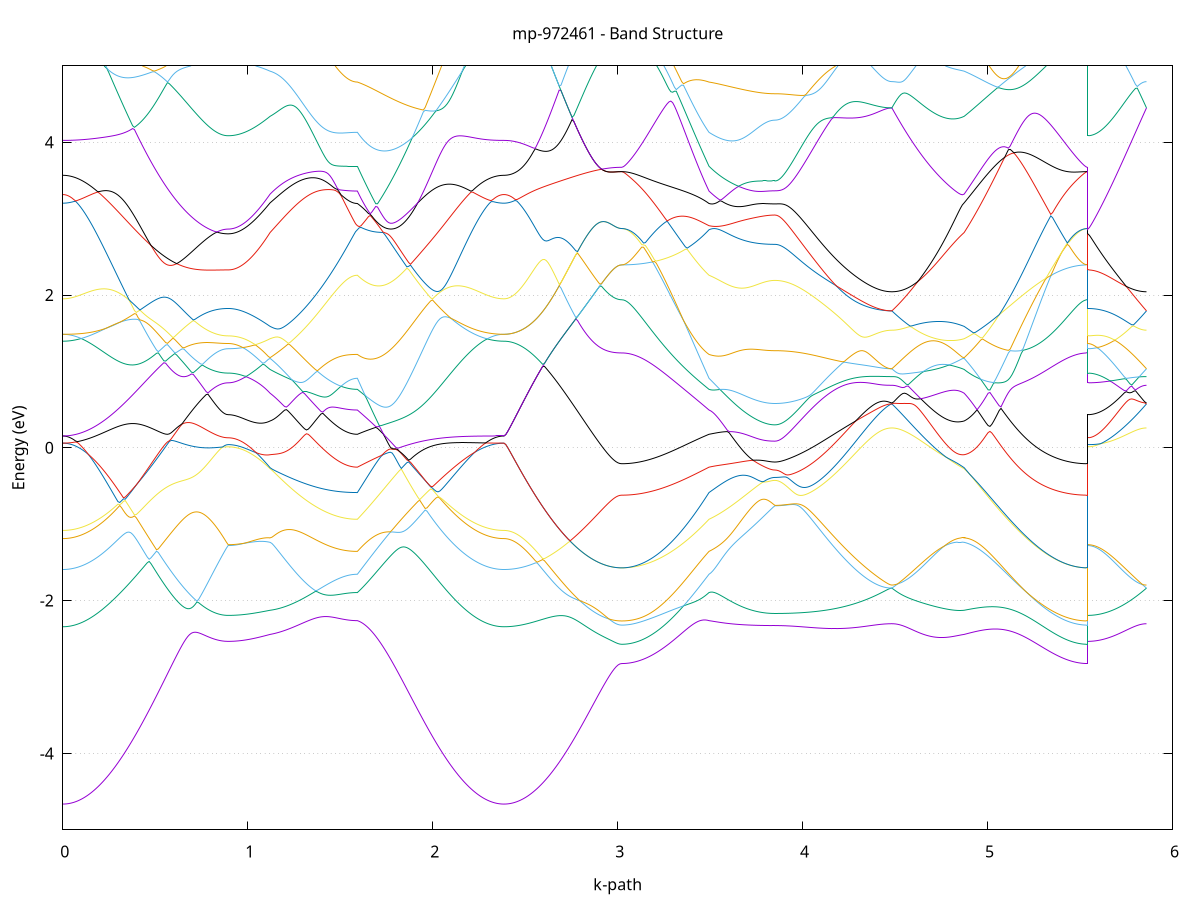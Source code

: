 set title 'mp-972461 - Band Structure'
set xlabel 'k-path'
set ylabel 'Energy (eV)'
set grid y
set yrange [-5:5]
set terminal png size 800,600
set output 'mp-972461_bands_gnuplot.png'
plot '-' using 1:2 with lines notitle, '-' using 1:2 with lines notitle, '-' using 1:2 with lines notitle, '-' using 1:2 with lines notitle, '-' using 1:2 with lines notitle, '-' using 1:2 with lines notitle, '-' using 1:2 with lines notitle, '-' using 1:2 with lines notitle, '-' using 1:2 with lines notitle, '-' using 1:2 with lines notitle, '-' using 1:2 with lines notitle, '-' using 1:2 with lines notitle, '-' using 1:2 with lines notitle, '-' using 1:2 with lines notitle, '-' using 1:2 with lines notitle, '-' using 1:2 with lines notitle, '-' using 1:2 with lines notitle, '-' using 1:2 with lines notitle, '-' using 1:2 with lines notitle, '-' using 1:2 with lines notitle, '-' using 1:2 with lines notitle, '-' using 1:2 with lines notitle, '-' using 1:2 with lines notitle, '-' using 1:2 with lines notitle, '-' using 1:2 with lines notitle, '-' using 1:2 with lines notitle, '-' using 1:2 with lines notitle, '-' using 1:2 with lines notitle, '-' using 1:2 with lines notitle, '-' using 1:2 with lines notitle, '-' using 1:2 with lines notitle, '-' using 1:2 with lines notitle, '-' using 1:2 with lines notitle, '-' using 1:2 with lines notitle, '-' using 1:2 with lines notitle, '-' using 1:2 with lines notitle, '-' using 1:2 with lines notitle, '-' using 1:2 with lines notitle, '-' using 1:2 with lines notitle, '-' using 1:2 with lines notitle, '-' using 1:2 with lines notitle, '-' using 1:2 with lines notitle, '-' using 1:2 with lines notitle, '-' using 1:2 with lines notitle, '-' using 1:2 with lines notitle, '-' using 1:2 with lines notitle, '-' using 1:2 with lines notitle, '-' using 1:2 with lines notitle
0.000000 -49.146224
0.009935 -49.146224
0.019870 -49.146224
0.029804 -49.146224
0.039739 -49.146224
0.049674 -49.146224
0.059609 -49.146224
0.069543 -49.146224
0.079478 -49.146224
0.089413 -49.146224
0.099348 -49.146224
0.109282 -49.146224
0.119217 -49.146224
0.129152 -49.146224
0.139087 -49.146224
0.149021 -49.146224
0.158956 -49.146224
0.168891 -49.146224
0.178826 -49.146224
0.188761 -49.146224
0.198695 -49.146224
0.208630 -49.146224
0.218565 -49.146224
0.228500 -49.146224
0.238434 -49.146224
0.248369 -49.146224
0.258304 -49.146224
0.268239 -49.146224
0.278173 -49.146224
0.288108 -49.146224
0.298043 -49.146224
0.307978 -49.146124
0.317912 -49.146124
0.327847 -49.146124
0.337782 -49.146124
0.347717 -49.146124
0.357652 -49.146124
0.367586 -49.146124
0.377521 -49.146124
0.387456 -49.146124
0.397391 -49.146124
0.407325 -49.146124
0.417260 -49.146124
0.427195 -49.146124
0.437130 -49.146124
0.447064 -49.146124
0.456999 -49.146124
0.466934 -49.146124
0.476869 -49.146124
0.486803 -49.146124
0.496738 -49.146124
0.506673 -49.146124
0.516608 -49.146024
0.526542 -49.146024
0.536477 -49.146024
0.546412 -49.146024
0.556347 -49.146024
0.566282 -49.146024
0.576216 -49.146024
0.586151 -49.146024
0.596086 -49.146024
0.606021 -49.146024
0.615955 -49.146024
0.625890 -49.146024
0.635825 -49.146024
0.645760 -49.146024
0.655694 -49.146024
0.665629 -49.146024
0.675564 -49.146024
0.685499 -49.146024
0.695433 -49.146024
0.705368 -49.146024
0.715303 -49.146024
0.725238 -49.146024
0.735173 -49.146024
0.745107 -49.146024
0.755042 -49.146024
0.764977 -49.146024
0.774912 -49.146024
0.784846 -49.146024
0.794781 -49.146024
0.804716 -49.146024
0.814651 -49.146024
0.824585 -49.146024
0.834520 -49.146024
0.844455 -49.146024
0.854390 -49.146024
0.864324 -49.146024
0.874259 -49.146024
0.884194 -49.146024
0.894129 -49.146024
0.894129 -49.146024
0.903987 -49.146024
0.913844 -49.146024
0.923702 -49.146024
0.933560 -49.146024
0.943418 -49.146024
0.953276 -49.146024
0.963134 -49.146024
0.972991 -49.146024
0.982849 -49.146024
0.992707 -49.146024
1.002565 -49.146024
1.012423 -49.146024
1.022280 -49.146024
1.032138 -49.146024
1.041996 -49.146024
1.051854 -49.146024
1.061712 -49.146024
1.071570 -49.146024
1.081427 -49.146024
1.091285 -49.146024
1.101143 -49.146024
1.111001 -49.146024
1.120859 -49.146024
1.120859 -49.146024
1.130690 -49.146024
1.140522 -49.146024
1.150354 -49.146024
1.160186 -49.146024
1.170017 -49.146024
1.179849 -49.146024
1.189681 -49.146024
1.199512 -49.146024
1.209344 -49.146024
1.219176 -49.146024
1.229008 -49.146024
1.238839 -49.146024
1.248671 -49.146024
1.258503 -49.146024
1.268334 -49.146024
1.278166 -49.146024
1.287998 -49.146024
1.297830 -49.146024
1.307661 -49.146024
1.317493 -49.146024
1.327325 -49.146024
1.337156 -49.146024
1.346988 -49.146024
1.356820 -49.146024
1.366652 -49.146024
1.376483 -49.146024
1.386315 -49.146024
1.396147 -49.146024
1.405978 -49.146024
1.415810 -49.146024
1.425642 -49.146024
1.435474 -49.146024
1.445305 -49.146024
1.455137 -49.146124
1.464969 -49.146124
1.474800 -49.146124
1.484632 -49.146124
1.494464 -49.146124
1.504296 -49.146124
1.514127 -49.146124
1.523959 -49.146124
1.533791 -49.146124
1.543622 -49.146124
1.553454 -49.146124
1.563286 -49.146124
1.573118 -49.146124
1.582949 -49.146124
1.592781 -49.146124
1.592781 -49.146124
1.602688 -49.146124
1.612595 -49.146124
1.622502 -49.146124
1.632409 -49.146124
1.642316 -49.146124
1.652223 -49.146124
1.662131 -49.146124
1.672038 -49.146124
1.681945 -49.146124
1.691852 -49.146124
1.701759 -49.146124
1.711666 -49.146124
1.721573 -49.146124
1.731480 -49.146124
1.741387 -49.146124
1.751294 -49.146124
1.761201 -49.146124
1.771108 -49.146124
1.781016 -49.146124
1.790923 -49.146124
1.800830 -49.146124
1.810737 -49.146124
1.820644 -49.146124
1.830551 -49.146124
1.840458 -49.146124
1.850365 -49.146124
1.860272 -49.146124
1.870179 -49.146124
1.880086 -49.146124
1.889994 -49.146124
1.899901 -49.146124
1.909808 -49.146124
1.919715 -49.146124
1.929622 -49.146124
1.939529 -49.146124
1.949436 -49.146124
1.959343 -49.146124
1.969250 -49.146124
1.979157 -49.146124
1.989064 -49.146124
1.998971 -49.146124
2.008879 -49.146124
2.018786 -49.146124
2.028693 -49.146124
2.038600 -49.146124
2.048507 -49.146124
2.058414 -49.146124
2.068321 -49.146124
2.078228 -49.146124
2.088135 -49.146224
2.098042 -49.146224
2.107949 -49.146224
2.117856 -49.146224
2.127764 -49.146224
2.137671 -49.146224
2.147578 -49.146224
2.157485 -49.146224
2.167392 -49.146224
2.177299 -49.146224
2.187206 -49.146224
2.197113 -49.146224
2.207020 -49.146224
2.216927 -49.146224
2.226834 -49.146224
2.236741 -49.146224
2.246649 -49.146224
2.256556 -49.146224
2.266463 -49.146224
2.276370 -49.146224
2.286277 -49.146224
2.296184 -49.146224
2.306091 -49.146224
2.315998 -49.146224
2.325905 -49.146224
2.335812 -49.146224
2.345719 -49.146224
2.355626 -49.146224
2.365534 -49.146224
2.375441 -49.146224
2.385348 -49.146224
2.385348 -49.146224
2.395297 -49.146224
2.405246 -49.146224
2.415195 -49.146224
2.425145 -49.146224
2.435094 -49.146224
2.445043 -49.146224
2.454992 -49.146224
2.464942 -49.146224
2.474891 -49.146224
2.484840 -49.146224
2.494789 -49.146224
2.504739 -49.146224
2.514688 -49.146224
2.524637 -49.146224
2.534586 -49.146224
2.544535 -49.146224
2.554485 -49.146224
2.564434 -49.146224
2.574383 -49.146224
2.584332 -49.146224
2.594282 -49.146224
2.604231 -49.146224
2.614180 -49.146224
2.624129 -49.146224
2.634079 -49.146224
2.644028 -49.146224
2.653977 -49.146224
2.663926 -49.146224
2.673875 -49.146224
2.683825 -49.146224
2.693774 -49.146224
2.703723 -49.146224
2.713672 -49.146224
2.723622 -49.146224
2.733571 -49.146224
2.743520 -49.146224
2.753469 -49.146224
2.763419 -49.146224
2.773368 -49.146224
2.783317 -49.146224
2.793266 -49.146224
2.803215 -49.146224
2.813165 -49.146224
2.823114 -49.146224
2.833063 -49.146224
2.843012 -49.146224
2.852962 -49.146224
2.862911 -49.146224
2.872860 -49.146224
2.882809 -49.146224
2.892759 -49.146224
2.902708 -49.146224
2.912657 -49.146224
2.922606 -49.146224
2.932555 -49.146224
2.942505 -49.146224
2.952454 -49.146224
2.962403 -49.146224
2.972352 -49.146224
2.982302 -49.146224
2.992251 -49.146224
3.002200 -49.146124
3.012149 -49.146224
3.022099 -49.146224
3.022099 -49.146224
3.031930 -49.146224
3.041762 -49.146124
3.051594 -49.146124
3.061425 -49.146124
3.071257 -49.146124
3.081089 -49.146124
3.090921 -49.146124
3.100752 -49.146124
3.110584 -49.146124
3.120416 -49.146124
3.130247 -49.146124
3.140079 -49.146124
3.149911 -49.146124
3.159743 -49.146124
3.169574 -49.146124
3.179406 -49.146124
3.189238 -49.146124
3.199069 -49.146124
3.208901 -49.146124
3.218733 -49.146124
3.228564 -49.146124
3.238396 -49.146124
3.248228 -49.146124
3.258060 -49.146124
3.267891 -49.146124
3.277723 -49.146124
3.287555 -49.146124
3.297386 -49.146124
3.307218 -49.146124
3.317050 -49.146124
3.326882 -49.146124
3.336713 -49.146124
3.346545 -49.146124
3.356377 -49.146124
3.366208 -49.146124
3.376040 -49.146124
3.385872 -49.146124
3.395704 -49.146124
3.405535 -49.146124
3.415367 -49.146124
3.425199 -49.146124
3.435030 -49.146124
3.444862 -49.146124
3.454694 -49.146124
3.464526 -49.146124
3.474357 -49.146124
3.484189 -49.146124
3.494021 -49.146124
3.494021 -49.146124
3.503923 -49.146124
3.513824 -49.146124
3.523726 -49.146124
3.533628 -49.146124
3.543530 -49.146124
3.553431 -49.146124
3.563333 -49.146124
3.573235 -49.146124
3.583137 -49.146124
3.593038 -49.146124
3.602940 -49.146124
3.612842 -49.146124
3.622744 -49.146124
3.632645 -49.146124
3.642547 -49.146124
3.652449 -49.146124
3.662351 -49.146124
3.672252 -49.146124
3.682154 -49.146124
3.692056 -49.146124
3.701958 -49.146124
3.711859 -49.146124
3.721761 -49.146124
3.731663 -49.146124
3.741565 -49.146124
3.751467 -49.146124
3.761368 -49.146124
3.771270 -49.146124
3.781172 -49.146124
3.791074 -49.146124
3.800975 -49.146124
3.810877 -49.146124
3.820779 -49.146124
3.830681 -49.146124
3.840582 -49.146124
3.850484 -49.146124
3.850484 -49.146124
3.860363 -49.146124
3.870242 -49.146124
3.880121 -49.146124
3.889999 -49.146124
3.899878 -49.146124
3.909757 -49.146124
3.919636 -49.146124
3.929515 -49.146124
3.939393 -49.146124
3.949272 -49.146124
3.959151 -49.146124
3.969030 -49.146024
3.978909 -49.146024
3.988788 -49.146024
3.998666 -49.146024
4.008545 -49.146024
4.018424 -49.146024
4.028303 -49.146024
4.038182 -49.146024
4.048061 -49.146024
4.057939 -49.146024
4.067818 -49.146024
4.077697 -49.146024
4.087576 -49.146024
4.097455 -49.146024
4.107333 -49.146024
4.117212 -49.146024
4.127091 -49.146024
4.136970 -49.146024
4.146849 -49.146024
4.156728 -49.146024
4.166606 -49.146024
4.176485 -49.146024
4.186364 -49.146024
4.196243 -49.146024
4.206122 -49.146024
4.216000 -49.146024
4.225879 -49.146024
4.235758 -49.146024
4.245637 -49.146024
4.255516 -49.146024
4.265395 -49.146024
4.275273 -49.146024
4.285152 -49.146024
4.295031 -49.146024
4.304910 -49.146024
4.314789 -49.146024
4.324667 -49.146024
4.334546 -49.146024
4.344425 -49.146024
4.354304 -49.146024
4.364183 -49.146024
4.374062 -49.146024
4.383940 -49.146024
4.393819 -49.146024
4.403698 -49.146024
4.413577 -49.146024
4.423456 -49.146024
4.433335 -49.146024
4.443213 -49.146024
4.453092 -49.146024
4.462971 -49.146024
4.472850 -49.146024
4.482729 -49.146024
4.482729 -49.146024
4.492500 -49.146024
4.502271 -49.146024
4.512043 -49.146024
4.521814 -49.146024
4.531586 -49.146024
4.541357 -49.146024
4.551129 -49.146024
4.560900 -49.146024
4.570671 -49.146024
4.580443 -49.146024
4.590214 -49.146024
4.599986 -49.146024
4.609757 -49.146024
4.619529 -49.146024
4.629300 -49.146024
4.639072 -49.146024
4.648843 -49.146024
4.658614 -49.146024
4.668386 -49.146024
4.678157 -49.146024
4.687929 -49.146024
4.697700 -49.146024
4.707472 -49.146024
4.717243 -49.146024
4.727014 -49.146024
4.736786 -49.146024
4.746557 -49.146024
4.756329 -49.146024
4.766100 -49.146024
4.775872 -49.146024
4.785643 -49.146024
4.795414 -49.146024
4.805186 -49.146024
4.814957 -49.146024
4.824729 -49.146024
4.834500 -49.146024
4.844272 -49.146024
4.854043 -49.146024
4.863814 -49.146024
4.873586 -49.146024
4.873586 -49.146024
4.883547 -49.146024
4.893508 -49.146024
4.903469 -49.146024
4.913431 -49.146024
4.923392 -49.146024
4.933353 -49.146024
4.943314 -49.146024
4.953275 -49.146024
4.963236 -49.146024
4.973198 -49.146024
4.983159 -49.146024
4.993120 -49.146024
5.003081 -49.146024
5.013042 -49.146024
5.023003 -49.146024
5.032965 -49.146024
5.042926 -49.146024
5.052887 -49.146024
5.062848 -49.146024
5.072809 -49.146024
5.082771 -49.146024
5.092732 -49.146024
5.102693 -49.146024
5.112654 -49.146124
5.122615 -49.146124
5.132576 -49.146124
5.142538 -49.146124
5.152499 -49.146124
5.162460 -49.146124
5.172421 -49.146124
5.182382 -49.146124
5.192343 -49.146124
5.202305 -49.146124
5.212266 -49.146124
5.222227 -49.146124
5.232188 -49.146124
5.242149 -49.146124
5.252111 -49.146124
5.262072 -49.146124
5.272033 -49.146124
5.281994 -49.146124
5.291955 -49.146124
5.301916 -49.146124
5.311878 -49.146124
5.321839 -49.146124
5.331800 -49.146124
5.341761 -49.146124
5.351722 -49.146124
5.361683 -49.146124
5.371645 -49.146124
5.381606 -49.146124
5.391567 -49.146124
5.401528 -49.146124
5.411489 -49.146124
5.421451 -49.146124
5.431412 -49.146124
5.441373 -49.146124
5.451334 -49.146124
5.461295 -49.146124
5.471256 -49.146124
5.481218 -49.146124
5.491179 -49.146124
5.501140 -49.146124
5.511101 -49.146124
5.521062 -49.146224
5.531023 -49.146224
5.540985 -49.146224
5.540985 -49.146024
5.550934 -49.146024
5.560883 -49.146024
5.570832 -49.146024
5.580782 -49.146024
5.590731 -49.146024
5.600680 -49.146024
5.610629 -49.146024
5.620578 -49.146024
5.630528 -49.146024
5.640477 -49.146024
5.650426 -49.146024
5.660375 -49.146024
5.670325 -49.146024
5.680274 -49.146024
5.690223 -49.146024
5.700172 -49.146024
5.710122 -49.146024
5.720071 -49.146024
5.730020 -49.146024
5.739969 -49.146024
5.749918 -49.146024
5.759868 -49.146024
5.769817 -49.146024
5.779766 -49.146024
5.789715 -49.146024
5.799665 -49.146024
5.809614 -49.146024
5.819563 -49.146024
5.829512 -49.146024
5.839462 -49.146024
5.849411 -49.146024
5.859360 -49.146024
e
0.000000 -40.245424
0.009935 -40.245424
0.019870 -40.245324
0.029804 -40.245224
0.039739 -40.245124
0.049674 -40.244924
0.059609 -40.244724
0.069543 -40.244524
0.079478 -40.244224
0.089413 -40.243824
0.099348 -40.243424
0.109282 -40.243024
0.119217 -40.242624
0.129152 -40.242124
0.139087 -40.241624
0.149021 -40.241024
0.158956 -40.240424
0.168891 -40.239824
0.178826 -40.239124
0.188761 -40.238424
0.198695 -40.237724
0.208630 -40.236924
0.218565 -40.236124
0.228500 -40.235324
0.238434 -40.234424
0.248369 -40.233524
0.258304 -40.232524
0.268239 -40.231624
0.278173 -40.230624
0.288108 -40.229624
0.298043 -40.228524
0.307978 -40.227424
0.317912 -40.226324
0.327847 -40.225224
0.337782 -40.224124
0.347717 -40.222924
0.357652 -40.221724
0.367586 -40.220524
0.377521 -40.219224
0.387456 -40.217924
0.397391 -40.216724
0.407325 -40.215424
0.417260 -40.214024
0.427195 -40.212724
0.437130 -40.211324
0.447064 -40.210024
0.456999 -40.208624
0.466934 -40.207224
0.476869 -40.205824
0.486803 -40.204324
0.496738 -40.202924
0.506673 -40.201424
0.516608 -40.200024
0.526542 -40.198524
0.536477 -40.197124
0.546412 -40.195624
0.556347 -40.194124
0.566282 -40.192624
0.576216 -40.191124
0.586151 -40.189624
0.596086 -40.188124
0.606021 -40.186624
0.615955 -40.185124
0.625890 -40.183624
0.635825 -40.182124
0.645760 -40.180624
0.655694 -40.179124
0.665629 -40.177624
0.675564 -40.176224
0.685499 -40.174724
0.695433 -40.173224
0.705368 -40.171724
0.715303 -40.170324
0.725238 -40.168824
0.735173 -40.167424
0.745107 -40.165924
0.755042 -40.164524
0.764977 -40.163124
0.774912 -40.161724
0.784846 -40.160424
0.794781 -40.159024
0.804716 -40.157724
0.814651 -40.156324
0.824585 -40.155124
0.834520 -40.153824
0.844455 -40.152624
0.854390 -40.151524
0.864324 -40.150424
0.874259 -40.149624
0.884194 -40.148924
0.894129 -40.148724
0.894129 -40.148724
0.903987 -40.148724
0.913844 -40.148724
0.923702 -40.148724
0.933560 -40.148724
0.943418 -40.148724
0.953276 -40.148724
0.963134 -40.148724
0.972991 -40.148724
0.982849 -40.148724
0.992707 -40.148724
1.002565 -40.148824
1.012423 -40.148824
1.022280 -40.148824
1.032138 -40.148824
1.041996 -40.148824
1.051854 -40.148824
1.061712 -40.148824
1.071570 -40.148824
1.081427 -40.148824
1.091285 -40.148824
1.101143 -40.148924
1.111001 -40.148924
1.120859 -40.148924
1.120859 -40.148924
1.130690 -40.149224
1.140522 -40.149624
1.150354 -40.150024
1.160186 -40.150524
1.170017 -40.150924
1.179849 -40.151324
1.189681 -40.151724
1.199512 -40.152124
1.209344 -40.152524
1.219176 -40.152924
1.229008 -40.153324
1.238839 -40.153724
1.248671 -40.154124
1.258503 -40.154424
1.268334 -40.154824
1.278166 -40.155124
1.287998 -40.155524
1.297830 -40.155824
1.307661 -40.156124
1.317493 -40.156524
1.327325 -40.156824
1.337156 -40.157124
1.346988 -40.157424
1.356820 -40.157624
1.366652 -40.158024
1.376483 -40.158324
1.386315 -40.158624
1.396147 -40.159024
1.405978 -40.159324
1.415810 -40.159624
1.425642 -40.159824
1.435474 -40.160124
1.445305 -40.160324
1.455137 -40.160624
1.464969 -40.160824
1.474800 -40.161024
1.484632 -40.161224
1.494464 -40.161324
1.504296 -40.161524
1.514127 -40.161624
1.523959 -40.161824
1.533791 -40.161924
1.543622 -40.162024
1.553454 -40.162024
1.563286 -40.162124
1.573118 -40.162124
1.582949 -40.162224
1.592781 -40.162224
1.592781 -40.162224
1.602688 -40.163224
1.612595 -40.164224
1.622502 -40.165324
1.632409 -40.166424
1.642316 -40.167624
1.652223 -40.168824
1.662131 -40.170024
1.672038 -40.171324
1.681945 -40.172524
1.691852 -40.173824
1.701759 -40.175224
1.711666 -40.176524
1.721573 -40.177924
1.731480 -40.179324
1.741387 -40.180724
1.751294 -40.182124
1.761201 -40.183524
1.771108 -40.185024
1.781016 -40.186424
1.790923 -40.187924
1.800830 -40.189424
1.810737 -40.190824
1.820644 -40.192324
1.830551 -40.193824
1.840458 -40.195324
1.850365 -40.196724
1.860272 -40.198224
1.870179 -40.199724
1.880086 -40.201124
1.889994 -40.202624
1.899901 -40.204124
1.909808 -40.205524
1.919715 -40.206924
1.929622 -40.208324
1.939529 -40.209724
1.949436 -40.211124
1.959343 -40.212524
1.969250 -40.213924
1.979157 -40.215224
1.989064 -40.216524
1.998971 -40.217824
2.008879 -40.219124
2.018786 -40.220424
2.028693 -40.221624
2.038600 -40.222824
2.048507 -40.224024
2.058414 -40.225224
2.068321 -40.226324
2.078228 -40.227424
2.088135 -40.228524
2.098042 -40.229624
2.107949 -40.230624
2.117856 -40.231624
2.127764 -40.232624
2.137671 -40.233524
2.147578 -40.234424
2.157485 -40.235324
2.167392 -40.236124
2.177299 -40.236924
2.187206 -40.237724
2.197113 -40.238424
2.207020 -40.239124
2.216927 -40.239824
2.226834 -40.240424
2.236741 -40.241024
2.246649 -40.241624
2.256556 -40.242124
2.266463 -40.242624
2.276370 -40.243024
2.286277 -40.243524
2.296184 -40.243824
2.306091 -40.244224
2.315998 -40.244524
2.325905 -40.244724
2.335812 -40.244924
2.345719 -40.245124
2.355626 -40.245224
2.365534 -40.245324
2.375441 -40.245424
2.385348 -40.245424
2.385348 -40.245424
2.395297 -40.245424
2.405246 -40.245324
2.415195 -40.245224
2.425145 -40.245124
2.435094 -40.244924
2.445043 -40.244724
2.454992 -40.244424
2.464942 -40.244124
2.474891 -40.243824
2.484840 -40.243424
2.494789 -40.243024
2.504739 -40.242524
2.514688 -40.242024
2.524637 -40.241424
2.534586 -40.240924
2.544535 -40.240224
2.554485 -40.239624
2.564434 -40.238924
2.574383 -40.238224
2.584332 -40.237424
2.594282 -40.236624
2.604231 -40.235824
2.614180 -40.234924
2.624129 -40.234024
2.634079 -40.233124
2.644028 -40.232124
2.653977 -40.231124
2.663926 -40.230124
2.673875 -40.229024
2.683825 -40.227924
2.693774 -40.226824
2.703723 -40.225724
2.713672 -40.224524
2.723622 -40.223424
2.733571 -40.222224
2.743520 -40.220924
2.753469 -40.219724
2.763419 -40.218424
2.773368 -40.217224
2.783317 -40.215924
2.793266 -40.214624
2.803215 -40.213324
2.813165 -40.211924
2.823114 -40.210624
2.833063 -40.209324
2.843012 -40.208024
2.852962 -40.206724
2.862911 -40.205424
2.872860 -40.204124
2.882809 -40.202824
2.892759 -40.201624
2.902708 -40.200424
2.912657 -40.199224
2.922606 -40.198124
2.932555 -40.197024
2.942505 -40.196024
2.952454 -40.195124
2.962403 -40.194224
2.972352 -40.193524
2.982302 -40.192924
2.992251 -40.192424
3.002200 -40.192024
3.012149 -40.191824
3.022099 -40.191724
3.022099 -40.191724
3.031930 -40.191724
3.041762 -40.191724
3.051594 -40.191624
3.061425 -40.191524
3.071257 -40.191324
3.081089 -40.191224
3.090921 -40.191024
3.100752 -40.190824
3.110584 -40.190524
3.120416 -40.190224
3.130247 -40.189924
3.140079 -40.189624
3.149911 -40.189224
3.159743 -40.188824
3.169574 -40.188424
3.179406 -40.187924
3.189238 -40.187424
3.199069 -40.186924
3.208901 -40.186424
3.218733 -40.185824
3.228564 -40.185324
3.238396 -40.184624
3.248228 -40.184024
3.258060 -40.183324
3.267891 -40.182624
3.277723 -40.181924
3.287555 -40.181224
3.297386 -40.180424
3.307218 -40.179624
3.317050 -40.178824
3.326882 -40.178024
3.336713 -40.177124
3.346545 -40.176324
3.356377 -40.175424
3.366208 -40.174524
3.376040 -40.173524
3.385872 -40.172624
3.395704 -40.171624
3.405535 -40.170624
3.415367 -40.169624
3.425199 -40.168624
3.435030 -40.167624
3.444862 -40.166524
3.454694 -40.165424
3.464526 -40.164424
3.474357 -40.163324
3.484189 -40.162124
3.494021 -40.162224
3.494021 -40.162224
3.503923 -40.163024
3.513824 -40.163924
3.523726 -40.164924
3.533628 -40.165924
3.543530 -40.166824
3.553431 -40.167724
3.563333 -40.168624
3.573235 -40.169524
3.583137 -40.170424
3.593038 -40.171224
3.602940 -40.172024
3.612842 -40.172824
3.622744 -40.173524
3.632645 -40.174324
3.642547 -40.175024
3.652449 -40.175624
3.662351 -40.176324
3.672252 -40.176924
3.682154 -40.177424
3.692056 -40.178024
3.701958 -40.178524
3.711859 -40.179024
3.721761 -40.179424
3.731663 -40.179924
3.741565 -40.180224
3.751467 -40.180624
3.761368 -40.180924
3.771270 -40.181224
3.781172 -40.181524
3.791074 -40.181724
3.800975 -40.181924
3.810877 -40.182024
3.820779 -40.182124
3.830681 -40.182224
3.840582 -40.182324
3.850484 -40.182324
3.850484 -40.182324
3.860363 -40.182324
3.870242 -40.182324
3.880121 -40.182224
3.889999 -40.182124
3.899878 -40.182024
3.909757 -40.181924
3.919636 -40.181824
3.929515 -40.181624
3.939393 -40.181424
3.949272 -40.181224
3.959151 -40.181024
3.969030 -40.180724
3.978909 -40.180424
3.988788 -40.180124
3.998666 -40.179824
4.008545 -40.179524
4.018424 -40.179124
4.028303 -40.178724
4.038182 -40.178324
4.048061 -40.177924
4.057939 -40.177524
4.067818 -40.177024
4.077697 -40.176524
4.087576 -40.176024
4.097455 -40.175524
4.107333 -40.175024
4.117212 -40.174424
4.127091 -40.173924
4.136970 -40.173324
4.146849 -40.172724
4.156728 -40.172124
4.166606 -40.171424
4.176485 -40.170824
4.186364 -40.170124
4.196243 -40.169424
4.206122 -40.168824
4.216000 -40.168124
4.225879 -40.167324
4.235758 -40.166624
4.245637 -40.165924
4.255516 -40.165124
4.265395 -40.164424
4.275273 -40.163624
4.285152 -40.162824
4.295031 -40.162024
4.304910 -40.161224
4.314789 -40.160424
4.324667 -40.159624
4.334546 -40.158824
4.344425 -40.158024
4.354304 -40.157224
4.364183 -40.156324
4.374062 -40.155524
4.383940 -40.154724
4.393819 -40.153924
4.403698 -40.153124
4.413577 -40.152324
4.423456 -40.151624
4.433335 -40.150824
4.443213 -40.150224
4.453092 -40.149624
4.462971 -40.149124
4.472850 -40.148824
4.482729 -40.148724
4.482729 -40.148724
4.492500 -40.148724
4.502271 -40.148824
4.512043 -40.149024
4.521814 -40.149224
4.531586 -40.149424
4.541357 -40.149624
4.551129 -40.149924
4.560900 -40.150124
4.570671 -40.150324
4.580443 -40.150624
4.590214 -40.150824
4.599986 -40.151024
4.609757 -40.151224
4.619529 -40.151424
4.629300 -40.151624
4.639072 -40.151724
4.648843 -40.151924
4.658614 -40.152024
4.668386 -40.152124
4.678157 -40.152224
4.687929 -40.152224
4.697700 -40.152224
4.707472 -40.152324
4.717243 -40.152224
4.727014 -40.152224
4.736786 -40.152124
4.746557 -40.152124
4.756329 -40.152024
4.766100 -40.151824
4.775872 -40.151724
4.785643 -40.151524
4.795414 -40.151324
4.805186 -40.151124
4.814957 -40.150824
4.824729 -40.150524
4.834500 -40.150224
4.844272 -40.149924
4.854043 -40.149624
4.863814 -40.149224
4.873586 -40.148924
4.873586 -40.148924
4.883547 -40.149424
4.893508 -40.150024
4.903469 -40.150724
4.913431 -40.151424
4.923392 -40.152224
4.933353 -40.152924
4.943314 -40.153724
4.953275 -40.154424
4.963236 -40.155224
4.973198 -40.156024
4.983159 -40.156924
4.993120 -40.157724
5.003081 -40.158524
5.013042 -40.159424
5.023003 -40.160224
5.032965 -40.161124
5.042926 -40.162024
5.052887 -40.162824
5.062848 -40.163724
5.072809 -40.164624
5.082771 -40.165524
5.092732 -40.166424
5.102693 -40.167324
5.112654 -40.168124
5.122615 -40.169024
5.132576 -40.169924
5.142538 -40.170824
5.152499 -40.171724
5.162460 -40.172524
5.172421 -40.173424
5.182382 -40.174224
5.192343 -40.175124
5.202305 -40.175924
5.212266 -40.176724
5.222227 -40.177524
5.232188 -40.178324
5.242149 -40.179124
5.252111 -40.179824
5.262072 -40.180624
5.272033 -40.181324
5.281994 -40.182024
5.291955 -40.182724
5.301916 -40.183324
5.311878 -40.184024
5.321839 -40.184624
5.331800 -40.185224
5.341761 -40.185824
5.351722 -40.186424
5.361683 -40.186924
5.371645 -40.187424
5.381606 -40.187924
5.391567 -40.188324
5.401528 -40.188824
5.411489 -40.189224
5.421451 -40.189524
5.431412 -40.189924
5.441373 -40.190224
5.451334 -40.190524
5.461295 -40.190724
5.471256 -40.191024
5.481218 -40.191224
5.491179 -40.191324
5.501140 -40.191524
5.511101 -40.191624
5.521062 -40.191724
5.531023 -40.191724
5.540985 -40.191724
5.540985 -40.148724
5.550934 -40.148724
5.560883 -40.148724
5.570832 -40.148724
5.580782 -40.148724
5.590731 -40.148724
5.600680 -40.148724
5.610629 -40.148724
5.620578 -40.148724
5.630528 -40.148724
5.640477 -40.148724
5.650426 -40.148724
5.660375 -40.148724
5.670325 -40.148724
5.680274 -40.148724
5.690223 -40.148724
5.700172 -40.148724
5.710122 -40.148724
5.720071 -40.148724
5.730020 -40.148724
5.739969 -40.148724
5.749918 -40.148724
5.759868 -40.148724
5.769817 -40.148724
5.779766 -40.148724
5.789715 -40.148724
5.799665 -40.148724
5.809614 -40.148724
5.819563 -40.148724
5.829512 -40.148724
5.839462 -40.148724
5.849411 -40.148724
5.859360 -40.148724
e
0.000000 -40.094524
0.009935 -40.094524
0.019870 -40.094524
0.029804 -40.094524
0.039739 -40.094524
0.049674 -40.094624
0.059609 -40.094724
0.069543 -40.094724
0.079478 -40.094824
0.089413 -40.094924
0.099348 -40.095024
0.109282 -40.095124
0.119217 -40.095224
0.129152 -40.095324
0.139087 -40.095524
0.149021 -40.095624
0.158956 -40.095924
0.168891 -40.096324
0.178826 -40.096824
0.188761 -40.097424
0.198695 -40.097924
0.208630 -40.098524
0.218565 -40.099024
0.228500 -40.099724
0.238434 -40.100324
0.248369 -40.100924
0.258304 -40.101624
0.268239 -40.102324
0.278173 -40.103024
0.288108 -40.103724
0.298043 -40.104424
0.307978 -40.105224
0.317912 -40.105924
0.327847 -40.106724
0.337782 -40.107524
0.347717 -40.108324
0.357652 -40.109124
0.367586 -40.109924
0.377521 -40.110824
0.387456 -40.111624
0.397391 -40.112424
0.407325 -40.113324
0.417260 -40.114124
0.427195 -40.115024
0.437130 -40.115824
0.447064 -40.116724
0.456999 -40.117524
0.466934 -40.118424
0.476869 -40.119224
0.486803 -40.120124
0.496738 -40.120924
0.506673 -40.121824
0.516608 -40.122624
0.526542 -40.123424
0.536477 -40.124224
0.546412 -40.125024
0.556347 -40.125824
0.566282 -40.126624
0.576216 -40.127424
0.586151 -40.128124
0.596086 -40.128924
0.606021 -40.129624
0.615955 -40.130324
0.625890 -40.131024
0.635825 -40.131724
0.645760 -40.132424
0.655694 -40.133024
0.665629 -40.133624
0.675564 -40.134224
0.685499 -40.134824
0.695433 -40.135424
0.705368 -40.135924
0.715303 -40.136424
0.725238 -40.136924
0.735173 -40.137424
0.745107 -40.137824
0.755042 -40.138224
0.764977 -40.138624
0.774912 -40.138924
0.784846 -40.139324
0.794781 -40.139624
0.804716 -40.139924
0.814651 -40.140124
0.824585 -40.140324
0.834520 -40.140524
0.844455 -40.140724
0.854390 -40.140824
0.864324 -40.140924
0.874259 -40.141024
0.884194 -40.141524
0.894129 -40.141724
0.894129 -40.141724
0.903987 -40.141724
0.913844 -40.141724
0.923702 -40.141624
0.933560 -40.141524
0.943418 -40.141424
0.953276 -40.141624
0.963134 -40.141824
0.972991 -40.142024
0.982849 -40.142324
0.992707 -40.142624
1.002565 -40.142924
1.012423 -40.143224
1.022280 -40.143624
1.032138 -40.144024
1.041996 -40.144424
1.051854 -40.144924
1.061712 -40.145324
1.071570 -40.145824
1.081427 -40.146424
1.091285 -40.146924
1.101143 -40.147524
1.111001 -40.148124
1.120859 -40.148724
1.120859 -40.148724
1.130690 -40.148924
1.140522 -40.149124
1.150354 -40.149324
1.160186 -40.149524
1.170017 -40.149824
1.179849 -40.150224
1.189681 -40.150624
1.199512 -40.151024
1.209344 -40.151424
1.219176 -40.151824
1.229008 -40.152224
1.238839 -40.152724
1.248671 -40.153124
1.258503 -40.153524
1.268334 -40.154024
1.278166 -40.154424
1.287998 -40.154824
1.297830 -40.155324
1.307661 -40.155724
1.317493 -40.156124
1.327325 -40.156524
1.337156 -40.156924
1.346988 -40.157224
1.356820 -40.157624
1.366652 -40.157924
1.376483 -40.158224
1.386315 -40.158424
1.396147 -40.158624
1.405978 -40.158924
1.415810 -40.159124
1.425642 -40.159324
1.435474 -40.159524
1.445305 -40.159724
1.455137 -40.159824
1.464969 -40.160024
1.474800 -40.160224
1.484632 -40.160324
1.494464 -40.160424
1.504296 -40.160524
1.514127 -40.160624
1.523959 -40.160724
1.533791 -40.160824
1.543622 -40.160924
1.553454 -40.160924
1.563286 -40.161024
1.573118 -40.161024
1.582949 -40.161024
1.592781 -40.161024
1.592781 -40.161024
1.602688 -40.159924
1.612595 -40.158724
1.622502 -40.157624
1.632409 -40.156424
1.642316 -40.155224
1.652223 -40.154024
1.662131 -40.152824
1.672038 -40.151624
1.681945 -40.150424
1.691852 -40.149224
1.701759 -40.148024
1.711666 -40.146824
1.721573 -40.145624
1.731480 -40.144424
1.741387 -40.143124
1.751294 -40.141924
1.761201 -40.140724
1.771108 -40.139524
1.781016 -40.138224
1.790923 -40.137024
1.800830 -40.135824
1.810737 -40.134624
1.820644 -40.133424
1.830551 -40.132224
1.840458 -40.131024
1.850365 -40.129824
1.860272 -40.128624
1.870179 -40.127424
1.880086 -40.126324
1.889994 -40.125124
1.899901 -40.123924
1.909808 -40.122824
1.919715 -40.121724
1.929622 -40.120624
1.939529 -40.119524
1.949436 -40.118424
1.959343 -40.117324
1.969250 -40.116324
1.979157 -40.115224
1.989064 -40.114224
1.998971 -40.113224
2.008879 -40.112224
2.018786 -40.111224
2.028693 -40.110324
2.038600 -40.109424
2.048507 -40.108424
2.058414 -40.107524
2.068321 -40.106724
2.078228 -40.105824
2.088135 -40.105024
2.098042 -40.104224
2.107949 -40.103424
2.117856 -40.102624
2.127764 -40.101924
2.137671 -40.101224
2.147578 -40.100524
2.157485 -40.099824
2.167392 -40.099224
2.177299 -40.098624
2.187206 -40.098024
2.197113 -40.097424
2.207020 -40.096924
2.216927 -40.096424
2.226834 -40.095924
2.236741 -40.095624
2.246649 -40.095424
2.256556 -40.095324
2.266463 -40.095224
2.276370 -40.095124
2.286277 -40.095024
2.296184 -40.094924
2.306091 -40.094824
2.315998 -40.094724
2.325905 -40.094624
2.335812 -40.094624
2.345719 -40.094524
2.355626 -40.094524
2.365534 -40.094524
2.375441 -40.094524
2.385348 -40.094524
2.385348 -40.094524
2.395297 -40.094524
2.405246 -40.094624
2.415195 -40.094724
2.425145 -40.094824
2.435094 -40.095024
2.445043 -40.095224
2.454992 -40.095524
2.464942 -40.095824
2.474891 -40.096224
2.484840 -40.096624
2.494789 -40.097024
2.504739 -40.097524
2.514688 -40.098024
2.524637 -40.098624
2.534586 -40.099224
2.544535 -40.099824
2.554485 -40.100524
2.564434 -40.101224
2.574383 -40.102024
2.584332 -40.102824
2.594282 -40.103624
2.604231 -40.104524
2.614180 -40.105424
2.624129 -40.106324
2.634079 -40.107324
2.644028 -40.108324
2.653977 -40.109324
2.663926 -40.110424
2.673875 -40.111424
2.683825 -40.112624
2.693774 -40.113724
2.703723 -40.114924
2.713672 -40.116124
2.723622 -40.117324
2.733571 -40.118524
2.743520 -40.119824
2.753469 -40.121024
2.763419 -40.122324
2.773368 -40.123624
2.783317 -40.125024
2.793266 -40.126324
2.803215 -40.127624
2.813165 -40.129024
2.823114 -40.130324
2.833063 -40.131724
2.843012 -40.133024
2.852962 -40.134324
2.862911 -40.135724
2.872860 -40.137024
2.882809 -40.138324
2.892759 -40.139524
2.902708 -40.140824
2.912657 -40.141924
2.922606 -40.143124
2.932555 -40.144224
2.942505 -40.145224
2.952454 -40.146124
2.962403 -40.147024
2.972352 -40.147724
2.982302 -40.148324
2.992251 -40.148824
3.002200 -40.149224
3.012149 -40.149424
3.022099 -40.149524
3.022099 -40.149524
3.031930 -40.149524
3.041762 -40.149524
3.051594 -40.149524
3.061425 -40.149524
3.071257 -40.149524
3.081089 -40.149524
3.090921 -40.149524
3.100752 -40.149524
3.110584 -40.149524
3.120416 -40.149524
3.130247 -40.149524
3.140079 -40.149524
3.149911 -40.149524
3.159743 -40.149624
3.169574 -40.149624
3.179406 -40.149624
3.189238 -40.149724
3.199069 -40.149724
3.208901 -40.149824
3.218733 -40.149824
3.228564 -40.149924
3.238396 -40.150024
3.248228 -40.150124
3.258060 -40.150224
3.267891 -40.150324
3.277723 -40.150524
3.287555 -40.150724
3.297386 -40.150924
3.307218 -40.151124
3.317050 -40.151424
3.326882 -40.151624
3.336713 -40.151924
3.346545 -40.152324
3.356377 -40.152724
3.366208 -40.153124
3.376040 -40.153524
3.385872 -40.154024
3.395704 -40.154524
3.405535 -40.155124
3.415367 -40.155724
3.425199 -40.156424
3.435030 -40.157124
3.444862 -40.157824
3.454694 -40.158624
3.464526 -40.159424
3.474357 -40.160324
3.484189 -40.161224
3.494021 -40.161024
3.494021 -40.161024
3.503923 -40.160224
3.513824 -40.159124
3.523726 -40.158124
3.533628 -40.157124
3.543530 -40.156124
3.553431 -40.155224
3.563333 -40.154324
3.573235 -40.153424
3.583137 -40.152624
3.593038 -40.151824
3.602940 -40.151024
3.612842 -40.150224
3.622744 -40.149524
3.632645 -40.148824
3.642547 -40.148224
3.652449 -40.147624
3.662351 -40.147024
3.672252 -40.146424
3.682154 -40.145924
3.692056 -40.145424
3.701958 -40.145024
3.711859 -40.144624
3.721761 -40.144224
3.731663 -40.143824
3.741565 -40.143524
3.751467 -40.143224
3.761368 -40.142924
3.771270 -40.142724
3.781172 -40.142524
3.791074 -40.142324
3.800975 -40.142224
3.810877 -40.142024
3.820779 -40.141924
3.830681 -40.141924
3.840582 -40.141824
3.850484 -40.141824
3.850484 -40.141824
3.860363 -40.141824
3.870242 -40.141824
3.880121 -40.141824
3.889999 -40.141824
3.899878 -40.141824
3.909757 -40.141824
3.919636 -40.141824
3.929515 -40.141824
3.939393 -40.141824
3.949272 -40.141824
3.959151 -40.141824
3.969030 -40.141824
3.978909 -40.141824
3.988788 -40.141824
3.998666 -40.141824
4.008545 -40.141824
4.018424 -40.141824
4.028303 -40.141724
4.038182 -40.141724
4.048061 -40.141724
4.057939 -40.141724
4.067818 -40.141724
4.077697 -40.141724
4.087576 -40.141724
4.097455 -40.141724
4.107333 -40.141724
4.117212 -40.141724
4.127091 -40.141624
4.136970 -40.141624
4.146849 -40.141624
4.156728 -40.141624
4.166606 -40.141624
4.176485 -40.141624
4.186364 -40.141624
4.196243 -40.141624
4.206122 -40.141624
4.216000 -40.141624
4.225879 -40.141524
4.235758 -40.141524
4.245637 -40.141524
4.255516 -40.141524
4.265395 -40.141524
4.275273 -40.141524
4.285152 -40.141524
4.295031 -40.141524
4.304910 -40.141524
4.314789 -40.141524
4.324667 -40.141524
4.334546 -40.141424
4.344425 -40.141424
4.354304 -40.141424
4.364183 -40.141424
4.374062 -40.141424
4.383940 -40.141424
4.393819 -40.141424
4.403698 -40.141424
4.413577 -40.141424
4.423456 -40.141424
4.433335 -40.141424
4.443213 -40.141424
4.453092 -40.141424
4.462971 -40.141424
4.472850 -40.141424
4.482729 -40.141424
4.482729 -40.141424
4.492500 -40.141424
4.502271 -40.141424
4.512043 -40.141424
4.521814 -40.141424
4.531586 -40.141324
4.541357 -40.141324
4.551129 -40.141324
4.560900 -40.141224
4.570671 -40.141124
4.580443 -40.141024
4.590214 -40.141024
4.599986 -40.140924
4.609757 -40.140824
4.619529 -40.140624
4.629300 -40.140524
4.639072 -40.140424
4.648843 -40.140224
4.658614 -40.140124
4.668386 -40.139924
4.678157 -40.139724
4.687929 -40.139924
4.697700 -40.140024
4.707472 -40.140324
4.717243 -40.140524
4.727014 -40.140824
4.736786 -40.141124
4.746557 -40.141424
4.756329 -40.141824
4.766100 -40.142224
4.775872 -40.142624
4.785643 -40.143124
4.795414 -40.143624
4.805186 -40.144124
4.814957 -40.144724
4.824729 -40.145324
4.834500 -40.145924
4.844272 -40.146624
4.854043 -40.147324
4.863814 -40.148024
4.873586 -40.148724
4.873586 -40.148724
4.883547 -40.148924
4.893508 -40.148924
4.903469 -40.148924
4.913431 -40.148924
4.923392 -40.148924
4.933353 -40.149024
4.943314 -40.149024
4.953275 -40.149024
4.963236 -40.149024
4.973198 -40.149024
4.983159 -40.149024
4.993120 -40.149124
5.003081 -40.149124
5.013042 -40.149124
5.023003 -40.149124
5.032965 -40.149124
5.042926 -40.149124
5.052887 -40.149124
5.062848 -40.149224
5.072809 -40.149224
5.082771 -40.149224
5.092732 -40.149224
5.102693 -40.149224
5.112654 -40.149224
5.122615 -40.149224
5.132576 -40.149324
5.142538 -40.149324
5.152499 -40.149324
5.162460 -40.149324
5.172421 -40.149324
5.182382 -40.149324
5.192343 -40.149324
5.202305 -40.149324
5.212266 -40.149324
5.222227 -40.149424
5.232188 -40.149424
5.242149 -40.149424
5.252111 -40.149424
5.262072 -40.149424
5.272033 -40.149424
5.281994 -40.149424
5.291955 -40.149424
5.301916 -40.149424
5.311878 -40.149424
5.321839 -40.149424
5.331800 -40.149424
5.341761 -40.149424
5.351722 -40.149524
5.361683 -40.149524
5.371645 -40.149524
5.381606 -40.149524
5.391567 -40.149524
5.401528 -40.149524
5.411489 -40.149524
5.421451 -40.149524
5.431412 -40.149524
5.441373 -40.149524
5.451334 -40.149524
5.461295 -40.149524
5.471256 -40.149524
5.481218 -40.149524
5.491179 -40.149524
5.501140 -40.149524
5.511101 -40.149524
5.521062 -40.149524
5.531023 -40.149524
5.540985 -40.149524
5.540985 -40.141724
5.550934 -40.141724
5.560883 -40.141724
5.570832 -40.141724
5.580782 -40.141724
5.590731 -40.141724
5.600680 -40.141724
5.610629 -40.141724
5.620578 -40.141724
5.630528 -40.141724
5.640477 -40.141724
5.650426 -40.141724
5.660375 -40.141724
5.670325 -40.141724
5.680274 -40.141724
5.690223 -40.141724
5.700172 -40.141624
5.710122 -40.141624
5.720071 -40.141624
5.730020 -40.141624
5.739969 -40.141624
5.749918 -40.141624
5.759868 -40.141624
5.769817 -40.141524
5.779766 -40.141524
5.789715 -40.141524
5.799665 -40.141524
5.809614 -40.141524
5.819563 -40.141524
5.829512 -40.141424
5.839462 -40.141424
5.849411 -40.141424
5.859360 -40.141424
e
0.000000 -40.092124
0.009935 -40.092224
0.019870 -40.092224
0.029804 -40.092324
0.039739 -40.092424
0.049674 -40.092524
0.059609 -40.092724
0.069543 -40.092924
0.079478 -40.093124
0.089413 -40.093324
0.099348 -40.093624
0.109282 -40.093924
0.119217 -40.094324
0.129152 -40.094624
0.139087 -40.095024
0.149021 -40.095424
0.158956 -40.095824
0.168891 -40.095924
0.178826 -40.096124
0.188761 -40.096324
0.198695 -40.096524
0.208630 -40.096724
0.218565 -40.096924
0.228500 -40.097224
0.238434 -40.097424
0.248369 -40.097724
0.258304 -40.098024
0.268239 -40.098224
0.278173 -40.098524
0.288108 -40.098824
0.298043 -40.099124
0.307978 -40.099524
0.317912 -40.099824
0.327847 -40.100224
0.337782 -40.100524
0.347717 -40.100924
0.357652 -40.101324
0.367586 -40.101724
0.377521 -40.102124
0.387456 -40.102524
0.397391 -40.103024
0.407325 -40.103424
0.417260 -40.103924
0.427195 -40.104424
0.437130 -40.104924
0.447064 -40.105424
0.456999 -40.105924
0.466934 -40.106524
0.476869 -40.107024
0.486803 -40.107624
0.496738 -40.108224
0.506673 -40.108824
0.516608 -40.109424
0.526542 -40.110024
0.536477 -40.110624
0.546412 -40.111324
0.556347 -40.112024
0.566282 -40.112724
0.576216 -40.113424
0.586151 -40.114124
0.596086 -40.114824
0.606021 -40.115624
0.615955 -40.116424
0.625890 -40.117124
0.635825 -40.117924
0.645760 -40.118824
0.655694 -40.119624
0.665629 -40.120524
0.675564 -40.121324
0.685499 -40.122224
0.695433 -40.123124
0.705368 -40.124024
0.715303 -40.125024
0.725238 -40.125924
0.735173 -40.126924
0.745107 -40.127924
0.755042 -40.128924
0.764977 -40.129924
0.774912 -40.130924
0.784846 -40.131924
0.794781 -40.133024
0.804716 -40.134024
0.814651 -40.135124
0.824585 -40.136124
0.834520 -40.137224
0.844455 -40.138224
0.854390 -40.139224
0.864324 -40.140224
0.874259 -40.141024
0.884194 -40.141024
0.894129 -40.141024
0.894129 -40.141024
0.903987 -40.141124
0.913844 -40.141124
0.923702 -40.141224
0.933560 -40.141324
0.943418 -40.141424
0.953276 -40.141224
0.963134 -40.141024
0.972991 -40.140824
0.982849 -40.140624
0.992707 -40.140324
1.002565 -40.140024
1.012423 -40.139724
1.022280 -40.139324
1.032138 -40.138924
1.041996 -40.138524
1.051854 -40.138124
1.061712 -40.137624
1.071570 -40.137224
1.081427 -40.136624
1.091285 -40.136124
1.101143 -40.135624
1.111001 -40.135024
1.120859 -40.134424
1.120859 -40.134424
1.130690 -40.133924
1.140522 -40.133424
1.150354 -40.132824
1.160186 -40.132124
1.170017 -40.131424
1.179849 -40.130724
1.189681 -40.129924
1.199512 -40.129124
1.209344 -40.128424
1.219176 -40.127624
1.229008 -40.126824
1.238839 -40.126024
1.248671 -40.125224
1.258503 -40.124524
1.268334 -40.123724
1.278166 -40.123024
1.287998 -40.122224
1.297830 -40.121524
1.307661 -40.120824
1.317493 -40.120124
1.327325 -40.119424
1.337156 -40.118824
1.346988 -40.118124
1.356820 -40.117524
1.366652 -40.116924
1.376483 -40.116324
1.386315 -40.115824
1.396147 -40.115324
1.405978 -40.114824
1.415810 -40.114324
1.425642 -40.113824
1.435474 -40.113424
1.445305 -40.113024
1.455137 -40.112624
1.464969 -40.112224
1.474800 -40.111924
1.484632 -40.111624
1.494464 -40.111324
1.504296 -40.111124
1.514127 -40.110824
1.523959 -40.110624
1.533791 -40.110424
1.543622 -40.110324
1.553454 -40.110224
1.563286 -40.110124
1.573118 -40.110024
1.582949 -40.110024
1.592781 -40.110024
1.592781 -40.110024
1.602688 -40.110124
1.612595 -40.110124
1.622502 -40.110224
1.632409 -40.110224
1.642316 -40.110224
1.652223 -40.110224
1.662131 -40.110124
1.672038 -40.110124
1.681945 -40.110024
1.691852 -40.109824
1.701759 -40.109724
1.711666 -40.109624
1.721573 -40.109424
1.731480 -40.109224
1.741387 -40.109024
1.751294 -40.108824
1.761201 -40.108524
1.771108 -40.108324
1.781016 -40.108024
1.790923 -40.107824
1.800830 -40.107524
1.810737 -40.107224
1.820644 -40.106924
1.830551 -40.106624
1.840458 -40.106324
1.850365 -40.106024
1.860272 -40.105724
1.870179 -40.105424
1.880086 -40.105124
1.889994 -40.104824
1.899901 -40.104524
1.909808 -40.104124
1.919715 -40.103824
1.929622 -40.103524
1.939529 -40.103224
1.949436 -40.102924
1.959343 -40.102524
1.969250 -40.102224
1.979157 -40.101924
1.989064 -40.101624
1.998971 -40.101324
2.008879 -40.101024
2.018786 -40.100724
2.028693 -40.100424
2.038600 -40.100124
2.048507 -40.099824
2.058414 -40.099524
2.068321 -40.099224
2.078228 -40.099024
2.088135 -40.098724
2.098042 -40.098424
2.107949 -40.098224
2.117856 -40.097924
2.127764 -40.097724
2.137671 -40.097524
2.147578 -40.097224
2.157485 -40.097024
2.167392 -40.096824
2.177299 -40.096624
2.187206 -40.096424
2.197113 -40.096224
2.207020 -40.096124
2.216927 -40.095924
2.226834 -40.095724
2.236741 -40.095524
2.246649 -40.095024
2.256556 -40.094624
2.266463 -40.094324
2.276370 -40.093924
2.286277 -40.093624
2.296184 -40.093324
2.306091 -40.093124
2.315998 -40.092924
2.325905 -40.092724
2.335812 -40.092524
2.345719 -40.092424
2.355626 -40.092324
2.365534 -40.092224
2.375441 -40.092224
2.385348 -40.092124
2.385348 -40.092124
2.395297 -40.092124
2.405246 -40.092124
2.415195 -40.092124
2.425145 -40.092124
2.435094 -40.092124
2.445043 -40.092124
2.454992 -40.092224
2.464942 -40.092224
2.474891 -40.092224
2.484840 -40.092224
2.494789 -40.092224
2.504739 -40.092224
2.514688 -40.092224
2.524637 -40.092224
2.534586 -40.092224
2.544535 -40.092224
2.554485 -40.092224
2.564434 -40.092224
2.574383 -40.092224
2.584332 -40.092224
2.594282 -40.092324
2.604231 -40.092324
2.614180 -40.092324
2.624129 -40.092324
2.634079 -40.092324
2.644028 -40.092324
2.653977 -40.092324
2.663926 -40.092324
2.673875 -40.092324
2.683825 -40.092424
2.693774 -40.092424
2.703723 -40.092424
2.713672 -40.092424
2.723622 -40.092424
2.733571 -40.092424
2.743520 -40.092424
2.753469 -40.092424
2.763419 -40.092524
2.773368 -40.092524
2.783317 -40.092524
2.793266 -40.092524
2.803215 -40.092524
2.813165 -40.092524
2.823114 -40.092524
2.833063 -40.092524
2.843012 -40.092524
2.852962 -40.092524
2.862911 -40.092624
2.872860 -40.092624
2.882809 -40.092624
2.892759 -40.092624
2.902708 -40.092624
2.912657 -40.092624
2.922606 -40.092624
2.932555 -40.092624
2.942505 -40.092624
2.952454 -40.092624
2.962403 -40.092624
2.972352 -40.092624
2.982302 -40.092624
2.992251 -40.092624
3.002200 -40.092624
3.012149 -40.092624
3.022099 -40.092624
3.022099 -40.092624
3.031930 -40.092624
3.041762 -40.092724
3.051594 -40.092824
3.061425 -40.092924
3.071257 -40.093024
3.081089 -40.093224
3.090921 -40.093324
3.100752 -40.093624
3.110584 -40.093824
3.120416 -40.094124
3.130247 -40.094424
3.140079 -40.094724
3.149911 -40.095024
3.159743 -40.095424
3.169574 -40.095824
3.179406 -40.096224
3.189238 -40.096624
3.199069 -40.097124
3.208901 -40.097624
3.218733 -40.098024
3.228564 -40.098524
3.238396 -40.099124
3.248228 -40.099624
3.258060 -40.100124
3.267891 -40.100624
3.277723 -40.101224
3.287555 -40.101724
3.297386 -40.102324
3.307218 -40.102824
3.317050 -40.103424
3.326882 -40.103924
3.336713 -40.104424
3.346545 -40.104924
3.356377 -40.105424
3.366208 -40.105924
3.376040 -40.106424
3.385872 -40.106824
3.395704 -40.107224
3.405535 -40.107624
3.415367 -40.108024
3.425199 -40.108424
3.435030 -40.108724
3.444862 -40.109024
3.454694 -40.109224
3.464526 -40.109424
3.474357 -40.109624
3.484189 -40.109824
3.494021 -40.110024
3.494021 -40.110024
3.503923 -40.110024
3.513824 -40.110024
3.523726 -40.110124
3.533628 -40.110124
3.543530 -40.110124
3.553431 -40.110124
3.563333 -40.110124
3.573235 -40.110124
3.583137 -40.110124
3.593038 -40.110124
3.602940 -40.110024
3.612842 -40.110024
3.622744 -40.109924
3.632645 -40.109924
3.642547 -40.109824
3.652449 -40.109824
3.662351 -40.109724
3.672252 -40.109624
3.682154 -40.109524
3.692056 -40.109524
3.701958 -40.109424
3.711859 -40.109324
3.721761 -40.109224
3.731663 -40.109224
3.741565 -40.109124
3.751467 -40.109024
3.761368 -40.109024
3.771270 -40.108924
3.781172 -40.108824
3.791074 -40.108824
3.800975 -40.108724
3.810877 -40.108724
3.820779 -40.108724
3.830681 -40.108724
3.840582 -40.108724
3.850484 -40.108624
3.850484 -40.108624
3.860363 -40.108724
3.870242 -40.108724
3.880121 -40.108724
3.889999 -40.108824
3.899878 -40.108924
3.909757 -40.109024
3.919636 -40.109224
3.929515 -40.109324
3.939393 -40.109524
3.949272 -40.109724
3.959151 -40.109924
3.969030 -40.110224
3.978909 -40.110424
3.988788 -40.110724
3.998666 -40.111024
4.008545 -40.111424
4.018424 -40.111724
4.028303 -40.112124
4.038182 -40.112524
4.048061 -40.112924
4.057939 -40.113324
4.067818 -40.113724
4.077697 -40.114224
4.087576 -40.114724
4.097455 -40.115124
4.107333 -40.115724
4.117212 -40.116224
4.127091 -40.116724
4.136970 -40.117324
4.146849 -40.117924
4.156728 -40.118524
4.166606 -40.119124
4.176485 -40.119724
4.186364 -40.120424
4.196243 -40.121024
4.206122 -40.121724
4.216000 -40.122424
4.225879 -40.123124
4.235758 -40.123824
4.245637 -40.124524
4.255516 -40.125224
4.265395 -40.126024
4.275273 -40.126724
4.285152 -40.127524
4.295031 -40.128324
4.304910 -40.129024
4.314789 -40.129824
4.324667 -40.130624
4.334546 -40.131424
4.344425 -40.132224
4.354304 -40.133024
4.364183 -40.133824
4.374062 -40.134624
4.383940 -40.135424
4.393819 -40.136224
4.403698 -40.137024
4.413577 -40.137824
4.423456 -40.138624
4.433335 -40.139324
4.443213 -40.139924
4.453092 -40.140524
4.462971 -40.141024
4.472850 -40.141324
4.482729 -40.141424
4.482729 -40.141424
4.492500 -40.141424
4.502271 -40.141324
4.512043 -40.141124
4.521814 -40.141024
4.531586 -40.140824
4.541357 -40.140624
4.551129 -40.140424
4.560900 -40.140224
4.570671 -40.140124
4.580443 -40.139924
4.590214 -40.139824
4.599986 -40.139724
4.609757 -40.139624
4.619529 -40.139524
4.629300 -40.139524
4.639072 -40.139524
4.648843 -40.139524
4.658614 -40.139524
4.668386 -40.139624
4.678157 -40.139724
4.687929 -40.139524
4.697700 -40.139424
4.707472 -40.139224
4.717243 -40.138924
4.727014 -40.138724
4.736786 -40.138524
4.746557 -40.138324
4.756329 -40.138024
4.766100 -40.137824
4.775872 -40.137524
4.785643 -40.137224
4.795414 -40.136924
4.805186 -40.136624
4.814957 -40.136324
4.824729 -40.136024
4.834500 -40.135724
4.844272 -40.135424
4.854043 -40.135124
4.863814 -40.134724
4.873586 -40.134424
4.873586 -40.134424
4.883547 -40.133824
4.893508 -40.133124
4.903469 -40.132524
4.913431 -40.131824
4.923392 -40.131124
4.933353 -40.130424
4.943314 -40.129624
4.953275 -40.128924
4.963236 -40.128124
4.973198 -40.127424
4.983159 -40.126624
4.993120 -40.125824
5.003081 -40.125024
5.013042 -40.124224
5.023003 -40.123324
5.032965 -40.122524
5.042926 -40.121624
5.052887 -40.120824
5.062848 -40.119924
5.072809 -40.119124
5.082771 -40.118224
5.092732 -40.117424
5.102693 -40.116524
5.112654 -40.115724
5.122615 -40.114824
5.132576 -40.113924
5.142538 -40.113124
5.152499 -40.112324
5.162460 -40.111424
5.172421 -40.110624
5.182382 -40.109824
5.192343 -40.108924
5.202305 -40.108124
5.212266 -40.107324
5.222227 -40.106624
5.232188 -40.105824
5.242149 -40.105024
5.252111 -40.104324
5.262072 -40.103624
5.272033 -40.102924
5.281994 -40.102224
5.291955 -40.101524
5.301916 -40.100824
5.311878 -40.100224
5.321839 -40.099624
5.331800 -40.099024
5.341761 -40.098424
5.351722 -40.097924
5.361683 -40.097424
5.371645 -40.096924
5.381606 -40.096424
5.391567 -40.096024
5.401528 -40.095524
5.411489 -40.095124
5.421451 -40.094824
5.431412 -40.094424
5.441373 -40.094124
5.451334 -40.093824
5.461295 -40.093624
5.471256 -40.093424
5.481218 -40.093224
5.491179 -40.093024
5.501140 -40.092924
5.511101 -40.092824
5.521062 -40.092724
5.531023 -40.092624
5.540985 -40.092624
5.540985 -40.141024
5.550934 -40.141024
5.560883 -40.141124
5.570832 -40.141124
5.580782 -40.141124
5.590731 -40.141124
5.600680 -40.141124
5.610629 -40.141124
5.620578 -40.141124
5.630528 -40.141124
5.640477 -40.141124
5.650426 -40.141124
5.660375 -40.141124
5.670325 -40.141124
5.680274 -40.141124
5.690223 -40.141124
5.700172 -40.141124
5.710122 -40.141224
5.720071 -40.141224
5.730020 -40.141224
5.739969 -40.141224
5.749918 -40.141224
5.759868 -40.141224
5.769817 -40.141224
5.779766 -40.141324
5.789715 -40.141324
5.799665 -40.141324
5.809614 -40.141324
5.819563 -40.141324
5.829512 -40.141324
5.839462 -40.141424
5.849411 -40.141424
5.859360 -40.141424
e
0.000000 -27.261024
0.009935 -27.261024
0.019870 -27.261024
0.029804 -27.261024
0.039739 -27.261024
0.049674 -27.261124
0.059609 -27.261124
0.069543 -27.261124
0.079478 -27.261124
0.089413 -27.261224
0.099348 -27.261224
0.109282 -27.261324
0.119217 -27.261324
0.129152 -27.261424
0.139087 -27.261424
0.149021 -27.261524
0.158956 -27.261624
0.168891 -27.261624
0.178826 -27.261724
0.188761 -27.261824
0.198695 -27.261824
0.208630 -27.261924
0.218565 -27.262024
0.228500 -27.262124
0.238434 -27.262224
0.248369 -27.262324
0.258304 -27.262424
0.268239 -27.262524
0.278173 -27.262624
0.288108 -27.262724
0.298043 -27.262824
0.307978 -27.262924
0.317912 -27.263024
0.327847 -27.263124
0.337782 -27.263224
0.347717 -27.263424
0.357652 -27.263524
0.367586 -27.263624
0.377521 -27.263724
0.387456 -27.263824
0.397391 -27.264024
0.407325 -27.264124
0.417260 -27.264224
0.427195 -27.264324
0.437130 -27.264524
0.447064 -27.264624
0.456999 -27.264724
0.466934 -27.264924
0.476869 -27.265024
0.486803 -27.265124
0.496738 -27.265224
0.506673 -27.265424
0.516608 -27.265524
0.526542 -27.265624
0.536477 -27.265724
0.546412 -27.265824
0.556347 -27.266024
0.566282 -27.266124
0.576216 -27.266224
0.586151 -27.266324
0.596086 -27.266424
0.606021 -27.266524
0.615955 -27.266624
0.625890 -27.266724
0.635825 -27.266824
0.645760 -27.266924
0.655694 -27.267024
0.665629 -27.267124
0.675564 -27.267224
0.685499 -27.267324
0.695433 -27.267424
0.705368 -27.267524
0.715303 -27.267524
0.725238 -27.267624
0.735173 -27.267724
0.745107 -27.267724
0.755042 -27.267824
0.764977 -27.267924
0.774912 -27.267924
0.784846 -27.268024
0.794781 -27.268024
0.804716 -27.268124
0.814651 -27.268124
0.824585 -27.268124
0.834520 -27.268224
0.844455 -27.268224
0.854390 -27.268224
0.864324 -27.268224
0.874259 -27.268224
0.884194 -27.268224
0.894129 -27.268224
0.894129 -27.268224
0.903987 -27.268224
0.913844 -27.268224
0.923702 -27.268224
0.933560 -27.268224
0.943418 -27.268124
0.953276 -27.268124
0.963134 -27.268024
0.972991 -27.267924
0.982849 -27.267824
0.992707 -27.267724
1.002565 -27.267724
1.012423 -27.267524
1.022280 -27.267424
1.032138 -27.267324
1.041996 -27.267224
1.051854 -27.267024
1.061712 -27.266924
1.071570 -27.266824
1.081427 -27.266624
1.091285 -27.266424
1.101143 -27.266324
1.111001 -27.266124
1.120859 -27.266024
1.120859 -27.266024
1.130690 -27.265824
1.140522 -27.265724
1.150354 -27.265624
1.160186 -27.265524
1.170017 -27.265424
1.179849 -27.265224
1.189681 -27.265124
1.199512 -27.265024
1.209344 -27.264924
1.219176 -27.264824
1.229008 -27.264624
1.238839 -27.264524
1.248671 -27.264424
1.258503 -27.264324
1.268334 -27.264224
1.278166 -27.264224
1.287998 -27.264124
1.297830 -27.264024
1.307661 -27.263924
1.317493 -27.263824
1.327325 -27.263824
1.337156 -27.263724
1.346988 -27.263624
1.356820 -27.263624
1.366652 -27.263524
1.376483 -27.263524
1.386315 -27.263424
1.396147 -27.263424
1.405978 -27.263324
1.415810 -27.263324
1.425642 -27.263224
1.435474 -27.263224
1.445305 -27.263124
1.455137 -27.263124
1.464969 -27.263024
1.474800 -27.263024
1.484632 -27.263024
1.494464 -27.262924
1.504296 -27.262924
1.514127 -27.262924
1.523959 -27.262924
1.533791 -27.262824
1.543622 -27.262824
1.553454 -27.262824
1.563286 -27.262824
1.573118 -27.262824
1.582949 -27.262824
1.592781 -27.262824
1.592781 -27.262824
1.602688 -27.262824
1.612595 -27.262824
1.622502 -27.262824
1.632409 -27.262824
1.642316 -27.262924
1.652223 -27.262924
1.662131 -27.262924
1.672038 -27.262924
1.681945 -27.262924
1.691852 -27.262924
1.701759 -27.262924
1.711666 -27.262924
1.721573 -27.262924
1.731480 -27.262924
1.741387 -27.262924
1.751294 -27.262924
1.761201 -27.262924
1.771108 -27.262924
1.781016 -27.262824
1.790923 -27.262824
1.800830 -27.262824
1.810737 -27.262824
1.820644 -27.262824
1.830551 -27.262824
1.840458 -27.262724
1.850365 -27.262724
1.860272 -27.262724
1.870179 -27.262724
1.880086 -27.262624
1.889994 -27.262624
1.899901 -27.262624
1.909808 -27.262524
1.919715 -27.262524
1.929622 -27.262524
1.939529 -27.262424
1.949436 -27.262424
1.959343 -27.262424
1.969250 -27.262324
1.979157 -27.262324
1.989064 -27.262224
1.998971 -27.262224
2.008879 -27.262224
2.018786 -27.262124
2.028693 -27.262124
2.038600 -27.262024
2.048507 -27.262024
2.058414 -27.262024
2.068321 -27.261924
2.078228 -27.261924
2.088135 -27.261824
2.098042 -27.261824
2.107949 -27.261724
2.117856 -27.261724
2.127764 -27.261624
2.137671 -27.261624
2.147578 -27.261624
2.157485 -27.261524
2.167392 -27.261524
2.177299 -27.261424
2.187206 -27.261424
2.197113 -27.261424
2.207020 -27.261324
2.216927 -27.261324
2.226834 -27.261324
2.236741 -27.261224
2.246649 -27.261224
2.256556 -27.261224
2.266463 -27.261224
2.276370 -27.261124
2.286277 -27.261124
2.296184 -27.261124
2.306091 -27.261124
2.315998 -27.261124
2.325905 -27.261124
2.335812 -27.261024
2.345719 -27.261024
2.355626 -27.261024
2.365534 -27.261024
2.375441 -27.261024
2.385348 -27.261024
2.385348 -27.261024
2.395297 -27.261024
2.405246 -27.261024
2.415195 -27.261024
2.425145 -27.261024
2.435094 -27.261024
2.445043 -27.261024
2.454992 -27.261024
2.464942 -27.261024
2.474891 -27.261124
2.484840 -27.261124
2.494789 -27.261124
2.504739 -27.261124
2.514688 -27.261124
2.524637 -27.261124
2.534586 -27.261124
2.544535 -27.261224
2.554485 -27.261224
2.564434 -27.261224
2.574383 -27.261224
2.584332 -27.261224
2.594282 -27.261324
2.604231 -27.261324
2.614180 -27.261324
2.624129 -27.261324
2.634079 -27.261324
2.644028 -27.261424
2.653977 -27.261424
2.663926 -27.261424
2.673875 -27.261424
2.683825 -27.261524
2.693774 -27.261524
2.703723 -27.261524
2.713672 -27.261524
2.723622 -27.261624
2.733571 -27.261624
2.743520 -27.261624
2.753469 -27.261624
2.763419 -27.261724
2.773368 -27.261724
2.783317 -27.261724
2.793266 -27.261724
2.803215 -27.261724
2.813165 -27.261824
2.823114 -27.261824
2.833063 -27.261824
2.843012 -27.261824
2.852962 -27.261824
2.862911 -27.261924
2.872860 -27.261924
2.882809 -27.261924
2.892759 -27.261924
2.902708 -27.261924
2.912657 -27.261924
2.922606 -27.262024
2.932555 -27.262024
2.942505 -27.262024
2.952454 -27.262024
2.962403 -27.262024
2.972352 -27.262024
2.982302 -27.262024
2.992251 -27.262024
3.002200 -27.262024
3.012149 -27.262024
3.022099 -27.262024
3.022099 -27.262024
3.031930 -27.262024
3.041762 -27.262024
3.051594 -27.262024
3.061425 -27.262024
3.071257 -27.262024
3.081089 -27.262024
3.090921 -27.262024
3.100752 -27.262024
3.110584 -27.262124
3.120416 -27.262124
3.130247 -27.262124
3.140079 -27.262124
3.149911 -27.262124
3.159743 -27.262124
3.169574 -27.262124
3.179406 -27.262124
3.189238 -27.262224
3.199069 -27.262224
3.208901 -27.262224
3.218733 -27.262224
3.228564 -27.262224
3.238396 -27.262324
3.248228 -27.262324
3.258060 -27.262324
3.267891 -27.262324
3.277723 -27.262324
3.287555 -27.262424
3.297386 -27.262424
3.307218 -27.262424
3.317050 -27.262424
3.326882 -27.262424
3.336713 -27.262524
3.346545 -27.262524
3.356377 -27.262524
3.366208 -27.262524
3.376040 -27.262624
3.385872 -27.262624
3.395704 -27.262624
3.405535 -27.262624
3.415367 -27.262624
3.425199 -27.262724
3.435030 -27.262724
3.444862 -27.262724
3.454694 -27.262724
3.464526 -27.262724
3.474357 -27.262824
3.484189 -27.262824
3.494021 -27.262824
3.494021 -27.262824
3.503923 -27.262824
3.513824 -27.262824
3.523726 -27.262824
3.533628 -27.262824
3.543530 -27.262824
3.553431 -27.262824
3.563333 -27.262824
3.573235 -27.262824
3.583137 -27.262924
3.593038 -27.262924
3.602940 -27.262924
3.612842 -27.262924
3.622744 -27.262924
3.632645 -27.262924
3.642547 -27.262924
3.652449 -27.262924
3.662351 -27.262924
3.672252 -27.262924
3.682154 -27.262924
3.692056 -27.262924
3.701958 -27.262924
3.711859 -27.262924
3.721761 -27.262924
3.731663 -27.262924
3.741565 -27.262924
3.751467 -27.263024
3.761368 -27.263024
3.771270 -27.263024
3.781172 -27.263024
3.791074 -27.263024
3.800975 -27.263024
3.810877 -27.263024
3.820779 -27.263024
3.830681 -27.263024
3.840582 -27.263024
3.850484 -27.263024
3.850484 -27.263024
3.860363 -27.263024
3.870242 -27.263024
3.880121 -27.263024
3.889999 -27.263024
3.899878 -27.263024
3.909757 -27.263024
3.919636 -27.263124
3.929515 -27.263124
3.939393 -27.263124
3.949272 -27.263224
3.959151 -27.263224
3.969030 -27.263224
3.978909 -27.263324
3.988788 -27.263324
3.998666 -27.263424
4.008545 -27.263424
4.018424 -27.263524
4.028303 -27.263624
4.038182 -27.263624
4.048061 -27.263724
4.057939 -27.263824
4.067818 -27.263824
4.077697 -27.263924
4.087576 -27.264024
4.097455 -27.264024
4.107333 -27.264124
4.117212 -27.264224
4.127091 -27.264324
4.136970 -27.264424
4.146849 -27.264424
4.156728 -27.264524
4.166606 -27.264624
4.176485 -27.264724
4.186364 -27.264824
4.196243 -27.264824
4.206122 -27.264924
4.216000 -27.265024
4.225879 -27.265124
4.235758 -27.265124
4.245637 -27.265224
4.255516 -27.265324
4.265395 -27.265424
4.275273 -27.265424
4.285152 -27.265524
4.295031 -27.265624
4.304910 -27.265624
4.314789 -27.265724
4.324667 -27.265724
4.334546 -27.265824
4.344425 -27.265824
4.354304 -27.265924
4.364183 -27.265924
4.374062 -27.266024
4.383940 -27.266024
4.393819 -27.266124
4.403698 -27.266124
4.413577 -27.266124
4.423456 -27.266124
4.433335 -27.266224
4.443213 -27.266224
4.453092 -27.266224
4.462971 -27.266224
4.472850 -27.266224
4.482729 -27.266224
4.482729 -27.266224
4.492500 -27.266324
4.502271 -27.266424
4.512043 -27.266424
4.521814 -27.266524
4.531586 -27.266624
4.541357 -27.266624
4.551129 -27.266724
4.560900 -27.266724
4.570671 -27.266824
4.580443 -27.266824
4.590214 -27.266924
4.599986 -27.266924
4.609757 -27.266924
4.619529 -27.267024
4.629300 -27.267024
4.639072 -27.267024
4.648843 -27.267024
4.658614 -27.267024
4.668386 -27.267024
4.678157 -27.267024
4.687929 -27.267024
4.697700 -27.267024
4.707472 -27.267024
4.717243 -27.267024
4.727014 -27.266924
4.736786 -27.266924
4.746557 -27.266924
4.756329 -27.266824
4.766100 -27.266824
4.775872 -27.266724
4.785643 -27.266724
4.795414 -27.266624
4.805186 -27.266524
4.814957 -27.266524
4.824729 -27.266424
4.834500 -27.266324
4.844272 -27.266224
4.854043 -27.266124
4.863814 -27.266124
4.873586 -27.266024
4.873586 -27.266024
4.883547 -27.265824
4.893508 -27.265624
4.903469 -27.265424
4.913431 -27.265324
4.923392 -27.265124
4.933353 -27.264924
4.943314 -27.264724
4.953275 -27.264624
4.963236 -27.264424
4.973198 -27.264224
4.983159 -27.264124
4.993120 -27.263924
5.003081 -27.263724
5.013042 -27.263624
5.023003 -27.263424
5.032965 -27.263324
5.042926 -27.263324
5.052887 -27.263224
5.062848 -27.263224
5.072809 -27.263124
5.082771 -27.263124
5.092732 -27.263124
5.102693 -27.263024
5.112654 -27.263024
5.122615 -27.262924
5.132576 -27.262924
5.142538 -27.262924
5.152499 -27.262824
5.162460 -27.262824
5.172421 -27.262824
5.182382 -27.262724
5.192343 -27.262724
5.202305 -27.262724
5.212266 -27.262624
5.222227 -27.262624
5.232188 -27.262624
5.242149 -27.262524
5.252111 -27.262524
5.262072 -27.262524
5.272033 -27.262424
5.281994 -27.262424
5.291955 -27.262424
5.301916 -27.262324
5.311878 -27.262324
5.321839 -27.262324
5.331800 -27.262324
5.341761 -27.262224
5.351722 -27.262224
5.361683 -27.262224
5.371645 -27.262224
5.381606 -27.262224
5.391567 -27.262124
5.401528 -27.262124
5.411489 -27.262124
5.421451 -27.262124
5.431412 -27.262124
5.441373 -27.262124
5.451334 -27.262124
5.461295 -27.262124
5.471256 -27.262024
5.481218 -27.262024
5.491179 -27.262024
5.501140 -27.262024
5.511101 -27.262024
5.521062 -27.262024
5.531023 -27.262024
5.540985 -27.262024
5.540985 -27.268224
5.550934 -27.268224
5.560883 -27.268224
5.570832 -27.268224
5.580782 -27.268224
5.590731 -27.268224
5.600680 -27.268124
5.610629 -27.268124
5.620578 -27.268124
5.630528 -27.268024
5.640477 -27.268024
5.650426 -27.267924
5.660375 -27.267924
5.670325 -27.267824
5.680274 -27.267824
5.690223 -27.267724
5.700172 -27.267624
5.710122 -27.267624
5.720071 -27.267524
5.730020 -27.267424
5.739969 -27.267324
5.749918 -27.267324
5.759868 -27.267224
5.769817 -27.267124
5.779766 -27.267024
5.789715 -27.266924
5.799665 -27.266824
5.809614 -27.266724
5.819563 -27.266624
5.829512 -27.266524
5.839462 -27.266424
5.849411 -27.266324
5.859360 -27.266224
e
0.000000 -27.261024
0.009935 -27.261024
0.019870 -27.261024
0.029804 -27.261024
0.039739 -27.261024
0.049674 -27.261024
0.059609 -27.260924
0.069543 -27.260924
0.079478 -27.260924
0.089413 -27.260924
0.099348 -27.260824
0.109282 -27.260824
0.119217 -27.260724
0.129152 -27.260724
0.139087 -27.260724
0.149021 -27.260624
0.158956 -27.260624
0.168891 -27.260524
0.178826 -27.260524
0.188761 -27.260424
0.198695 -27.260424
0.208630 -27.260324
0.218565 -27.260324
0.228500 -27.260224
0.238434 -27.260224
0.248369 -27.260124
0.258304 -27.260124
0.268239 -27.260124
0.278173 -27.260024
0.288108 -27.260024
0.298043 -27.260024
0.307978 -27.259924
0.317912 -27.259924
0.327847 -27.259924
0.337782 -27.259924
0.347717 -27.259924
0.357652 -27.259924
0.367586 -27.259924
0.377521 -27.259924
0.387456 -27.259924
0.397391 -27.260024
0.407325 -27.260024
0.417260 -27.260024
0.427195 -27.260124
0.437130 -27.260124
0.447064 -27.260224
0.456999 -27.260224
0.466934 -27.260324
0.476869 -27.260324
0.486803 -27.260424
0.496738 -27.260524
0.506673 -27.260624
0.516608 -27.260724
0.526542 -27.260824
0.536477 -27.260924
0.546412 -27.261024
0.556347 -27.261124
0.566282 -27.261224
0.576216 -27.261324
0.586151 -27.261424
0.596086 -27.261624
0.606021 -27.261724
0.615955 -27.261824
0.625890 -27.261924
0.635825 -27.262124
0.645760 -27.262224
0.655694 -27.262324
0.665629 -27.262424
0.675564 -27.262624
0.685499 -27.262724
0.695433 -27.262824
0.705368 -27.262924
0.715303 -27.263024
0.725238 -27.263224
0.735173 -27.263324
0.745107 -27.263424
0.755042 -27.263524
0.764977 -27.263624
0.774912 -27.263724
0.784846 -27.263724
0.794781 -27.263824
0.804716 -27.263924
0.814651 -27.263924
0.824585 -27.264024
0.834520 -27.264124
0.844455 -27.264124
0.854390 -27.264124
0.864324 -27.264224
0.874259 -27.264224
0.884194 -27.264224
0.894129 -27.264224
0.894129 -27.264224
0.903987 -27.264224
0.913844 -27.264224
0.923702 -27.264224
0.933560 -27.264224
0.943418 -27.264224
0.953276 -27.264224
0.963134 -27.264224
0.972991 -27.264124
0.982849 -27.264124
0.992707 -27.264124
1.002565 -27.264124
1.012423 -27.264124
1.022280 -27.264124
1.032138 -27.264124
1.041996 -27.264024
1.051854 -27.264024
1.061712 -27.264024
1.071570 -27.264024
1.081427 -27.263924
1.091285 -27.263924
1.101143 -27.263924
1.111001 -27.263924
1.120859 -27.263824
1.120859 -27.263824
1.130690 -27.263824
1.140522 -27.263824
1.150354 -27.263824
1.160186 -27.263724
1.170017 -27.263724
1.179849 -27.263624
1.189681 -27.263624
1.199512 -27.263524
1.209344 -27.263524
1.219176 -27.263424
1.229008 -27.263324
1.238839 -27.263224
1.248671 -27.263124
1.258503 -27.263024
1.268334 -27.262924
1.278166 -27.262824
1.287998 -27.262724
1.297830 -27.262624
1.307661 -27.262524
1.317493 -27.262424
1.327325 -27.262224
1.337156 -27.262124
1.346988 -27.262024
1.356820 -27.261924
1.366652 -27.261724
1.376483 -27.261624
1.386315 -27.261524
1.396147 -27.261424
1.405978 -27.261324
1.415810 -27.261224
1.425642 -27.261124
1.435474 -27.261024
1.445305 -27.260924
1.455137 -27.260824
1.464969 -27.260724
1.474800 -27.260624
1.484632 -27.260624
1.494464 -27.260524
1.504296 -27.260424
1.514127 -27.260424
1.523959 -27.260324
1.533791 -27.260324
1.543622 -27.260324
1.553454 -27.260224
1.563286 -27.260224
1.573118 -27.260224
1.582949 -27.260224
1.592781 -27.260224
1.592781 -27.260224
1.602688 -27.260124
1.612595 -27.260124
1.622502 -27.260124
1.632409 -27.260024
1.642316 -27.260024
1.652223 -27.260024
1.662131 -27.259924
1.672038 -27.259924
1.681945 -27.259924
1.691852 -27.259824
1.701759 -27.259824
1.711666 -27.259824
1.721573 -27.259824
1.731480 -27.259824
1.741387 -27.259724
1.751294 -27.259724
1.761201 -27.259724
1.771108 -27.259724
1.781016 -27.259724
1.790923 -27.259724
1.800830 -27.259724
1.810737 -27.259724
1.820644 -27.259724
1.830551 -27.259724
1.840458 -27.259724
1.850365 -27.259724
1.860272 -27.259724
1.870179 -27.259724
1.880086 -27.259724
1.889994 -27.259824
1.899901 -27.259824
1.909808 -27.259824
1.919715 -27.259824
1.929622 -27.259824
1.939529 -27.259924
1.949436 -27.259924
1.959343 -27.259924
1.969250 -27.259924
1.979157 -27.260024
1.989064 -27.260024
1.998971 -27.260024
2.008879 -27.260124
2.018786 -27.260124
2.028693 -27.260124
2.038600 -27.260224
2.048507 -27.260224
2.058414 -27.260224
2.068321 -27.260324
2.078228 -27.260324
2.088135 -27.260324
2.098042 -27.260424
2.107949 -27.260424
2.117856 -27.260424
2.127764 -27.260524
2.137671 -27.260524
2.147578 -27.260524
2.157485 -27.260624
2.167392 -27.260624
2.177299 -27.260624
2.187206 -27.260724
2.197113 -27.260724
2.207020 -27.260724
2.216927 -27.260824
2.226834 -27.260824
2.236741 -27.260824
2.246649 -27.260824
2.256556 -27.260924
2.266463 -27.260924
2.276370 -27.260924
2.286277 -27.260924
2.296184 -27.260924
2.306091 -27.261024
2.315998 -27.261024
2.325905 -27.261024
2.335812 -27.261024
2.345719 -27.261024
2.355626 -27.261024
2.365534 -27.261024
2.375441 -27.261024
2.385348 -27.261024
2.385348 -27.261024
2.395297 -27.261024
2.405246 -27.261024
2.415195 -27.261024
2.425145 -27.261024
2.435094 -27.261024
2.445043 -27.261024
2.454992 -27.261024
2.464942 -27.261024
2.474891 -27.261124
2.484840 -27.261124
2.494789 -27.261124
2.504739 -27.261124
2.514688 -27.261124
2.524637 -27.261124
2.534586 -27.261124
2.544535 -27.261224
2.554485 -27.261224
2.564434 -27.261224
2.574383 -27.261224
2.584332 -27.261224
2.594282 -27.261324
2.604231 -27.261324
2.614180 -27.261324
2.624129 -27.261324
2.634079 -27.261324
2.644028 -27.261424
2.653977 -27.261424
2.663926 -27.261424
2.673875 -27.261424
2.683825 -27.261524
2.693774 -27.261524
2.703723 -27.261524
2.713672 -27.261524
2.723622 -27.261624
2.733571 -27.261624
2.743520 -27.261624
2.753469 -27.261624
2.763419 -27.261724
2.773368 -27.261724
2.783317 -27.261724
2.793266 -27.261724
2.803215 -27.261724
2.813165 -27.261824
2.823114 -27.261824
2.833063 -27.261824
2.843012 -27.261824
2.852962 -27.261824
2.862911 -27.261924
2.872860 -27.261924
2.882809 -27.261924
2.892759 -27.261924
2.902708 -27.261924
2.912657 -27.261924
2.922606 -27.262024
2.932555 -27.262024
2.942505 -27.262024
2.952454 -27.262024
2.962403 -27.262024
2.972352 -27.262024
2.982302 -27.262024
2.992251 -27.262024
3.002200 -27.262024
3.012149 -27.262024
3.022099 -27.262024
3.022099 -27.262024
3.031930 -27.262024
3.041762 -27.262024
3.051594 -27.262024
3.061425 -27.262024
3.071257 -27.262024
3.081089 -27.262024
3.090921 -27.262024
3.100752 -27.261924
3.110584 -27.261924
3.120416 -27.261924
3.130247 -27.261924
3.140079 -27.261824
3.149911 -27.261824
3.159743 -27.261824
3.169574 -27.261724
3.179406 -27.261724
3.189238 -27.261724
3.199069 -27.261624
3.208901 -27.261624
3.218733 -27.261624
3.228564 -27.261524
3.238396 -27.261524
3.248228 -27.261424
3.258060 -27.261424
3.267891 -27.261324
3.277723 -27.261324
3.287555 -27.261224
3.297386 -27.261224
3.307218 -27.261124
3.317050 -27.261124
3.326882 -27.261024
3.336713 -27.261024
3.346545 -27.260924
3.356377 -27.260924
3.366208 -27.260824
3.376040 -27.260824
3.385872 -27.260724
3.395704 -27.260724
3.405535 -27.260624
3.415367 -27.260624
3.425199 -27.260524
3.435030 -27.260524
3.444862 -27.260424
3.454694 -27.260424
3.464526 -27.260324
3.474357 -27.260324
3.484189 -27.260224
3.494021 -27.260224
3.494021 -27.260224
3.503923 -27.260224
3.513824 -27.260124
3.523726 -27.260124
3.533628 -27.260124
3.543530 -27.260124
3.553431 -27.260124
3.563333 -27.260024
3.573235 -27.260024
3.583137 -27.260024
3.593038 -27.260024
3.602940 -27.260024
3.612842 -27.260024
3.622744 -27.259924
3.632645 -27.259924
3.642547 -27.259924
3.652449 -27.259924
3.662351 -27.259924
3.672252 -27.259924
3.682154 -27.259824
3.692056 -27.259824
3.701958 -27.259824
3.711859 -27.259824
3.721761 -27.259824
3.731663 -27.259824
3.741565 -27.259824
3.751467 -27.259824
3.761368 -27.259824
3.771270 -27.259724
3.781172 -27.259724
3.791074 -27.259724
3.800975 -27.259724
3.810877 -27.259724
3.820779 -27.259724
3.830681 -27.259724
3.840582 -27.259724
3.850484 -27.259724
3.850484 -27.259724
3.860363 -27.259724
3.870242 -27.259724
3.880121 -27.259824
3.889999 -27.259824
3.899878 -27.259824
3.909757 -27.259924
3.919636 -27.259924
3.929515 -27.260024
3.939393 -27.260024
3.949272 -27.260124
3.959151 -27.260224
3.969030 -27.260324
3.978909 -27.260424
3.988788 -27.260524
3.998666 -27.260624
4.008545 -27.260724
4.018424 -27.260824
4.028303 -27.260924
4.038182 -27.261024
4.048061 -27.261224
4.057939 -27.261324
4.067818 -27.261424
4.077697 -27.261624
4.087576 -27.261724
4.097455 -27.261924
4.107333 -27.262024
4.117212 -27.262224
4.127091 -27.262324
4.136970 -27.262524
4.146849 -27.262724
4.156728 -27.262824
4.166606 -27.263024
4.176485 -27.263124
4.186364 -27.263324
4.196243 -27.263424
4.206122 -27.263624
4.216000 -27.263824
4.225879 -27.263924
4.235758 -27.264124
4.245637 -27.264224
4.255516 -27.264424
4.265395 -27.264524
4.275273 -27.264624
4.285152 -27.264824
4.295031 -27.264924
4.304910 -27.265024
4.314789 -27.265124
4.324667 -27.265324
4.334546 -27.265424
4.344425 -27.265524
4.354304 -27.265624
4.364183 -27.265724
4.374062 -27.265824
4.383940 -27.265824
4.393819 -27.265924
4.403698 -27.266024
4.413577 -27.266024
4.423456 -27.266124
4.433335 -27.266124
4.443213 -27.266224
4.453092 -27.266224
4.462971 -27.266224
4.472850 -27.266224
4.482729 -27.266224
4.482729 -27.266224
4.492500 -27.266124
4.502271 -27.266124
4.512043 -27.266024
4.521814 -27.265924
4.531586 -27.265824
4.541357 -27.265724
4.551129 -27.265624
4.560900 -27.265624
4.570671 -27.265524
4.580443 -27.265424
4.590214 -27.265324
4.599986 -27.265224
4.609757 -27.265224
4.619529 -27.265124
4.629300 -27.265024
4.639072 -27.264924
4.648843 -27.264924
4.658614 -27.264824
4.668386 -27.264724
4.678157 -27.264724
4.687929 -27.264624
4.697700 -27.264524
4.707472 -27.264524
4.717243 -27.264424
4.727014 -27.264424
4.736786 -27.264324
4.746557 -27.264324
4.756329 -27.264224
4.766100 -27.264224
4.775872 -27.264124
4.785643 -27.264124
4.795414 -27.264024
4.805186 -27.264024
4.814957 -27.264024
4.824729 -27.264024
4.834500 -27.263924
4.844272 -27.263924
4.854043 -27.263924
4.863814 -27.263924
4.873586 -27.263824
4.873586 -27.263824
4.883547 -27.263824
4.893508 -27.263824
4.903469 -27.263824
4.913431 -27.263724
4.923392 -27.263724
4.933353 -27.263724
4.943314 -27.263624
4.953275 -27.263624
4.963236 -27.263624
4.973198 -27.263524
4.983159 -27.263524
4.993120 -27.263424
5.003081 -27.263424
5.013042 -27.263424
5.023003 -27.263324
5.032965 -27.263324
5.042926 -27.263124
5.052887 -27.263024
5.062848 -27.262924
5.072809 -27.262724
5.082771 -27.262624
5.092732 -27.262524
5.102693 -27.262424
5.112654 -27.262324
5.122615 -27.262224
5.132576 -27.262124
5.142538 -27.262024
5.152499 -27.262024
5.162460 -27.261924
5.172421 -27.261824
5.182382 -27.261824
5.192343 -27.261724
5.202305 -27.261724
5.212266 -27.261724
5.222227 -27.261624
5.232188 -27.261624
5.242149 -27.261624
5.252111 -27.261624
5.262072 -27.261624
5.272033 -27.261624
5.281994 -27.261624
5.291955 -27.261624
5.301916 -27.261624
5.311878 -27.261624
5.321839 -27.261624
5.331800 -27.261624
5.341761 -27.261724
5.351722 -27.261724
5.361683 -27.261724
5.371645 -27.261724
5.381606 -27.261724
5.391567 -27.261824
5.401528 -27.261824
5.411489 -27.261824
5.421451 -27.261824
5.431412 -27.261924
5.441373 -27.261924
5.451334 -27.261924
5.461295 -27.261924
5.471256 -27.262024
5.481218 -27.262024
5.491179 -27.262024
5.501140 -27.262024
5.511101 -27.262024
5.521062 -27.262024
5.531023 -27.262024
5.540985 -27.262024
5.540985 -27.264224
5.550934 -27.264224
5.560883 -27.264224
5.570832 -27.264224
5.580782 -27.264224
5.590731 -27.264324
5.600680 -27.264324
5.610629 -27.264324
5.620578 -27.264324
5.630528 -27.264424
5.640477 -27.264424
5.650426 -27.264524
5.660375 -27.264524
5.670325 -27.264624
5.680274 -27.264724
5.690223 -27.264724
5.700172 -27.264824
5.710122 -27.264924
5.720071 -27.264924
5.730020 -27.265024
5.739969 -27.265124
5.749918 -27.265224
5.759868 -27.265324
5.769817 -27.265324
5.779766 -27.265424
5.789715 -27.265524
5.799665 -27.265624
5.809614 -27.265724
5.819563 -27.265824
5.829512 -27.265924
5.839462 -27.266024
5.849411 -27.266124
5.859360 -27.266224
e
0.000000 -27.246524
0.009935 -27.246524
0.019870 -27.246524
0.029804 -27.246524
0.039739 -27.246524
0.049674 -27.246524
0.059609 -27.246524
0.069543 -27.246524
0.079478 -27.246524
0.089413 -27.246524
0.099348 -27.246524
0.109282 -27.246524
0.119217 -27.246524
0.129152 -27.246524
0.139087 -27.246524
0.149021 -27.246524
0.158956 -27.246524
0.168891 -27.246424
0.178826 -27.246424
0.188761 -27.246424
0.198695 -27.246424
0.208630 -27.246424
0.218565 -27.246424
0.228500 -27.246424
0.238434 -27.246324
0.248369 -27.246324
0.258304 -27.246324
0.268239 -27.246324
0.278173 -27.246324
0.288108 -27.246324
0.298043 -27.246224
0.307978 -27.246224
0.317912 -27.246224
0.327847 -27.246224
0.337782 -27.246224
0.347717 -27.246124
0.357652 -27.246124
0.367586 -27.246124
0.377521 -27.246124
0.387456 -27.246124
0.397391 -27.246124
0.407325 -27.246024
0.417260 -27.246024
0.427195 -27.246024
0.437130 -27.246024
0.447064 -27.246024
0.456999 -27.245924
0.466934 -27.245924
0.476869 -27.245924
0.486803 -27.245924
0.496738 -27.245924
0.506673 -27.245824
0.516608 -27.245824
0.526542 -27.245824
0.536477 -27.245824
0.546412 -27.245824
0.556347 -27.245824
0.566282 -27.245724
0.576216 -27.245724
0.586151 -27.245724
0.596086 -27.245724
0.606021 -27.245724
0.615955 -27.245724
0.625890 -27.245624
0.635825 -27.245624
0.645760 -27.245624
0.655694 -27.245624
0.665629 -27.245624
0.675564 -27.245624
0.685499 -27.245624
0.695433 -27.245624
0.705368 -27.245524
0.715303 -27.245524
0.725238 -27.245524
0.735173 -27.245524
0.745107 -27.245524
0.755042 -27.245524
0.764977 -27.245524
0.774912 -27.245524
0.784846 -27.245524
0.794781 -27.245524
0.804716 -27.245524
0.814651 -27.245524
0.824585 -27.245524
0.834520 -27.245524
0.844455 -27.245524
0.854390 -27.245524
0.864324 -27.245424
0.874259 -27.245424
0.884194 -27.245424
0.894129 -27.245424
0.894129 -27.245424
0.903987 -27.245424
0.913844 -27.245424
0.923702 -27.245424
0.933560 -27.245424
0.943418 -27.245424
0.953276 -27.245424
0.963134 -27.245424
0.972991 -27.245424
0.982849 -27.245324
0.992707 -27.245324
1.002565 -27.245324
1.012423 -27.245224
1.022280 -27.245224
1.032138 -27.245224
1.041996 -27.245124
1.051854 -27.245124
1.061712 -27.245024
1.071570 -27.245024
1.081427 -27.244924
1.091285 -27.244924
1.101143 -27.244824
1.111001 -27.244824
1.120859 -27.244724
1.120859 -27.244724
1.130690 -27.244724
1.140522 -27.244624
1.150354 -27.244624
1.160186 -27.244524
1.170017 -27.244524
1.179849 -27.244424
1.189681 -27.244424
1.199512 -27.244424
1.209344 -27.244324
1.219176 -27.244324
1.229008 -27.244224
1.238839 -27.244224
1.248671 -27.244124
1.258503 -27.244124
1.268334 -27.244024
1.278166 -27.244024
1.287998 -27.244024
1.297830 -27.243924
1.307661 -27.243924
1.317493 -27.243824
1.327325 -27.243824
1.337156 -27.243724
1.346988 -27.243724
1.356820 -27.243724
1.366652 -27.243624
1.376483 -27.243624
1.386315 -27.243624
1.396147 -27.243524
1.405978 -27.243524
1.415810 -27.243524
1.425642 -27.243424
1.435474 -27.243424
1.445305 -27.243424
1.455137 -27.243424
1.464969 -27.243324
1.474800 -27.243324
1.484632 -27.243324
1.494464 -27.243324
1.504296 -27.243324
1.514127 -27.243224
1.523959 -27.243224
1.533791 -27.243224
1.543622 -27.243224
1.553454 -27.243224
1.563286 -27.243224
1.573118 -27.243224
1.582949 -27.243224
1.592781 -27.243224
1.592781 -27.243224
1.602688 -27.243324
1.612595 -27.243324
1.622502 -27.243424
1.632409 -27.243524
1.642316 -27.243624
1.652223 -27.243724
1.662131 -27.243724
1.672038 -27.243824
1.681945 -27.243924
1.691852 -27.244024
1.701759 -27.244124
1.711666 -27.244124
1.721573 -27.244224
1.731480 -27.244324
1.741387 -27.244424
1.751294 -27.244424
1.761201 -27.244524
1.771108 -27.244624
1.781016 -27.244624
1.790923 -27.244724
1.800830 -27.244824
1.810737 -27.244824
1.820644 -27.244924
1.830551 -27.245024
1.840458 -27.245024
1.850365 -27.245124
1.860272 -27.245224
1.870179 -27.245224
1.880086 -27.245324
1.889994 -27.245324
1.899901 -27.245424
1.909808 -27.245424
1.919715 -27.245524
1.929622 -27.245524
1.939529 -27.245624
1.949436 -27.245624
1.959343 -27.245724
1.969250 -27.245724
1.979157 -27.245824
1.989064 -27.245824
1.998971 -27.245824
2.008879 -27.245924
2.018786 -27.245924
2.028693 -27.246024
2.038600 -27.246024
2.048507 -27.246024
2.058414 -27.246124
2.068321 -27.246124
2.078228 -27.246124
2.088135 -27.246224
2.098042 -27.246224
2.107949 -27.246224
2.117856 -27.246224
2.127764 -27.246324
2.137671 -27.246324
2.147578 -27.246324
2.157485 -27.246324
2.167392 -27.246324
2.177299 -27.246424
2.187206 -27.246424
2.197113 -27.246424
2.207020 -27.246424
2.216927 -27.246424
2.226834 -27.246424
2.236741 -27.246524
2.246649 -27.246524
2.256556 -27.246524
2.266463 -27.246524
2.276370 -27.246524
2.286277 -27.246524
2.296184 -27.246524
2.306091 -27.246524
2.315998 -27.246524
2.325905 -27.246524
2.335812 -27.246524
2.345719 -27.246524
2.355626 -27.246524
2.365534 -27.246524
2.375441 -27.246524
2.385348 -27.246524
2.385348 -27.246524
2.395297 -27.246524
2.405246 -27.246524
2.415195 -27.246524
2.425145 -27.246524
2.435094 -27.246524
2.445043 -27.246424
2.454992 -27.246424
2.464942 -27.246324
2.474891 -27.246324
2.484840 -27.246224
2.494789 -27.246124
2.504739 -27.246124
2.514688 -27.246024
2.524637 -27.245924
2.534586 -27.245824
2.544535 -27.245724
2.554485 -27.245624
2.564434 -27.245524
2.574383 -27.245424
2.584332 -27.245324
2.594282 -27.245124
2.604231 -27.245024
2.614180 -27.244924
2.624129 -27.244824
2.634079 -27.244624
2.644028 -27.244524
2.653977 -27.244424
2.663926 -27.244224
2.673875 -27.244124
2.683825 -27.243924
2.693774 -27.243824
2.703723 -27.243724
2.713672 -27.243524
2.723622 -27.243424
2.733571 -27.243224
2.743520 -27.243124
2.753469 -27.242924
2.763419 -27.242824
2.773368 -27.242724
2.783317 -27.242524
2.793266 -27.242424
2.803215 -27.242324
2.813165 -27.242224
2.823114 -27.242024
2.833063 -27.241924
2.843012 -27.241824
2.852962 -27.241724
2.862911 -27.241624
2.872860 -27.241524
2.882809 -27.241424
2.892759 -27.241324
2.902708 -27.241224
2.912657 -27.241224
2.922606 -27.241124
2.932555 -27.241024
2.942505 -27.241024
2.952454 -27.240924
2.962403 -27.240924
2.972352 -27.240824
2.982302 -27.240824
2.992251 -27.240824
3.002200 -27.240824
3.012149 -27.240824
3.022099 -27.240824
3.022099 -27.240824
3.031930 -27.240824
3.041762 -27.240824
3.051594 -27.240824
3.061425 -27.240824
3.071257 -27.240824
3.081089 -27.240824
3.090921 -27.240824
3.100752 -27.240824
3.110584 -27.240924
3.120416 -27.240924
3.130247 -27.240924
3.140079 -27.240924
3.149911 -27.241024
3.159743 -27.241024
3.169574 -27.241024
3.179406 -27.241124
3.189238 -27.241124
3.199069 -27.241224
3.208901 -27.241224
3.218733 -27.241324
3.228564 -27.241324
3.238396 -27.241424
3.248228 -27.241424
3.258060 -27.241524
3.267891 -27.241524
3.277723 -27.241624
3.287555 -27.241624
3.297386 -27.241724
3.307218 -27.241824
3.317050 -27.241824
3.326882 -27.241924
3.336713 -27.242024
3.346545 -27.242024
3.356377 -27.242124
3.366208 -27.242224
3.376040 -27.242324
3.385872 -27.242324
3.395704 -27.242424
3.405535 -27.242524
3.415367 -27.242624
3.425199 -27.242624
3.435030 -27.242724
3.444862 -27.242824
3.454694 -27.242924
3.464526 -27.242924
3.474357 -27.243024
3.484189 -27.243124
3.494021 -27.243224
3.494021 -27.243224
3.503923 -27.243224
3.513824 -27.243324
3.523726 -27.243324
3.533628 -27.243324
3.543530 -27.243424
3.553431 -27.243424
3.563333 -27.243524
3.573235 -27.243524
3.583137 -27.243624
3.593038 -27.243624
3.602940 -27.243724
3.612842 -27.243724
3.622744 -27.243724
3.632645 -27.243824
3.642547 -27.243824
3.652449 -27.243924
3.662351 -27.243924
3.672252 -27.243924
3.682154 -27.244024
3.692056 -27.244024
3.701958 -27.244124
3.711859 -27.244124
3.721761 -27.244124
3.731663 -27.244224
3.741565 -27.244224
3.751467 -27.244224
3.761368 -27.244224
3.771270 -27.244224
3.781172 -27.244324
3.791074 -27.244324
3.800975 -27.244324
3.810877 -27.244324
3.820779 -27.244324
3.830681 -27.244324
3.840582 -27.244324
3.850484 -27.244324
3.850484 -27.244324
3.860363 -27.244324
3.870242 -27.244324
3.880121 -27.244324
3.889999 -27.244324
3.899878 -27.244324
3.909757 -27.244424
3.919636 -27.244424
3.929515 -27.244424
3.939393 -27.244424
3.949272 -27.244424
3.959151 -27.244424
3.969030 -27.244424
3.978909 -27.244424
3.988788 -27.244524
3.998666 -27.244524
4.008545 -27.244524
4.018424 -27.244524
4.028303 -27.244524
4.038182 -27.244624
4.048061 -27.244624
4.057939 -27.244624
4.067818 -27.244624
4.077697 -27.244624
4.087576 -27.244724
4.097455 -27.244724
4.107333 -27.244724
4.117212 -27.244724
4.127091 -27.244824
4.136970 -27.244824
4.146849 -27.244824
4.156728 -27.244924
4.166606 -27.244924
4.176485 -27.244924
4.186364 -27.244924
4.196243 -27.245024
4.206122 -27.245024
4.216000 -27.245024
4.225879 -27.245024
4.235758 -27.245124
4.245637 -27.245124
4.255516 -27.245124
4.265395 -27.245124
4.275273 -27.245224
4.285152 -27.245224
4.295031 -27.245224
4.304910 -27.245224
4.314789 -27.245324
4.324667 -27.245324
4.334546 -27.245324
4.344425 -27.245324
4.354304 -27.245324
4.364183 -27.245324
4.374062 -27.245424
4.383940 -27.245424
4.393819 -27.245424
4.403698 -27.245424
4.413577 -27.245424
4.423456 -27.245424
4.433335 -27.245424
4.443213 -27.245424
4.453092 -27.245424
4.462971 -27.245424
4.472850 -27.245424
4.482729 -27.245424
4.482729 -27.245424
4.492500 -27.245424
4.502271 -27.245424
4.512043 -27.245424
4.521814 -27.245424
4.531586 -27.245424
4.541357 -27.245424
4.551129 -27.245424
4.560900 -27.245424
4.570671 -27.245424
4.580443 -27.245424
4.590214 -27.245424
4.599986 -27.245424
4.609757 -27.245424
4.619529 -27.245424
4.629300 -27.245424
4.639072 -27.245324
4.648843 -27.245324
4.658614 -27.245324
4.668386 -27.245324
4.678157 -27.245324
4.687929 -27.245324
4.697700 -27.245224
4.707472 -27.245224
4.717243 -27.245224
4.727014 -27.245224
4.736786 -27.245124
4.746557 -27.245124
4.756329 -27.245124
4.766100 -27.245124
4.775872 -27.245024
4.785643 -27.245024
4.795414 -27.245024
4.805186 -27.244924
4.814957 -27.244924
4.824729 -27.244924
4.834500 -27.244824
4.844272 -27.244824
4.854043 -27.244824
4.863814 -27.244724
4.873586 -27.244724
4.873586 -27.244724
4.883547 -27.244624
4.893508 -27.244624
4.903469 -27.244524
4.913431 -27.244424
4.923392 -27.244424
4.933353 -27.244324
4.943314 -27.244224
4.953275 -27.244224
4.963236 -27.244124
4.973198 -27.244024
4.983159 -27.243924
4.993120 -27.243924
5.003081 -27.243824
5.013042 -27.243724
5.023003 -27.243624
5.032965 -27.243524
5.042926 -27.243424
5.052887 -27.243424
5.062848 -27.243324
5.072809 -27.243224
5.082771 -27.243124
5.092732 -27.243024
5.102693 -27.243024
5.112654 -27.242924
5.122615 -27.242824
5.132576 -27.242724
5.142538 -27.242624
5.152499 -27.242624
5.162460 -27.242524
5.172421 -27.242424
5.182382 -27.242324
5.192343 -27.242224
5.202305 -27.242224
5.212266 -27.242124
5.222227 -27.242024
5.232188 -27.241924
5.242149 -27.241924
5.252111 -27.241824
5.262072 -27.241724
5.272033 -27.241724
5.281994 -27.241624
5.291955 -27.241624
5.301916 -27.241524
5.311878 -27.241424
5.321839 -27.241424
5.331800 -27.241324
5.341761 -27.241324
5.351722 -27.241224
5.361683 -27.241224
5.371645 -27.241124
5.381606 -27.241124
5.391567 -27.241124
5.401528 -27.241024
5.411489 -27.241024
5.421451 -27.240924
5.431412 -27.240924
5.441373 -27.240924
5.451334 -27.240924
5.461295 -27.240824
5.471256 -27.240824
5.481218 -27.240824
5.491179 -27.240824
5.501140 -27.240824
5.511101 -27.240824
5.521062 -27.240824
5.531023 -27.240824
5.540985 -27.240824
5.540985 -27.245424
5.550934 -27.245424
5.560883 -27.245424
5.570832 -27.245424
5.580782 -27.245424
5.590731 -27.245424
5.600680 -27.245424
5.610629 -27.245424
5.620578 -27.245424
5.630528 -27.245424
5.640477 -27.245424
5.650426 -27.245424
5.660375 -27.245424
5.670325 -27.245424
5.680274 -27.245424
5.690223 -27.245424
5.700172 -27.245424
5.710122 -27.245424
5.720071 -27.245424
5.730020 -27.245424
5.739969 -27.245424
5.749918 -27.245424
5.759868 -27.245424
5.769817 -27.245424
5.779766 -27.245424
5.789715 -27.245424
5.799665 -27.245424
5.809614 -27.245424
5.819563 -27.245424
5.829512 -27.245424
5.839462 -27.245424
5.849411 -27.245424
5.859360 -27.245424
e
0.000000 -20.224024
0.009935 -20.224124
0.019870 -20.224324
0.029804 -20.224724
0.039739 -20.225224
0.049674 -20.225824
0.059609 -20.226624
0.069543 -20.227624
0.079478 -20.228624
0.089413 -20.229824
0.099348 -20.231124
0.109282 -20.232524
0.119217 -20.234024
0.129152 -20.235724
0.139087 -20.237424
0.149021 -20.239224
0.158956 -20.241224
0.168891 -20.243124
0.178826 -20.245224
0.188761 -20.247424
0.198695 -20.249624
0.208630 -20.251924
0.218565 -20.254224
0.228500 -20.256624
0.238434 -20.259024
0.248369 -20.261524
0.258304 -20.264124
0.268239 -20.266624
0.278173 -20.269224
0.288108 -20.271924
0.298043 -20.274524
0.307978 -20.277224
0.317912 -20.279924
0.327847 -20.282724
0.337782 -20.285424
0.347717 -20.288124
0.357652 -20.290924
0.367586 -20.293724
0.377521 -20.296424
0.387456 -20.299224
0.397391 -20.301924
0.407325 -20.304724
0.417260 -20.307424
0.427195 -20.310224
0.437130 -20.312924
0.447064 -20.315624
0.456999 -20.318324
0.466934 -20.320924
0.476869 -20.323524
0.486803 -20.326224
0.496738 -20.328724
0.506673 -20.331324
0.516608 -20.333824
0.526542 -20.336324
0.536477 -20.338724
0.546412 -20.341124
0.556347 -20.343424
0.566282 -20.345724
0.576216 -20.348024
0.586151 -20.350224
0.596086 -20.352424
0.606021 -20.354524
0.615955 -20.356524
0.625890 -20.358524
0.635825 -20.360524
0.645760 -20.362424
0.655694 -20.364224
0.665629 -20.365924
0.675564 -20.367624
0.685499 -20.369324
0.695433 -20.370824
0.705368 -20.372324
0.715303 -20.373724
0.725238 -20.375124
0.735173 -20.376424
0.745107 -20.377624
0.755042 -20.378724
0.764977 -20.379824
0.774912 -20.380824
0.784846 -20.381724
0.794781 -20.382524
0.804716 -20.383324
0.814651 -20.384024
0.824585 -20.384624
0.834520 -20.385124
0.844455 -20.385524
0.854390 -20.385924
0.864324 -20.386224
0.874259 -20.386424
0.884194 -20.386524
0.894129 -20.386524
0.894129 -20.386524
0.903987 -20.386424
0.913844 -20.385824
0.923702 -20.385024
0.933560 -20.383724
0.943418 -20.382224
0.953276 -20.380224
0.963134 -20.378024
0.972991 -20.375424
0.982849 -20.372424
0.992707 -20.369224
1.002565 -20.365524
1.012423 -20.361624
1.022280 -20.357324
1.032138 -20.352824
1.041996 -20.347924
1.051854 -20.342724
1.061712 -20.337224
1.071570 -20.331424
1.081427 -20.325324
1.091285 -20.319024
1.101143 -20.312324
1.111001 -20.305424
1.120859 -20.298324
1.120859 -20.298324
1.130690 -20.293124
1.140522 -20.287724
1.150354 -20.282224
1.160186 -20.276624
1.170017 -20.270824
1.179849 -20.264924
1.189681 -20.258924
1.199512 -20.252824
1.209344 -20.246624
1.219176 -20.240224
1.229008 -20.233824
1.238839 -20.227324
1.248671 -20.220724
1.258503 -20.214124
1.268334 -20.207424
1.278166 -20.200724
1.287998 -20.193924
1.297830 -20.187124
1.307661 -20.184724
1.317493 -20.182324
1.327325 -20.179824
1.337156 -20.177024
1.346988 -20.174124
1.356820 -20.171024
1.366652 -20.167824
1.376483 -20.164424
1.386315 -20.160924
1.396147 -20.157224
1.405978 -20.153324
1.415810 -20.149324
1.425642 -20.145224
1.435474 -20.141024
1.445305 -20.136624
1.455137 -20.132124
1.464969 -20.127424
1.474800 -20.122724
1.484632 -20.117924
1.494464 -20.113024
1.504296 -20.108024
1.514127 -20.102924
1.523959 -20.097824
1.533791 -20.092724
1.543622 -20.087624
1.553454 -20.082524
1.563286 -20.077824
1.573118 -20.073524
1.582949 -20.070224
1.592781 -20.069024
1.592781 -20.069024
1.602688 -20.065424
1.612595 -20.061924
1.622502 -20.067424
1.632409 -20.073724
1.642316 -20.079924
1.652223 -20.086024
1.662131 -20.092124
1.672038 -20.098124
1.681945 -20.104024
1.691852 -20.109824
1.701759 -20.115624
1.711666 -20.121324
1.721573 -20.126824
1.731480 -20.132324
1.741387 -20.137724
1.751294 -20.143024
1.761201 -20.148124
1.771108 -20.153224
1.781016 -20.158124
1.790923 -20.163024
1.800830 -20.167724
1.810737 -20.172224
1.820644 -20.176724
1.830551 -20.181024
1.840458 -20.185224
1.850365 -20.189224
1.860272 -20.193124
1.870179 -20.196924
1.880086 -20.200524
1.889994 -20.204024
1.899901 -20.207324
1.909808 -20.210524
1.919715 -20.213524
1.929622 -20.216424
1.939529 -20.219224
1.949436 -20.221824
1.959343 -20.224224
1.969250 -20.226524
1.979157 -20.228624
1.989064 -20.230624
1.998971 -20.232424
2.008879 -20.234124
2.018786 -20.235624
2.028693 -20.236924
2.038600 -20.238224
2.048507 -20.239224
2.058414 -20.240224
2.068321 -20.240924
2.078228 -20.241624
2.088135 -20.242124
2.098042 -20.242424
2.107949 -20.242624
2.117856 -20.242724
2.127764 -20.242724
2.137671 -20.242524
2.147578 -20.242324
2.157485 -20.241924
2.167392 -20.241424
2.177299 -20.240824
2.187206 -20.240124
2.197113 -20.239324
2.207020 -20.238524
2.216927 -20.237624
2.226834 -20.236624
2.236741 -20.235624
2.246649 -20.234524
2.256556 -20.233524
2.266463 -20.232424
2.276370 -20.231324
2.286277 -20.230224
2.296184 -20.229224
2.306091 -20.228224
2.315998 -20.227324
2.325905 -20.226524
2.335812 -20.225824
2.345719 -20.225224
2.355626 -20.224724
2.365534 -20.224324
2.375441 -20.224124
2.385348 -20.224024
2.385348 -20.224024
2.395297 -20.223924
2.405246 -20.223624
2.415195 -20.223024
2.425145 -20.222324
2.435094 -20.221324
2.445043 -20.220124
2.454992 -20.218624
2.464942 -20.217024
2.474891 -20.215124
2.484840 -20.213124
2.494789 -20.210824
2.504739 -20.208324
2.514688 -20.205524
2.524637 -20.202624
2.534586 -20.199524
2.544535 -20.196124
2.554485 -20.192524
2.564434 -20.188724
2.574383 -20.184824
2.584332 -20.180624
2.594282 -20.176224
2.604231 -20.171624
2.614180 -20.166824
2.624129 -20.161824
2.634079 -20.156624
2.644028 -20.151224
2.653977 -20.145624
2.663926 -20.139924
2.673875 -20.133924
2.683825 -20.130924
2.693774 -20.134124
2.703723 -20.137224
2.713672 -20.140224
2.723622 -20.143224
2.733571 -20.146124
2.743520 -20.148924
2.753469 -20.151724
2.763419 -20.154424
2.773368 -20.157024
2.783317 -20.159524
2.793266 -20.162024
2.803215 -20.164324
2.813165 -20.166624
2.823114 -20.168824
2.833063 -20.170924
2.843012 -20.172924
2.852962 -20.174724
2.862911 -20.176524
2.872860 -20.178224
2.882809 -20.179824
2.892759 -20.181324
2.902708 -20.182724
2.912657 -20.183924
2.922606 -20.185124
2.932555 -20.186124
2.942505 -20.187124
2.952454 -20.187924
2.962403 -20.188724
2.972352 -20.189324
2.982302 -20.189824
2.992251 -20.190224
3.002200 -20.190424
3.012149 -20.190624
3.022099 -20.190724
3.022099 -20.190724
3.031930 -20.190624
3.041762 -20.190424
3.051594 -20.190124
3.061425 -20.189624
3.071257 -20.189024
3.081089 -20.188324
3.090921 -20.187524
3.100752 -20.186524
3.110584 -20.185424
3.120416 -20.184224
3.130247 -20.182824
3.140079 -20.181424
3.149911 -20.179824
3.159743 -20.178024
3.169574 -20.176224
3.179406 -20.174224
3.189238 -20.172124
3.199069 -20.169924
3.208901 -20.167624
3.218733 -20.165224
3.228564 -20.162724
3.238396 -20.160024
3.248228 -20.157324
3.258060 -20.154424
3.267891 -20.151524
3.277723 -20.148424
3.287555 -20.145324
3.297386 -20.142124
3.307218 -20.138724
3.317050 -20.135424
3.326882 -20.131924
3.336713 -20.128424
3.346545 -20.124824
3.356377 -20.121224
3.366208 -20.117524
3.376040 -20.113824
3.385872 -20.110024
3.395704 -20.106224
3.405535 -20.102524
3.415367 -20.098724
3.425199 -20.094924
3.435030 -20.091124
3.444862 -20.087324
3.454694 -20.083624
3.464526 -20.079824
3.474357 -20.076224
3.484189 -20.072524
3.494021 -20.069024
3.494021 -20.069024
3.503923 -20.067524
3.513824 -20.066424
3.523726 -20.066624
3.533628 -20.068624
3.543530 -20.071924
3.553431 -20.075824
3.563333 -20.080124
3.573235 -20.084524
3.583137 -20.089024
3.593038 -20.093524
3.602940 -20.098124
3.612842 -20.102524
3.622744 -20.107024
3.632645 -20.111324
3.642547 -20.115524
3.652449 -20.119624
3.662351 -20.123624
3.672252 -20.127424
3.682154 -20.131124
3.692056 -20.134624
3.701958 -20.137924
3.711859 -20.141124
3.721761 -20.144024
3.731663 -20.146824
3.741565 -20.149324
3.751467 -20.151724
3.761368 -20.153824
3.771270 -20.155824
3.781172 -20.157524
3.791074 -20.159024
3.800975 -20.160224
3.810877 -20.161324
3.820779 -20.162124
3.830681 -20.162624
3.840582 -20.163024
3.850484 -20.163124
3.850484 -20.163124
3.860363 -20.163224
3.870242 -20.163724
3.880121 -20.164424
3.889999 -20.165424
3.899878 -20.166724
3.909757 -20.168224
3.919636 -20.170124
3.929515 -20.172324
3.939393 -20.174824
3.949272 -20.177624
3.959151 -20.180724
3.969030 -20.184124
3.978909 -20.187824
3.988788 -20.191824
3.998666 -20.196024
4.008545 -20.200524
4.018424 -20.205324
4.028303 -20.210224
4.038182 -20.215424
4.048061 -20.220724
4.057939 -20.226224
4.067818 -20.231824
4.077697 -20.237524
4.087576 -20.243324
4.097455 -20.249224
4.107333 -20.255124
4.117212 -20.261124
4.127091 -20.267024
4.136970 -20.273024
4.146849 -20.278924
4.156728 -20.284824
4.166606 -20.290624
4.176485 -20.296324
4.186364 -20.302024
4.196243 -20.307624
4.206122 -20.313124
4.216000 -20.318424
4.225879 -20.323624
4.235758 -20.328724
4.245637 -20.333724
4.255516 -20.338524
4.265395 -20.343224
4.275273 -20.347624
4.285152 -20.352024
4.295031 -20.356124
4.304910 -20.360124
4.314789 -20.363824
4.324667 -20.367424
4.334546 -20.370824
4.344425 -20.374024
4.354304 -20.377024
4.364183 -20.379724
4.374062 -20.382324
4.383940 -20.384724
4.393819 -20.386824
4.403698 -20.388724
4.413577 -20.390424
4.423456 -20.391924
4.433335 -20.393124
4.443213 -20.394124
4.453092 -20.394924
4.462971 -20.395524
4.472850 -20.395924
4.482729 -20.396024
4.482729 -20.396024
4.492500 -20.395924
4.502271 -20.395824
4.512043 -20.395524
4.521814 -20.395124
4.531586 -20.394624
4.541357 -20.394024
4.551129 -20.393224
4.560900 -20.392324
4.570671 -20.391324
4.580443 -20.390224
4.590214 -20.388924
4.599986 -20.387424
4.609757 -20.385924
4.619529 -20.384224
4.629300 -20.382424
4.639072 -20.380424
4.648843 -20.378324
4.658614 -20.376024
4.668386 -20.373624
4.678157 -20.371124
4.687929 -20.368524
4.697700 -20.365724
4.707472 -20.362724
4.717243 -20.359724
4.727014 -20.356524
4.736786 -20.353324
4.746557 -20.349924
4.756329 -20.346324
4.766100 -20.342724
4.775872 -20.339024
4.785643 -20.335224
4.795414 -20.331324
4.805186 -20.327324
4.814957 -20.323324
4.824729 -20.319224
4.834500 -20.315124
4.844272 -20.310924
4.854043 -20.306724
4.863814 -20.302524
4.873586 -20.298324
4.873586 -20.298324
4.883547 -20.290824
4.893508 -20.283124
4.903469 -20.275124
4.913431 -20.267024
4.923392 -20.258624
4.933353 -20.250024
4.943314 -20.241224
4.953275 -20.232324
4.963236 -20.223124
4.973198 -20.213824
4.983159 -20.210524
4.993120 -20.211424
5.003081 -20.212224
5.013042 -20.212924
5.023003 -20.213624
5.032965 -20.214224
5.042926 -20.214724
5.052887 -20.215124
5.062848 -20.215424
5.072809 -20.215724
5.082771 -20.215924
5.092732 -20.216024
5.102693 -20.216024
5.112654 -20.215924
5.122615 -20.215824
5.132576 -20.215624
5.142538 -20.215424
5.152499 -20.215124
5.162460 -20.214724
5.172421 -20.214224
5.182382 -20.213824
5.192343 -20.213224
5.202305 -20.212624
5.212266 -20.212024
5.222227 -20.211324
5.232188 -20.210624
5.242149 -20.209824
5.252111 -20.209024
5.262072 -20.208224
5.272033 -20.207424
5.281994 -20.206524
5.291955 -20.205624
5.301916 -20.204824
5.311878 -20.203924
5.321839 -20.203024
5.331800 -20.202124
5.341761 -20.201224
5.351722 -20.200324
5.361683 -20.199524
5.371645 -20.198624
5.381606 -20.197824
5.391567 -20.197024
5.401528 -20.196324
5.411489 -20.195624
5.421451 -20.194924
5.431412 -20.194224
5.441373 -20.193724
5.451334 -20.193124
5.461295 -20.192624
5.471256 -20.192224
5.481218 -20.191824
5.491179 -20.191424
5.501140 -20.191224
5.511101 -20.190924
5.521062 -20.190824
5.531023 -20.190724
5.540985 -20.190724
5.540985 -20.386524
5.550934 -20.386624
5.560883 -20.386624
5.570832 -20.386824
5.580782 -20.386924
5.590731 -20.387124
5.600680 -20.387424
5.610629 -20.387724
5.620578 -20.388024
5.630528 -20.388324
5.640477 -20.388724
5.650426 -20.389124
5.660375 -20.389624
5.670325 -20.390024
5.680274 -20.390524
5.690223 -20.390924
5.700172 -20.391424
5.710122 -20.391824
5.720071 -20.392324
5.730020 -20.392724
5.739969 -20.393224
5.749918 -20.393624
5.759868 -20.394024
5.769817 -20.394324
5.779766 -20.394624
5.789715 -20.394924
5.799665 -20.395224
5.809614 -20.395424
5.819563 -20.395624
5.829512 -20.395824
5.839462 -20.395924
5.849411 -20.395924
5.859360 -20.396024
e
0.000000 -20.056024
0.009935 -20.056024
0.019870 -20.055724
0.029804 -20.055224
0.039739 -20.054624
0.049674 -20.053824
0.059609 -20.052924
0.069543 -20.051724
0.079478 -20.050424
0.089413 -20.048924
0.099348 -20.047324
0.109282 -20.045624
0.119217 -20.043624
0.129152 -20.041624
0.139087 -20.039424
0.149021 -20.037124
0.158956 -20.034624
0.168891 -20.032024
0.178826 -20.029324
0.188761 -20.026524
0.198695 -20.023524
0.208630 -20.020524
0.218565 -20.017324
0.228500 -20.014124
0.238434 -20.010724
0.248369 -20.007324
0.258304 -20.003724
0.268239 -20.000124
0.278173 -19.996324
0.288108 -19.992524
0.298043 -19.988624
0.307978 -19.984624
0.317912 -19.980524
0.327847 -19.976424
0.337782 -19.972124
0.347717 -19.967824
0.357652 -19.963424
0.367586 -19.959024
0.377521 -19.954424
0.387456 -19.956824
0.397391 -19.961624
0.407325 -19.966424
0.417260 -19.971124
0.427195 -19.975824
0.437130 -19.980424
0.447064 -19.984924
0.456999 -19.989424
0.466934 -19.993824
0.476869 -19.998224
0.486803 -20.002524
0.496738 -20.006724
0.506673 -20.010824
0.516608 -20.014924
0.526542 -20.018824
0.536477 -20.022724
0.546412 -20.026524
0.556347 -20.030224
0.566282 -20.033924
0.576216 -20.037424
0.586151 -20.040824
0.596086 -20.044224
0.606021 -20.047524
0.615955 -20.050624
0.625890 -20.053724
0.635825 -20.056624
0.645760 -20.059524
0.655694 -20.062324
0.665629 -20.064924
0.675564 -20.071224
0.685499 -20.078124
0.695433 -20.084824
0.705368 -20.091224
0.715303 -20.097424
0.725238 -20.103324
0.735173 -20.108924
0.745107 -20.114224
0.755042 -20.119224
0.764977 -20.124024
0.774912 -20.128424
0.784846 -20.132424
0.794781 -20.136224
0.804716 -20.139624
0.814651 -20.142624
0.824585 -20.145324
0.834520 -20.147724
0.844455 -20.149724
0.854390 -20.151324
0.864324 -20.152624
0.874259 -20.153524
0.884194 -20.154124
0.894129 -20.154224
0.894129 -20.154224
0.903987 -20.154424
0.913844 -20.155024
0.923702 -20.155924
0.933560 -20.157124
0.943418 -20.158524
0.953276 -20.160224
0.963134 -20.162024
0.972991 -20.163924
0.982849 -20.166024
0.992707 -20.168124
1.002565 -20.170324
1.012423 -20.172524
1.022280 -20.174724
1.032138 -20.176924
1.041996 -20.179124
1.051854 -20.181224
1.061712 -20.183324
1.071570 -20.185424
1.081427 -20.187524
1.091285 -20.189524
1.101143 -20.191424
1.111001 -20.193324
1.120859 -20.195124
1.120859 -20.195124
1.130690 -20.196324
1.140522 -20.197324
1.150354 -20.198024
1.160186 -20.198624
1.170017 -20.199024
1.179849 -20.199224
1.189681 -20.199324
1.199512 -20.199124
1.209344 -20.198724
1.219176 -20.198224
1.229008 -20.197424
1.238839 -20.196524
1.248671 -20.195324
1.258503 -20.194024
1.268334 -20.192524
1.278166 -20.190924
1.287998 -20.189024
1.297830 -20.186924
1.307661 -20.180324
1.317493 -20.173524
1.327325 -20.166724
1.337156 -20.160024
1.346988 -20.153324
1.356820 -20.146624
1.366652 -20.140024
1.376483 -20.133524
1.386315 -20.127124
1.396147 -20.120824
1.405978 -20.114724
1.415810 -20.108724
1.425642 -20.102924
1.435474 -20.097324
1.445305 -20.091924
1.455137 -20.086724
1.464969 -20.081824
1.474800 -20.077124
1.484632 -20.072824
1.494464 -20.068724
1.504296 -20.065024
1.514127 -20.061624
1.523959 -20.058624
1.533791 -20.055924
1.543622 -20.053724
1.553454 -20.051824
1.563286 -20.050324
1.573118 -20.049324
1.582949 -20.048624
1.592781 -20.048424
1.592781 -20.048424
1.602688 -20.054824
1.612595 -20.061124
1.622502 -20.058524
1.632409 -20.055224
1.642316 -20.051924
1.652223 -20.048724
1.662131 -20.045624
1.672038 -20.042524
1.681945 -20.039524
1.691852 -20.036524
1.701759 -20.033624
1.711666 -20.030824
1.721573 -20.028024
1.731480 -20.025224
1.741387 -20.022424
1.751294 -20.019724
1.761201 -20.017024
1.771108 -20.014224
1.781016 -20.011524
1.790923 -20.008824
1.800830 -20.006024
1.810737 -20.003224
1.820644 -20.000424
1.830551 -19.997624
1.840458 -19.994724
1.850365 -19.991824
1.860272 -19.988824
1.870179 -19.985824
1.880086 -19.982724
1.889994 -19.979624
1.899901 -19.976424
1.909808 -19.973124
1.919715 -19.969824
1.929622 -19.966424
1.939529 -19.962924
1.949436 -19.959424
1.959343 -19.955824
1.969250 -19.952124
1.979157 -19.948424
1.989064 -19.944624
1.998971 -19.940724
2.008879 -19.940524
2.018786 -19.946224
2.028693 -19.951724
2.038600 -19.957124
2.048507 -19.962424
2.058414 -19.967624
2.068321 -19.972624
2.078228 -19.977624
2.088135 -19.982424
2.098042 -19.987024
2.107949 -19.991524
2.117856 -19.995924
2.127764 -20.000224
2.137671 -20.004324
2.147578 -20.008224
2.157485 -20.012124
2.167392 -20.015724
2.177299 -20.019224
2.187206 -20.022624
2.197113 -20.025824
2.207020 -20.028924
2.216927 -20.031824
2.226834 -20.034524
2.236741 -20.037124
2.246649 -20.039524
2.256556 -20.041824
2.266463 -20.043924
2.276370 -20.045824
2.286277 -20.047624
2.296184 -20.049224
2.306091 -20.050624
2.315998 -20.051924
2.325905 -20.053024
2.335812 -20.053924
2.345719 -20.054724
2.355626 -20.055324
2.365534 -20.055724
2.375441 -20.056024
2.385348 -20.056024
2.385348 -20.056024
2.395297 -20.056224
2.405246 -20.056624
2.415195 -20.057324
2.425145 -20.058224
2.435094 -20.059424
2.445043 -20.060824
2.454992 -20.062524
2.464942 -20.064424
2.474891 -20.066424
2.484840 -20.068724
2.494789 -20.071124
2.504739 -20.073724
2.514688 -20.076424
2.524637 -20.079224
2.534586 -20.082224
2.544535 -20.085224
2.554485 -20.088324
2.564434 -20.091524
2.574383 -20.094724
2.584332 -20.098024
2.594282 -20.101324
2.604231 -20.104624
2.614180 -20.108024
2.624129 -20.111324
2.634079 -20.114724
2.644028 -20.118024
2.653977 -20.121324
2.663926 -20.124524
2.673875 -20.127824
2.683825 -20.130924
2.693774 -20.134124
2.703723 -20.137224
2.713672 -20.140224
2.723622 -20.143224
2.733571 -20.146124
2.743520 -20.148924
2.753469 -20.151724
2.763419 -20.154424
2.773368 -20.157024
2.783317 -20.159524
2.793266 -20.162024
2.803215 -20.164324
2.813165 -20.166624
2.823114 -20.168824
2.833063 -20.170924
2.843012 -20.172924
2.852962 -20.174724
2.862911 -20.176524
2.872860 -20.178224
2.882809 -20.179824
2.892759 -20.181324
2.902708 -20.182724
2.912657 -20.183924
2.922606 -20.185124
2.932555 -20.186124
2.942505 -20.187124
2.952454 -20.187924
2.962403 -20.188724
2.972352 -20.189324
2.982302 -20.189824
2.992251 -20.190224
3.002200 -20.190424
3.012149 -20.190624
3.022099 -20.190724
3.022099 -20.190724
3.031930 -20.190624
3.041762 -20.190424
3.051594 -20.190024
3.061425 -20.189524
3.071257 -20.188924
3.081089 -20.188124
3.090921 -20.187124
3.100752 -20.186024
3.110584 -20.184824
3.120416 -20.183424
3.130247 -20.181924
3.140079 -20.180324
3.149911 -20.178524
3.159743 -20.176624
3.169574 -20.174524
3.179406 -20.172324
3.189238 -20.170024
3.199069 -20.167524
3.208901 -20.164924
3.218733 -20.162224
3.228564 -20.159424
3.238396 -20.156424
3.248228 -20.153324
3.258060 -20.150124
3.267891 -20.146824
3.277723 -20.143424
3.287555 -20.139824
3.297386 -20.136124
3.307218 -20.132424
3.317050 -20.128524
3.326882 -20.124524
3.336713 -20.120524
3.346545 -20.116324
3.356377 -20.112024
3.366208 -20.107724
3.376040 -20.103224
3.385872 -20.098724
3.395704 -20.094124
3.405535 -20.089424
3.415367 -20.084724
3.425199 -20.079924
3.435030 -20.075024
3.444862 -20.070124
3.454694 -20.065124
3.464526 -20.060024
3.474357 -20.055024
3.484189 -20.049824
3.494021 -20.048424
3.494021 -20.048424
3.503923 -20.051324
3.513824 -20.053924
3.523726 -20.055524
3.533628 -20.055524
3.543530 -20.054224
3.553431 -20.052324
3.563333 -20.050124
3.573235 -20.047724
3.583137 -20.045324
3.593038 -20.042724
3.602940 -20.040124
3.612842 -20.037424
3.622744 -20.034724
3.632645 -20.032024
3.642547 -20.029324
3.652449 -20.026624
3.662351 -20.023924
3.672252 -20.021224
3.682154 -20.018624
3.692056 -20.016124
3.701958 -20.013624
3.711859 -20.011224
3.721761 -20.008824
3.731663 -20.006624
3.741565 -20.004524
3.751467 -20.002624
3.761368 -20.000724
3.771270 -19.999124
3.781172 -19.997624
3.791074 -19.996224
3.800975 -19.995124
3.810877 -19.994124
3.820779 -19.993424
3.830681 -19.992924
3.840582 -19.992524
3.850484 -19.992424
3.850484 -19.992424
3.860363 -19.992624
3.870242 -19.993124
3.880121 -19.994024
3.889999 -19.995124
3.899878 -19.996524
3.909757 -19.998124
3.919636 -19.999924
3.929515 -20.001824
3.939393 -20.003724
3.949272 -20.005724
3.959151 -20.007624
3.969030 -20.009524
3.978909 -20.011224
3.988788 -20.012924
3.998666 -20.014424
4.008545 -20.015724
4.018424 -20.016824
4.028303 -20.018624
4.038182 -20.023224
4.048061 -20.027924
4.057939 -20.032524
4.067818 -20.037124
4.077697 -20.041724
4.087576 -20.046224
4.097455 -20.050724
4.107333 -20.055024
4.117212 -20.059324
4.127091 -20.063624
4.136970 -20.067724
4.146849 -20.071724
4.156728 -20.075724
4.166606 -20.079524
4.176485 -20.083324
4.186364 -20.086924
4.196243 -20.090424
4.206122 -20.093924
4.216000 -20.097224
4.225879 -20.100324
4.235758 -20.103424
4.245637 -20.106324
4.255516 -20.109124
4.265395 -20.111824
4.275273 -20.114424
4.285152 -20.116924
4.295031 -20.119224
4.304910 -20.121424
4.314789 -20.123524
4.324667 -20.125424
4.334546 -20.127224
4.344425 -20.128924
4.354304 -20.130524
4.364183 -20.132024
4.374062 -20.133324
4.383940 -20.134524
4.393819 -20.135624
4.403698 -20.136624
4.413577 -20.137524
4.423456 -20.138224
4.433335 -20.138924
4.443213 -20.139424
4.453092 -20.139824
4.462971 -20.140124
4.472850 -20.140224
4.482729 -20.140324
4.482729 -20.140324
4.492500 -20.140324
4.502271 -20.140324
4.512043 -20.140424
4.521814 -20.140524
4.531586 -20.140624
4.541357 -20.140824
4.551129 -20.141124
4.560900 -20.141524
4.570671 -20.142024
4.580443 -20.142624
4.590214 -20.143324
4.599986 -20.144124
4.609757 -20.145224
4.619529 -20.146324
4.629300 -20.147624
4.639072 -20.149124
4.648843 -20.150624
4.658614 -20.152424
4.668386 -20.154224
4.678157 -20.156224
4.687929 -20.158224
4.697700 -20.160324
4.707472 -20.162524
4.717243 -20.164824
4.727014 -20.167024
4.736786 -20.169324
4.746557 -20.171624
4.756329 -20.173824
4.766100 -20.176124
4.775872 -20.178324
4.785643 -20.180424
4.795414 -20.182424
4.805186 -20.184424
4.814957 -20.186324
4.824729 -20.188124
4.834500 -20.189824
4.844272 -20.191324
4.854043 -20.192724
4.863814 -20.194024
4.873586 -20.195124
4.873586 -20.195124
4.883547 -20.196924
4.893508 -20.198624
4.903469 -20.200224
4.913431 -20.201824
4.923392 -20.203324
4.933353 -20.204724
4.943314 -20.206024
4.953275 -20.207224
4.963236 -20.208424
4.973198 -20.209524
4.983159 -20.204424
4.993120 -20.194924
5.003081 -20.185224
5.013042 -20.175424
5.023003 -20.165624
5.032965 -20.155724
5.042926 -20.145724
5.052887 -20.135624
5.062848 -20.125624
5.072809 -20.115524
5.082771 -20.105424
5.092732 -20.095424
5.102693 -20.085324
5.112654 -20.075324
5.122615 -20.065424
5.132576 -20.055624
5.142538 -20.045824
5.152499 -20.036224
5.162460 -20.026624
5.172421 -20.017224
5.182382 -20.008024
5.192343 -20.006624
5.202305 -20.015524
5.212266 -20.024324
5.222227 -20.033024
5.232188 -20.041624
5.242149 -20.050124
5.252111 -20.058424
5.262072 -20.066524
5.272033 -20.074524
5.281994 -20.082324
5.291955 -20.089924
5.301916 -20.097324
5.311878 -20.104424
5.321839 -20.111424
5.331800 -20.118124
5.341761 -20.124524
5.351722 -20.130724
5.361683 -20.136724
5.371645 -20.142324
5.381606 -20.147724
5.391567 -20.152824
5.401528 -20.157524
5.411489 -20.162024
5.421451 -20.166224
5.431412 -20.170124
5.441373 -20.173624
5.451334 -20.176824
5.461295 -20.179724
5.471256 -20.182324
5.481218 -20.184524
5.491179 -20.186424
5.501140 -20.187924
5.511101 -20.189124
5.521062 -20.190024
5.531023 -20.190524
5.540985 -20.190724
5.540985 -20.154224
5.550934 -20.154224
5.560883 -20.154124
5.570832 -20.153924
5.580782 -20.153724
5.590731 -20.153424
5.600680 -20.153024
5.610629 -20.152624
5.620578 -20.152124
5.630528 -20.151624
5.640477 -20.151124
5.650426 -20.150524
5.660375 -20.149824
5.670325 -20.149224
5.680274 -20.148524
5.690223 -20.147824
5.700172 -20.147224
5.710122 -20.146524
5.720071 -20.145824
5.730020 -20.145224
5.739969 -20.144524
5.749918 -20.143924
5.759868 -20.143324
5.769817 -20.142824
5.779766 -20.142324
5.789715 -20.141824
5.799665 -20.141424
5.809614 -20.141124
5.819563 -20.140824
5.829512 -20.140624
5.839462 -20.140424
5.849411 -20.140324
5.859360 -20.140324
e
0.000000 -20.056024
0.009935 -20.055924
0.019870 -20.055324
0.029804 -20.054324
0.039739 -20.053024
0.049674 -20.051324
0.059609 -20.049224
0.069543 -20.046824
0.079478 -20.044024
0.089413 -20.040824
0.099348 -20.037224
0.109282 -20.033324
0.119217 -20.029024
0.129152 -20.024424
0.139087 -20.019424
0.149021 -20.014124
0.158956 -20.008524
0.168891 -20.002524
0.178826 -19.996224
0.188761 -19.989524
0.198695 -19.982624
0.208630 -19.975424
0.218565 -19.967824
0.228500 -19.960024
0.238434 -19.951924
0.248369 -19.943524
0.258304 -19.934824
0.268239 -19.925924
0.278173 -19.916724
0.288108 -19.907324
0.298043 -19.911524
0.307978 -19.916624
0.317912 -19.921724
0.327847 -19.926924
0.337782 -19.931924
0.347717 -19.937024
0.357652 -19.942024
0.367586 -19.946924
0.377521 -19.951924
0.387456 -19.949924
0.397391 -19.945224
0.407325 -19.940524
0.417260 -19.935724
0.427195 -19.930924
0.437130 -19.926024
0.447064 -19.921024
0.456999 -19.916024
0.466934 -19.910924
0.476869 -19.912824
0.486803 -19.920124
0.496738 -19.927624
0.506673 -19.935324
0.516608 -19.943224
0.526542 -19.951324
0.536477 -19.959424
0.546412 -19.967724
0.556347 -19.976024
0.566282 -19.984324
0.576216 -19.992624
0.586151 -20.001024
0.596086 -20.009224
0.606021 -20.017424
0.615955 -20.025624
0.625890 -20.033624
0.635825 -20.041424
0.645760 -20.049124
0.655694 -20.056724
0.665629 -20.064024
0.675564 -20.067524
0.685499 -20.069924
0.695433 -20.072324
0.705368 -20.074524
0.715303 -20.076724
0.725238 -20.078724
0.735173 -20.080624
0.745107 -20.082424
0.755042 -20.084124
0.764977 -20.085624
0.774912 -20.087124
0.784846 -20.088424
0.794781 -20.089724
0.804716 -20.090824
0.814651 -20.091824
0.824585 -20.092724
0.834520 -20.093424
0.844455 -20.094124
0.854390 -20.094624
0.864324 -20.095024
0.874259 -20.095324
0.884194 -20.095524
0.894129 -20.095524
0.894129 -20.095524
0.903987 -20.095324
0.913844 -20.094624
0.923702 -20.093524
0.933560 -20.092024
0.943418 -20.090124
0.953276 -20.087924
0.963134 -20.085424
0.972991 -20.082724
0.982849 -20.079924
0.992707 -20.076824
1.002565 -20.073624
1.012423 -20.070324
1.022280 -20.066924
1.032138 -20.063424
1.041996 -20.059824
1.051854 -20.056124
1.061712 -20.052324
1.071570 -20.048624
1.081427 -20.044724
1.091285 -20.040824
1.101143 -20.036924
1.111001 -20.032924
1.120859 -20.028924
1.120859 -20.028924
1.130690 -20.026124
1.140522 -20.023124
1.150354 -20.020124
1.160186 -20.017124
1.170017 -20.014024
1.179849 -20.010924
1.189681 -20.007724
1.199512 -20.004524
1.209344 -20.001324
1.219176 -19.998124
1.229008 -19.994924
1.238839 -19.991724
1.248671 -19.988624
1.258503 -19.985524
1.268334 -19.982524
1.278166 -19.979524
1.287998 -19.976724
1.297830 -19.974124
1.307661 -19.971624
1.317493 -19.969324
1.327325 -19.967324
1.337156 -19.965524
1.346988 -19.964124
1.356820 -19.963124
1.366652 -19.962624
1.376483 -19.962524
1.386315 -19.963024
1.396147 -19.963924
1.405978 -19.965524
1.415810 -19.967624
1.425642 -19.970224
1.435474 -19.973324
1.445305 -19.976824
1.455137 -19.980724
1.464969 -19.985024
1.474800 -19.989524
1.484632 -19.994324
1.494464 -19.999324
1.504296 -20.004424
1.514127 -20.009624
1.523959 -20.014924
1.533791 -20.020324
1.543622 -20.025524
1.553454 -20.030724
1.563286 -20.035624
1.573118 -20.040024
1.582949 -20.043324
1.592781 -20.044624
1.592781 -20.044624
1.602688 -20.039424
1.612595 -20.034124
1.622502 -20.028824
1.632409 -20.023524
1.642316 -20.018224
1.652223 -20.012824
1.662131 -20.007524
1.672038 -20.002124
1.681945 -19.996724
1.691852 -19.991424
1.701759 -19.986124
1.711666 -19.980724
1.721573 -19.975424
1.731480 -19.970224
1.741387 -19.964924
1.751294 -19.959724
1.761201 -19.954624
1.771108 -19.949424
1.781016 -19.944424
1.790923 -19.939324
1.800830 -19.934424
1.810737 -19.929524
1.820644 -19.924624
1.830551 -19.919824
1.840458 -19.915124
1.850365 -19.910524
1.860272 -19.906024
1.870179 -19.901524
1.880086 -19.897124
1.889994 -19.892824
1.899901 -19.888624
1.909808 -19.884424
1.919715 -19.885124
1.929622 -19.891624
1.939529 -19.898124
1.949436 -19.904424
1.959343 -19.910724
1.969250 -19.916924
1.979157 -19.922924
1.989064 -19.928924
1.998971 -19.934824
2.008879 -19.936824
2.018786 -19.932824
2.028693 -19.928724
2.038600 -19.924624
2.048507 -19.920424
2.058414 -19.916124
2.068321 -19.921924
2.078228 -19.928124
2.088135 -19.934424
2.098042 -19.940624
2.107949 -19.946724
2.117856 -19.952824
2.127764 -19.958824
2.137671 -19.964724
2.147578 -19.970524
2.157485 -19.976324
2.167392 -19.981924
2.177299 -19.987524
2.187206 -19.992924
2.197113 -19.998224
2.207020 -20.003324
2.216927 -20.008324
2.226834 -20.013224
2.236741 -20.017824
2.246649 -20.022324
2.256556 -20.026524
2.266463 -20.030624
2.276370 -20.034424
2.286277 -20.037924
2.296184 -20.041224
2.306091 -20.044224
2.315998 -20.046924
2.325905 -20.049324
2.335812 -20.051324
2.345719 -20.053024
2.355626 -20.054324
2.365534 -20.055324
2.375441 -20.055924
2.385348 -20.056024
2.385348 -20.056024
2.395297 -20.056224
2.405246 -20.056624
2.415195 -20.057324
2.425145 -20.058224
2.435094 -20.059424
2.445043 -20.060824
2.454992 -20.062524
2.464942 -20.064424
2.474891 -20.066424
2.484840 -20.068724
2.494789 -20.071124
2.504739 -20.073724
2.514688 -20.076424
2.524637 -20.079224
2.534586 -20.082224
2.544535 -20.085224
2.554485 -20.088324
2.564434 -20.091524
2.574383 -20.094724
2.584332 -20.098024
2.594282 -20.101324
2.604231 -20.104624
2.614180 -20.108024
2.624129 -20.111324
2.634079 -20.114724
2.644028 -20.118024
2.653977 -20.121324
2.663926 -20.124524
2.673875 -20.127824
2.683825 -20.127824
2.693774 -20.121524
2.703723 -20.115024
2.713672 -20.108324
2.723622 -20.101424
2.733571 -20.094424
2.743520 -20.087224
2.753469 -20.079924
2.763419 -20.072424
2.773368 -20.064724
2.783317 -20.056824
2.793266 -20.048924
2.803215 -20.040724
2.813165 -20.032424
2.823114 -20.024024
2.833063 -20.015524
2.843012 -20.006824
2.852962 -19.997924
2.862911 -19.989024
2.872860 -19.979924
2.882809 -19.970724
2.892759 -19.961424
2.902708 -19.952024
2.912657 -19.942524
2.922606 -19.932924
2.932555 -19.923224
2.942505 -19.913424
2.952454 -19.903624
2.962403 -19.893624
2.972352 -19.883624
2.982302 -19.873524
2.992251 -19.863524
3.002200 -19.853424
3.012149 -19.843624
3.022099 -19.836924
3.022099 -19.836924
3.031930 -19.837024
3.041762 -19.837324
3.051594 -19.838024
3.061425 -19.838824
3.071257 -19.839924
3.081089 -19.841324
3.090921 -19.842824
3.100752 -19.844724
3.110584 -19.846724
3.120416 -19.849024
3.130247 -19.851524
3.140079 -19.854324
3.149911 -19.857224
3.159743 -19.860424
3.169574 -19.863824
3.179406 -19.867424
3.189238 -19.871224
3.199069 -19.875224
3.208901 -19.879424
3.218733 -19.883724
3.228564 -19.888324
3.238396 -19.893024
3.248228 -19.897824
3.258060 -19.902824
3.267891 -19.908024
3.277723 -19.913324
3.287555 -19.918724
3.297386 -19.924324
3.307218 -19.929924
3.317050 -19.935724
3.326882 -19.941524
3.336713 -19.947524
3.346545 -19.953524
3.356377 -19.959624
3.366208 -19.965724
3.376040 -19.971924
3.385872 -19.978224
3.395704 -19.984524
3.405535 -19.990924
3.415367 -19.997224
3.425199 -20.003624
3.435030 -20.010024
3.444862 -20.016524
3.454694 -20.022924
3.464526 -20.029324
3.474357 -20.035724
3.484189 -20.042124
3.494021 -20.044624
3.494021 -20.044624
3.503923 -20.042324
3.513824 -20.039824
3.523726 -20.037324
3.533628 -20.034724
3.543530 -20.032024
3.553431 -20.029324
3.563333 -20.026524
3.573235 -20.023724
3.583137 -20.020924
3.593038 -20.018024
3.602940 -20.015024
3.612842 -20.012124
3.622744 -20.009124
3.632645 -20.006124
3.642547 -20.003124
3.652449 -20.000224
3.662351 -19.997224
3.672252 -19.994224
3.682154 -19.991324
3.692056 -19.988524
3.701958 -19.985724
3.711859 -19.982924
3.721761 -19.980324
3.731663 -19.977824
3.741565 -19.975324
3.751467 -19.973124
3.761368 -19.970924
3.771270 -19.968924
3.781172 -19.967124
3.791074 -19.965624
3.800975 -19.964224
3.810877 -19.963024
3.820779 -19.962124
3.830681 -19.961524
3.840582 -19.961124
3.850484 -19.960924
3.850484 -19.960924
3.860363 -19.961224
3.870242 -19.962024
3.880121 -19.963224
3.889999 -19.965024
3.899878 -19.967124
3.909757 -19.969724
3.919636 -19.972724
3.929515 -19.975924
3.939393 -19.979524
3.949272 -19.983324
3.959151 -19.987324
3.969030 -19.991524
3.978909 -19.995824
3.988788 -20.000224
3.998666 -20.004724
4.008545 -20.009324
4.018424 -20.013924
4.028303 -20.017824
4.038182 -20.018624
4.048061 -20.019224
4.057939 -20.019724
4.067818 -20.020024
4.077697 -20.020124
4.087576 -20.020124
4.097455 -20.019924
4.107333 -20.019624
4.117212 -20.019224
4.127091 -20.018724
4.136970 -20.018024
4.146849 -20.017324
4.156728 -20.016524
4.166606 -20.015624
4.176485 -20.014724
4.186364 -20.013724
4.196243 -20.012724
4.206122 -20.011624
4.216000 -20.010424
4.225879 -20.009324
4.235758 -20.008124
4.245637 -20.007024
4.255516 -20.005824
4.265395 -20.004624
4.275273 -20.003424
4.285152 -20.002324
4.295031 -20.001124
4.304910 -20.000024
4.314789 -19.998924
4.324667 -19.997924
4.334546 -19.996924
4.344425 -19.995924
4.354304 -19.995024
4.364183 -19.994124
4.374062 -19.993324
4.383940 -19.992524
4.393819 -19.991824
4.403698 -19.991224
4.413577 -19.990724
4.423456 -19.990224
4.433335 -19.989724
4.443213 -19.989424
4.453092 -19.989124
4.462971 -19.988924
4.472850 -19.988824
4.482729 -19.988824
4.482729 -19.988824
4.492500 -19.993824
4.502271 -19.998724
4.512043 -20.003524
4.521814 -20.008124
4.531586 -20.012524
4.541357 -20.016724
4.551129 -20.020724
4.560900 -20.024624
4.570671 -20.028224
4.580443 -20.031524
4.590214 -20.034624
4.599986 -20.037524
4.609757 -20.040124
4.619529 -20.042424
4.629300 -20.044424
4.639072 -20.046224
4.648843 -20.047724
4.658614 -20.048924
4.668386 -20.049824
4.678157 -20.050524
4.687929 -20.051024
4.697700 -20.051224
4.707472 -20.051324
4.717243 -20.051124
4.727014 -20.050724
4.736786 -20.050224
4.746557 -20.049524
4.756329 -20.048724
4.766100 -20.047724
4.775872 -20.046524
4.785643 -20.045324
4.795414 -20.043924
4.805186 -20.042424
4.814957 -20.040824
4.824729 -20.039124
4.834500 -20.037324
4.844272 -20.035424
4.854043 -20.033324
4.863814 -20.031224
4.873586 -20.028924
4.873586 -20.028924
4.883547 -20.024824
4.893508 -20.020824
4.903469 -20.016624
4.913431 -20.012524
4.923392 -20.008424
4.933353 -20.004224
4.943314 -20.000024
4.953275 -19.995924
4.963236 -19.991724
4.973198 -19.987524
4.983159 -19.983324
4.993120 -19.979124
5.003081 -19.975024
5.013042 -19.970824
5.023003 -19.966724
5.032965 -19.962524
5.042926 -19.958424
5.052887 -19.954324
5.062848 -19.950224
5.072809 -19.946124
5.082771 -19.942124
5.092732 -19.938124
5.102693 -19.934124
5.112654 -19.934224
5.122615 -19.943224
5.132576 -19.952324
5.142538 -19.961424
5.152499 -19.970524
5.162460 -19.979624
5.172421 -19.988624
5.182382 -19.997724
5.192343 -19.998924
5.202305 -19.990024
5.212266 -19.981224
5.222227 -19.972724
5.232188 -19.964424
5.242149 -19.956324
5.252111 -19.948424
5.262072 -19.940824
5.272033 -19.933424
5.281994 -19.926324
5.291955 -19.919424
5.301916 -19.912824
5.311878 -19.906524
5.321839 -19.900424
5.331800 -19.894724
5.341761 -19.889224
5.351722 -19.883924
5.361683 -19.879024
5.371645 -19.874424
5.381606 -19.870024
5.391567 -19.865924
5.401528 -19.862124
5.411489 -19.858624
5.421451 -19.855324
5.431412 -19.852324
5.441373 -19.849624
5.451334 -19.847224
5.461295 -19.845024
5.471256 -19.843124
5.481218 -19.841424
5.491179 -19.840024
5.501140 -19.838924
5.511101 -19.838024
5.521062 -19.837424
5.531023 -19.837024
5.540985 -19.836924
5.540985 -20.095524
5.550934 -20.095424
5.560883 -20.095124
5.570832 -20.094624
5.580782 -20.093824
5.590731 -20.092824
5.600680 -20.091624
5.610629 -20.090224
5.620578 -20.088624
5.630528 -20.086724
5.640477 -20.084724
5.650426 -20.082424
5.660375 -20.079924
5.670325 -20.077324
5.680274 -20.074424
5.690223 -20.071324
5.700172 -20.067924
5.710122 -20.064424
5.720071 -20.060724
5.730020 -20.056824
5.739969 -20.052724
5.749918 -20.048424
5.759868 -20.043924
5.769817 -20.039224
5.779766 -20.034324
5.789715 -20.029224
5.799665 -20.024024
5.809614 -20.018524
5.819563 -20.012924
5.829512 -20.007224
5.839462 -20.001224
5.849411 -19.995124
5.859360 -19.988824
e
0.000000 -19.792424
0.009935 -19.792724
0.019870 -19.793424
0.029804 -19.794724
0.039739 -19.796324
0.049674 -19.798524
0.059609 -19.801024
0.069543 -19.803824
0.079478 -19.807024
0.089413 -19.810524
0.099348 -19.814224
0.109282 -19.818224
0.119217 -19.822324
0.129152 -19.826624
0.139087 -19.831124
0.149021 -19.835724
0.158956 -19.840424
0.168891 -19.845224
0.178826 -19.850124
0.188761 -19.855024
0.198695 -19.860024
0.208630 -19.865124
0.218565 -19.870224
0.228500 -19.875324
0.238434 -19.880424
0.248369 -19.885624
0.258304 -19.890824
0.268239 -19.896024
0.278173 -19.901124
0.288108 -19.906324
0.298043 -19.897724
0.307978 -19.887924
0.317912 -19.877824
0.327847 -19.867624
0.337782 -19.857224
0.347717 -19.846624
0.357652 -19.846624
0.367586 -19.850624
0.377521 -19.854824
0.387456 -19.859324
0.397391 -19.864124
0.407325 -19.869224
0.417260 -19.874624
0.427195 -19.880224
0.437130 -19.886224
0.447064 -19.892424
0.456999 -19.898924
0.466934 -19.905724
0.476869 -19.905824
0.486803 -19.900724
0.496738 -19.895524
0.506673 -19.890224
0.516608 -19.885024
0.526542 -19.879724
0.536477 -19.874324
0.546412 -19.868924
0.556347 -19.863524
0.566282 -19.858124
0.576216 -19.852724
0.586151 -19.847224
0.596086 -19.841824
0.606021 -19.836324
0.615955 -19.830824
0.625890 -19.825424
0.635825 -19.819924
0.645760 -19.814524
0.655694 -19.809024
0.665629 -19.803624
0.675564 -19.798324
0.685499 -19.793024
0.695433 -19.787724
0.705368 -19.782524
0.715303 -19.777324
0.725238 -19.772324
0.735173 -19.767324
0.745107 -19.762524
0.755042 -19.757824
0.764977 -19.753224
0.774912 -19.748824
0.784846 -19.744524
0.794781 -19.740524
0.804716 -19.736724
0.814651 -19.733224
0.824585 -19.730024
0.834520 -19.729924
0.844455 -19.729924
0.854390 -19.730024
0.864324 -19.730124
0.874259 -19.730124
0.884194 -19.730124
0.894129 -19.730124
0.894129 -19.730124
0.903987 -19.730224
0.913844 -19.730424
0.923702 -19.730724
0.933560 -19.731224
0.943418 -19.731724
0.953276 -19.732424
0.963134 -19.733324
0.972991 -19.734324
0.982849 -19.735424
0.992707 -19.736724
1.002565 -19.738124
1.012423 -19.739724
1.022280 -19.741524
1.032138 -19.743424
1.041996 -19.745524
1.051854 -19.747824
1.061712 -19.750224
1.071570 -19.752924
1.081427 -19.755824
1.091285 -19.758924
1.101143 -19.762224
1.111001 -19.765724
1.120859 -19.769524
1.120859 -19.769524
1.130690 -19.772324
1.140522 -19.775224
1.150354 -19.778324
1.160186 -19.781424
1.170017 -19.784624
1.179849 -19.788024
1.189681 -19.791424
1.199512 -19.794924
1.209344 -19.798624
1.219176 -19.802324
1.229008 -19.806124
1.238839 -19.809924
1.248671 -19.813924
1.258503 -19.817924
1.268334 -19.821924
1.278166 -19.825924
1.287998 -19.829924
1.297830 -19.833924
1.307661 -19.837924
1.317493 -19.841724
1.327325 -19.845424
1.337156 -19.849024
1.346988 -19.852324
1.356820 -19.855424
1.366652 -19.858224
1.376483 -19.860624
1.386315 -19.862624
1.396147 -19.864324
1.405978 -19.865524
1.415810 -19.866324
1.425642 -19.866724
1.435474 -19.866824
1.445305 -19.866624
1.455137 -19.866224
1.464969 -19.865624
1.474800 -19.864824
1.484632 -19.864024
1.494464 -19.863124
1.504296 -19.862124
1.514127 -19.861324
1.523959 -19.860424
1.533791 -19.859624
1.543622 -19.858924
1.553454 -19.858324
1.563286 -19.857924
1.573118 -19.857524
1.582949 -19.857324
1.592781 -19.857324
1.592781 -19.857324
1.602688 -19.854724
1.612595 -19.851924
1.622502 -19.848824
1.632409 -19.845524
1.642316 -19.841824
1.652223 -19.837924
1.662131 -19.833724
1.672038 -19.829224
1.681945 -19.824524
1.691852 -19.819524
1.701759 -19.814224
1.711666 -19.808724
1.721573 -19.803024
1.731480 -19.797124
1.741387 -19.791024
1.751294 -19.784724
1.761201 -19.778224
1.771108 -19.779624
1.781016 -19.787024
1.790923 -19.794324
1.800830 -19.801624
1.810737 -19.808824
1.820644 -19.816024
1.830551 -19.823224
1.840458 -19.830324
1.850365 -19.837324
1.860272 -19.844424
1.870179 -19.851324
1.880086 -19.858224
1.889994 -19.865024
1.899901 -19.871824
1.909808 -19.878524
1.919715 -19.880424
1.929622 -19.876524
1.939529 -19.872624
1.949436 -19.868824
1.959343 -19.865224
1.969250 -19.861624
1.979157 -19.864724
1.989064 -19.871024
1.998971 -19.877424
2.008879 -19.883824
2.018786 -19.890224
2.028693 -19.896524
2.038600 -19.902924
2.048507 -19.909224
2.058414 -19.915624
2.068321 -19.911824
2.078228 -19.907424
2.088135 -19.903024
2.098042 -19.898624
2.107949 -19.894124
2.117856 -19.889524
2.127764 -19.885024
2.137671 -19.880424
2.147578 -19.875724
2.157485 -19.871124
2.167392 -19.866424
2.177299 -19.861824
2.187206 -19.857124
2.197113 -19.852524
2.207020 -19.847924
2.216927 -19.843324
2.226834 -19.838824
2.236741 -19.834424
2.246649 -19.830024
2.256556 -19.825824
2.266463 -19.821624
2.276370 -19.817624
2.286277 -19.813824
2.296184 -19.810224
2.306091 -19.806824
2.315998 -19.803724
2.325905 -19.800924
2.335812 -19.798424
2.345719 -19.796324
2.355626 -19.794624
2.365534 -19.793424
2.375441 -19.792724
2.385348 -19.792424
2.385348 -19.792424
2.395297 -19.792324
2.405246 -19.791724
2.415195 -19.790924
2.425145 -19.789724
2.435094 -19.788124
2.445043 -19.786324
2.454992 -19.784124
2.464942 -19.781724
2.474891 -19.779024
2.484840 -19.776024
2.494789 -19.772824
2.504739 -19.769324
2.514688 -19.765724
2.524637 -19.761824
2.534586 -19.757824
2.544535 -19.753624
2.554485 -19.749324
2.564434 -19.744824
2.574383 -19.740224
2.584332 -19.735524
2.594282 -19.730724
2.604231 -19.725824
2.614180 -19.720924
2.624129 -19.715924
2.634079 -19.710824
2.644028 -19.705724
2.653977 -19.700624
2.663926 -19.695424
2.673875 -19.690224
2.683825 -19.685024
2.693774 -19.679824
2.703723 -19.674624
2.713672 -19.669424
2.723622 -19.664224
2.733571 -19.659024
2.743520 -19.653924
2.753469 -19.648824
2.763419 -19.643724
2.773368 -19.638724
2.783317 -19.636724
2.793266 -19.636124
2.803215 -19.635424
2.813165 -19.634824
2.823114 -19.634224
2.833063 -19.635324
2.843012 -19.645324
2.852962 -19.655424
2.862911 -19.665624
2.872860 -19.675824
2.882809 -19.686124
2.892759 -19.696424
2.902708 -19.706824
2.912657 -19.717224
2.922606 -19.727624
2.932555 -19.738124
2.942505 -19.748624
2.952454 -19.759024
2.962403 -19.769524
2.972352 -19.779924
2.982302 -19.790424
2.992251 -19.800724
3.002200 -19.811024
3.012149 -19.820924
3.022099 -19.827724
3.022099 -19.827724
3.031930 -19.827824
3.041762 -19.828024
3.051594 -19.828324
3.061425 -19.828824
3.071257 -19.829424
3.081089 -19.830124
3.090921 -19.831024
3.100752 -19.831924
3.110584 -19.833024
3.120416 -19.834124
3.130247 -19.835424
3.140079 -19.836724
3.149911 -19.838124
3.159743 -19.839624
3.169574 -19.841124
3.179406 -19.842724
3.189238 -19.844324
3.199069 -19.845924
3.208901 -19.847524
3.218733 -19.849224
3.228564 -19.850824
3.238396 -19.852524
3.248228 -19.854124
3.258060 -19.855624
3.267891 -19.857224
3.277723 -19.858724
3.287555 -19.860124
3.297386 -19.861424
3.307218 -19.862724
3.317050 -19.863824
3.326882 -19.864924
3.336713 -19.865924
3.346545 -19.866724
3.356377 -19.867424
3.366208 -19.867924
3.376040 -19.868324
3.385872 -19.868624
3.395704 -19.868624
3.405535 -19.868524
3.415367 -19.868124
3.425199 -19.867624
3.435030 -19.866924
3.444862 -19.865924
3.454694 -19.864724
3.464526 -19.863224
3.474357 -19.861524
3.484189 -19.859524
3.494021 -19.857324
3.494021 -19.857324
3.503923 -19.856024
3.513824 -19.854324
3.523726 -19.852224
3.533628 -19.849924
3.543530 -19.847324
3.553431 -19.844524
3.563333 -19.841624
3.573235 -19.838524
3.583137 -19.835224
3.593038 -19.832024
3.602940 -19.828624
3.612842 -19.825324
3.622744 -19.821924
3.632645 -19.818624
3.642547 -19.815324
3.652449 -19.812124
3.662351 -19.808924
3.672252 -19.805924
3.682154 -19.803024
3.692056 -19.800224
3.701958 -19.797524
3.711859 -19.795124
3.721761 -19.792824
3.731663 -19.790624
3.741565 -19.788724
3.751467 -19.787024
3.761368 -19.785524
3.771270 -19.784124
3.781172 -19.783024
3.791074 -19.782024
3.800975 -19.781224
3.810877 -19.780624
3.820779 -19.780224
3.830681 -19.779824
3.840582 -19.779624
3.850484 -19.779624
3.850484 -19.779624
3.860363 -19.779524
3.870242 -19.779324
3.880121 -19.778924
3.889999 -19.778624
3.899878 -19.778424
3.909757 -19.778324
3.919636 -19.778624
3.929515 -19.779424
3.939393 -19.780724
3.949272 -19.782624
3.959151 -19.785024
3.969030 -19.788024
3.978909 -19.791424
3.988788 -19.795224
3.998666 -19.799424
4.008545 -19.803824
4.018424 -19.808624
4.028303 -19.813524
4.038182 -19.818624
4.048061 -19.823824
4.057939 -19.829224
4.067818 -19.834624
4.077697 -19.840124
4.087576 -19.845624
4.097455 -19.851224
4.107333 -19.856824
4.117212 -19.862424
4.127091 -19.868024
4.136970 -19.873524
4.146849 -19.879024
4.156728 -19.884524
4.166606 -19.889824
4.176485 -19.895224
4.186364 -19.900424
4.196243 -19.905624
4.206122 -19.910624
4.216000 -19.915624
4.225879 -19.920424
4.235758 -19.925224
4.245637 -19.929824
4.255516 -19.934324
4.265395 -19.938624
4.275273 -19.942824
4.285152 -19.946824
4.295031 -19.950724
4.304910 -19.954524
4.314789 -19.958024
4.324667 -19.961424
4.334546 -19.964624
4.344425 -19.967724
4.354304 -19.970524
4.364183 -19.973124
4.374062 -19.975624
4.383940 -19.977924
4.393819 -19.979924
4.403698 -19.981724
4.413577 -19.983424
4.423456 -19.984824
4.433335 -19.986024
4.443213 -19.987024
4.453092 -19.987824
4.462971 -19.988324
4.472850 -19.988724
4.482729 -19.988824
4.482729 -19.988824
4.492500 -19.983624
4.502271 -19.978324
4.512043 -19.972924
4.521814 -19.967424
4.531586 -19.961824
4.541357 -19.956024
4.551129 -19.950224
4.560900 -19.944224
4.570671 -19.938224
4.580443 -19.932024
4.590214 -19.925824
4.599986 -19.919524
4.609757 -19.913124
4.619529 -19.906724
4.629300 -19.900224
4.639072 -19.893624
4.648843 -19.887024
4.658614 -19.880424
4.668386 -19.873824
4.678157 -19.867124
4.687929 -19.860424
4.697700 -19.853724
4.707472 -19.847024
4.717243 -19.840324
4.727014 -19.833724
4.736786 -19.827124
4.746557 -19.820624
4.756329 -19.814224
4.766100 -19.807924
4.775872 -19.801724
4.785643 -19.795824
4.795414 -19.790124
4.805186 -19.784724
4.814957 -19.779824
4.824729 -19.775424
4.834500 -19.771824
4.844272 -19.769224
4.854043 -19.767924
4.863814 -19.768024
4.873586 -19.769524
4.873586 -19.769524
4.883547 -19.773624
4.893508 -19.777924
4.903469 -19.782524
4.913431 -19.787324
4.923392 -19.792424
4.933353 -19.797824
4.943314 -19.803424
4.953275 -19.809324
4.963236 -19.815524
4.973198 -19.822024
4.983159 -19.828724
4.993120 -19.835624
5.003081 -19.842824
5.013042 -19.850224
5.023003 -19.857924
5.032965 -19.865724
5.042926 -19.873724
5.052887 -19.882024
5.062848 -19.890424
5.072809 -19.898924
5.082771 -19.907624
5.092732 -19.916424
5.102693 -19.925224
5.112654 -19.930224
5.122615 -19.926324
5.132576 -19.922424
5.142538 -19.918524
5.152499 -19.914724
5.162460 -19.911024
5.172421 -19.907324
5.182382 -19.903624
5.192343 -19.900024
5.202305 -19.896524
5.212266 -19.893024
5.222227 -19.889524
5.232188 -19.886224
5.242149 -19.882824
5.252111 -19.879624
5.262072 -19.876424
5.272033 -19.873324
5.281994 -19.870324
5.291955 -19.867424
5.301916 -19.864524
5.311878 -19.861724
5.321839 -19.859024
5.331800 -19.856424
5.341761 -19.853924
5.351722 -19.851524
5.361683 -19.849224
5.371645 -19.847024
5.381606 -19.844924
5.391567 -19.842924
5.401528 -19.841024
5.411489 -19.839224
5.421451 -19.837524
5.431412 -19.836024
5.441373 -19.834624
5.451334 -19.833324
5.461295 -19.832124
5.471256 -19.831124
5.481218 -19.830224
5.491179 -19.829524
5.501140 -19.828824
5.511101 -19.828324
5.521062 -19.828024
5.531023 -19.827824
5.540985 -19.827724
5.540985 -19.730124
5.550934 -19.735424
5.560883 -19.743924
5.570832 -19.752924
5.580782 -19.762024
5.590731 -19.771224
5.600680 -19.780324
5.610629 -19.789424
5.620578 -19.798524
5.630528 -19.807524
5.640477 -19.816524
5.650426 -19.825424
5.660375 -19.834224
5.670325 -19.842924
5.680274 -19.851624
5.690223 -19.860224
5.700172 -19.868724
5.710122 -19.877124
5.720071 -19.885424
5.730020 -19.893624
5.739969 -19.901724
5.749918 -19.909724
5.759868 -19.917624
5.769817 -19.925324
5.779766 -19.932924
5.789715 -19.940424
5.799665 -19.947824
5.809614 -19.955024
5.819563 -19.962024
5.829512 -19.968924
5.839462 -19.975724
5.849411 -19.982324
5.859360 -19.988824
e
0.000000 -19.792424
0.009935 -19.792524
0.019870 -19.792624
0.029804 -19.792724
0.039739 -19.793024
0.049674 -19.793324
0.059609 -19.793724
0.069543 -19.794224
0.079478 -19.794724
0.089413 -19.795324
0.099348 -19.796024
0.109282 -19.796724
0.119217 -19.797524
0.129152 -19.798424
0.139087 -19.799424
0.149021 -19.800424
0.158956 -19.801624
0.168891 -19.802824
0.178826 -19.804024
0.188761 -19.805424
0.198695 -19.806924
0.208630 -19.808424
0.218565 -19.810024
0.228500 -19.811824
0.238434 -19.813624
0.248369 -19.815624
0.258304 -19.817624
0.268239 -19.819824
0.278173 -19.822124
0.288108 -19.824624
0.298043 -19.827224
0.307978 -19.829924
0.317912 -19.832924
0.327847 -19.836024
0.337782 -19.839324
0.347717 -19.842824
0.357652 -19.835924
0.367586 -19.825024
0.377521 -19.813924
0.387456 -19.802824
0.397391 -19.791524
0.407325 -19.780224
0.417260 -19.768724
0.427195 -19.757224
0.437130 -19.745624
0.447064 -19.734024
0.456999 -19.722424
0.466934 -19.710724
0.476869 -19.699124
0.486803 -19.687424
0.496738 -19.683024
0.506673 -19.687224
0.516608 -19.691224
0.526542 -19.694824
0.536477 -19.698224
0.546412 -19.701324
0.556347 -19.704224
0.566282 -19.706824
0.576216 -19.709124
0.586151 -19.711324
0.596086 -19.713324
0.606021 -19.715124
0.615955 -19.716724
0.625890 -19.718224
0.635825 -19.719624
0.645760 -19.720824
0.655694 -19.721924
0.665629 -19.722924
0.675564 -19.723824
0.685499 -19.724624
0.695433 -19.725324
0.705368 -19.726024
0.715303 -19.726524
0.725238 -19.727024
0.735173 -19.727524
0.745107 -19.727924
0.755042 -19.728324
0.764977 -19.728624
0.774912 -19.728824
0.784846 -19.729124
0.794781 -19.729324
0.804716 -19.729524
0.814651 -19.729624
0.824585 -19.729724
0.834520 -19.727224
0.844455 -19.724724
0.854390 -19.722524
0.864324 -19.720924
0.874259 -19.719724
0.884194 -19.718924
0.894129 -19.718724
0.894129 -19.718724
0.903987 -19.718624
0.913844 -19.718624
0.923702 -19.718424
0.933560 -19.718224
0.943418 -19.718024
0.953276 -19.717724
0.963134 -19.717424
0.972991 -19.717024
0.982849 -19.716524
0.992707 -19.716024
1.002565 -19.715524
1.012423 -19.714924
1.022280 -19.714224
1.032138 -19.713524
1.041996 -19.712824
1.051854 -19.712024
1.061712 -19.711124
1.071570 -19.710224
1.081427 -19.709324
1.091285 -19.708324
1.101143 -19.707324
1.111001 -19.706324
1.120859 -19.705224
1.120859 -19.705224
1.130690 -19.704524
1.140522 -19.704024
1.150354 -19.703624
1.160186 -19.703424
1.170017 -19.703324
1.179849 -19.703424
1.189681 -19.703624
1.199512 -19.703924
1.209344 -19.704324
1.219176 -19.704724
1.229008 -19.705224
1.238839 -19.705724
1.248671 -19.706324
1.258503 -19.706924
1.268334 -19.707524
1.278166 -19.708024
1.287998 -19.708624
1.297830 -19.709124
1.307661 -19.709624
1.317493 -19.710024
1.327325 -19.710324
1.337156 -19.710624
1.346988 -19.710824
1.356820 -19.710924
1.366652 -19.710924
1.376483 -19.710824
1.386315 -19.710524
1.396147 -19.710124
1.405978 -19.709624
1.415810 -19.708924
1.425642 -19.708124
1.435474 -19.707124
1.445305 -19.706024
1.455137 -19.704624
1.464969 -19.703124
1.474800 -19.701424
1.484632 -19.699624
1.494464 -19.697524
1.504296 -19.695324
1.514127 -19.692824
1.523959 -19.690324
1.533791 -19.687624
1.543622 -19.684824
1.553454 -19.682124
1.563286 -19.679424
1.573118 -19.677124
1.582949 -19.675424
1.592781 -19.674824
1.592781 -19.674824
1.602688 -19.677524
1.612595 -19.680324
1.622502 -19.683224
1.632409 -19.686324
1.642316 -19.689524
1.652223 -19.692824
1.662131 -19.698724
1.672038 -19.706024
1.681945 -19.713324
1.691852 -19.720624
1.701759 -19.728024
1.711666 -19.735424
1.721573 -19.742824
1.731480 -19.750224
1.741387 -19.757524
1.751294 -19.764924
1.761201 -19.772324
1.771108 -19.771624
1.781016 -19.764824
1.790923 -19.757924
1.800830 -19.758124
1.810737 -19.763424
1.820644 -19.768824
1.830551 -19.774324
1.840458 -19.779924
1.850365 -19.785524
1.860272 -19.791224
1.870179 -19.797024
1.880086 -19.802924
1.889994 -19.808924
1.899901 -19.814924
1.909808 -19.821024
1.919715 -19.827124
1.929622 -19.833324
1.939529 -19.839524
1.949436 -19.845724
1.959343 -19.852024
1.969250 -19.858324
1.979157 -19.858124
1.989064 -19.854824
1.998971 -19.851524
2.008879 -19.848324
2.018786 -19.845224
2.028693 -19.842224
2.038600 -19.839424
2.048507 -19.836624
2.058414 -19.833924
2.068321 -19.831324
2.078228 -19.828724
2.088135 -19.826324
2.098042 -19.824024
2.107949 -19.821824
2.117856 -19.819624
2.127764 -19.817624
2.137671 -19.815624
2.147578 -19.813724
2.157485 -19.811924
2.167392 -19.810224
2.177299 -19.808624
2.187206 -19.807124
2.197113 -19.805624
2.207020 -19.804224
2.216927 -19.802924
2.226834 -19.801724
2.236741 -19.800624
2.246649 -19.799524
2.256556 -19.798524
2.266463 -19.797624
2.276370 -19.796824
2.286277 -19.796024
2.296184 -19.795324
2.306091 -19.794724
2.315998 -19.794224
2.325905 -19.793724
2.335812 -19.793324
2.345719 -19.793024
2.355626 -19.792724
2.365534 -19.792624
2.375441 -19.792524
2.385348 -19.792424
2.385348 -19.792424
2.395297 -19.792324
2.405246 -19.791724
2.415195 -19.790924
2.425145 -19.789724
2.435094 -19.788124
2.445043 -19.786324
2.454992 -19.784124
2.464942 -19.781724
2.474891 -19.779024
2.484840 -19.776024
2.494789 -19.772824
2.504739 -19.769324
2.514688 -19.765724
2.524637 -19.761824
2.534586 -19.757824
2.544535 -19.753624
2.554485 -19.749324
2.564434 -19.744824
2.574383 -19.740224
2.584332 -19.735524
2.594282 -19.730724
2.604231 -19.725824
2.614180 -19.720924
2.624129 -19.715924
2.634079 -19.710824
2.644028 -19.705724
2.653977 -19.700624
2.663926 -19.695424
2.673875 -19.690224
2.683825 -19.685024
2.693774 -19.679824
2.703723 -19.674624
2.713672 -19.669424
2.723622 -19.664224
2.733571 -19.659024
2.743520 -19.653924
2.753469 -19.648824
2.763419 -19.643724
2.773368 -19.638724
2.783317 -19.633824
2.793266 -19.628924
2.803215 -19.624124
2.813165 -19.619324
2.823114 -19.625424
2.833063 -19.633624
2.843012 -19.633024
2.852962 -19.632524
2.862911 -19.632024
2.872860 -19.631524
2.882809 -19.631024
2.892759 -19.630624
2.902708 -19.630124
2.912657 -19.629724
2.922606 -19.629424
2.932555 -19.629124
2.942505 -19.628824
2.952454 -19.628524
2.962403 -19.628324
2.972352 -19.628124
2.982302 -19.627924
2.992251 -19.627824
3.002200 -19.627724
3.012149 -19.627724
3.022099 -19.627724
3.022099 -19.627724
3.031930 -19.627724
3.041762 -19.627824
3.051594 -19.627924
3.061425 -19.628124
3.071257 -19.628324
3.081089 -19.628624
3.090921 -19.629024
3.100752 -19.629324
3.110584 -19.629824
3.120416 -19.630224
3.130247 -19.630724
3.140079 -19.631224
3.149911 -19.631824
3.159743 -19.632324
3.169574 -19.632924
3.179406 -19.633624
3.189238 -19.634224
3.199069 -19.634924
3.208901 -19.635524
3.218733 -19.636224
3.228564 -19.637024
3.238396 -19.637724
3.248228 -19.638524
3.258060 -19.639224
3.267891 -19.640024
3.277723 -19.640924
3.287555 -19.641824
3.297386 -19.642724
3.307218 -19.643624
3.317050 -19.644624
3.326882 -19.645624
3.336713 -19.646724
3.346545 -19.647824
3.356377 -19.649024
3.366208 -19.650324
3.376040 -19.651624
3.385872 -19.653124
3.395704 -19.654524
3.405535 -19.656124
3.415367 -19.657824
3.425199 -19.659524
3.435030 -19.661424
3.444862 -19.663324
3.454694 -19.665424
3.464526 -19.667624
3.474357 -19.669924
3.484189 -19.672324
3.494021 -19.674824
3.494021 -19.674824
3.503923 -19.676024
3.513824 -19.677424
3.523726 -19.678824
3.533628 -19.680324
3.543530 -19.681824
3.553431 -19.683524
3.563333 -19.685224
3.573235 -19.686924
3.583137 -19.688724
3.593038 -19.690524
3.602940 -19.692424
3.612842 -19.694924
3.622744 -19.699024
3.632645 -19.703224
3.642547 -19.707324
3.652449 -19.711424
3.662351 -19.715424
3.672252 -19.719424
3.682154 -19.723324
3.692056 -19.727124
3.701958 -19.730824
3.711859 -19.734324
3.721761 -19.737824
3.731663 -19.741024
3.741565 -19.744124
3.751467 -19.747124
3.761368 -19.749824
3.771270 -19.752224
3.781172 -19.754524
3.791074 -19.756524
3.800975 -19.758224
3.810877 -19.759624
3.820779 -19.760724
3.830681 -19.761524
3.840582 -19.762024
3.850484 -19.762224
3.850484 -19.762224
3.860363 -19.761824
3.870242 -19.760924
3.880121 -19.759324
3.889999 -19.757124
3.899878 -19.754324
3.909757 -19.751024
3.919636 -19.747324
3.929515 -19.743124
3.939393 -19.738624
3.949272 -19.733724
3.959151 -19.728624
3.969030 -19.723324
3.978909 -19.717824
3.988788 -19.712124
3.998666 -19.706424
4.008545 -19.700724
4.018424 -19.694924
4.028303 -19.689124
4.038182 -19.683424
4.048061 -19.677824
4.057939 -19.672224
4.067818 -19.666824
4.077697 -19.661524
4.087576 -19.656424
4.097455 -19.651424
4.107333 -19.646724
4.117212 -19.642124
4.127091 -19.637724
4.136970 -19.633524
4.146849 -19.629524
4.156728 -19.625724
4.166606 -19.622124
4.176485 -19.618624
4.186364 -19.615424
4.196243 -19.612324
4.206122 -19.609424
4.216000 -19.606624
4.225879 -19.604024
4.235758 -19.601524
4.245637 -19.599124
4.255516 -19.596924
4.265395 -19.594824
4.275273 -19.592824
4.285152 -19.590924
4.295031 -19.589124
4.304910 -19.587324
4.314789 -19.585724
4.324667 -19.584224
4.334546 -19.582824
4.344425 -19.581424
4.354304 -19.580124
4.364183 -19.579024
4.374062 -19.577924
4.383940 -19.576924
4.393819 -19.575924
4.403698 -19.575124
4.413577 -19.574424
4.423456 -19.573724
4.433335 -19.573224
4.443213 -19.572724
4.453092 -19.572424
4.462971 -19.572124
4.472850 -19.572024
4.482729 -19.571924
4.482729 -19.571924
4.492500 -19.571924
4.502271 -19.571924
4.512043 -19.572024
4.521814 -19.572024
4.531586 -19.572024
4.541357 -19.572024
4.551129 -19.572024
4.560900 -19.571924
4.570671 -19.571924
4.580443 -19.571824
4.590214 -19.571724
4.599986 -19.571524
4.609757 -19.571424
4.619529 -19.571224
4.629300 -19.571024
4.639072 -19.570824
4.648843 -19.570524
4.658614 -19.571124
4.668386 -19.578624
4.678157 -19.586124
4.687929 -19.593724
4.697700 -19.601224
4.707472 -19.608724
4.717243 -19.616324
4.727014 -19.623824
4.736786 -19.631324
4.746557 -19.638724
4.756329 -19.646124
4.766100 -19.653324
4.775872 -19.660524
4.785643 -19.667424
4.795414 -19.674224
4.805186 -19.680724
4.814957 -19.686724
4.824729 -19.692324
4.834500 -19.697124
4.844272 -19.701124
4.854043 -19.703824
4.863814 -19.705224
4.873586 -19.705224
4.873586 -19.705224
4.883547 -19.704024
4.893508 -19.702824
4.903469 -19.701624
4.913431 -19.700424
4.923392 -19.699124
4.933353 -19.697824
4.943314 -19.696424
4.953275 -19.695024
4.963236 -19.693624
4.973198 -19.692224
4.983159 -19.690824
4.993120 -19.689324
5.003081 -19.687824
5.013042 -19.686324
5.023003 -19.684724
5.032965 -19.683224
5.042926 -19.681624
5.052887 -19.680124
5.062848 -19.678524
5.072809 -19.676924
5.082771 -19.675324
5.092732 -19.673724
5.102693 -19.672124
5.112654 -19.670524
5.122615 -19.669024
5.132576 -19.667424
5.142538 -19.665824
5.152499 -19.664224
5.162460 -19.662724
5.172421 -19.661124
5.182382 -19.659624
5.192343 -19.658124
5.202305 -19.656624
5.212266 -19.655124
5.222227 -19.653624
5.232188 -19.652224
5.242149 -19.650824
5.252111 -19.649424
5.262072 -19.648124
5.272033 -19.646824
5.281994 -19.645524
5.291955 -19.644224
5.301916 -19.643024
5.311878 -19.641824
5.321839 -19.640724
5.331800 -19.639624
5.341761 -19.638524
5.351722 -19.637524
5.361683 -19.636524
5.371645 -19.635624
5.381606 -19.634724
5.391567 -19.633924
5.401528 -19.633124
5.411489 -19.632424
5.421451 -19.631724
5.431412 -19.631024
5.441373 -19.630524
5.451334 -19.629924
5.461295 -19.629524
5.471256 -19.629024
5.481218 -19.628724
5.491179 -19.628424
5.501140 -19.628124
5.511101 -19.627924
5.521062 -19.627824
5.531023 -19.627724
5.540985 -19.627724
5.540985 -19.718724
5.550934 -19.713424
5.560883 -19.704924
5.570832 -19.695824
5.580782 -19.686624
5.590731 -19.677324
5.600680 -19.668124
5.610629 -19.658824
5.620578 -19.649624
5.630528 -19.640424
5.640477 -19.631224
5.650426 -19.622124
5.660375 -19.613024
5.670325 -19.604024
5.680274 -19.595024
5.690223 -19.586124
5.700172 -19.577324
5.710122 -19.569824
5.720071 -19.570124
5.730020 -19.570324
5.739969 -19.570524
5.749918 -19.570724
5.759868 -19.570924
5.769817 -19.571124
5.779766 -19.571224
5.789715 -19.571424
5.799665 -19.571524
5.809614 -19.571624
5.819563 -19.571724
5.829512 -19.571824
5.839462 -19.571924
5.849411 -19.571924
5.859360 -19.571924
e
0.000000 -19.656824
0.009935 -19.656624
0.019870 -19.656024
0.029804 -19.654924
0.039739 -19.653324
0.049674 -19.651524
0.059609 -19.649224
0.069543 -19.646724
0.079478 -19.643924
0.089413 -19.640924
0.099348 -19.637624
0.109282 -19.634224
0.119217 -19.630624
0.129152 -19.626924
0.139087 -19.623124
0.149021 -19.619224
0.158956 -19.615224
0.168891 -19.611224
0.178826 -19.607124
0.188761 -19.603024
0.198695 -19.598824
0.208630 -19.594724
0.218565 -19.590524
0.228500 -19.586324
0.238434 -19.582124
0.248369 -19.577924
0.258304 -19.573824
0.268239 -19.569624
0.278173 -19.565424
0.288108 -19.561324
0.298043 -19.557224
0.307978 -19.553124
0.317912 -19.553724
0.327847 -19.562624
0.337782 -19.571524
0.347717 -19.580324
0.357652 -19.588924
0.367586 -19.597424
0.377521 -19.605724
0.387456 -19.613824
0.397391 -19.621724
0.407325 -19.629224
0.417260 -19.636524
0.427195 -19.643524
0.437130 -19.650224
0.447064 -19.656524
0.456999 -19.662524
0.466934 -19.668224
0.476869 -19.673424
0.486803 -19.678424
0.496738 -19.675824
0.506673 -19.664324
0.516608 -19.652724
0.526542 -19.641324
0.536477 -19.629924
0.546412 -19.618724
0.556347 -19.607624
0.566282 -19.596524
0.576216 -19.585724
0.586151 -19.575024
0.596086 -19.564424
0.606021 -19.554124
0.615955 -19.544024
0.625890 -19.534024
0.635825 -19.524324
0.645760 -19.514924
0.655694 -19.505624
0.665629 -19.499824
0.675564 -19.503824
0.685499 -19.507724
0.695433 -19.511624
0.705368 -19.515624
0.715303 -19.519524
0.725238 -19.523424
0.735173 -19.527324
0.745107 -19.531124
0.755042 -19.534924
0.764977 -19.538524
0.774912 -19.542124
0.784846 -19.545624
0.794781 -19.548924
0.804716 -19.552024
0.814651 -19.554924
0.824585 -19.557624
0.834520 -19.560124
0.844455 -19.562224
0.854390 -19.564024
0.864324 -19.565424
0.874259 -19.566524
0.884194 -19.567124
0.894129 -19.567324
0.894129 -19.567324
0.903987 -19.567324
0.913844 -19.567324
0.923702 -19.567324
0.933560 -19.567224
0.943418 -19.567124
0.953276 -19.567024
0.963134 -19.566924
0.972991 -19.566824
0.982849 -19.566624
0.992707 -19.566424
1.002565 -19.566224
1.012423 -19.566024
1.022280 -19.565824
1.032138 -19.565524
1.041996 -19.565224
1.051854 -19.564924
1.061712 -19.564624
1.071570 -19.564224
1.081427 -19.563924
1.091285 -19.563524
1.101143 -19.563024
1.111001 -19.562624
1.120859 -19.562124
1.120859 -19.562124
1.130690 -19.561724
1.140522 -19.561124
1.150354 -19.560424
1.160186 -19.559524
1.170017 -19.558624
1.179849 -19.557624
1.189681 -19.556524
1.199512 -19.555524
1.209344 -19.554424
1.219176 -19.553324
1.229008 -19.552224
1.238839 -19.551324
1.248671 -19.550424
1.258503 -19.549624
1.268334 -19.549024
1.278166 -19.548624
1.287998 -19.548424
1.297830 -19.548524
1.307661 -19.548824
1.317493 -19.549424
1.327325 -19.550324
1.337156 -19.551624
1.346988 -19.553224
1.356820 -19.555124
1.366652 -19.557424
1.376483 -19.560124
1.386315 -19.563124
1.396147 -19.566424
1.405978 -19.570024
1.415810 -19.573824
1.425642 -19.577924
1.435474 -19.582224
1.445305 -19.586724
1.455137 -19.591424
1.464969 -19.596124
1.474800 -19.601024
1.484632 -19.605924
1.494464 -19.610824
1.504296 -19.615724
1.514127 -19.620624
1.523959 -19.625424
1.533791 -19.630124
1.543622 -19.634624
1.553454 -19.638724
1.563286 -19.642524
1.573118 -19.645624
1.582949 -19.647824
1.592781 -19.648624
1.592781 -19.648624
1.602688 -19.655624
1.612595 -19.662624
1.622502 -19.669824
1.632409 -19.676924
1.642316 -19.684124
1.652223 -19.691424
1.662131 -19.696324
1.672038 -19.699924
1.681945 -19.703624
1.691852 -19.707424
1.701759 -19.711424
1.711666 -19.715624
1.721573 -19.719824
1.731480 -19.724224
1.741387 -19.728724
1.751294 -19.733324
1.761201 -19.738024
1.771108 -19.742924
1.781016 -19.747924
1.790923 -19.753024
1.800830 -19.750924
1.810737 -19.743724
1.820644 -19.736524
1.830551 -19.729224
1.840458 -19.721824
1.850365 -19.714424
1.860272 -19.707024
1.870179 -19.699624
1.880086 -19.692224
1.889994 -19.684824
1.899901 -19.677424
1.909808 -19.670224
1.919715 -19.663024
1.929622 -19.655924
1.939529 -19.649024
1.949436 -19.642324
1.959343 -19.635824
1.969250 -19.629524
1.979157 -19.623524
1.989064 -19.617924
1.998971 -19.612624
2.008879 -19.607724
2.018786 -19.603324
2.028693 -19.599424
2.038600 -19.596024
2.048507 -19.593224
2.058414 -19.590924
2.068321 -19.589324
2.078228 -19.588224
2.088135 -19.587724
2.098042 -19.587724
2.107949 -19.588224
2.117856 -19.589224
2.127764 -19.590524
2.137671 -19.592224
2.147578 -19.594324
2.157485 -19.596624
2.167392 -19.599124
2.177299 -19.601924
2.187206 -19.604924
2.197113 -19.608024
2.207020 -19.611224
2.216927 -19.614524
2.226834 -19.617924
2.236741 -19.621324
2.246649 -19.624824
2.256556 -19.628224
2.266463 -19.631624
2.276370 -19.634924
2.286277 -19.638124
2.296184 -19.641224
2.306091 -19.644224
2.315998 -19.646924
2.325905 -19.649324
2.335812 -19.651524
2.345719 -19.653424
2.355626 -19.654924
2.365534 -19.656024
2.375441 -19.656624
2.385348 -19.656824
2.385348 -19.656824
2.395297 -19.656824
2.405246 -19.656824
2.415195 -19.656724
2.425145 -19.656624
2.435094 -19.656424
2.445043 -19.656224
2.454992 -19.656024
2.464942 -19.655824
2.474891 -19.655524
2.484840 -19.655124
2.494789 -19.654824
2.504739 -19.654424
2.514688 -19.654024
2.524637 -19.653624
2.534586 -19.653124
2.544535 -19.652624
2.554485 -19.652124
2.564434 -19.651524
2.574383 -19.651024
2.584332 -19.650424
2.594282 -19.649824
2.604231 -19.649224
2.614180 -19.648524
2.624129 -19.647924
2.634079 -19.647224
2.644028 -19.646524
2.653977 -19.645824
2.663926 -19.645124
2.673875 -19.644424
2.683825 -19.643724
2.693774 -19.643024
2.703723 -19.642324
2.713672 -19.641624
2.723622 -19.640924
2.733571 -19.640224
2.743520 -19.639424
2.753469 -19.638724
2.763419 -19.638124
2.773368 -19.637424
2.783317 -19.633824
2.793266 -19.628924
2.803215 -19.624124
2.813165 -19.619324
2.823114 -19.614624
2.833063 -19.610024
2.843012 -19.605524
2.852962 -19.601224
2.862911 -19.596924
2.872860 -19.592724
2.882809 -19.588724
2.892759 -19.584924
2.902708 -19.581224
2.912657 -19.577624
2.922606 -19.574324
2.932555 -19.571224
2.942505 -19.568324
2.952454 -19.565724
2.962403 -19.563424
2.972352 -19.561324
2.982302 -19.559624
2.992251 -19.558324
3.002200 -19.557324
3.012149 -19.556724
3.022099 -19.556524
3.022099 -19.556524
3.031930 -19.556524
3.041762 -19.556524
3.051594 -19.556524
3.061425 -19.556424
3.071257 -19.556424
3.081089 -19.556424
3.090921 -19.556324
3.100752 -19.556324
3.110584 -19.556224
3.120416 -19.556124
3.130247 -19.556124
3.140079 -19.556024
3.149911 -19.555924
3.159743 -19.555824
3.169574 -19.555624
3.179406 -19.555524
3.189238 -19.555424
3.199069 -19.555224
3.208901 -19.555024
3.218733 -19.554924
3.228564 -19.554724
3.238396 -19.554524
3.248228 -19.554224
3.258060 -19.554024
3.267891 -19.553724
3.277723 -19.553424
3.287555 -19.553124
3.297386 -19.552824
3.307218 -19.552424
3.317050 -19.552124
3.326882 -19.551724
3.336713 -19.551224
3.346545 -19.553924
3.356377 -19.559524
3.366208 -19.565224
3.376040 -19.571124
3.385872 -19.577024
3.395704 -19.583124
3.405535 -19.589224
3.415367 -19.595524
3.425199 -19.601824
3.435030 -19.608324
3.444862 -19.614824
3.454694 -19.621424
3.464526 -19.628124
3.474357 -19.634924
3.484189 -19.641724
3.494021 -19.648624
3.494021 -19.648624
3.503923 -19.651824
3.513824 -19.655224
3.523726 -19.658824
3.533628 -19.662524
3.543530 -19.666324
3.553431 -19.670224
3.563333 -19.674224
3.573235 -19.678324
3.583137 -19.682424
3.593038 -19.686524
3.602940 -19.690724
3.612842 -19.694224
3.622744 -19.696124
3.632645 -19.698024
3.642547 -19.699824
3.652449 -19.701624
3.662351 -19.703424
3.672252 -19.705124
3.682154 -19.706824
3.692056 -19.708424
3.701958 -19.709924
3.711859 -19.711324
3.721761 -19.712624
3.731663 -19.713724
3.741565 -19.714824
3.751467 -19.715724
3.761368 -19.716524
3.771270 -19.717124
3.781172 -19.717724
3.791074 -19.718124
3.800975 -19.718524
3.810877 -19.718724
3.820779 -19.718924
3.830681 -19.719124
3.840582 -19.719124
3.850484 -19.719224
3.850484 -19.719224
3.860363 -19.719224
3.870242 -19.719224
3.880121 -19.719324
3.889999 -19.719224
3.899878 -19.719024
3.909757 -19.718524
3.919636 -19.717624
3.929515 -19.716124
3.939393 -19.714124
3.949272 -19.711524
3.959151 -19.708324
3.969030 -19.704624
3.978909 -19.700424
3.988788 -19.695724
3.998666 -19.690724
4.008545 -19.685424
4.018424 -19.679824
4.028303 -19.674024
4.038182 -19.668024
4.048061 -19.661924
4.057939 -19.655724
4.067818 -19.649324
4.077697 -19.642924
4.087576 -19.636424
4.097455 -19.629924
4.107333 -19.623424
4.117212 -19.616824
4.127091 -19.610224
4.136970 -19.603724
4.146849 -19.597224
4.156728 -19.590724
4.166606 -19.584224
4.176485 -19.577824
4.186364 -19.571524
4.196243 -19.565224
4.206122 -19.559024
4.216000 -19.552924
4.225879 -19.546924
4.235758 -19.540924
4.245637 -19.535124
4.255516 -19.529424
4.265395 -19.523824
4.275273 -19.518324
4.285152 -19.513024
4.295031 -19.507824
4.304910 -19.502724
4.314789 -19.497824
4.324667 -19.493124
4.334546 -19.488524
4.344425 -19.484224
4.354304 -19.480024
4.364183 -19.476024
4.374062 -19.472324
4.383940 -19.468824
4.393819 -19.465524
4.403698 -19.462524
4.413577 -19.459824
4.423456 -19.457424
4.433335 -19.455424
4.443213 -19.453624
4.453092 -19.452224
4.462971 -19.451324
4.472850 -19.450724
4.482729 -19.450424
4.482729 -19.450424
4.492500 -19.456024
4.502271 -19.461824
4.512043 -19.467724
4.521814 -19.473924
4.531586 -19.480124
4.541357 -19.486524
4.551129 -19.493024
4.560900 -19.499724
4.570671 -19.506524
4.580443 -19.513324
4.590214 -19.520324
4.599986 -19.527324
4.609757 -19.534524
4.619529 -19.541724
4.629300 -19.549024
4.639072 -19.556324
4.648843 -19.563724
4.658614 -19.570324
4.668386 -19.570024
4.678157 -19.569724
4.687929 -19.569424
4.697700 -19.569024
4.707472 -19.568724
4.717243 -19.568324
4.727014 -19.567924
4.736786 -19.567524
4.746557 -19.567124
4.756329 -19.566724
4.766100 -19.566324
4.775872 -19.565924
4.785643 -19.565524
4.795414 -19.565024
4.805186 -19.564624
4.814957 -19.564224
4.824729 -19.563824
4.834500 -19.563424
4.844272 -19.563124
4.854043 -19.562724
4.863814 -19.562424
4.873586 -19.562124
4.873586 -19.562124
4.883547 -19.561624
4.893508 -19.561024
4.903469 -19.560424
4.913431 -19.559824
4.923392 -19.559224
4.933353 -19.558524
4.943314 -19.557824
4.953275 -19.557024
4.963236 -19.556224
4.973198 -19.555424
4.983159 -19.554524
4.993120 -19.553624
5.003081 -19.552624
5.013042 -19.551624
5.023003 -19.550524
5.032965 -19.549424
5.042926 -19.548224
5.052887 -19.547024
5.062848 -19.545724
5.072809 -19.544424
5.082771 -19.543024
5.092732 -19.541524
5.102693 -19.540024
5.112654 -19.538424
5.122615 -19.536824
5.132576 -19.535124
5.142538 -19.536624
5.152499 -19.538124
5.162460 -19.539524
5.172421 -19.540924
5.182382 -19.542124
5.192343 -19.543224
5.202305 -19.544324
5.212266 -19.545324
5.222227 -19.546324
5.232188 -19.547124
5.242149 -19.547924
5.252111 -19.548724
5.262072 -19.549424
5.272033 -19.550124
5.281994 -19.550724
5.291955 -19.551224
5.301916 -19.551724
5.311878 -19.552224
5.321839 -19.552724
5.331800 -19.553124
5.341761 -19.553424
5.351722 -19.553824
5.361683 -19.554124
5.371645 -19.554424
5.381606 -19.554724
5.391567 -19.554924
5.401528 -19.555124
5.411489 -19.555324
5.421451 -19.555524
5.431412 -19.555724
5.441373 -19.555824
5.451334 -19.556024
5.461295 -19.556124
5.471256 -19.556224
5.481218 -19.556324
5.491179 -19.556324
5.501140 -19.556424
5.511101 -19.556424
5.521062 -19.556524
5.531023 -19.556524
5.540985 -19.556524
5.540985 -19.567324
5.550934 -19.567424
5.560883 -19.567424
5.570832 -19.567424
5.580782 -19.567524
5.590731 -19.567624
5.600680 -19.567724
5.610629 -19.567924
5.620578 -19.568024
5.630528 -19.568224
5.640477 -19.568324
5.650426 -19.568524
5.660375 -19.568724
5.670325 -19.569024
5.680274 -19.569224
5.690223 -19.569424
5.700172 -19.569624
5.710122 -19.568524
5.720071 -19.559924
5.730020 -19.551324
5.739969 -19.542824
5.749918 -19.534424
5.759868 -19.526224
5.769817 -19.518024
5.779766 -19.510024
5.789715 -19.502024
5.799665 -19.494224
5.809614 -19.486624
5.819563 -19.479124
5.829512 -19.471724
5.839462 -19.464524
5.849411 -19.457424
5.859360 -19.450424
e
0.000000 -19.371524
0.009935 -19.371624
0.019870 -19.372224
0.029804 -19.373324
0.039739 -19.374824
0.049674 -19.376724
0.059609 -19.379124
0.069543 -19.381824
0.079478 -19.385024
0.089413 -19.388624
0.099348 -19.392624
0.109282 -19.396924
0.119217 -19.401724
0.129152 -19.406824
0.139087 -19.412224
0.149021 -19.418124
0.158956 -19.424224
0.168891 -19.430724
0.178826 -19.437424
0.188761 -19.444524
0.198695 -19.451824
0.208630 -19.459424
0.218565 -19.467224
0.228500 -19.475324
0.238434 -19.483524
0.248369 -19.491924
0.258304 -19.500524
0.268239 -19.509224
0.278173 -19.518024
0.288108 -19.526824
0.298043 -19.535824
0.307978 -19.544724
0.317912 -19.549024
0.327847 -19.544924
0.337782 -19.540924
0.347717 -19.536924
0.357652 -19.532924
0.367586 -19.528924
0.377521 -19.525024
0.387456 -19.521124
0.397391 -19.517224
0.407325 -19.513424
0.417260 -19.509624
0.427195 -19.505824
0.437130 -19.502124
0.447064 -19.498424
0.456999 -19.494724
0.466934 -19.491124
0.476869 -19.487524
0.486803 -19.483924
0.496738 -19.480424
0.506673 -19.476924
0.516608 -19.473524
0.526542 -19.470124
0.536477 -19.466724
0.546412 -19.463424
0.556347 -19.460124
0.566282 -19.462624
0.576216 -19.466124
0.586151 -19.469624
0.596086 -19.473324
0.606021 -19.476924
0.615955 -19.480624
0.625890 -19.484424
0.635825 -19.488224
0.645760 -19.492124
0.655694 -19.495924
0.665629 -19.496724
0.675564 -19.488024
0.685499 -19.479724
0.695433 -19.471624
0.705368 -19.463924
0.715303 -19.456424
0.725238 -19.449424
0.735173 -19.442624
0.745107 -19.436224
0.755042 -19.430224
0.764977 -19.424624
0.774912 -19.419324
0.784846 -19.414524
0.794781 -19.410024
0.804716 -19.405924
0.814651 -19.402324
0.824585 -19.399024
0.834520 -19.396224
0.844455 -19.393824
0.854390 -19.392024
0.864324 -19.391424
0.874259 -19.391024
0.884194 -19.390724
0.894129 -19.390624
0.894129 -19.390624
0.903987 -19.390724
0.913844 -19.391224
0.923702 -19.391924
0.933560 -19.392824
0.943418 -19.394124
0.953276 -19.395524
0.963134 -19.397324
0.972991 -19.399324
0.982849 -19.401524
0.992707 -19.404024
1.002565 -19.406724
1.012423 -19.409624
1.022280 -19.412724
1.032138 -19.416024
1.041996 -19.419524
1.051854 -19.423124
1.061712 -19.426924
1.071570 -19.430824
1.081427 -19.434824
1.091285 -19.438824
1.101143 -19.443024
1.111001 -19.447224
1.120859 -19.451524
1.120859 -19.451524
1.130690 -19.454524
1.140522 -19.457524
1.150354 -19.460624
1.160186 -19.463724
1.170017 -19.466824
1.179849 -19.469924
1.189681 -19.473024
1.199512 -19.476024
1.209344 -19.479024
1.219176 -19.482024
1.229008 -19.485024
1.238839 -19.487824
1.248671 -19.490724
1.258503 -19.493524
1.268334 -19.496224
1.278166 -19.498824
1.287998 -19.501424
1.297830 -19.503924
1.307661 -19.506324
1.317493 -19.508624
1.327325 -19.510924
1.337156 -19.513024
1.346988 -19.515124
1.356820 -19.517124
1.366652 -19.519024
1.376483 -19.520924
1.386315 -19.522624
1.396147 -19.524324
1.405978 -19.525824
1.415810 -19.527324
1.425642 -19.528724
1.435474 -19.530024
1.445305 -19.531224
1.455137 -19.532324
1.464969 -19.533424
1.474800 -19.534424
1.484632 -19.535324
1.494464 -19.536124
1.504296 -19.536824
1.514127 -19.537424
1.523959 -19.538024
1.533791 -19.538524
1.543622 -19.538924
1.553454 -19.539324
1.563286 -19.539524
1.573118 -19.539724
1.582949 -19.539824
1.592781 -19.539924
1.592781 -19.539924
1.602688 -19.538824
1.612595 -19.537724
1.622502 -19.536524
1.632409 -19.535324
1.642316 -19.534024
1.652223 -19.532624
1.662131 -19.531324
1.672038 -19.529824
1.681945 -19.528324
1.691852 -19.526724
1.701759 -19.525124
1.711666 -19.523424
1.721573 -19.521724
1.731480 -19.519824
1.741387 -19.518024
1.751294 -19.516024
1.761201 -19.514024
1.771108 -19.512024
1.781016 -19.509824
1.790923 -19.507624
1.800830 -19.505424
1.810737 -19.503124
1.820644 -19.500724
1.830551 -19.498224
1.840458 -19.495724
1.850365 -19.493224
1.860272 -19.490624
1.870179 -19.487924
1.880086 -19.485224
1.889994 -19.482424
1.899901 -19.479624
1.909808 -19.476824
1.919715 -19.473924
1.929622 -19.470924
1.939529 -19.468024
1.949436 -19.465024
1.959343 -19.463824
1.969250 -19.464624
1.979157 -19.465224
1.989064 -19.465724
1.998971 -19.465924
2.008879 -19.466024
2.018786 -19.465724
2.028693 -19.465124
2.038600 -19.464224
2.048507 -19.462924
2.058414 -19.461224
2.068321 -19.459224
2.078228 -19.456824
2.088135 -19.454024
2.098042 -19.450924
2.107949 -19.447624
2.117856 -19.444024
2.127764 -19.440324
2.137671 -19.436424
2.147578 -19.432424
2.157485 -19.428424
2.167392 -19.424324
2.177299 -19.420324
2.187206 -19.416324
2.197113 -19.412424
2.207020 -19.408624
2.216927 -19.404924
2.226834 -19.401324
2.236741 -19.397924
2.246649 -19.394724
2.256556 -19.391624
2.266463 -19.388724
2.276370 -19.386024
2.286277 -19.383524
2.296184 -19.381224
2.306091 -19.379224
2.315998 -19.377424
2.325905 -19.375824
2.335812 -19.374424
2.345719 -19.373324
2.355626 -19.372524
2.365534 -19.371824
2.375441 -19.371524
2.385348 -19.371524
2.385348 -19.371524
2.395297 -19.371624
2.405246 -19.372124
2.415195 -19.372824
2.425145 -19.373924
2.435094 -19.375324
2.445043 -19.376924
2.454992 -19.378924
2.464942 -19.381224
2.474891 -19.383724
2.484840 -19.386624
2.494789 -19.389724
2.504739 -19.393124
2.514688 -19.396924
2.524637 -19.400924
2.534586 -19.405124
2.544535 -19.409724
2.554485 -19.414524
2.564434 -19.419524
2.574383 -19.424924
2.584332 -19.430524
2.594282 -19.436324
2.604231 -19.442424
2.614180 -19.448724
2.624129 -19.455324
2.634079 -19.462024
2.644028 -19.469024
2.653977 -19.476324
2.663926 -19.483724
2.673875 -19.491324
2.683825 -19.499124
2.693774 -19.507124
2.703723 -19.515324
2.713672 -19.523724
2.723622 -19.532324
2.733571 -19.540924
2.743520 -19.549824
2.753469 -19.558824
2.763419 -19.568024
2.773368 -19.577224
2.783317 -19.586624
2.793266 -19.596224
2.803215 -19.605824
2.813165 -19.615624
2.823114 -19.614624
2.833063 -19.610024
2.843012 -19.605524
2.852962 -19.601224
2.862911 -19.596924
2.872860 -19.592724
2.882809 -19.588724
2.892759 -19.584924
2.902708 -19.581224
2.912657 -19.577624
2.922606 -19.574324
2.932555 -19.571224
2.942505 -19.568324
2.952454 -19.565724
2.962403 -19.563424
2.972352 -19.561324
2.982302 -19.559624
2.992251 -19.558324
3.002200 -19.557324
3.012149 -19.556724
3.022099 -19.556524
3.022099 -19.556524
3.031930 -19.556424
3.041762 -19.556124
3.051594 -19.555724
3.061425 -19.555124
3.071257 -19.554424
3.081089 -19.553524
3.090921 -19.552424
3.100752 -19.551224
3.110584 -19.549824
3.120416 -19.548424
3.130247 -19.546724
3.140079 -19.545024
3.149911 -19.543124
3.159743 -19.541224
3.169574 -19.539124
3.179406 -19.537024
3.189238 -19.534824
3.199069 -19.532524
3.208901 -19.530124
3.218733 -19.527724
3.228564 -19.525224
3.238396 -19.522724
3.248228 -19.520224
3.258060 -19.517624
3.267891 -19.515024
3.277723 -19.518424
3.287555 -19.523024
3.297386 -19.527824
3.307218 -19.532824
3.317050 -19.537924
3.326882 -19.543124
3.336713 -19.548424
3.346545 -19.550824
3.356377 -19.550324
3.366208 -19.549824
3.376040 -19.549224
3.385872 -19.548724
3.395704 -19.548124
3.405535 -19.547424
3.415367 -19.546724
3.425199 -19.546024
3.435030 -19.545324
3.444862 -19.544524
3.454694 -19.543624
3.464526 -19.542824
3.474357 -19.541824
3.484189 -19.540924
3.494021 -19.539924
3.494021 -19.539924
3.503923 -19.539324
3.513824 -19.538724
3.523726 -19.538024
3.533628 -19.537224
3.543530 -19.536324
3.553431 -19.535424
3.563333 -19.534524
3.573235 -19.533624
3.583137 -19.532724
3.593038 -19.531724
3.602940 -19.530824
3.612842 -19.529824
3.622744 -19.528924
3.632645 -19.528024
3.642547 -19.527224
3.652449 -19.526324
3.662351 -19.525524
3.672252 -19.524724
3.682154 -19.524024
3.692056 -19.523324
3.701958 -19.522624
3.711859 -19.522024
3.721761 -19.521424
3.731663 -19.523424
3.741565 -19.525624
3.751467 -19.527624
3.761368 -19.529424
3.771270 -19.531124
3.781172 -19.532724
3.791074 -19.534024
3.800975 -19.535224
3.810877 -19.536124
3.820779 -19.536924
3.830681 -19.537424
3.840582 -19.537724
3.850484 -19.537924
3.850484 -19.537924
3.860363 -19.537824
3.870242 -19.537724
3.880121 -19.537424
3.889999 -19.537124
3.899878 -19.536724
3.909757 -19.536224
3.919636 -19.535524
3.929515 -19.534824
3.939393 -19.534024
3.949272 -19.533024
3.959151 -19.532024
3.969030 -19.530824
3.978909 -19.529524
3.988788 -19.528124
3.998666 -19.526624
4.008545 -19.524924
4.018424 -19.523124
4.028303 -19.521124
4.038182 -19.519024
4.048061 -19.516824
4.057939 -19.514424
4.067818 -19.511824
4.077697 -19.509124
4.087576 -19.506224
4.097455 -19.503224
4.107333 -19.500024
4.117212 -19.496724
4.127091 -19.493224
4.136970 -19.489624
4.146849 -19.485924
4.156728 -19.482224
4.166606 -19.478324
4.176485 -19.474424
4.186364 -19.470424
4.196243 -19.466424
4.206122 -19.462424
4.216000 -19.458424
4.225879 -19.454524
4.235758 -19.450724
4.245637 -19.446924
4.255516 -19.443424
4.265395 -19.440224
4.275273 -19.437524
4.285152 -19.435724
4.295031 -19.435024
4.304910 -19.435224
4.314789 -19.436024
4.324667 -19.437124
4.334546 -19.438324
4.344425 -19.439624
4.354304 -19.440924
4.364183 -19.442224
4.374062 -19.443424
4.383940 -19.444524
4.393819 -19.445624
4.403698 -19.446624
4.413577 -19.447424
4.423456 -19.448224
4.433335 -19.448924
4.443213 -19.449424
4.453092 -19.449924
4.462971 -19.450224
4.472850 -19.450424
4.482729 -19.450424
4.482729 -19.450424
4.492500 -19.445024
4.502271 -19.439724
4.512043 -19.434524
4.521814 -19.429424
4.531586 -19.424424
4.541357 -19.419624
4.551129 -19.414924
4.560900 -19.410424
4.570671 -19.406024
4.580443 -19.401824
4.590214 -19.397824
4.599986 -19.396124
4.609757 -19.397224
4.619529 -19.398424
4.629300 -19.399724
4.639072 -19.401024
4.648843 -19.402524
4.658614 -19.404024
4.668386 -19.405624
4.678157 -19.407224
4.687929 -19.408924
4.697700 -19.410724
4.707472 -19.412624
4.717243 -19.414524
4.727014 -19.416524
4.736786 -19.418624
4.746557 -19.420724
4.756329 -19.422924
4.766100 -19.425124
4.775872 -19.427324
4.785643 -19.429624
4.795414 -19.432024
4.805186 -19.434324
4.814957 -19.436724
4.824729 -19.439224
4.834500 -19.441624
4.844272 -19.444124
4.854043 -19.446524
4.863814 -19.449024
4.873586 -19.451524
4.873586 -19.451524
4.883547 -19.455824
4.893508 -19.460124
4.903469 -19.464424
4.913431 -19.468624
4.923392 -19.472824
4.933353 -19.477024
4.943314 -19.481024
4.953275 -19.485024
4.963236 -19.488924
4.973198 -19.492724
4.983159 -19.496324
4.993120 -19.499824
5.003081 -19.503224
5.013042 -19.506524
5.023003 -19.509624
5.032965 -19.512524
5.042926 -19.515424
5.052887 -19.518124
5.062848 -19.520624
5.072809 -19.523124
5.082771 -19.525424
5.092732 -19.527524
5.102693 -19.529624
5.112654 -19.531524
5.122615 -19.533324
5.132576 -19.535024
5.142538 -19.533324
5.152499 -19.531424
5.162460 -19.529524
5.172421 -19.527624
5.182382 -19.525524
5.192343 -19.523424
5.202305 -19.521324
5.212266 -19.519124
5.222227 -19.516824
5.232188 -19.514524
5.242149 -19.512124
5.252111 -19.509724
5.262072 -19.507224
5.272033 -19.504724
5.281994 -19.506824
5.291955 -19.510124
5.301916 -19.513324
5.311878 -19.516524
5.321839 -19.519624
5.331800 -19.522624
5.341761 -19.525524
5.351722 -19.528324
5.361683 -19.531024
5.371645 -19.533624
5.381606 -19.536024
5.391567 -19.538424
5.401528 -19.540624
5.411489 -19.542724
5.421451 -19.544724
5.431412 -19.546524
5.441373 -19.548224
5.451334 -19.549824
5.461295 -19.551224
5.471256 -19.552424
5.481218 -19.553524
5.491179 -19.554424
5.501140 -19.555124
5.511101 -19.555724
5.521062 -19.556224
5.531023 -19.556424
5.540985 -19.556524
5.540985 -19.390624
5.550934 -19.390624
5.560883 -19.390624
5.570832 -19.390624
5.580782 -19.390624
5.590731 -19.390624
5.600680 -19.390624
5.610629 -19.390524
5.620578 -19.390524
5.630528 -19.390524
5.640477 -19.390524
5.650426 -19.390524
5.660375 -19.390424
5.670325 -19.390424
5.680274 -19.390424
5.690223 -19.390324
5.700172 -19.390324
5.710122 -19.390224
5.720071 -19.390224
5.730020 -19.390224
5.739969 -19.390124
5.749918 -19.390124
5.759868 -19.390824
5.769817 -19.395924
5.779766 -19.401324
5.789715 -19.406824
5.799665 -19.412524
5.809614 -19.418424
5.819563 -19.424424
5.829512 -19.430724
5.839462 -19.437124
5.849411 -19.443724
5.859360 -19.450424
e
0.000000 -19.371424
0.009935 -19.371524
0.019870 -19.371624
0.029804 -19.371724
0.039739 -19.371824
0.049674 -19.372024
0.059609 -19.372324
0.069543 -19.372624
0.079478 -19.372924
0.089413 -19.373324
0.099348 -19.373824
0.109282 -19.374224
0.119217 -19.374824
0.129152 -19.375424
0.139087 -19.376024
0.149021 -19.376724
0.158956 -19.377424
0.168891 -19.378224
0.178826 -19.379124
0.188761 -19.380024
0.198695 -19.380924
0.208630 -19.382024
0.218565 -19.383024
0.228500 -19.384224
0.238434 -19.385324
0.248369 -19.386624
0.258304 -19.387924
0.268239 -19.389324
0.278173 -19.390724
0.288108 -19.392224
0.298043 -19.393824
0.307978 -19.395424
0.317912 -19.397124
0.327847 -19.398924
0.337782 -19.400724
0.347717 -19.402724
0.357652 -19.404624
0.367586 -19.406724
0.377521 -19.408824
0.387456 -19.411024
0.397391 -19.413224
0.407325 -19.415624
0.417260 -19.418024
0.427195 -19.420524
0.437130 -19.423024
0.447064 -19.425624
0.456999 -19.428324
0.466934 -19.431124
0.476869 -19.433924
0.486803 -19.436824
0.496738 -19.439824
0.506673 -19.442924
0.516608 -19.446024
0.526542 -19.449224
0.536477 -19.452424
0.546412 -19.455724
0.556347 -19.459124
0.566282 -19.456924
0.576216 -19.453724
0.586151 -19.450524
0.596086 -19.447424
0.606021 -19.444424
0.615955 -19.441424
0.625890 -19.438424
0.635825 -19.435524
0.645760 -19.432724
0.655694 -19.429924
0.665629 -19.427224
0.675564 -19.424524
0.685499 -19.421924
0.695433 -19.419424
0.705368 -19.417024
0.715303 -19.414624
0.725238 -19.412324
0.735173 -19.410124
0.745107 -19.408024
0.755042 -19.405924
0.764977 -19.404024
0.774912 -19.402224
0.784846 -19.400424
0.794781 -19.398824
0.804716 -19.397324
0.814651 -19.396024
0.824585 -19.394824
0.834520 -19.393724
0.844455 -19.392824
0.854390 -19.391924
0.864324 -19.390424
0.874259 -19.389324
0.884194 -19.388624
0.894129 -19.388424
0.894129 -19.388424
0.903987 -19.388424
0.913844 -19.388524
0.923702 -19.388624
0.933560 -19.388724
0.943418 -19.388924
0.953276 -19.389124
0.963134 -19.389424
0.972991 -19.389724
0.982849 -19.390024
0.992707 -19.390424
1.002565 -19.390824
1.012423 -19.391324
1.022280 -19.391824
1.032138 -19.392324
1.041996 -19.392924
1.051854 -19.393524
1.061712 -19.394124
1.071570 -19.394824
1.081427 -19.395524
1.091285 -19.396324
1.101143 -19.397024
1.111001 -19.397824
1.120859 -19.398724
1.120859 -19.398724
1.130690 -19.399424
1.140522 -19.400324
1.150354 -19.401324
1.160186 -19.402624
1.170017 -19.404024
1.179849 -19.405624
1.189681 -19.407324
1.199512 -19.409124
1.209344 -19.411124
1.219176 -19.413224
1.229008 -19.415324
1.238839 -19.417624
1.248671 -19.419924
1.258503 -19.422224
1.268334 -19.424524
1.278166 -19.426824
1.287998 -19.429024
1.297830 -19.431224
1.307661 -19.433324
1.317493 -19.435224
1.327325 -19.437024
1.337156 -19.438624
1.346988 -19.440124
1.356820 -19.441424
1.366652 -19.442424
1.376483 -19.443324
1.386315 -19.444024
1.396147 -19.444524
1.405978 -19.444924
1.415810 -19.445124
1.425642 -19.445224
1.435474 -19.445124
1.445305 -19.445024
1.455137 -19.446324
1.464969 -19.448424
1.474800 -19.450424
1.484632 -19.452224
1.494464 -19.453924
1.504296 -19.455524
1.514127 -19.457024
1.523959 -19.458324
1.533791 -19.459424
1.543622 -19.460424
1.553454 -19.461224
1.563286 -19.461824
1.573118 -19.462324
1.582949 -19.462524
1.592781 -19.462624
1.592781 -19.462624
1.602688 -19.461124
1.612595 -19.459624
1.622502 -19.458224
1.632409 -19.456924
1.642316 -19.455724
1.652223 -19.454624
1.662131 -19.453624
1.672038 -19.452724
1.681945 -19.451924
1.691852 -19.451224
1.701759 -19.450624
1.711666 -19.450124
1.721573 -19.449724
1.731480 -19.449424
1.741387 -19.449224
1.751294 -19.449124
1.761201 -19.449024
1.771108 -19.449124
1.781016 -19.449324
1.790923 -19.449624
1.800830 -19.450024
1.810737 -19.450424
1.820644 -19.451024
1.830551 -19.451624
1.840458 -19.452324
1.850365 -19.453124
1.860272 -19.453924
1.870179 -19.454824
1.880086 -19.455824
1.889994 -19.456824
1.899901 -19.457824
1.909808 -19.458924
1.919715 -19.459924
1.929622 -19.460924
1.939529 -19.462024
1.949436 -19.462924
1.959343 -19.461924
1.969250 -19.458924
1.979157 -19.455824
1.989064 -19.452824
1.998971 -19.449724
2.008879 -19.446624
2.018786 -19.443524
2.028693 -19.440424
2.038600 -19.437324
2.048507 -19.434324
2.058414 -19.431224
2.068321 -19.428224
2.078228 -19.425224
2.088135 -19.422324
2.098042 -19.419324
2.107949 -19.416524
2.117856 -19.413724
2.127764 -19.410924
2.137671 -19.408224
2.147578 -19.405624
2.157485 -19.403024
2.167392 -19.400524
2.177299 -19.398124
2.187206 -19.395724
2.197113 -19.393524
2.207020 -19.391324
2.216927 -19.389324
2.226834 -19.387324
2.236741 -19.385424
2.246649 -19.383724
2.256556 -19.382024
2.266463 -19.380524
2.276370 -19.379024
2.286277 -19.377724
2.296184 -19.376524
2.306091 -19.375524
2.315998 -19.374524
2.325905 -19.373724
2.335812 -19.373024
2.345719 -19.372424
2.355626 -19.371924
2.365534 -19.371624
2.375441 -19.371524
2.385348 -19.371424
2.385348 -19.371424
2.395297 -19.371424
2.405246 -19.371524
2.415195 -19.371624
2.425145 -19.371824
2.435094 -19.372124
2.445043 -19.372424
2.454992 -19.372724
2.464942 -19.373224
2.474891 -19.373724
2.484840 -19.374224
2.494789 -19.374824
2.504739 -19.375424
2.514688 -19.376124
2.524637 -19.376924
2.534586 -19.377724
2.544535 -19.378624
2.554485 -19.379524
2.564434 -19.380524
2.574383 -19.381524
2.584332 -19.382624
2.594282 -19.383824
2.604231 -19.385024
2.614180 -19.386224
2.624129 -19.387524
2.634079 -19.388924
2.644028 -19.390324
2.653977 -19.391824
2.663926 -19.393324
2.673875 -19.394824
2.683825 -19.396524
2.693774 -19.398124
2.703723 -19.399824
2.713672 -19.401624
2.723622 -19.403424
2.733571 -19.405224
2.743520 -19.407124
2.753469 -19.409124
2.763419 -19.411024
2.773368 -19.413024
2.783317 -19.415124
2.793266 -19.417224
2.803215 -19.419324
2.813165 -19.421424
2.823114 -19.423624
2.833063 -19.425724
2.843012 -19.427924
2.852962 -19.430124
2.862911 -19.432324
2.872860 -19.434524
2.882809 -19.436624
2.892759 -19.438824
2.902708 -19.440924
2.912657 -19.442924
2.922606 -19.444824
2.932555 -19.446724
2.942505 -19.448524
2.952454 -19.450124
2.962403 -19.451624
2.972352 -19.452924
2.982302 -19.454024
2.992251 -19.454924
3.002200 -19.455624
3.012149 -19.456024
3.022099 -19.456124
3.022099 -19.456124
3.031930 -19.456224
3.041762 -19.456524
3.051594 -19.457024
3.061425 -19.457624
3.071257 -19.458524
3.081089 -19.459624
3.090921 -19.460824
3.100752 -19.462224
3.110584 -19.463824
3.120416 -19.465624
3.130247 -19.467624
3.140079 -19.469824
3.149911 -19.472224
3.159743 -19.474724
3.169574 -19.477424
3.179406 -19.480324
3.189238 -19.483424
3.199069 -19.486624
3.208901 -19.490024
3.218733 -19.493624
3.228564 -19.497324
3.238396 -19.501224
3.248228 -19.505324
3.258060 -19.509524
3.267891 -19.513824
3.277723 -19.512424
3.287555 -19.509824
3.297386 -19.507224
3.307218 -19.504624
3.317050 -19.502024
3.326882 -19.499524
3.336713 -19.496924
3.346545 -19.494424
3.356377 -19.491924
3.366208 -19.489424
3.376040 -19.487024
3.385872 -19.484624
3.395704 -19.482324
3.405535 -19.480024
3.415367 -19.477824
3.425199 -19.475724
3.435030 -19.473624
3.444862 -19.471624
3.454694 -19.469624
3.464526 -19.467824
3.474357 -19.466024
3.484189 -19.464324
3.494021 -19.462624
3.494021 -19.462624
3.503923 -19.462524
3.513824 -19.463524
3.523726 -19.465224
3.533628 -19.467424
3.543530 -19.470024
3.553431 -19.472724
3.563333 -19.475524
3.573235 -19.478524
3.583137 -19.481524
3.593038 -19.484524
3.602940 -19.487524
3.612842 -19.490524
3.622744 -19.493624
3.632645 -19.496624
3.642547 -19.499524
3.652449 -19.502524
3.662351 -19.505424
3.672252 -19.508224
3.682154 -19.510924
3.692056 -19.513624
3.701958 -19.516224
3.711859 -19.518724
3.721761 -19.521124
3.731663 -19.520824
3.741565 -19.520324
3.751467 -19.519924
3.761368 -19.519424
3.771270 -19.519124
3.781172 -19.518724
3.791074 -19.518424
3.800975 -19.518224
3.810877 -19.518024
3.820779 -19.517824
3.830681 -19.517724
3.840582 -19.517624
3.850484 -19.517624
3.850484 -19.517624
3.860363 -19.517424
3.870242 -19.516824
3.880121 -19.515824
3.889999 -19.514424
3.899878 -19.512624
3.909757 -19.510524
3.919636 -19.508124
3.929515 -19.505524
3.939393 -19.502524
3.949272 -19.499424
3.959151 -19.496124
3.969030 -19.492624
3.978909 -19.488924
3.988788 -19.485224
3.998666 -19.481424
4.008545 -19.477524
4.018424 -19.473624
4.028303 -19.469724
4.038182 -19.465724
4.048061 -19.461824
4.057939 -19.457924
4.067818 -19.454024
4.077697 -19.450224
4.087576 -19.446424
4.097455 -19.442824
4.107333 -19.439124
4.117212 -19.435624
4.127091 -19.432224
4.136970 -19.428924
4.146849 -19.425624
4.156728 -19.422524
4.166606 -19.419524
4.176485 -19.416724
4.186364 -19.413924
4.196243 -19.411324
4.206122 -19.411724
4.216000 -19.413524
4.225879 -19.415324
4.235758 -19.417024
4.245637 -19.418624
4.255516 -19.420124
4.265395 -19.421424
4.275273 -19.422124
4.285152 -19.422124
4.295031 -19.421124
4.304910 -19.419224
4.314789 -19.416824
4.324667 -19.414224
4.334546 -19.411524
4.344425 -19.408924
4.354304 -19.406424
4.364183 -19.404024
4.374062 -19.401824
4.383940 -19.399724
4.393819 -19.397824
4.403698 -19.396124
4.413577 -19.394524
4.423456 -19.393224
4.433335 -19.392124
4.443213 -19.391124
4.453092 -19.390424
4.462971 -19.389924
4.472850 -19.389624
4.482729 -19.389524
4.482729 -19.389524
4.492500 -19.389624
4.502271 -19.389724
4.512043 -19.390024
4.521814 -19.390324
4.531586 -19.390724
4.541357 -19.391224
4.551129 -19.391824
4.560900 -19.392524
4.570671 -19.393324
4.580443 -19.394124
4.590214 -19.395124
4.599986 -19.393924
4.609757 -19.390224
4.619529 -19.389424
4.629300 -19.389524
4.639072 -19.389624
4.648843 -19.389824
4.658614 -19.390024
4.668386 -19.390224
4.678157 -19.390424
4.687929 -19.390724
4.697700 -19.391024
4.707472 -19.391324
4.717243 -19.391624
4.727014 -19.392024
4.736786 -19.392324
4.746557 -19.392724
4.756329 -19.393124
4.766100 -19.393524
4.775872 -19.393924
4.785643 -19.394424
4.795414 -19.394824
4.805186 -19.395324
4.814957 -19.395724
4.824729 -19.396224
4.834500 -19.396724
4.844272 -19.397224
4.854043 -19.397724
4.863814 -19.398224
4.873586 -19.398724
4.873586 -19.398724
4.883547 -19.399524
4.893508 -19.400424
4.903469 -19.401424
4.913431 -19.402324
4.923392 -19.403324
4.933353 -19.404324
4.943314 -19.405324
4.953275 -19.406324
4.963236 -19.407424
4.973198 -19.408524
4.983159 -19.409624
4.993120 -19.410724
5.003081 -19.411824
5.013042 -19.412924
5.023003 -19.414124
5.032965 -19.415224
5.042926 -19.418024
5.052887 -19.421624
5.062848 -19.425324
5.072809 -19.429024
5.082771 -19.432824
5.092732 -19.436524
5.102693 -19.440324
5.112654 -19.444124
5.122615 -19.448024
5.132576 -19.451824
5.142538 -19.455624
5.152499 -19.459424
5.162460 -19.463224
5.172421 -19.467024
5.182382 -19.470824
5.192343 -19.474624
5.202305 -19.478324
5.212266 -19.482024
5.222227 -19.485724
5.232188 -19.489324
5.242149 -19.492924
5.252111 -19.496524
5.262072 -19.500024
5.272033 -19.503424
5.281994 -19.502124
5.291955 -19.499624
5.301916 -19.497024
5.311878 -19.494424
5.321839 -19.491924
5.331800 -19.489324
5.341761 -19.486824
5.351722 -19.484324
5.361683 -19.481824
5.371645 -19.479424
5.381606 -19.477024
5.391567 -19.474824
5.401528 -19.472624
5.411489 -19.470524
5.421451 -19.468524
5.431412 -19.466624
5.441373 -19.464924
5.451334 -19.463324
5.461295 -19.461824
5.471256 -19.460524
5.481218 -19.459424
5.491179 -19.458424
5.501140 -19.457624
5.511101 -19.456924
5.521062 -19.456524
5.531023 -19.456224
5.540985 -19.456124
5.540985 -19.388424
5.550934 -19.388424
5.560883 -19.388424
5.570832 -19.388424
5.580782 -19.388424
5.590731 -19.388424
5.600680 -19.388424
5.610629 -19.388524
5.620578 -19.388524
5.630528 -19.388524
5.640477 -19.388524
5.650426 -19.388524
5.660375 -19.388624
5.670325 -19.388624
5.680274 -19.388624
5.690223 -19.388724
5.700172 -19.388724
5.710122 -19.388724
5.720071 -19.388824
5.730020 -19.388824
5.739969 -19.388924
5.749918 -19.388924
5.759868 -19.390024
5.769817 -19.390024
5.779766 -19.389924
5.789715 -19.389924
5.799665 -19.389824
5.809614 -19.389824
5.819563 -19.389724
5.829512 -19.389724
5.839462 -19.389624
5.849411 -19.389624
5.859360 -19.389524
e
0.000000 -19.371424
0.009935 -19.371324
0.019870 -19.371224
0.029804 -19.371124
0.039739 -19.370924
0.049674 -19.370724
0.059609 -19.370424
0.069543 -19.370124
0.079478 -19.369724
0.089413 -19.369324
0.099348 -19.368824
0.109282 -19.368324
0.119217 -19.367724
0.129152 -19.367124
0.139087 -19.366524
0.149021 -19.365824
0.158956 -19.365124
0.168891 -19.364324
0.178826 -19.363524
0.188761 -19.362724
0.198695 -19.361924
0.208630 -19.361024
0.218565 -19.360124
0.228500 -19.359124
0.238434 -19.358224
0.248369 -19.357224
0.258304 -19.356224
0.268239 -19.355224
0.278173 -19.354224
0.288108 -19.353124
0.298043 -19.352124
0.307978 -19.351124
0.317912 -19.350024
0.327847 -19.349024
0.337782 -19.347924
0.347717 -19.346924
0.357652 -19.345924
0.367586 -19.344924
0.377521 -19.343924
0.387456 -19.342924
0.397391 -19.341924
0.407325 -19.341024
0.417260 -19.340024
0.427195 -19.339124
0.437130 -19.338224
0.447064 -19.337424
0.456999 -19.336624
0.466934 -19.335824
0.476869 -19.335024
0.486803 -19.334324
0.496738 -19.333624
0.506673 -19.332924
0.516608 -19.332324
0.526542 -19.331724
0.536477 -19.331224
0.546412 -19.330724
0.556347 -19.330324
0.566282 -19.329924
0.576216 -19.329524
0.586151 -19.329224
0.596086 -19.328924
0.606021 -19.328724
0.615955 -19.328524
0.625890 -19.328424
0.635825 -19.328324
0.645760 -19.328324
0.655694 -19.328324
0.665629 -19.328324
0.675564 -19.328424
0.685499 -19.328524
0.695433 -19.328724
0.705368 -19.328924
0.715303 -19.329124
0.725238 -19.329424
0.735173 -19.329724
0.745107 -19.330024
0.755042 -19.330324
0.764977 -19.330724
0.774912 -19.331124
0.784846 -19.331424
0.794781 -19.331824
0.804716 -19.332224
0.814651 -19.332524
0.824585 -19.332824
0.834520 -19.333124
0.844455 -19.333424
0.854390 -19.333624
0.864324 -19.333824
0.874259 -19.334024
0.884194 -19.334124
0.894129 -19.334124
0.894129 -19.334124
0.903987 -19.334124
0.913844 -19.334324
0.923702 -19.334624
0.933560 -19.335024
0.943418 -19.335624
0.953276 -19.336224
0.963134 -19.337024
0.972991 -19.337924
0.982849 -19.338924
0.992707 -19.340024
1.002565 -19.341224
1.012423 -19.342624
1.022280 -19.344024
1.032138 -19.345624
1.041996 -19.347224
1.051854 -19.349024
1.061712 -19.350924
1.071570 -19.352924
1.081427 -19.354924
1.091285 -19.357124
1.101143 -19.359424
1.111001 -19.361824
1.120859 -19.364224
1.120859 -19.364224
1.130690 -19.366024
1.140522 -19.367924
1.150354 -19.369824
1.160186 -19.371724
1.170017 -19.373824
1.179849 -19.375924
1.189681 -19.378024
1.199512 -19.380224
1.209344 -19.382524
1.219176 -19.384824
1.229008 -19.387224
1.238839 -19.389724
1.248671 -19.392124
1.258503 -19.394724
1.268334 -19.397224
1.278166 -19.399824
1.287998 -19.402524
1.297830 -19.405124
1.307661 -19.407824
1.317493 -19.410524
1.327325 -19.413224
1.337156 -19.416024
1.346988 -19.418724
1.356820 -19.421424
1.366652 -19.424124
1.376483 -19.426824
1.386315 -19.429424
1.396147 -19.432024
1.405978 -19.434624
1.415810 -19.437024
1.425642 -19.439524
1.435474 -19.441824
1.445305 -19.444124
1.455137 -19.444924
1.464969 -19.444624
1.474800 -19.444424
1.484632 -19.444124
1.494464 -19.443824
1.504296 -19.443524
1.514127 -19.443224
1.523959 -19.442924
1.533791 -19.442624
1.543622 -19.442424
1.553454 -19.442224
1.563286 -19.442124
1.573118 -19.441924
1.582949 -19.441924
1.592781 -19.441824
1.592781 -19.441824
1.602688 -19.441524
1.612595 -19.441224
1.622502 -19.440824
1.632409 -19.440324
1.642316 -19.439924
1.652223 -19.439424
1.662131 -19.438824
1.672038 -19.438224
1.681945 -19.437624
1.691852 -19.436924
1.701759 -19.436224
1.711666 -19.435424
1.721573 -19.434624
1.731480 -19.433824
1.741387 -19.432924
1.751294 -19.431924
1.761201 -19.431024
1.771108 -19.430024
1.781016 -19.428924
1.790923 -19.427924
1.800830 -19.426824
1.810737 -19.425724
1.820644 -19.424524
1.830551 -19.423324
1.840458 -19.422124
1.850365 -19.420924
1.860272 -19.419624
1.870179 -19.418424
1.880086 -19.417124
1.889994 -19.415824
1.899901 -19.414524
1.909808 -19.413224
1.919715 -19.411924
1.929622 -19.410524
1.939529 -19.409224
1.949436 -19.407924
1.959343 -19.406524
1.969250 -19.405224
1.979157 -19.403924
1.989064 -19.402624
1.998971 -19.401324
2.008879 -19.400024
2.018786 -19.398724
2.028693 -19.397424
2.038600 -19.396224
2.048507 -19.394924
2.058414 -19.393724
2.068321 -19.392524
2.078228 -19.391324
2.088135 -19.390224
2.098042 -19.389024
2.107949 -19.387924
2.117856 -19.386924
2.127764 -19.385824
2.137671 -19.384824
2.147578 -19.383824
2.157485 -19.382824
2.167392 -19.381924
2.177299 -19.381024
2.187206 -19.380224
2.197113 -19.379324
2.207020 -19.378624
2.216927 -19.377824
2.226834 -19.377124
2.236741 -19.376424
2.246649 -19.375824
2.256556 -19.375224
2.266463 -19.374724
2.276370 -19.374224
2.286277 -19.373724
2.296184 -19.373324
2.306091 -19.372924
2.315998 -19.372624
2.325905 -19.372324
2.335812 -19.372024
2.345719 -19.371824
2.355626 -19.371724
2.365534 -19.371624
2.375441 -19.371424
2.385348 -19.371424
2.385348 -19.371424
2.395297 -19.371424
2.405246 -19.371524
2.415195 -19.371624
2.425145 -19.371824
2.435094 -19.372124
2.445043 -19.372424
2.454992 -19.372724
2.464942 -19.373224
2.474891 -19.373724
2.484840 -19.374224
2.494789 -19.374824
2.504739 -19.375424
2.514688 -19.376124
2.524637 -19.376924
2.534586 -19.377724
2.544535 -19.378624
2.554485 -19.379524
2.564434 -19.380524
2.574383 -19.381524
2.584332 -19.382624
2.594282 -19.383824
2.604231 -19.385024
2.614180 -19.386224
2.624129 -19.387524
2.634079 -19.388924
2.644028 -19.390324
2.653977 -19.391824
2.663926 -19.393324
2.673875 -19.394824
2.683825 -19.396524
2.693774 -19.398124
2.703723 -19.399824
2.713672 -19.401624
2.723622 -19.403424
2.733571 -19.405224
2.743520 -19.407124
2.753469 -19.409124
2.763419 -19.411024
2.773368 -19.413024
2.783317 -19.415124
2.793266 -19.417224
2.803215 -19.419324
2.813165 -19.421424
2.823114 -19.423624
2.833063 -19.425724
2.843012 -19.427924
2.852962 -19.430124
2.862911 -19.432324
2.872860 -19.434524
2.882809 -19.436624
2.892759 -19.438824
2.902708 -19.440924
2.912657 -19.442924
2.922606 -19.444824
2.932555 -19.446724
2.942505 -19.448524
2.952454 -19.450124
2.962403 -19.451624
2.972352 -19.452924
2.982302 -19.454024
2.992251 -19.454924
3.002200 -19.455624
3.012149 -19.456024
3.022099 -19.456124
3.022099 -19.456124
3.031930 -19.456124
3.041762 -19.456024
3.051594 -19.455924
3.061425 -19.455724
3.071257 -19.455524
3.081089 -19.455224
3.090921 -19.454924
3.100752 -19.454524
3.110584 -19.454124
3.120416 -19.453724
3.130247 -19.453324
3.140079 -19.452824
3.149911 -19.452424
3.159743 -19.451924
3.169574 -19.451424
3.179406 -19.450924
3.189238 -19.450424
3.199069 -19.449924
3.208901 -19.449424
3.218733 -19.449024
3.228564 -19.448524
3.238396 -19.448124
3.248228 -19.447724
3.258060 -19.447324
3.267891 -19.446924
3.277723 -19.446524
3.287555 -19.446224
3.297386 -19.445924
3.307218 -19.445624
3.317050 -19.445424
3.326882 -19.445124
3.336713 -19.444924
3.346545 -19.444724
3.356377 -19.444524
3.366208 -19.444424
3.376040 -19.444224
3.385872 -19.444024
3.395704 -19.443924
3.405535 -19.443724
3.415367 -19.443624
3.425199 -19.443424
3.435030 -19.443224
3.444862 -19.443124
3.454694 -19.442924
3.464526 -19.442624
3.474357 -19.442424
3.484189 -19.442124
3.494021 -19.441824
3.494021 -19.441824
3.503923 -19.441124
3.513824 -19.439424
3.523726 -19.437024
3.533628 -19.434124
3.543530 -19.431024
3.553431 -19.427824
3.563333 -19.424524
3.573235 -19.421324
3.583137 -19.418024
3.593038 -19.414824
3.602940 -19.411724
3.612842 -19.408624
3.622744 -19.405624
3.632645 -19.402724
3.642547 -19.399924
3.652449 -19.397224
3.662351 -19.394624
3.672252 -19.392124
3.682154 -19.389824
3.692056 -19.387524
3.701958 -19.385424
3.711859 -19.383424
3.721761 -19.381524
3.731663 -19.379824
3.741565 -19.378224
3.751467 -19.376724
3.761368 -19.375424
3.771270 -19.374224
3.781172 -19.373124
3.791074 -19.372224
3.800975 -19.371424
3.810877 -19.370724
3.820779 -19.370224
3.830681 -19.369924
3.840582 -19.369724
3.850484 -19.369624
3.850484 -19.369624
3.860363 -19.369624
3.870242 -19.369824
3.880121 -19.369924
3.889999 -19.370224
3.899878 -19.370624
3.909757 -19.371024
3.919636 -19.371524
3.929515 -19.372024
3.939393 -19.372724
3.949272 -19.373424
3.959151 -19.374224
3.969030 -19.375124
3.978909 -19.376024
3.988788 -19.377024
3.998666 -19.378124
4.008545 -19.379224
4.018424 -19.380424
4.028303 -19.381624
4.038182 -19.382924
4.048061 -19.384324
4.057939 -19.385724
4.067818 -19.387224
4.077697 -19.388824
4.087576 -19.390324
4.097455 -19.392024
4.107333 -19.393624
4.117212 -19.395324
4.127091 -19.397124
4.136970 -19.398824
4.146849 -19.400624
4.156728 -19.402424
4.166606 -19.404324
4.176485 -19.406124
4.186364 -19.408024
4.196243 -19.409824
4.206122 -19.408924
4.216000 -19.406524
4.225879 -19.404324
4.235758 -19.402324
4.245637 -19.400424
4.255516 -19.398624
4.265395 -19.397024
4.275273 -19.395524
4.285152 -19.394224
4.295031 -19.393024
4.304910 -19.392024
4.314789 -19.391124
4.324667 -19.390424
4.334546 -19.389724
4.344425 -19.389224
4.354304 -19.388924
4.364183 -19.388624
4.374062 -19.388424
4.383940 -19.388424
4.393819 -19.388424
4.403698 -19.388524
4.413577 -19.388624
4.423456 -19.388824
4.433335 -19.388924
4.443213 -19.389124
4.453092 -19.389324
4.462971 -19.389424
4.472850 -19.389524
4.482729 -19.389524
4.482729 -19.389524
4.492500 -19.389424
4.502271 -19.389424
4.512043 -19.389324
4.521814 -19.389324
4.531586 -19.389224
4.541357 -19.389124
4.551129 -19.389124
4.560900 -19.389124
4.570671 -19.389124
4.580443 -19.389124
4.590214 -19.389124
4.599986 -19.389224
4.609757 -19.389224
4.619529 -19.386824
4.629300 -19.383524
4.639072 -19.380424
4.648843 -19.377524
4.658614 -19.374724
4.668386 -19.372224
4.678157 -19.369924
4.687929 -19.367824
4.697700 -19.365924
4.707472 -19.364224
4.717243 -19.362624
4.727014 -19.361324
4.736786 -19.360224
4.746557 -19.359324
4.756329 -19.358624
4.766100 -19.358124
4.775872 -19.357724
4.785643 -19.357624
4.795414 -19.357624
4.805186 -19.357924
4.814957 -19.358324
4.824729 -19.358924
4.834500 -19.359624
4.844272 -19.360524
4.854043 -19.361624
4.863814 -19.362824
4.873586 -19.364224
4.873586 -19.364224
4.883547 -19.366824
4.893508 -19.369424
4.903469 -19.372224
4.913431 -19.375024
4.923392 -19.377924
4.933353 -19.380924
4.943314 -19.384024
4.953275 -19.387124
4.963236 -19.390324
4.973198 -19.393624
4.983159 -19.396924
4.993120 -19.400324
5.003081 -19.403724
5.013042 -19.407224
5.023003 -19.410824
5.032965 -19.414324
5.042926 -19.416424
5.052887 -19.417624
5.062848 -19.418724
5.072809 -19.419924
5.082771 -19.421124
5.092732 -19.422324
5.102693 -19.423524
5.112654 -19.424724
5.122615 -19.425824
5.132576 -19.427024
5.142538 -19.428224
5.152499 -19.429424
5.162460 -19.430524
5.172421 -19.431624
5.182382 -19.432824
5.192343 -19.433924
5.202305 -19.435024
5.212266 -19.436124
5.222227 -19.437224
5.232188 -19.438224
5.242149 -19.439224
5.252111 -19.440324
5.262072 -19.441224
5.272033 -19.442224
5.281994 -19.443124
5.291955 -19.444124
5.301916 -19.445024
5.311878 -19.445824
5.321839 -19.446624
5.331800 -19.447424
5.341761 -19.448224
5.351722 -19.449024
5.361683 -19.449724
5.371645 -19.450324
5.381606 -19.451024
5.391567 -19.451624
5.401528 -19.452224
5.411489 -19.452724
5.421451 -19.453224
5.431412 -19.453724
5.441373 -19.454124
5.451334 -19.454524
5.461295 -19.454824
5.471256 -19.455124
5.481218 -19.455424
5.491179 -19.455624
5.501140 -19.455824
5.511101 -19.455924
5.521062 -19.456024
5.531023 -19.456124
5.540985 -19.456124
5.540985 -19.334124
5.550934 -19.334224
5.560883 -19.334624
5.570832 -19.335224
5.580782 -19.336024
5.590731 -19.337124
5.600680 -19.338424
5.610629 -19.340024
5.620578 -19.341824
5.630528 -19.343824
5.640477 -19.346124
5.650426 -19.348624
5.660375 -19.351324
5.670325 -19.354324
5.680274 -19.357524
5.690223 -19.360924
5.700172 -19.364524
5.710122 -19.368424
5.720071 -19.372424
5.730020 -19.376724
5.739969 -19.381224
5.749918 -19.385924
5.759868 -19.389024
5.769817 -19.389024
5.779766 -19.389124
5.789715 -19.389124
5.799665 -19.389224
5.809614 -19.389224
5.819563 -19.389324
5.829512 -19.389324
5.839462 -19.389424
5.849411 -19.389424
5.859360 -19.389524
e
0.000000 -4.663524
0.009935 -4.662924
0.019870 -4.661024
0.029804 -4.657824
0.039739 -4.653424
0.049674 -4.647724
0.059609 -4.640824
0.069543 -4.632624
0.079478 -4.623224
0.089413 -4.612524
0.099348 -4.600624
0.109282 -4.587524
0.119217 -4.573124
0.129152 -4.557624
0.139087 -4.540924
0.149021 -4.523024
0.158956 -4.503924
0.168891 -4.483724
0.178826 -4.462324
0.188761 -4.439924
0.198695 -4.416324
0.208630 -4.391624
0.218565 -4.365924
0.228500 -4.339124
0.238434 -4.311224
0.248369 -4.282424
0.258304 -4.252524
0.268239 -4.221724
0.278173 -4.189924
0.288108 -4.157124
0.298043 -4.123524
0.307978 -4.088924
0.317912 -4.053524
0.327847 -4.017224
0.337782 -3.980124
0.347717 -3.942224
0.357652 -3.903524
0.367586 -3.864124
0.377521 -3.823924
0.387456 -3.782924
0.397391 -3.741424
0.407325 -3.699124
0.417260 -3.656224
0.427195 -3.612724
0.437130 -3.568624
0.447064 -3.524024
0.456999 -3.478824
0.466934 -3.433224
0.476869 -3.387124
0.486803 -3.340524
0.496738 -3.293624
0.506673 -3.246224
0.516608 -3.198624
0.526542 -3.150624
0.536477 -3.102524
0.546412 -3.054124
0.556347 -3.005624
0.566282 -2.957124
0.576216 -2.908524
0.586151 -2.860124
0.596086 -2.811824
0.606021 -2.764024
0.615955 -2.716724
0.625890 -2.670224
0.635825 -2.625024
0.645760 -2.581624
0.655694 -2.540624
0.665629 -2.503224
0.675564 -2.470724
0.685499 -2.444824
0.695433 -2.426724
0.705368 -2.416624
0.715303 -2.413624
0.725238 -2.416124
0.735173 -2.422324
0.745107 -2.430924
0.755042 -2.440824
0.764977 -2.451224
0.774912 -2.461824
0.784846 -2.472124
0.794781 -2.482024
0.804716 -2.491324
0.814651 -2.499824
0.824585 -2.507524
0.834520 -2.514324
0.844455 -2.520124
0.854390 -2.524924
0.864324 -2.528624
0.874259 -2.531324
0.884194 -2.532924
0.894129 -2.533524
0.894129 -2.533524
0.903987 -2.533324
0.913844 -2.532624
0.923702 -2.531624
0.933560 -2.530224
0.943418 -2.528324
0.953276 -2.526124
0.963134 -2.523524
0.972991 -2.520524
0.982849 -2.517124
0.992707 -2.513424
1.002565 -2.509324
1.012423 -2.505024
1.022280 -2.500324
1.032138 -2.495424
1.041996 -2.490224
1.051854 -2.484824
1.061712 -2.479124
1.071570 -2.473324
1.081427 -2.467324
1.091285 -2.461324
1.101143 -2.455124
1.111001 -2.448824
1.120859 -2.442624
1.120859 -2.442624
1.130690 -2.437924
1.140522 -2.432724
1.150354 -2.426924
1.160186 -2.420724
1.170017 -2.413924
1.179849 -2.406724
1.189681 -2.399124
1.199512 -2.391024
1.209344 -2.382524
1.219176 -2.373624
1.229008 -2.364424
1.238839 -2.354924
1.248671 -2.345124
1.258503 -2.335124
1.268334 -2.325024
1.278166 -2.314624
1.287998 -2.304324
1.297830 -2.293924
1.307661 -2.283624
1.317493 -2.273524
1.327325 -2.263724
1.337156 -2.254224
1.346988 -2.245324
1.356820 -2.236924
1.366652 -2.229424
1.376483 -2.222924
1.386315 -2.217424
1.396147 -2.213224
1.405978 -2.210424
1.415810 -2.208924
1.425642 -2.208824
1.435474 -2.209924
1.445305 -2.212324
1.455137 -2.215524
1.464969 -2.219424
1.474800 -2.223824
1.484632 -2.228624
1.494464 -2.233424
1.504296 -2.238224
1.514127 -2.242824
1.523959 -2.247024
1.533791 -2.251024
1.543622 -2.254324
1.553454 -2.257224
1.563286 -2.259424
1.573118 -2.261024
1.582949 -2.262024
1.592781 -2.262424
1.592781 -2.262424
1.602688 -2.271524
1.612595 -2.283424
1.622502 -2.298124
1.632409 -2.315424
1.642316 -2.335124
1.652223 -2.357124
1.662131 -2.381324
1.672038 -2.407624
1.681945 -2.435924
1.691852 -2.466024
1.701759 -2.497924
1.711666 -2.531424
1.721573 -2.566424
1.731480 -2.602824
1.741387 -2.640524
1.751294 -2.679524
1.761201 -2.719524
1.771108 -2.760524
1.781016 -2.802424
1.790923 -2.845024
1.800830 -2.888324
1.810737 -2.932224
1.820644 -2.976724
1.830551 -3.021524
1.840458 -3.066724
1.850365 -3.112124
1.860272 -3.157824
1.870179 -3.203524
1.880086 -3.249224
1.889994 -3.294924
1.899901 -3.340524
1.909808 -3.386024
1.919715 -3.431224
1.929622 -3.476224
1.939529 -3.520824
1.949436 -3.565124
1.959343 -3.609024
1.969250 -3.652324
1.979157 -3.695224
1.989064 -3.737524
1.998971 -3.779224
2.008879 -3.820324
2.018786 -3.860724
2.028693 -3.900424
2.038600 -3.939324
2.048507 -3.977524
2.058414 -4.015024
2.068321 -4.051524
2.078228 -4.087224
2.088135 -4.122124
2.098042 -4.155924
2.107949 -4.188924
2.117856 -4.220924
2.127764 -4.252024
2.137671 -4.282024
2.147578 -4.311124
2.157485 -4.339024
2.167392 -4.365924
2.177299 -4.391824
2.187206 -4.416524
2.197113 -4.440224
2.207020 -4.462724
2.216927 -4.484124
2.226834 -4.504324
2.236741 -4.523424
2.246649 -4.541324
2.256556 -4.558024
2.266463 -4.573524
2.276370 -4.587824
2.286277 -4.600924
2.296184 -4.612724
2.306091 -4.623424
2.315998 -4.632724
2.325905 -4.640924
2.335812 -4.647824
2.345719 -4.653524
2.355626 -4.657924
2.365534 -4.661024
2.375441 -4.662924
2.385348 -4.663624
2.385348 -4.663524
2.395297 -4.662924
2.405246 -4.661024
2.415195 -4.657824
2.425145 -4.653424
2.435094 -4.647724
2.445043 -4.640724
2.454992 -4.632424
2.464942 -4.622924
2.474891 -4.612224
2.484840 -4.600224
2.494789 -4.587024
2.504739 -4.572624
2.514688 -4.556924
2.524637 -4.540024
2.534586 -4.521924
2.544535 -4.502724
2.554485 -4.482224
2.564434 -4.460724
2.574383 -4.437924
2.584332 -4.414024
2.594282 -4.389024
2.604231 -4.362924
2.614180 -4.335824
2.624129 -4.307524
2.634079 -4.278224
2.644028 -4.247924
2.653977 -4.216524
2.663926 -4.184224
2.673875 -4.151024
2.683825 -4.116924
2.693774 -4.081724
2.703723 -4.045724
2.713672 -4.009024
2.723622 -3.971424
2.733571 -3.932924
2.743520 -3.893824
2.753469 -3.853924
2.763419 -3.813324
2.773368 -3.772224
2.783317 -3.730424
2.793266 -3.688124
2.803215 -3.645324
2.813165 -3.602124
2.823114 -3.558524
2.833063 -3.514524
2.843012 -3.470424
2.852962 -3.426024
2.862911 -3.381624
2.872860 -3.337124
2.882809 -3.292724
2.892759 -3.248524
2.902708 -3.204724
2.912657 -3.161324
2.922606 -3.118524
2.932555 -3.076624
2.942505 -3.035824
2.952454 -2.996524
2.962403 -2.959024
2.972352 -2.924024
2.982302 -2.892224
2.992251 -2.864724
3.002200 -2.843024
3.012149 -2.828824
3.022099 -2.823924
3.022099 -2.823924
3.031930 -2.823524
3.041762 -2.822324
3.051594 -2.820224
3.061425 -2.817424
3.071257 -2.813824
3.081089 -2.809324
3.090921 -2.804124
3.100752 -2.798124
3.110584 -2.791224
3.120416 -2.783624
3.130247 -2.775324
3.140079 -2.766224
3.149911 -2.756224
3.159743 -2.745624
3.169574 -2.734224
3.179406 -2.722224
3.189238 -2.709324
3.199069 -2.695924
3.208901 -2.681724
3.218733 -2.666924
3.228564 -2.651424
3.238396 -2.635424
3.248228 -2.618724
3.258060 -2.601524
3.267891 -2.583824
3.277723 -2.565624
3.287555 -2.546824
3.297386 -2.527724
3.307218 -2.508324
3.317050 -2.488524
3.326882 -2.468524
3.336713 -2.448324
3.346545 -2.428024
3.356377 -2.407824
3.366208 -2.387824
3.376040 -2.368224
3.385872 -2.349124
3.395704 -2.330924
3.405535 -2.313724
3.415367 -2.298024
3.425199 -2.284124
3.435030 -2.272324
3.444862 -2.263124
3.454694 -2.256824
3.464526 -2.253524
3.474357 -2.253424
3.484189 -2.256324
3.494021 -2.262424
3.494021 -2.262424
3.503923 -2.266024
3.513824 -2.269824
3.523726 -2.273724
3.533628 -2.277524
3.543530 -2.281324
3.553431 -2.284924
3.563333 -2.288424
3.573235 -2.291724
3.583137 -2.294924
3.593038 -2.297724
3.602940 -2.300524
3.612842 -2.303124
3.622744 -2.305524
3.632645 -2.307724
3.642547 -2.309724
3.652449 -2.311624
3.662351 -2.313324
3.672252 -2.314924
3.682154 -2.316424
3.692056 -2.317724
3.701958 -2.318924
3.711859 -2.320024
3.721761 -2.321024
3.731663 -2.321924
3.741565 -2.322724
3.751467 -2.323524
3.761368 -2.324124
3.771270 -2.324724
3.781172 -2.325124
3.791074 -2.325624
3.800975 -2.325924
3.810877 -2.326224
3.820779 -2.326424
3.830681 -2.326624
3.840582 -2.326724
3.850484 -2.326724
3.850484 -2.326724
3.860363 -2.326824
3.870242 -2.327124
3.880121 -2.327624
3.889999 -2.328124
3.899878 -2.328824
3.909757 -2.329724
3.919636 -2.330924
3.929515 -2.332124
3.939393 -2.333324
3.949272 -2.334724
3.959151 -2.336324
3.969030 -2.337924
3.978909 -2.339624
3.988788 -2.341424
3.998666 -2.343224
4.008545 -2.345024
4.018424 -2.346924
4.028303 -2.348724
4.038182 -2.350624
4.048061 -2.352424
4.057939 -2.354124
4.067818 -2.355824
4.077697 -2.357524
4.087576 -2.358924
4.097455 -2.360324
4.107333 -2.361624
4.117212 -2.362724
4.127091 -2.363724
4.136970 -2.364624
4.146849 -2.365224
4.156728 -2.365724
4.166606 -2.366024
4.176485 -2.366024
4.186364 -2.365924
4.196243 -2.365524
4.206122 -2.365024
4.216000 -2.364224
4.225879 -2.363224
4.235758 -2.361924
4.245637 -2.360524
4.255516 -2.358824
4.265395 -2.356924
4.275273 -2.354724
4.285152 -2.352424
4.295031 -2.349924
4.304910 -2.347224
4.314789 -2.344324
4.324667 -2.341324
4.334546 -2.338224
4.344425 -2.335024
4.354304 -2.331724
4.364183 -2.328424
4.374062 -2.325224
4.383940 -2.321924
4.393819 -2.318824
4.403698 -2.315824
4.413577 -2.313024
4.423456 -2.310424
4.433335 -2.308224
4.443213 -2.306224
4.453092 -2.304724
4.462971 -2.303624
4.472850 -2.302924
4.482729 -2.302624
4.482729 -2.302724
4.492500 -2.303424
4.502271 -2.305524
4.512043 -2.309224
4.521814 -2.314324
4.531586 -2.320824
4.541357 -2.328424
4.551129 -2.337024
4.560900 -2.346524
4.570671 -2.356624
4.580443 -2.367024
4.590214 -2.377724
4.599986 -2.388424
4.609757 -2.399024
4.619529 -2.409224
4.629300 -2.419124
4.639072 -2.428524
4.648843 -2.437424
4.658614 -2.445524
4.668386 -2.453024
4.678157 -2.459724
4.687929 -2.465624
4.697700 -2.470724
4.707472 -2.474924
4.717243 -2.478324
4.727014 -2.480824
4.736786 -2.482524
4.746557 -2.483324
4.756329 -2.483324
4.766100 -2.482524
4.775872 -2.481024
4.785643 -2.478824
4.795414 -2.476024
4.805186 -2.472524
4.814957 -2.468624
4.824729 -2.464424
4.834500 -2.459924
4.844272 -2.455324
4.854043 -2.450724
4.863814 -2.446424
4.873586 -2.442624
4.873586 -2.442624
4.883547 -2.436324
4.893508 -2.430024
4.903469 -2.423824
4.913431 -2.417824
4.923392 -2.411924
4.933353 -2.406324
4.943314 -2.400924
4.953275 -2.395824
4.963236 -2.391124
4.973198 -2.386824
4.983159 -2.382924
4.993120 -2.379624
5.003081 -2.376724
5.013042 -2.374524
5.023003 -2.372924
5.032965 -2.372024
5.042926 -2.371724
5.052887 -2.372224
5.062848 -2.373524
5.072809 -2.375724
5.082771 -2.378524
5.092732 -2.382324
5.102693 -2.386924
5.112654 -2.392324
5.122615 -2.398624
5.132576 -2.405824
5.142538 -2.413724
5.152499 -2.422524
5.162460 -2.432024
5.172421 -2.442324
5.182382 -2.453224
5.192343 -2.464824
5.202305 -2.477024
5.212266 -2.489724
5.222227 -2.502824
5.232188 -2.516424
5.242149 -2.530324
5.252111 -2.544524
5.262072 -2.558824
5.272033 -2.573324
5.281994 -2.587824
5.291955 -2.602424
5.301916 -2.616924
5.311878 -2.631324
5.321839 -2.645424
5.331800 -2.659424
5.341761 -2.673024
5.351722 -2.686324
5.361683 -2.699224
5.371645 -2.711724
5.381606 -2.723724
5.391567 -2.735124
5.401528 -2.746024
5.411489 -2.756324
5.421451 -2.765924
5.431412 -2.774924
5.441373 -2.783224
5.451334 -2.790824
5.461295 -2.797624
5.471256 -2.803724
5.481218 -2.809024
5.491179 -2.813524
5.501140 -2.817324
5.511101 -2.820224
5.521062 -2.822224
5.531023 -2.823524
5.540985 -2.823924
5.540985 -2.533524
5.550934 -2.533124
5.560883 -2.532024
5.570832 -2.530124
5.580782 -2.527524
5.590731 -2.524224
5.600680 -2.520124
5.610629 -2.515424
5.620578 -2.509924
5.630528 -2.503824
5.640477 -2.496924
5.650426 -2.489524
5.660375 -2.481424
5.670325 -2.472824
5.680274 -2.463524
5.690223 -2.453824
5.700172 -2.443624
5.710122 -2.433124
5.720071 -2.422024
5.730020 -2.410824
5.739969 -2.399424
5.749918 -2.387924
5.759868 -2.376424
5.769817 -2.365124
5.779766 -2.354124
5.789715 -2.343624
5.799665 -2.333924
5.809614 -2.325124
5.819563 -2.317424
5.829512 -2.311124
5.839462 -2.306524
5.849411 -2.303624
5.859360 -2.302724
e
0.000000 -2.342124
0.009935 -2.341624
0.019870 -2.340024
0.029804 -2.337324
0.039739 -2.333724
0.049674 -2.328924
0.059609 -2.323224
0.069543 -2.316424
0.079478 -2.308624
0.089413 -2.299924
0.099348 -2.290124
0.109282 -2.279524
0.119217 -2.267824
0.129152 -2.255324
0.139087 -2.241924
0.149021 -2.227724
0.158956 -2.212624
0.168891 -2.196724
0.178826 -2.180024
0.188761 -2.162624
0.198695 -2.144524
0.208630 -2.125724
0.218565 -2.106224
0.228500 -2.086124
0.238434 -2.065424
0.248369 -2.044124
0.258304 -2.022324
0.268239 -1.999924
0.278173 -1.977124
0.288108 -1.953824
0.298043 -1.930024
0.307978 -1.905824
0.317912 -1.881224
0.327847 -1.856224
0.337782 -1.830824
0.347717 -1.805124
0.357652 -1.779024
0.367586 -1.752624
0.377521 -1.725924
0.387456 -1.698924
0.397391 -1.671524
0.407325 -1.644024
0.417260 -1.616124
0.427195 -1.588124
0.437130 -1.559924
0.447064 -1.531624
0.456999 -1.504124
0.466934 -1.487224
0.476869 -1.516224
0.486803 -1.554124
0.496738 -1.592624
0.506673 -1.630824
0.516608 -1.668524
0.526542 -1.705624
0.536477 -1.742024
0.546412 -1.777624
0.556347 -1.812524
0.566282 -1.846424
0.576216 -1.879324
0.586151 -1.911224
0.596086 -1.941724
0.606021 -1.971024
0.615955 -1.998724
0.625890 -2.024424
0.635825 -2.048024
0.645760 -2.068924
0.655694 -2.086224
0.665629 -2.099024
0.675564 -2.105924
0.685499 -2.105224
0.695433 -2.095824
0.705368 -2.077424
0.715303 -2.050924
0.725238 -2.018124
0.735173 -2.028224
0.745107 -2.047724
0.755042 -2.066124
0.764977 -2.083324
0.774912 -2.099424
0.784846 -2.114224
0.794781 -2.127824
0.804716 -2.140224
0.814651 -2.151324
0.824585 -2.161124
0.834520 -2.169724
0.844455 -2.176924
0.854390 -2.182924
0.864324 -2.187524
0.874259 -2.190824
0.884194 -2.192824
0.894129 -2.193524
0.894129 -2.193524
0.903987 -2.193324
0.913844 -2.192824
0.923702 -2.192124
0.933560 -2.191024
0.943418 -2.189624
0.953276 -2.188024
0.963134 -2.186124
0.972991 -2.183824
0.982849 -2.181324
0.992707 -2.178624
1.002565 -2.175624
1.012423 -2.172424
1.022280 -2.168924
1.032138 -2.165324
1.041996 -2.161424
1.051854 -2.157424
1.061712 -2.153324
1.071570 -2.149024
1.081427 -2.144624
1.091285 -2.140124
1.101143 -2.135624
1.111001 -2.131024
1.120859 -2.126424
1.120859 -2.126424
1.130690 -2.122924
1.140522 -2.118724
1.150354 -2.113924
1.160186 -2.108424
1.170017 -2.102324
1.179849 -2.095724
1.189681 -2.088424
1.199512 -2.080524
1.209344 -2.072124
1.219176 -2.063224
1.229008 -2.053724
1.238839 -2.043724
1.248671 -2.033224
1.258503 -2.022224
1.268334 -2.010824
1.278166 -1.999024
1.287998 -1.986724
1.297830 -1.974224
1.307661 -1.961224
1.317493 -1.948024
1.327325 -1.934524
1.337156 -1.920724
1.346988 -1.906824
1.356820 -1.892724
1.366652 -1.878524
1.376483 -1.884924
1.386315 -1.897224
1.396147 -1.907624
1.405978 -1.916024
1.415810 -1.922324
1.425642 -1.926724
1.435474 -1.929324
1.445305 -1.930224
1.455137 -1.929824
1.464969 -1.928224
1.474800 -1.925724
1.484632 -1.922624
1.494464 -1.919124
1.504296 -1.915424
1.514127 -1.911724
1.523959 -1.908024
1.533791 -1.904724
1.543622 -1.901724
1.553454 -1.899224
1.563286 -1.897124
1.573118 -1.895624
1.582949 -1.894724
1.592781 -1.894524
1.592781 -1.894424
1.602688 -1.872124
1.612595 -1.848724
1.622502 -1.824224
1.632409 -1.798924
1.642316 -1.772924
1.652223 -1.746424
1.662131 -1.719424
1.672038 -1.692124
1.681945 -1.664524
1.691852 -1.636824
1.701759 -1.608924
1.711666 -1.581024
1.721573 -1.553124
1.731480 -1.525324
1.741387 -1.497824
1.751294 -1.470524
1.761201 -1.443724
1.771108 -1.417624
1.781016 -1.392524
1.790923 -1.368524
1.800830 -1.346524
1.810737 -1.327224
1.820644 -1.311724
1.830551 -1.301224
1.840458 -1.296824
1.850365 -1.298724
1.860272 -1.306324
1.870179 -1.318624
1.880086 -1.334624
1.889994 -1.353524
1.899901 -1.374724
1.909808 -1.397724
1.919715 -1.422224
1.929622 -1.447924
1.939529 -1.474524
1.949436 -1.501924
1.959343 -1.530024
1.969250 -1.558524
1.979157 -1.587424
1.989064 -1.616524
1.998971 -1.645824
2.008879 -1.675124
2.018786 -1.704324
2.028693 -1.733524
2.038600 -1.762424
2.048507 -1.791224
2.058414 -1.819624
2.068321 -1.847624
2.078228 -1.875224
2.088135 -1.902324
2.098042 -1.928824
2.107949 -1.954924
2.117856 -1.980224
2.127764 -2.005024
2.137671 -2.029124
2.147578 -2.052424
2.157485 -2.075024
2.167392 -2.096824
2.177299 -2.117824
2.187206 -2.138024
2.197113 -2.157324
2.207020 -2.175824
2.216927 -2.193424
2.226834 -2.210024
2.236741 -2.225724
2.246649 -2.240524
2.256556 -2.254324
2.266463 -2.267224
2.276370 -2.279024
2.286277 -2.289924
2.296184 -2.299824
2.306091 -2.308624
2.315998 -2.316424
2.325905 -2.323224
2.335812 -2.329024
2.345719 -2.333724
2.355626 -2.337424
2.365534 -2.340024
2.375441 -2.341624
2.385348 -2.342124
2.385348 -2.342124
2.395297 -2.341824
2.405246 -2.341024
2.415195 -2.339724
2.425145 -2.337924
2.435094 -2.335624
2.445043 -2.332724
2.454992 -2.329424
2.464942 -2.325624
2.474891 -2.321424
2.484840 -2.316724
2.494789 -2.311624
2.504739 -2.306124
2.514688 -2.300324
2.524637 -2.294124
2.534586 -2.287624
2.544535 -2.280924
2.554485 -2.273924
2.564434 -2.266824
2.574383 -2.259624
2.584332 -2.252324
2.594282 -2.245124
2.604231 -2.238024
2.614180 -2.231024
2.624129 -2.224324
2.634079 -2.218024
2.644028 -2.212224
2.653977 -2.207024
2.663926 -2.202724
2.673875 -2.199324
2.683825 -2.197124
2.693774 -2.196224
2.703723 -2.196924
2.713672 -2.199324
2.723622 -2.203624
2.733571 -2.209924
2.743520 -2.218124
2.753469 -2.228124
2.763419 -2.239724
2.773368 -2.252724
2.783317 -2.266824
2.793266 -2.281624
2.803215 -2.297024
2.813165 -2.312724
2.823114 -2.328524
2.833063 -2.344324
2.843012 -2.359824
2.852962 -2.375124
2.862911 -2.390124
2.872860 -2.404624
2.882809 -2.418724
2.892759 -2.432324
2.902708 -2.445524
2.912657 -2.458324
2.922606 -2.470724
2.932555 -2.482824
2.942505 -2.494724
2.952454 -2.506624
2.962403 -2.518424
2.972352 -2.530324
2.982302 -2.542024
2.992251 -2.553124
3.002200 -2.562724
3.012149 -2.569324
3.022099 -2.571724
3.022099 -2.571724
3.031930 -2.571324
3.041762 -2.569824
3.051594 -2.567524
3.061425 -2.564224
3.071257 -2.560024
3.081089 -2.554824
3.090921 -2.548724
3.100752 -2.541724
3.110584 -2.533824
3.120416 -2.524924
3.130247 -2.515224
3.140079 -2.504524
3.149911 -2.493024
3.159743 -2.480624
3.169574 -2.467324
3.179406 -2.453124
3.189238 -2.438124
3.199069 -2.422324
3.208901 -2.405724
3.218733 -2.388224
3.228564 -2.370024
3.238396 -2.350924
3.248228 -2.331224
3.258060 -2.310624
3.267891 -2.289424
3.277723 -2.267524
3.287555 -2.244824
3.297386 -2.221524
3.307218 -2.197624
3.317050 -2.173024
3.326882 -2.147924
3.336713 -2.122124
3.346545 -2.095924
3.356377 -2.069124
3.366208 -2.060024
3.376040 -2.051724
3.385872 -2.043424
3.395704 -2.035024
3.405535 -2.026224
3.415367 -2.016824
3.425199 -2.006624
3.435030 -1.995224
3.444862 -1.982524
3.454694 -1.968224
3.464526 -1.952224
3.474357 -1.934624
3.484189 -1.915224
3.494021 -1.894424
3.494021 -1.894424
3.503923 -1.888424
3.513824 -1.889024
3.523726 -1.894624
3.533628 -1.903524
3.543530 -1.914724
3.553431 -1.927324
3.563333 -1.940624
3.573235 -1.954324
3.583137 -1.968224
3.593038 -1.982024
3.602940 -1.995624
3.612842 -2.008924
3.622744 -2.021924
3.632645 -2.034424
3.642547 -2.046424
3.652449 -2.057924
3.662351 -2.068924
3.672252 -2.079424
3.682154 -2.089224
3.692056 -2.098524
3.701958 -2.107124
3.711859 -2.115224
3.721761 -2.122724
3.731663 -2.129624
3.741565 -2.135924
3.751467 -2.141724
3.761368 -2.146824
3.771270 -2.151424
3.781172 -2.155524
3.791074 -2.158924
3.800975 -2.161924
3.810877 -2.164324
3.820779 -2.166124
3.830681 -2.167424
3.840582 -2.168224
3.850484 -2.168524
3.850484 -2.168524
3.860363 -2.168424
3.870242 -2.168324
3.880121 -2.168124
3.889999 -2.167824
3.899878 -2.167324
3.909757 -2.166824
3.919636 -2.166224
3.929515 -2.165524
3.939393 -2.164724
3.949272 -2.163824
3.959151 -2.162724
3.969030 -2.161624
3.978909 -2.160424
3.988788 -2.159024
3.998666 -2.157524
4.008545 -2.155924
4.018424 -2.154224
4.028303 -2.152324
4.038182 -2.150324
4.048061 -2.148124
4.057939 -2.145824
4.067818 -2.143324
4.077697 -2.140724
4.087576 -2.137924
4.097455 -2.134924
4.107333 -2.131824
4.117212 -2.128424
4.127091 -2.124924
4.136970 -2.121224
4.146849 -2.117324
4.156728 -2.113124
4.166606 -2.108824
4.176485 -2.104224
4.186364 -2.099424
4.196243 -2.094324
4.206122 -2.089024
4.216000 -2.083524
4.225879 -2.077724
4.235758 -2.071624
4.245637 -2.065324
4.255516 -2.058724
4.265395 -2.051824
4.275273 -2.044724
4.285152 -2.037224
4.295031 -2.029424
4.304910 -2.021424
4.314789 -2.013024
4.324667 -2.004324
4.334546 -1.995324
4.344425 -1.986024
4.354304 -1.976424
4.364183 -1.966424
4.374062 -1.956124
4.383940 -1.945524
4.393819 -1.934524
4.403698 -1.923224
4.413577 -1.911724
4.423456 -1.899824
4.433335 -1.887724
4.443213 -1.875424
4.453092 -1.863124
4.462971 -1.851224
4.472850 -1.841124
4.482729 -1.836524
4.482729 -1.836524
4.492500 -1.853824
4.502271 -1.871124
4.512043 -1.887324
4.521814 -1.902424
4.531586 -1.916424
4.541357 -1.929224
4.551129 -1.941124
4.560900 -1.952224
4.570671 -1.962624
4.580443 -1.972324
4.590214 -1.981624
4.599986 -1.990524
4.609757 -1.999024
4.619529 -2.007224
4.629300 -2.015224
4.639072 -2.022924
4.648843 -2.030424
4.658614 -2.037624
4.668386 -2.044724
4.678157 -2.051624
4.687929 -2.058424
4.697700 -2.064924
4.707472 -2.071224
4.717243 -2.077424
4.727014 -2.083324
4.736786 -2.089024
4.746557 -2.094524
4.756329 -2.099724
4.766100 -2.104724
4.775872 -2.109324
4.785643 -2.113624
4.795414 -2.117524
4.805186 -2.121024
4.814957 -2.124024
4.824729 -2.126424
4.834500 -2.128224
4.844272 -2.129224
4.854043 -2.129324
4.863814 -2.128424
4.873586 -2.126424
4.873586 -2.126424
4.883547 -2.121824
4.893508 -2.117324
4.903469 -2.112924
4.913431 -2.108524
4.923392 -2.104424
4.933353 -2.100424
4.943314 -2.096724
4.953275 -2.093224
4.963236 -2.090124
4.973198 -2.087324
4.983159 -2.084924
4.993120 -2.082924
5.003081 -2.081424
5.013042 -2.080524
5.023003 -2.080024
5.032965 -2.080224
5.042926 -2.081024
5.052887 -2.082424
5.062848 -2.084624
5.072809 -2.087424
5.082771 -2.091024
5.092732 -2.095324
5.102693 -2.100424
5.112654 -2.106324
5.122615 -2.113024
5.132576 -2.120424
5.142538 -2.128724
5.152499 -2.137724
5.162460 -2.147424
5.172421 -2.157924
5.182382 -2.169124
5.192343 -2.180924
5.202305 -2.193324
5.212266 -2.206324
5.222227 -2.219924
5.232188 -2.233924
5.242149 -2.248324
5.252111 -2.263124
5.262072 -2.278124
5.272033 -2.293424
5.281994 -2.308824
5.291955 -2.324424
5.301916 -2.339924
5.311878 -2.355424
5.321839 -2.370824
5.331800 -2.386024
5.341761 -2.401024
5.351722 -2.415724
5.361683 -2.430024
5.371645 -2.443924
5.381606 -2.457324
5.391567 -2.470124
5.401528 -2.482424
5.411489 -2.494124
5.421451 -2.505024
5.431412 -2.515324
5.441373 -2.524824
5.451334 -2.533524
5.461295 -2.541424
5.471256 -2.548424
5.481218 -2.554524
5.491179 -2.559724
5.501140 -2.564024
5.511101 -2.567424
5.521062 -2.569824
5.531023 -2.571224
5.540985 -2.571724
5.540985 -2.193524
5.550934 -2.193124
5.560883 -2.192024
5.570832 -2.190124
5.580782 -2.187524
5.590731 -2.184224
5.600680 -2.180124
5.610629 -2.175324
5.620578 -2.169824
5.630528 -2.163524
5.640477 -2.156524
5.650426 -2.148824
5.660375 -2.140424
5.670325 -2.131324
5.680274 -2.121424
5.690223 -2.110924
5.700172 -2.099724
5.710122 -2.087824
5.720071 -2.075324
5.730020 -2.062124
5.739969 -2.048224
5.749918 -2.033724
5.759868 -2.018624
5.769817 -2.002924
5.779766 -1.986524
5.789715 -1.969624
5.799665 -1.952224
5.809614 -1.934124
5.819563 -1.915624
5.829512 -1.896524
5.839462 -1.877024
5.849411 -1.857024
5.859360 -1.836524
e
0.000000 -1.592924
0.009935 -1.592424
0.019870 -1.591124
0.029804 -1.588824
0.039739 -1.585624
0.049674 -1.581524
0.059609 -1.576524
0.069543 -1.570724
0.079478 -1.563924
0.089413 -1.556124
0.099348 -1.547524
0.109282 -1.538024
0.119217 -1.527624
0.129152 -1.516224
0.139087 -1.504024
0.149021 -1.490924
0.158956 -1.476924
0.168891 -1.462024
0.178826 -1.446324
0.188761 -1.429724
0.198695 -1.412324
0.208630 -1.394124
0.218565 -1.375124
0.228500 -1.355324
0.238434 -1.334824
0.248369 -1.313724
0.258304 -1.292024
0.268239 -1.269824
0.278173 -1.247224
0.288108 -1.224324
0.298043 -1.201324
0.307978 -1.178624
0.317912 -1.156624
0.327847 -1.136124
0.337782 -1.118424
0.347717 -1.106124
0.357652 -1.102824
0.367586 -1.111724
0.377521 -1.132624
0.387456 -1.162124
0.397391 -1.196524
0.407325 -1.233824
0.417260 -1.272524
0.427195 -1.312124
0.437130 -1.352024
0.447064 -1.391824
0.456999 -1.430624
0.466934 -1.458424
0.476869 -1.439824
0.486803 -1.411624
0.496738 -1.382324
0.506673 -1.352724
0.516608 -1.370924
0.526542 -1.407524
0.536477 -1.443724
0.546412 -1.479524
0.556347 -1.514924
0.566282 -1.549724
0.576216 -1.584024
0.586151 -1.617724
0.596086 -1.650724
0.606021 -1.683224
0.615955 -1.714924
0.625890 -1.745924
0.635825 -1.776124
0.645760 -1.805524
0.655694 -1.834024
0.665629 -1.861724
0.675564 -1.888524
0.685499 -1.914324
0.695433 -1.939124
0.705368 -1.963024
0.715303 -1.985824
0.725238 -2.007524
0.735173 -1.980724
0.745107 -1.940024
0.755042 -1.897224
0.764977 -1.852924
0.774912 -1.807724
0.784846 -1.762024
0.794781 -1.716024
0.804716 -1.670024
0.814651 -1.624024
0.824585 -1.578324
0.834520 -1.532924
0.844455 -1.488024
0.854390 -1.443624
0.864324 -1.399924
0.874259 -1.357024
0.884194 -1.315124
0.894129 -1.279124
0.894129 -1.279124
0.903987 -1.278724
0.913844 -1.277424
0.923702 -1.275424
0.933560 -1.272624
0.943418 -1.269024
0.953276 -1.264724
0.963134 -1.259824
0.972991 -1.254224
0.982849 -1.248524
0.992707 -1.244824
1.002565 -1.241124
1.012423 -1.237524
1.022280 -1.234024
1.032138 -1.230924
1.041996 -1.228324
1.051854 -1.226224
1.061712 -1.224824
1.071570 -1.224224
1.081427 -1.224524
1.091285 -1.225924
1.101143 -1.228524
1.111001 -1.232224
1.120859 -1.237224
1.120859 -1.237224
1.130690 -1.251924
1.140522 -1.277324
1.150354 -1.305824
1.160186 -1.335324
1.170017 -1.365224
1.179849 -1.395324
1.189681 -1.425424
1.199512 -1.455424
1.209344 -1.485124
1.219176 -1.514624
1.229008 -1.543624
1.238839 -1.572224
1.248671 -1.600324
1.258503 -1.627824
1.268334 -1.654724
1.278166 -1.680824
1.287998 -1.706224
1.297830 -1.730724
1.307661 -1.754324
1.317493 -1.776824
1.327325 -1.798324
1.337156 -1.818524
1.346988 -1.837424
1.356820 -1.854924
1.366652 -1.870724
1.376483 -1.864224
1.386315 -1.850024
1.396147 -1.835724
1.405978 -1.821624
1.415810 -1.807624
1.425642 -1.793824
1.435474 -1.780324
1.445305 -1.767224
1.455137 -1.754424
1.464969 -1.742124
1.474800 -1.730424
1.484632 -1.719224
1.494464 -1.708824
1.504296 -1.699124
1.514127 -1.690224
1.523959 -1.682224
1.533791 -1.675124
1.543622 -1.669024
1.553454 -1.664024
1.563286 -1.660024
1.573118 -1.657224
1.582949 -1.655424
1.592781 -1.654924
1.592781 -1.654924
1.602688 -1.623524
1.612595 -1.592024
1.622502 -1.560524
1.632409 -1.529124
1.642316 -1.497724
1.652223 -1.466324
1.662131 -1.435124
1.672038 -1.403924
1.681945 -1.373024
1.691852 -1.342124
1.701759 -1.311524
1.711666 -1.281124
1.721573 -1.250924
1.731480 -1.220924
1.741387 -1.191224
1.751294 -1.161824
1.761201 -1.132624
1.771108 -1.103724
1.781016 -1.100924
1.790923 -1.103024
1.800830 -1.105324
1.810737 -1.106924
1.820644 -1.106724
1.830551 -1.103224
1.840458 -1.095524
1.850365 -1.083224
1.860272 -1.066824
1.870179 -1.047024
1.880086 -1.024824
1.889994 -1.001024
1.899901 -0.975924
1.909808 -0.950024
1.919715 -0.923424
1.929622 -0.896424
1.939529 -0.869124
1.949436 -0.841624
1.959343 -0.813924
1.969250 -0.829424
1.979157 -0.864024
1.989064 -0.897824
1.998971 -0.931024
2.008879 -0.963424
2.018786 -0.995024
2.028693 -1.026024
2.038600 -1.056224
2.048507 -1.085624
2.058414 -1.114324
2.068321 -1.142224
2.078228 -1.169324
2.088135 -1.195624
2.098042 -1.221124
2.107949 -1.245924
2.117856 -1.269824
2.127764 -1.292924
2.137671 -1.315224
2.147578 -1.336724
2.157485 -1.357424
2.167392 -1.377224
2.177299 -1.396124
2.187206 -1.414324
2.197113 -1.431524
2.207020 -1.447924
2.216927 -1.463524
2.226834 -1.478224
2.236741 -1.492024
2.246649 -1.504924
2.256556 -1.517024
2.266463 -1.528224
2.276370 -1.538524
2.286277 -1.547924
2.296184 -1.556424
2.306091 -1.564124
2.315998 -1.570824
2.325905 -1.576724
2.335812 -1.581624
2.345719 -1.585724
2.355626 -1.588824
2.365534 -1.591124
2.375441 -1.592424
2.385348 -1.592924
2.385348 -1.592924
2.395297 -1.592624
2.405246 -1.591724
2.415195 -1.590224
2.425145 -1.588124
2.435094 -1.585424
2.445043 -1.582224
2.454992 -1.578324
2.464942 -1.573924
2.474891 -1.568824
2.484840 -1.563224
2.494789 -1.557024
2.504739 -1.550224
2.514688 -1.542824
2.524637 -1.534824
2.534586 -1.526324
2.544535 -1.517124
2.554485 -1.507424
2.564434 -1.505324
2.574383 -1.534024
2.584332 -1.562924
2.594282 -1.592024
2.604231 -1.621024
2.614180 -1.649924
2.624129 -1.678624
2.634079 -1.706824
2.644028 -1.734524
2.653977 -1.761524
2.663926 -1.787624
2.673875 -1.812824
2.683825 -1.836724
2.693774 -1.859324
2.703723 -1.880324
2.713672 -1.899624
2.723622 -1.917224
2.733571 -1.932924
2.743520 -1.947024
2.753469 -1.959424
2.763419 -1.970524
2.773368 -1.980724
2.783317 -1.990124
2.793266 -1.999324
2.803215 -2.017524
2.813165 -2.038724
2.823114 -2.059124
2.833063 -2.078724
2.843012 -2.097424
2.852962 -2.115224
2.862911 -2.132124
2.872860 -2.148024
2.882809 -2.163024
2.892759 -2.177024
2.902708 -2.190124
2.912657 -2.202124
2.922606 -2.213224
2.932555 -2.223224
2.942505 -2.232224
2.952454 -2.240224
2.962403 -2.257924
2.972352 -2.275324
2.982302 -2.290724
2.992251 -2.303424
3.002200 -2.312924
3.012149 -2.318824
3.022099 -2.320824
3.022099 -2.320824
3.031930 -2.320424
3.041762 -2.319124
3.051594 -2.317024
3.061425 -2.314124
3.071257 -2.310424
3.081089 -2.305924
3.090921 -2.300724
3.100752 -2.294924
3.110584 -2.288524
3.120416 -2.281524
3.130247 -2.274224
3.140079 -2.266524
3.149911 -2.258524
3.159743 -2.250224
3.169574 -2.241724
3.179406 -2.233124
3.189238 -2.224224
3.199069 -2.215324
3.208901 -2.206224
3.218733 -2.196924
3.228564 -2.187624
3.238396 -2.178224
3.248228 -2.168724
3.258060 -2.159224
3.267891 -2.149724
3.277723 -2.140224
3.287555 -2.130724
3.297386 -2.121424
3.307218 -2.112124
3.317050 -2.103024
3.326882 -2.094124
3.336713 -2.085324
3.346545 -2.076724
3.356377 -2.068324
3.366208 -2.041824
3.376040 -2.014024
3.385872 -1.985824
3.395704 -1.957224
3.405535 -1.928224
3.415367 -1.898824
3.425199 -1.869124
3.435030 -1.839224
3.444862 -1.808924
3.454694 -1.778524
3.464526 -1.747824
3.474357 -1.716924
3.484189 -1.686024
3.494021 -1.654924
3.494021 -1.654924
3.503923 -1.637124
3.513824 -1.612724
3.523726 -1.583724
3.533628 -1.551724
3.543530 -1.518124
3.553431 -1.483824
3.563333 -1.449724
3.573235 -1.416424
3.583137 -1.384324
3.593038 -1.353724
3.602940 -1.324924
3.612842 -1.297724
3.622744 -1.272124
3.632645 -1.247824
3.642547 -1.224624
3.652449 -1.202124
3.662351 -1.180124
3.672252 -1.158524
3.682154 -1.137024
3.692056 -1.115624
3.701958 -1.094224
3.711859 -1.072624
3.721761 -1.050824
3.731663 -1.028924
3.741565 -1.006824
3.751467 -0.984524
3.761368 -0.961924
3.771270 -0.939124
3.781172 -0.916124
3.791074 -0.893024
3.800975 -0.869824
3.810877 -0.846624
3.820779 -0.823524
3.830681 -0.800624
3.840582 -0.778124
3.850484 -0.758724
3.850484 -0.758724
3.860363 -0.758424
3.870242 -0.757624
3.880121 -0.756224
3.889999 -0.754424
3.899878 -0.752124
3.909757 -0.749624
3.919636 -0.746924
3.929515 -0.744424
3.939393 -0.742524
3.949272 -0.742024
3.959151 -0.743924
3.969030 -0.749624
3.978909 -0.760624
3.988788 -0.776924
3.998666 -0.797824
4.008545 -0.821924
4.018424 -0.848324
4.028303 -0.876024
4.038182 -0.904824
4.048061 -0.934124
4.057939 -0.963824
4.067818 -0.993724
4.077697 -1.023824
4.087576 -1.053824
4.097455 -1.083824
4.107333 -1.113724
4.117212 -1.143424
4.127091 -1.172924
4.136970 -1.202124
4.146849 -1.231024
4.156728 -1.259624
4.166606 -1.287824
4.176485 -1.315624
4.186364 -1.343124
4.196243 -1.370124
4.206122 -1.396624
4.216000 -1.422724
4.225879 -1.448224
4.235758 -1.473224
4.245637 -1.497724
4.255516 -1.521624
4.265395 -1.544924
4.275273 -1.567624
4.285152 -1.589624
4.295031 -1.610924
4.304910 -1.631624
4.314789 -1.651524
4.324667 -1.670624
4.334546 -1.688924
4.344425 -1.706424
4.354304 -1.723024
4.364183 -1.738724
4.374062 -1.753424
4.383940 -1.767124
4.393819 -1.779724
4.403698 -1.791224
4.413577 -1.801524
4.423456 -1.810624
4.433335 -1.818424
4.443213 -1.824824
4.453092 -1.829924
4.462971 -1.833624
4.472850 -1.835824
4.482729 -1.836524
4.482729 -1.836524
4.492500 -1.819724
4.502271 -1.802324
4.512043 -1.784324
4.521814 -1.775024
4.531586 -1.765324
4.541357 -1.754124
4.551129 -1.741424
4.560900 -1.727324
4.570671 -1.711924
4.580443 -1.695224
4.590214 -1.677424
4.599986 -1.658624
4.609757 -1.638824
4.619529 -1.618224
4.629300 -1.596924
4.639072 -1.574924
4.648843 -1.552524
4.658614 -1.529724
4.668386 -1.506624
4.678157 -1.483424
4.687929 -1.460124
4.697700 -1.436824
4.707472 -1.413724
4.717243 -1.390824
4.727014 -1.368424
4.736786 -1.346524
4.746557 -1.325424
4.756329 -1.305024
4.766100 -1.286324
4.775872 -1.274724
4.785643 -1.264424
4.795414 -1.255624
4.805186 -1.248224
4.814957 -1.242224
4.824729 -1.237824
4.834500 -1.234824
4.844272 -1.233324
4.854043 -1.233324
4.863814 -1.234624
4.873586 -1.237224
4.873586 -1.237224
4.883547 -1.243624
4.893508 -1.251424
4.903469 -1.260624
4.913431 -1.271124
4.923392 -1.283024
4.933353 -1.296124
4.943314 -1.310524
4.953275 -1.326124
4.963236 -1.342724
4.973198 -1.360424
4.983159 -1.379024
4.993120 -1.398424
5.003081 -1.418624
5.013042 -1.439524
5.023003 -1.460924
5.032965 -1.482924
5.042926 -1.505224
5.052887 -1.528024
5.062848 -1.551024
5.072809 -1.574224
5.082771 -1.597624
5.092732 -1.621124
5.102693 -1.644624
5.112654 -1.668124
5.122615 -1.691524
5.132576 -1.714924
5.142538 -1.738024
5.152499 -1.761024
5.162460 -1.783824
5.172421 -1.806324
5.182382 -1.828524
5.192343 -1.850424
5.202305 -1.871924
5.212266 -1.893424
5.222227 -1.916424
5.232188 -1.939024
5.242149 -1.961124
5.252111 -1.982824
5.262072 -2.003924
5.272033 -2.024524
5.281994 -2.044524
5.291955 -2.064124
5.301916 -2.083024
5.311878 -2.101324
5.321839 -2.119124
5.331800 -2.136224
5.341761 -2.152624
5.351722 -2.168424
5.361683 -2.183524
5.371645 -2.197924
5.381606 -2.211524
5.391567 -2.224524
5.401528 -2.236624
5.411489 -2.248024
5.421451 -2.258624
5.431412 -2.268424
5.441373 -2.277424
5.451334 -2.285624
5.461295 -2.293024
5.471256 -2.299524
5.481218 -2.305124
5.491179 -2.309924
5.501140 -2.313824
5.511101 -2.316924
5.521062 -2.319124
5.531023 -2.320424
5.540985 -2.320824
5.540985 -1.279124
5.550934 -1.280424
5.560883 -1.284324
5.570832 -1.290824
5.580782 -1.299624
5.590731 -1.310824
5.600680 -1.324224
5.610629 -1.339524
5.620578 -1.356524
5.630528 -1.375124
5.640477 -1.395024
5.650426 -1.416224
5.660375 -1.438124
5.670325 -1.460924
5.680274 -1.484324
5.690223 -1.508124
5.700172 -1.532124
5.710122 -1.556124
5.720071 -1.580024
5.730020 -1.603724
5.739969 -1.626924
5.749918 -1.649524
5.759868 -1.671324
5.769817 -1.692124
5.779766 -1.711724
5.789715 -1.729924
5.799665 -1.746424
5.809614 -1.760924
5.819563 -1.773324
5.829512 -1.783324
5.839462 -1.794424
5.849411 -1.815624
5.859360 -1.836524
e
0.000000 -1.188124
0.009935 -1.187724
0.019870 -1.186324
0.029804 -1.183924
0.039739 -1.180724
0.049674 -1.176524
0.059609 -1.171424
0.069543 -1.165424
0.079478 -1.158424
0.089413 -1.150624
0.099348 -1.141824
0.109282 -1.132124
0.119217 -1.121524
0.129152 -1.110024
0.139087 -1.097524
0.149021 -1.084224
0.158956 -1.070024
0.168891 -1.055024
0.178826 -1.039024
0.188761 -1.022224
0.198695 -1.004524
0.208630 -0.985924
0.218565 -0.966524
0.228500 -0.946324
0.238434 -0.925224
0.248369 -0.903424
0.258304 -0.880724
0.268239 -0.857224
0.278173 -0.832924
0.288108 -0.807924
0.298043 -0.782124
0.307978 -0.755524
0.317912 -0.783924
0.327847 -0.821524
0.337782 -0.855824
0.347717 -0.884624
0.357652 -0.904124
0.367586 -0.911124
0.377521 -0.905924
0.387456 -0.892024
0.397391 -0.915624
0.407325 -0.953824
0.417260 -0.992124
0.427195 -1.030424
0.437130 -1.068824
0.447064 -1.107124
0.456999 -1.145324
0.466934 -1.183424
0.476869 -1.221324
0.486803 -1.259124
0.496738 -1.296724
0.506673 -1.333924
0.516608 -1.322824
0.526542 -1.292724
0.536477 -1.262624
0.546412 -1.232424
0.556347 -1.202324
0.566282 -1.172224
0.576216 -1.142324
0.586151 -1.112624
0.596086 -1.083224
0.606021 -1.054324
0.615955 -1.026124
0.625890 -0.998624
0.635825 -0.972224
0.645760 -0.947124
0.655694 -0.923624
0.665629 -0.902124
0.675564 -0.883124
0.685499 -0.867024
0.695433 -0.854124
0.705368 -0.844924
0.715303 -0.839824
0.725238 -0.838724
0.735173 -0.841824
0.745107 -0.848824
0.755042 -0.859724
0.764977 -0.874024
0.774912 -0.891724
0.784846 -0.912224
0.794781 -0.935524
0.804716 -0.961224
0.814651 -0.989124
0.824585 -1.019124
0.834520 -1.051024
0.844455 -1.084524
0.854390 -1.119624
0.864324 -1.156124
0.874259 -1.193924
0.884194 -1.232924
0.894129 -1.267824
0.894129 -1.267824
0.903987 -1.267624
0.913844 -1.266824
0.923702 -1.265424
0.933560 -1.263624
0.943418 -1.261324
0.953276 -1.258524
0.963134 -1.255424
0.972991 -1.252124
0.982849 -1.248124
0.992707 -1.241624
1.002565 -1.234724
1.012423 -1.227624
1.022280 -1.220324
1.032138 -1.213124
1.041996 -1.206124
1.051854 -1.199424
1.061712 -1.193224
1.071570 -1.187824
1.081427 -1.183324
1.091285 -1.179924
1.101143 -1.177824
1.111001 -1.177324
1.120859 -1.178324
1.120859 -1.178424
1.130690 -1.170124
1.140522 -1.153324
1.150354 -1.135824
1.160186 -1.119624
1.170017 -1.105324
1.179849 -1.093324
1.189681 -1.083824
1.199512 -1.076624
1.209344 -1.072024
1.219176 -1.069724
1.229008 -1.069624
1.238839 -1.071724
1.248671 -1.075624
1.258503 -1.081324
1.268334 -1.088524
1.278166 -1.096924
1.287998 -1.106524
1.297830 -1.116924
1.307661 -1.128124
1.317493 -1.139824
1.327325 -1.151924
1.337156 -1.164324
1.346988 -1.176824
1.356820 -1.189324
1.366652 -1.201724
1.376483 -1.213924
1.386315 -1.226024
1.396147 -1.237624
1.405978 -1.249024
1.415810 -1.259824
1.425642 -1.270224
1.435474 -1.280124
1.445305 -1.289424
1.455137 -1.298124
1.464969 -1.306324
1.474800 -1.313824
1.484632 -1.320724
1.494464 -1.326924
1.504296 -1.332624
1.514127 -1.337524
1.523959 -1.341924
1.533791 -1.345724
1.543622 -1.348824
1.553454 -1.351324
1.563286 -1.353324
1.573118 -1.354724
1.582949 -1.355624
1.592781 -1.355824
1.592781 -1.355824
1.602688 -1.329724
1.612595 -1.304524
1.622502 -1.280324
1.632409 -1.257224
1.642316 -1.235424
1.652223 -1.214824
1.662131 -1.195724
1.672038 -1.178124
1.681945 -1.162224
1.691852 -1.147924
1.701759 -1.135524
1.711666 -1.124924
1.721573 -1.116124
1.731480 -1.109324
1.741387 -1.104324
1.751294 -1.101124
1.761201 -1.099624
1.771108 -1.099724
1.781016 -1.075124
1.790923 -1.046724
1.800830 -1.018724
1.810737 -0.990924
1.820644 -0.963424
1.830551 -0.936224
1.840458 -0.909324
1.850365 -0.882724
1.860272 -0.856324
1.870179 -0.830224
1.880086 -0.804324
1.889994 -0.778724
1.899901 -0.753424
1.909808 -0.728224
1.919715 -0.703324
1.929622 -0.684424
1.939529 -0.721624
1.949436 -0.758324
1.959343 -0.794224
1.969250 -0.786124
1.979157 -0.758424
1.989064 -0.730824
1.998971 -0.703724
2.008879 -0.677824
2.018786 -0.655324
2.028693 -0.643124
2.038600 -0.659924
2.048507 -0.687324
2.058414 -0.714324
2.068321 -0.740724
2.078228 -0.766624
2.088135 -0.791824
2.098042 -0.816524
2.107949 -0.840524
2.117856 -0.863824
2.127764 -0.886524
2.137671 -0.908424
2.147578 -0.929724
2.157485 -0.950124
2.167392 -0.969824
2.177299 -0.988824
2.187206 -1.006924
2.197113 -1.024224
2.207020 -1.040724
2.216927 -1.056424
2.226834 -1.071324
2.236741 -1.085224
2.246649 -1.098424
2.256556 -1.110624
2.266463 -1.122024
2.276370 -1.132524
2.286277 -1.142124
2.296184 -1.150824
2.306091 -1.158624
2.315998 -1.165524
2.325905 -1.171524
2.335812 -1.176624
2.345719 -1.180724
2.355626 -1.184024
2.365534 -1.186324
2.375441 -1.187724
2.385348 -1.188124
2.385348 -1.188124
2.395297 -1.189324
2.405246 -1.193024
2.415195 -1.199024
2.425145 -1.207324
2.435094 -1.217924
2.445043 -1.230724
2.454992 -1.245524
2.464942 -1.262224
2.474891 -1.280824
2.484840 -1.301024
2.494789 -1.322724
2.504739 -1.345824
2.514688 -1.370224
2.524637 -1.395624
2.534586 -1.422024
2.544535 -1.449124
2.554485 -1.476924
2.564434 -1.497124
2.574383 -1.486324
2.584332 -1.474824
2.594282 -1.462824
2.604231 -1.477524
2.614180 -1.506524
2.624129 -1.535624
2.634079 -1.564924
2.644028 -1.594224
2.653977 -1.623424
2.663926 -1.652624
2.673875 -1.681524
2.683825 -1.710324
2.693774 -1.738724
2.703723 -1.766724
2.713672 -1.794424
2.723622 -1.821624
2.733571 -1.848324
2.743520 -1.874424
2.753469 -1.900024
2.763419 -1.924924
2.773368 -1.949124
2.783317 -1.972624
2.793266 -1.995424
2.803215 -2.008424
2.813165 -2.017924
2.823114 -2.027824
2.833063 -2.038424
2.843012 -2.050024
2.852962 -2.062524
2.862911 -2.076124
2.872860 -2.090824
2.882809 -2.106624
2.892759 -2.123524
2.902708 -2.141524
2.912657 -2.160224
2.922606 -2.179724
2.932555 -2.199524
2.942505 -2.219524
2.952454 -2.239124
2.962403 -2.247124
2.972352 -2.252924
2.982302 -2.257724
2.992251 -2.261524
3.002200 -2.264124
3.012149 -2.265724
3.022099 -2.266324
3.022099 -2.266324
3.031930 -2.265924
3.041762 -2.264924
3.051594 -2.263124
3.061425 -2.260524
3.071257 -2.257224
3.081089 -2.253224
3.090921 -2.248324
3.100752 -2.242524
3.110584 -2.235824
3.120416 -2.228224
3.130247 -2.219624
3.140079 -2.209924
3.149911 -2.199124
3.159743 -2.187224
3.169574 -2.174224
3.179406 -2.160124
3.189238 -2.144924
3.199069 -2.128724
3.208901 -2.111424
3.218733 -2.093224
3.228564 -2.074024
3.238396 -2.053924
3.248228 -2.032924
3.258060 -2.011124
3.267891 -1.988524
3.277723 -1.965124
3.287555 -1.941024
3.297386 -1.916324
3.307218 -1.890824
3.317050 -1.864824
3.326882 -1.838224
3.336713 -1.811124
3.346545 -1.783524
3.356377 -1.755524
3.366208 -1.727224
3.376040 -1.698524
3.385872 -1.669624
3.395704 -1.640524
3.405535 -1.611224
3.415367 -1.582024
3.425199 -1.552724
3.435030 -1.523624
3.444862 -1.494624
3.454694 -1.466024
3.464526 -1.437624
3.474357 -1.409824
3.484189 -1.382524
3.494021 -1.355824
3.494021 -1.355824
3.503923 -1.343524
3.513824 -1.330324
3.523726 -1.316224
3.533628 -1.301124
3.543530 -1.284924
3.553431 -1.267424
3.563333 -1.248524
3.573235 -1.227924
3.583137 -1.205624
3.593038 -1.181424
3.602940 -1.155224
3.612842 -1.127224
3.622744 -1.097724
3.632645 -1.066924
3.642547 -1.035324
3.652449 -1.003224
3.662351 -0.971024
3.672252 -0.938824
3.682154 -0.907024
3.692056 -0.875824
3.701958 -0.845524
3.711859 -0.816224
3.721761 -0.788224
3.731663 -0.761824
3.741565 -0.737524
3.751467 -0.715924
3.761368 -0.697624
3.771270 -0.683524
3.781172 -0.674924
3.791074 -0.672324
3.800975 -0.675924
3.810877 -0.685124
3.820779 -0.698824
3.830681 -0.715824
3.840582 -0.735024
3.850484 -0.753424
3.850484 -0.753424
3.860363 -0.753124
3.870242 -0.752324
3.880121 -0.750924
3.889999 -0.749024
3.899878 -0.746724
3.909757 -0.744124
3.919636 -0.741224
3.929515 -0.738424
3.939393 -0.735824
3.949272 -0.733724
3.959151 -0.732724
3.969030 -0.733424
3.978909 -0.736324
3.988788 -0.742224
3.998666 -0.751524
4.008545 -0.764424
4.018424 -0.780524
4.028303 -0.799424
4.038182 -0.820424
4.048061 -0.843224
4.057939 -0.867124
4.067818 -0.892024
4.077697 -0.917524
4.087576 -0.943424
4.097455 -0.969624
4.107333 -0.996024
4.117212 -1.022524
4.127091 -1.048924
4.136970 -1.075324
4.146849 -1.101724
4.156728 -1.127824
4.166606 -1.153824
4.176485 -1.179624
4.186364 -1.205224
4.196243 -1.230624
4.206122 -1.255624
4.216000 -1.280424
4.225879 -1.304924
4.235758 -1.329124
4.245637 -1.353024
4.255516 -1.376524
4.265395 -1.399724
4.275273 -1.422624
4.285152 -1.445124
4.295031 -1.467224
4.304910 -1.489024
4.314789 -1.510424
4.324667 -1.531424
4.334546 -1.552024
4.344425 -1.572324
4.354304 -1.592124
4.364183 -1.611624
4.374062 -1.630624
4.383940 -1.649224
4.393819 -1.667424
4.403698 -1.685224
4.413577 -1.702624
4.423456 -1.719424
4.433335 -1.735824
4.443213 -1.751624
4.453092 -1.766624
4.462971 -1.780324
4.472850 -1.791624
4.482729 -1.796624
4.482729 -1.796624
4.492500 -1.794524
4.502271 -1.789724
4.512043 -1.783224
4.521814 -1.765924
4.531586 -1.747024
4.541357 -1.727624
4.551129 -1.707924
4.560900 -1.687724
4.570671 -1.667324
4.580443 -1.646624
4.590214 -1.625724
4.599986 -1.604624
4.609757 -1.583424
4.619529 -1.562124
4.629300 -1.540824
4.639072 -1.519624
4.648843 -1.498624
4.658614 -1.477724
4.668386 -1.457124
4.678157 -1.436924
4.687929 -1.417224
4.697700 -1.398024
4.707472 -1.379424
4.717243 -1.361524
4.727014 -1.344524
4.736786 -1.328324
4.746557 -1.313224
4.756329 -1.299124
4.766100 -1.285724
4.775872 -1.267424
4.785643 -1.250524
4.795414 -1.235024
4.805186 -1.221124
4.814957 -1.209024
4.824729 -1.198824
4.834500 -1.190524
4.844272 -1.184324
4.854043 -1.180224
4.863814 -1.178324
4.873586 -1.178324
4.873586 -1.178324
4.883547 -1.181324
4.893508 -1.186124
4.903469 -1.192924
4.913431 -1.201824
4.923392 -1.212624
4.933353 -1.225424
4.943314 -1.240124
4.953275 -1.256424
4.963236 -1.274324
4.973198 -1.293724
4.983159 -1.314424
4.993120 -1.336324
5.003081 -1.359224
5.013042 -1.383024
5.023003 -1.407424
5.032965 -1.432524
5.042926 -1.458124
5.052887 -1.484124
5.062848 -1.510324
5.072809 -1.536824
5.082771 -1.563324
5.092732 -1.589924
5.102693 -1.616424
5.112654 -1.642924
5.122615 -1.669224
5.132576 -1.695324
5.142538 -1.721224
5.152499 -1.746924
5.162460 -1.772224
5.172421 -1.797224
5.182382 -1.821824
5.192343 -1.846124
5.202305 -1.870024
5.212266 -1.893024
5.222227 -1.913824
5.232188 -1.934024
5.242149 -1.953924
5.252111 -1.973224
5.262072 -1.992124
5.272033 -2.010524
5.281994 -2.028324
5.291955 -2.045524
5.301916 -2.062224
5.311878 -2.078324
5.321839 -2.093924
5.331800 -2.108824
5.341761 -2.123124
5.351722 -2.136824
5.361683 -2.149824
5.371645 -2.162224
5.381606 -2.173924
5.391567 -2.184924
5.401528 -2.195324
5.411489 -2.205024
5.421451 -2.214024
5.431412 -2.222324
5.441373 -2.229924
5.451334 -2.236824
5.461295 -2.242924
5.471256 -2.248424
5.481218 -2.253124
5.491179 -2.257124
5.501140 -2.260424
5.511101 -2.263024
5.521062 -2.264824
5.531023 -2.265924
5.540985 -2.266324
5.540985 -1.267824
5.550934 -1.268924
5.560883 -1.271924
5.570832 -1.277024
5.580782 -1.283924
5.590731 -1.292824
5.600680 -1.303424
5.610629 -1.315624
5.620578 -1.329324
5.630528 -1.344524
5.640477 -1.360924
5.650426 -1.378524
5.660375 -1.397124
5.670325 -1.416624
5.680274 -1.436824
5.690223 -1.457724
5.700172 -1.479224
5.710122 -1.501124
5.720071 -1.523424
5.730020 -1.546024
5.739969 -1.568824
5.749918 -1.591824
5.759868 -1.614724
5.769817 -1.637724
5.779766 -1.660724
5.789715 -1.683524
5.799665 -1.706224
5.809614 -1.728624
5.819563 -1.750824
5.829512 -1.772824
5.839462 -1.790624
5.849411 -1.795124
5.859360 -1.796624
e
0.000000 -1.081324
0.009935 -1.080924
0.019870 -1.079724
0.029804 -1.077724
0.039739 -1.075024
0.049674 -1.071524
0.059609 -1.067224
0.069543 -1.062124
0.079478 -1.056324
0.089413 -1.049624
0.099348 -1.042224
0.109282 -1.034024
0.119217 -1.025124
0.129152 -1.015424
0.139087 -1.004924
0.149021 -0.993724
0.158956 -0.981724
0.168891 -0.969024
0.178826 -0.955524
0.188761 -0.941324
0.198695 -0.926324
0.208630 -0.910724
0.218565 -0.894324
0.228500 -0.877124
0.238434 -0.859324
0.248369 -0.840824
0.258304 -0.821524
0.268239 -0.801624
0.278173 -0.781024
0.288108 -0.759824
0.298043 -0.737824
0.307978 -0.744524
0.317912 -0.728324
0.327847 -0.700324
0.337782 -0.690524
0.347717 -0.727324
0.357652 -0.764524
0.367586 -0.802024
0.377521 -0.839724
0.387456 -0.877624
0.397391 -0.872924
0.407325 -0.851024
0.417260 -0.827424
0.427195 -0.803024
0.437130 -0.778224
0.447064 -0.753424
0.456999 -0.728824
0.466934 -0.704624
0.476869 -0.681024
0.486803 -0.658024
0.496738 -0.635724
0.506673 -0.614424
0.516608 -0.594024
0.526542 -0.574724
0.536477 -0.556524
0.546412 -0.539524
0.556347 -0.523724
0.566282 -0.509124
0.576216 -0.495724
0.586151 -0.483624
0.596086 -0.472624
0.606021 -0.462824
0.615955 -0.453924
0.625890 -0.445924
0.635825 -0.438524
0.645760 -0.431624
0.655694 -0.424824
0.665629 -0.417724
0.675564 -0.410024
0.685499 -0.401224
0.695433 -0.390824
0.705368 -0.378524
0.715303 -0.364024
0.725238 -0.347224
0.735173 -0.328024
0.745107 -0.306624
0.755042 -0.283124
0.764977 -0.257924
0.774912 -0.231224
0.784846 -0.203524
0.794781 -0.174924
0.804716 -0.145924
0.814651 -0.116824
0.824585 -0.088024
0.834520 -0.060124
0.844455 -0.033724
0.854390 -0.009524
0.864324 0.010376
0.874259 0.011876
0.884194 0.012876
0.894129 0.013176
0.894129 0.013176
0.903987 0.012576
0.913844 0.010876
0.923702 0.007976
0.933560 0.003876
0.943418 -0.001424
0.953276 -0.007824
0.963134 -0.015324
0.972991 -0.024024
0.982849 -0.033724
0.992707 -0.044624
1.002565 -0.056624
1.012423 -0.069524
1.022280 -0.083624
1.032138 -0.098624
1.041996 -0.114624
1.051854 -0.131624
1.061712 -0.149424
1.071570 -0.168224
1.081427 -0.187724
1.091285 -0.208124
1.101143 -0.229224
1.111001 -0.251124
1.120859 -0.273624
1.120859 -0.273624
1.130690 -0.292524
1.140522 -0.314824
1.150354 -0.337924
1.160186 -0.361024
1.170017 -0.384024
1.179849 -0.406924
1.189681 -0.429424
1.199512 -0.451724
1.209344 -0.473624
1.219176 -0.495224
1.229008 -0.516424
1.238839 -0.537224
1.248671 -0.557724
1.258503 -0.577724
1.268334 -0.597324
1.278166 -0.616424
1.287998 -0.635124
1.297830 -0.653324
1.307661 -0.671124
1.317493 -0.688324
1.327325 -0.705024
1.337156 -0.721224
1.346988 -0.736924
1.356820 -0.752024
1.366652 -0.766624
1.376483 -0.780624
1.386315 -0.794124
1.396147 -0.807024
1.405978 -0.819324
1.415810 -0.831024
1.425642 -0.842124
1.435474 -0.852624
1.445305 -0.862524
1.455137 -0.871824
1.464969 -0.880524
1.474800 -0.888524
1.484632 -0.896024
1.494464 -0.902824
1.504296 -0.908924
1.514127 -0.914424
1.523959 -0.919324
1.533791 -0.923524
1.543622 -0.927124
1.553454 -0.930124
1.563286 -0.932324
1.573118 -0.934024
1.582949 -0.934924
1.592781 -0.935324
1.592781 -0.935324
1.602688 -0.909824
1.612595 -0.883924
1.622502 -0.857724
1.632409 -0.831224
1.642316 -0.804324
1.652223 -0.777124
1.662131 -0.749624
1.672038 -0.721924
1.681945 -0.693924
1.691852 -0.665724
1.701759 -0.637324
1.711666 -0.608824
1.721573 -0.580124
1.731480 -0.551424
1.741387 -0.522624
1.751294 -0.493824
1.761201 -0.465024
1.771108 -0.436424
1.781016 -0.407924
1.790923 -0.379624
1.800830 -0.351624
1.810737 -0.324024
1.820644 -0.296824
1.830551 -0.277624
1.840458 -0.320824
1.850365 -0.363524
1.860272 -0.405624
1.870179 -0.447324
1.880086 -0.488324
1.889994 -0.528824
1.899901 -0.568624
1.909808 -0.607824
1.919715 -0.646424
1.929622 -0.678724
1.939529 -0.654224
1.949436 -0.630024
1.959343 -0.606124
1.969250 -0.582524
1.979157 -0.559424
1.989064 -0.539024
1.998971 -0.547924
2.008879 -0.575424
2.018786 -0.603824
2.028693 -0.632024
2.038600 -0.649224
2.048507 -0.666024
2.058414 -0.686024
2.068321 -0.706924
2.078228 -0.727924
2.088135 -0.748724
2.098042 -0.769224
2.107949 -0.789224
2.117856 -0.808724
2.127764 -0.827624
2.137671 -0.846024
2.147578 -0.863824
2.157485 -0.881024
2.167392 -0.897624
2.177299 -0.913524
2.187206 -0.928724
2.197113 -0.943324
2.207020 -0.957224
2.216927 -0.970424
2.226834 -0.982924
2.236741 -0.994724
2.246649 -1.005724
2.256556 -1.016024
2.266463 -1.025624
2.276370 -1.034424
2.286277 -1.042524
2.296184 -1.049924
2.306091 -1.056424
2.315998 -1.062224
2.325905 -1.067324
2.335812 -1.071624
2.345719 -1.075024
2.355626 -1.077824
2.365534 -1.079724
2.375441 -1.080924
2.385348 -1.081324
2.385348 -1.081324
2.395297 -1.082324
2.405246 -1.085424
2.415195 -1.090524
2.425145 -1.097624
2.435094 -1.106624
2.445043 -1.117624
2.454992 -1.130324
2.464942 -1.144924
2.474891 -1.161024
2.484840 -1.178824
2.494789 -1.198024
2.504739 -1.218624
2.514688 -1.240524
2.524637 -1.263624
2.534586 -1.287724
2.544535 -1.312824
2.554485 -1.338724
2.564434 -1.365424
2.574383 -1.392724
2.584332 -1.420524
2.594282 -1.448924
2.604231 -1.450224
2.614180 -1.437124
2.624129 -1.423424
2.634079 -1.409124
2.644028 -1.394324
2.653977 -1.379024
2.663926 -1.363124
2.673875 -1.346624
2.683825 -1.329724
2.693774 -1.312224
2.703723 -1.294124
2.713672 -1.275624
2.723622 -1.256524
2.733571 -1.237024
2.743520 -1.222224
2.753469 -1.246324
2.763419 -1.269524
2.773368 -1.292024
2.783317 -1.313624
2.793266 -1.334324
2.803215 -1.354224
2.813165 -1.373324
2.823114 -1.391524
2.833063 -1.408924
2.843012 -1.425424
2.852962 -1.441024
2.862911 -1.455824
2.872860 -1.469724
2.882809 -1.482724
2.892759 -1.494924
2.902708 -1.506124
2.912657 -1.516524
2.922606 -1.525924
2.932555 -1.534524
2.942505 -1.542224
2.952454 -1.549024
2.962403 -1.554824
2.972352 -1.559824
2.982302 -1.563924
2.992251 -1.567124
3.002200 -1.569324
3.012149 -1.570724
3.022099 -1.571124
3.022099 -1.571124
3.031930 -1.570824
3.041762 -1.570024
3.051594 -1.568524
3.061425 -1.566524
3.071257 -1.563924
3.081089 -1.560824
3.090921 -1.557024
3.100752 -1.552724
3.110584 -1.547824
3.120416 -1.542424
3.130247 -1.536324
3.140079 -1.529724
3.149911 -1.522624
3.159743 -1.514824
3.169574 -1.506524
3.179406 -1.497724
3.189238 -1.488224
3.199069 -1.478324
3.208901 -1.467724
3.218733 -1.456624
3.228564 -1.445024
3.238396 -1.432824
3.248228 -1.420024
3.258060 -1.406724
3.267891 -1.392924
3.277723 -1.378524
3.287555 -1.363624
3.297386 -1.348124
3.307218 -1.332124
3.317050 -1.315624
3.326882 -1.298624
3.336713 -1.281124
3.346545 -1.263024
3.356377 -1.244524
3.366208 -1.225424
3.376040 -1.205924
3.385872 -1.185924
3.395704 -1.165324
3.405535 -1.144324
3.415367 -1.122924
3.425199 -1.100924
3.435030 -1.078624
3.444862 -1.055724
3.454694 -1.032524
3.464526 -1.008824
3.474357 -0.984724
3.484189 -0.960224
3.494021 -0.935324
3.494021 -0.935324
3.503923 -0.923624
3.513824 -0.911424
3.523726 -0.898724
3.533628 -0.885424
3.543530 -0.871624
3.553431 -0.857324
3.563333 -0.842524
3.573235 -0.827324
3.583137 -0.811624
3.593038 -0.795624
3.602940 -0.779124
3.612842 -0.762324
3.622744 -0.745124
3.632645 -0.727624
3.642547 -0.709824
3.652449 -0.691824
3.662351 -0.673524
3.672252 -0.655024
3.682154 -0.636424
3.692056 -0.617724
3.701958 -0.598924
3.711859 -0.580124
3.721761 -0.561324
3.731663 -0.542724
3.741565 -0.524324
3.751467 -0.506124
3.761368 -0.488424
3.771270 -0.471324
3.781172 -0.454924
3.791074 -0.447124
3.800975 -0.446724
3.810877 -0.443124
3.820779 -0.437624
3.830681 -0.432024
3.840582 -0.427824
3.850484 -0.426324
3.850484 -0.426324
3.860363 -0.428524
3.870242 -0.435124
3.880121 -0.445724
3.889999 -0.459724
3.899878 -0.476424
3.909757 -0.495324
3.919636 -0.515624
3.929515 -0.536824
3.939393 -0.558124
3.949272 -0.578524
3.959151 -0.596724
3.969030 -0.611024
3.978909 -0.620024
3.988788 -0.623524
3.998666 -0.622024
4.008545 -0.616924
4.018424 -0.609124
4.028303 -0.599324
4.038182 -0.587924
4.048061 -0.575324
4.057939 -0.561524
4.067818 -0.546824
4.077697 -0.531224
4.087576 -0.514724
4.097455 -0.497524
4.107333 -0.479624
4.117212 -0.461024
4.127091 -0.441824
4.136970 -0.421924
4.146849 -0.401524
4.156728 -0.380524
4.166606 -0.358924
4.176485 -0.336924
4.186364 -0.314424
4.196243 -0.291424
4.206122 -0.268124
4.216000 -0.244424
4.225879 -0.220324
4.235758 -0.196024
4.245637 -0.171424
4.255516 -0.146624
4.265395 -0.121724
4.275273 -0.096724
4.285152 -0.071724
4.295031 -0.046724
4.304910 -0.021924
4.314789 0.002676
4.324667 0.026876
4.334546 0.050676
4.344425 0.073876
4.354304 0.096476
4.364183 0.118176
4.374062 0.138876
4.383940 0.158376
4.393819 0.176676
4.403698 0.193376
4.413577 0.208576
4.423456 0.221976
4.433335 0.233476
4.443213 0.243076
4.453092 0.250576
4.462971 0.255976
4.472850 0.259176
4.482729 0.260276
4.482729 0.260276
4.492500 0.259276
4.502271 0.256276
4.512043 0.251576
4.521814 0.245176
4.531586 0.237476
4.541357 0.228376
4.551129 0.218176
4.560900 0.206976
4.570671 0.194876
4.580443 0.181976
4.590214 0.168376
4.599986 0.154276
4.609757 0.139576
4.619529 0.124476
4.629300 0.108976
4.639072 0.093276
4.648843 0.077276
4.658614 0.061176
4.668386 0.045076
4.678157 0.028776
4.687929 0.012576
4.697700 -0.003524
4.707472 -0.019424
4.717243 -0.035224
4.727014 -0.050724
4.736786 -0.065924
4.746557 -0.080724
4.756329 -0.095024
4.766100 -0.109024
4.775872 -0.122524
4.785643 -0.139024
4.795414 -0.155924
4.805186 -0.172224
4.814957 -0.188024
4.824729 -0.203424
4.834500 -0.218224
4.844272 -0.232724
4.854043 -0.246724
4.863814 -0.260324
4.873586 -0.273624
4.873586 -0.273624
4.883547 -0.297124
4.893508 -0.321124
4.903469 -0.345824
4.913431 -0.374924
4.923392 -0.404324
4.933353 -0.433724
4.943314 -0.463224
4.953275 -0.492824
4.963236 -0.522424
4.973198 -0.552024
4.983159 -0.581424
4.993120 -0.610824
5.003081 -0.640024
5.013042 -0.669124
5.023003 -0.698024
5.032965 -0.726624
5.042926 -0.755024
5.052887 -0.783224
5.062848 -0.811124
5.072809 -0.838624
5.082771 -0.865924
5.092732 -0.892824
5.102693 -0.919324
5.112654 -0.945524
5.122615 -0.971424
5.132576 -0.996824
5.142538 -1.021924
5.152499 -1.046524
5.162460 -1.070824
5.172421 -1.094624
5.182382 -1.117924
5.192343 -1.140924
5.202305 -1.163424
5.212266 -1.185424
5.222227 -1.206924
5.232188 -1.227924
5.242149 -1.248524
5.252111 -1.268524
5.262072 -1.288024
5.272033 -1.306924
5.281994 -1.325324
5.291955 -1.343124
5.301916 -1.360324
5.311878 -1.377024
5.321839 -1.393024
5.331800 -1.408424
5.341761 -1.423224
5.351722 -1.437324
5.361683 -1.450724
5.371645 -1.463524
5.381606 -1.475624
5.391567 -1.487024
5.401528 -1.497824
5.411489 -1.507824
5.421451 -1.517124
5.431412 -1.525624
5.441373 -1.533524
5.451334 -1.540624
5.461295 -1.547024
5.471256 -1.552624
5.481218 -1.557524
5.491179 -1.561724
5.501140 -1.565124
5.511101 -1.567724
5.521062 -1.569624
5.531023 -1.570824
5.540985 -1.571124
5.540985 0.013176
5.550934 0.014076
5.560883 0.016676
5.570832 0.020876
5.580782 0.026776
5.590731 0.034176
5.600680 0.043076
5.610629 0.053376
5.620578 0.057976
5.630528 0.063076
5.640477 0.068976
5.650426 0.075476
5.660375 0.082676
5.670325 0.090576
5.680274 0.099076
5.690223 0.108076
5.700172 0.117676
5.710122 0.127676
5.720071 0.138176
5.730020 0.148976
5.739969 0.160076
5.749918 0.171376
5.759868 0.182776
5.769817 0.194076
5.779766 0.205276
5.789715 0.216076
5.799665 0.226276
5.809614 0.235676
5.819563 0.243876
5.829512 0.250776
5.839462 0.255976
5.849411 0.259176
5.859360 0.260276
e
0.000000 0.061276
0.009935 0.060576
0.019870 0.058176
0.029804 0.054276
0.039739 0.048776
0.049674 0.041776
0.059609 0.033176
0.069543 0.023076
0.079478 0.011476
0.089413 -0.001524
0.099348 -0.016024
0.109282 -0.031924
0.119217 -0.049124
0.129152 -0.067724
0.139087 -0.088724
0.149021 -0.120924
0.158956 -0.154324
0.168891 -0.189024
0.178826 -0.224824
0.188761 -0.261624
0.198695 -0.299224
0.208630 -0.337724
0.218565 -0.376924
0.228500 -0.416724
0.238434 -0.457124
0.248369 -0.497824
0.258304 -0.538924
0.268239 -0.580224
0.278173 -0.621624
0.288108 -0.663024
0.298043 -0.704024
0.307978 -0.715324
0.317912 -0.692124
0.327847 -0.668224
0.337782 -0.671724
0.347717 -0.642324
0.357652 -0.612424
0.367586 -0.581824
0.377521 -0.550624
0.387456 -0.518824
0.397391 -0.486524
0.407325 -0.456524
0.417260 -0.427624
0.427195 -0.398224
0.437130 -0.368424
0.447064 -0.338224
0.456999 -0.307524
0.466934 -0.276524
0.476869 -0.245024
0.486803 -0.213324
0.496738 -0.181224
0.506673 -0.148824
0.516608 -0.116124
0.526542 -0.083224
0.536477 -0.050124
0.546412 -0.016924
0.556347 0.016576
0.566282 0.050076
0.576216 0.083676
0.586151 0.096976
0.596086 0.094676
0.606021 0.088776
0.615955 0.081476
0.625890 0.073576
0.635825 0.065576
0.645760 0.057676
0.655694 0.050076
0.665629 0.042876
0.675564 0.036176
0.685499 0.029876
0.695433 0.024176
0.705368 0.019076
0.715303 0.014476
0.725238 0.010476
0.735173 0.007076
0.745107 0.004276
0.755042 0.002176
0.764977 0.000576
0.774912 -0.000324
0.784846 -0.000724
0.794781 -0.000624
0.804716 0.000076
0.814651 0.001176
0.824585 0.002676
0.834520 0.004476
0.844455 0.006476
0.854390 0.008476
0.864324 0.011376
0.874259 0.027776
0.884194 0.038276
0.894129 0.041976
0.894129 0.041976
0.903987 0.041376
0.913844 0.039576
0.923702 0.036476
0.933560 0.032376
0.943418 0.027076
0.953276 0.020876
0.963134 0.013676
0.972991 0.005676
0.982849 -0.003024
0.992707 -0.012324
1.002565 -0.021924
1.012423 -0.031824
1.022280 -0.041724
1.032138 -0.051424
1.041996 -0.060724
1.051854 -0.078524
1.061712 -0.102424
1.071570 -0.127124
1.081427 -0.152524
1.091285 -0.178624
1.101143 -0.205224
1.111001 -0.232324
1.120859 -0.260024
1.120859 -0.260024
1.130690 -0.276724
1.140522 -0.289824
1.150354 -0.301924
1.160186 -0.313524
1.170017 -0.324924
1.179849 -0.336124
1.189681 -0.347224
1.199512 -0.358124
1.209344 -0.368924
1.219176 -0.379524
1.229008 -0.389924
1.238839 -0.400124
1.248671 -0.410124
1.258503 -0.419924
1.268334 -0.429524
1.278166 -0.438924
1.287998 -0.448124
1.297830 -0.457024
1.307661 -0.465624
1.317493 -0.474024
1.327325 -0.482124
1.337156 -0.489924
1.346988 -0.497524
1.356820 -0.504724
1.366652 -0.511724
1.376483 -0.518324
1.386315 -0.524624
1.396147 -0.530724
1.405978 -0.536424
1.415810 -0.541724
1.425642 -0.546824
1.435474 -0.551524
1.445305 -0.555924
1.455137 -0.559924
1.464969 -0.563624
1.474800 -0.567024
1.484632 -0.570124
1.494464 -0.572924
1.504296 -0.575424
1.514127 -0.577524
1.523959 -0.579424
1.533791 -0.581024
1.543622 -0.582424
1.553454 -0.583524
1.563286 -0.584324
1.573118 -0.584924
1.582949 -0.585224
1.592781 -0.585324
1.592781 -0.585324
1.602688 -0.547824
1.612595 -0.510024
1.622502 -0.471924
1.632409 -0.433724
1.642316 -0.395424
1.652223 -0.357324
1.662131 -0.319324
1.672038 -0.281724
1.681945 -0.244724
1.691852 -0.208624
1.701759 -0.173824
1.711666 -0.140824
1.721573 -0.109924
1.731480 -0.090424
1.741387 -0.080224
1.751294 -0.070724
1.761201 -0.062424
1.771108 -0.057624
1.781016 -0.068524
1.790923 -0.103724
1.800830 -0.146224
1.810737 -0.190024
1.820644 -0.233924
1.830551 -0.270224
1.840458 -0.244224
1.850365 -0.218924
1.860272 -0.194524
1.870179 -0.184624
1.880086 -0.212024
1.889994 -0.239524
1.899901 -0.266824
1.909808 -0.294124
1.919715 -0.321324
1.929622 -0.348324
1.939529 -0.375124
1.949436 -0.401624
1.959343 -0.427924
1.969250 -0.455124
1.979157 -0.484424
1.989064 -0.511124
1.998971 -0.528024
2.008879 -0.550324
2.018786 -0.568824
2.028693 -0.576524
2.038600 -0.565424
2.048507 -0.543224
2.058414 -0.517224
2.068321 -0.490024
2.078228 -0.462124
2.088135 -0.434024
2.098042 -0.405824
2.107949 -0.377524
2.117856 -0.349424
2.127764 -0.321324
2.137671 -0.293424
2.147578 -0.265724
2.157485 -0.238424
2.167392 -0.211324
2.177299 -0.184624
2.187206 -0.158324
2.197113 -0.132624
2.207020 -0.107424
2.216927 -0.082824
2.226834 -0.059024
2.236741 -0.045224
2.246649 -0.032024
2.256556 -0.019724
2.266463 -0.008124
2.276370 0.002676
2.286277 0.012676
2.296184 0.021676
2.306091 0.029876
2.315998 0.037176
2.325905 0.043576
2.335812 0.048976
2.345719 0.053376
2.355626 0.056876
2.365534 0.059376
2.375441 0.060776
2.385348 0.061276
2.385348 0.061276
2.395297 0.042476
2.405246 0.004976
2.415195 -0.037124
2.425145 -0.080524
2.435094 -0.124124
2.445043 -0.167824
2.454992 -0.211224
2.464942 -0.254324
2.474891 -0.297124
2.484840 -0.339424
2.494789 -0.381224
2.504739 -0.422524
2.514688 -0.463324
2.524637 -0.503624
2.534586 -0.543324
2.544535 -0.582424
2.554485 -0.621024
2.564434 -0.658924
2.574383 -0.696124
2.584332 -0.732824
2.594282 -0.768824
2.604231 -0.804124
2.614180 -0.838724
2.624129 -0.872624
2.634079 -0.905924
2.644028 -0.938424
2.653977 -0.970224
2.663926 -1.001324
2.673875 -1.031624
2.683825 -1.061124
2.693774 -1.089924
2.703723 -1.118024
2.713672 -1.145224
2.723622 -1.171724
2.733571 -1.197424
2.743520 -1.222224
2.753469 -1.246324
2.763419 -1.269524
2.773368 -1.292024
2.783317 -1.313624
2.793266 -1.334324
2.803215 -1.354224
2.813165 -1.373324
2.823114 -1.391524
2.833063 -1.408924
2.843012 -1.425424
2.852962 -1.441024
2.862911 -1.455824
2.872860 -1.469724
2.882809 -1.482724
2.892759 -1.494924
2.902708 -1.506124
2.912657 -1.516524
2.922606 -1.525924
2.932555 -1.534524
2.942505 -1.542224
2.952454 -1.549024
2.962403 -1.554824
2.972352 -1.559824
2.982302 -1.563924
2.992251 -1.567124
3.002200 -1.569324
3.012149 -1.570724
3.022099 -1.571124
3.022099 -1.571124
3.031930 -1.570724
3.041762 -1.569324
3.051594 -1.567024
3.061425 -1.563724
3.071257 -1.559624
3.081089 -1.554524
3.090921 -1.548424
3.100752 -1.541524
3.110584 -1.533724
3.120416 -1.524924
3.130247 -1.515224
3.140079 -1.504724
3.149911 -1.493224
3.159743 -1.480824
3.169574 -1.467524
3.179406 -1.453424
3.189238 -1.438324
3.199069 -1.422424
3.208901 -1.405624
3.218733 -1.388024
3.228564 -1.369524
3.238396 -1.350124
3.248228 -1.329924
3.258060 -1.308924
3.267891 -1.287024
3.277723 -1.264324
3.287555 -1.240924
3.297386 -1.216624
3.307218 -1.191524
3.317050 -1.165724
3.326882 -1.139124
3.336713 -1.111724
3.346545 -1.083624
3.356377 -1.054824
3.366208 -1.025324
3.376040 -0.995124
3.385872 -0.964224
3.395704 -0.932624
3.405535 -0.900424
3.415367 -0.867624
3.425199 -0.834124
3.435030 -0.800124
3.444862 -0.765624
3.454694 -0.730424
3.464526 -0.694824
3.474357 -0.658824
3.484189 -0.622224
3.494021 -0.585324
3.494021 -0.585324
3.503923 -0.568524
3.513824 -0.551524
3.523726 -0.534624
3.533628 -0.517824
3.543530 -0.501224
3.553431 -0.485024
3.563333 -0.469224
3.573235 -0.454024
3.583137 -0.439424
3.593038 -0.425624
3.602940 -0.412724
3.612842 -0.400924
3.622744 -0.390224
3.632645 -0.380924
3.642547 -0.372924
3.652449 -0.366524
3.662351 -0.361924
3.672252 -0.359224
3.682154 -0.358624
3.692056 -0.360324
3.701958 -0.364224
3.711859 -0.370524
3.721761 -0.379124
3.731663 -0.389624
3.741565 -0.401424
3.751467 -0.413824
3.761368 -0.425824
3.771270 -0.436124
3.781172 -0.443524
3.791074 -0.439524
3.800975 -0.425324
3.810877 -0.412824
3.820779 -0.402324
3.830681 -0.394324
3.840582 -0.389324
3.850484 -0.387624
3.850484 -0.387624
3.860363 -0.387224
3.870242 -0.386124
3.880121 -0.384324
3.889999 -0.382224
3.899878 -0.380524
3.909757 -0.382324
3.919636 -0.393124
3.929515 -0.410624
3.939393 -0.430224
3.949272 -0.449824
3.959151 -0.468524
3.969030 -0.485424
3.978909 -0.499624
3.988788 -0.510224
3.998666 -0.516924
4.008545 -0.519324
4.018424 -0.517724
4.028303 -0.512624
4.038182 -0.504424
4.048061 -0.493724
4.057939 -0.481024
4.067818 -0.466424
4.077697 -0.450324
4.087576 -0.432924
4.097455 -0.414224
4.107333 -0.394524
4.117212 -0.373824
4.127091 -0.352124
4.136970 -0.329724
4.146849 -0.306424
4.156728 -0.282324
4.166606 -0.257624
4.176485 -0.232224
4.186364 -0.206224
4.196243 -0.179624
4.206122 -0.152524
4.216000 -0.125024
4.225879 -0.096924
4.235758 -0.068524
4.245637 -0.039724
4.255516 -0.010724
4.265395 0.018576
4.275273 0.048176
4.285152 0.077776
4.295031 0.107576
4.304910 0.137276
4.314789 0.167076
4.324667 0.196676
4.334546 0.226076
4.344425 0.255276
4.354304 0.284176
4.364183 0.312576
4.374062 0.340476
4.383940 0.367776
4.393819 0.394376
4.403698 0.420176
4.413577 0.445076
4.423456 0.468876
4.433335 0.491476
4.443213 0.512776
4.453092 0.532476
4.462971 0.550276
4.472850 0.565876
4.482729 0.575076
4.482729 0.575076
4.492500 0.552376
4.502271 0.528876
4.512043 0.504776
4.521814 0.480276
4.531586 0.455376
4.541357 0.430176
4.551129 0.404876
4.560900 0.379476
4.570671 0.353976
4.580443 0.328576
4.590214 0.303176
4.599986 0.277876
4.609757 0.252676
4.619529 0.227776
4.629300 0.202976
4.639072 0.178476
4.648843 0.154176
4.658614 0.130276
4.668386 0.106676
4.678157 0.083476
4.687929 0.060776
4.697700 0.038376
4.707472 0.016476
4.717243 -0.004824
4.727014 -0.025724
4.736786 -0.046024
4.746557 -0.065824
4.756329 -0.084924
4.766100 -0.103524
4.775872 -0.121624
4.785643 -0.135524
4.795414 -0.148224
4.805186 -0.160724
4.814957 -0.173324
4.824729 -0.186124
4.834500 -0.199524
4.844272 -0.213724
4.854043 -0.228624
4.863814 -0.244124
4.873586 -0.260024
4.873586 -0.260024
4.883547 -0.288224
4.893508 -0.316924
4.903469 -0.345724
4.913431 -0.370824
4.923392 -0.396424
4.933353 -0.422424
4.943314 -0.448824
4.953275 -0.475624
4.963236 -0.502624
4.973198 -0.529924
4.983159 -0.557424
4.993120 -0.585124
5.003081 -0.612924
5.013042 -0.640824
5.023003 -0.668824
5.032965 -0.696824
5.042926 -0.724824
5.052887 -0.752724
5.062848 -0.780524
5.072809 -0.808324
5.082771 -0.835824
5.092732 -0.863224
5.102693 -0.890424
5.112654 -0.917324
5.122615 -0.944024
5.132576 -0.970324
5.142538 -0.996424
5.152499 -1.022124
5.162460 -1.047424
5.172421 -1.072424
5.182382 -1.096924
5.192343 -1.121024
5.202305 -1.144624
5.212266 -1.167724
5.222227 -1.190424
5.232188 -1.212524
5.242149 -1.234124
5.252111 -1.255124
5.262072 -1.275624
5.272033 -1.295524
5.281994 -1.314724
5.291955 -1.333424
5.301916 -1.351524
5.311878 -1.368924
5.321839 -1.385624
5.331800 -1.401724
5.341761 -1.417124
5.351722 -1.431824
5.361683 -1.445924
5.371645 -1.459224
5.381606 -1.471824
5.391567 -1.483724
5.401528 -1.494824
5.411489 -1.505324
5.421451 -1.514924
5.431412 -1.523824
5.441373 -1.532024
5.451334 -1.539424
5.461295 -1.546024
5.471256 -1.551924
5.481218 -1.557024
5.491179 -1.561324
5.501140 -1.564824
5.511101 -1.567624
5.521062 -1.569624
5.531023 -1.570724
5.540985 -1.571124
5.540985 0.041976
5.550934 0.042076
5.560883 0.042576
5.570832 0.043576
5.580782 0.045076
5.590731 0.047176
5.600680 0.050076
5.610629 0.053676
5.620578 0.064976
5.630528 0.077776
5.640477 0.091676
5.650426 0.106576
5.660375 0.122376
5.670325 0.139076
5.680274 0.156476
5.690223 0.174776
5.700172 0.193676
5.710122 0.213276
5.720071 0.233476
5.730020 0.254376
5.739969 0.275776
5.749918 0.297776
5.759868 0.320376
5.769817 0.343576
5.779766 0.367276
5.789715 0.391476
5.799665 0.416276
5.809614 0.441476
5.819563 0.467276
5.829512 0.493576
5.839462 0.520276
5.849411 0.547476
5.859360 0.575076
e
0.000000 0.061276
0.009935 0.061676
0.019870 0.062576
0.029804 0.064176
0.039739 0.066376
0.049674 0.069176
0.059609 0.072576
0.069543 0.076576
0.079478 0.069476
0.089413 0.047876
0.099348 0.024176
0.109282 -0.001424
0.119217 -0.028924
0.129152 -0.058024
0.139087 -0.087724
0.149021 -0.108824
0.158956 -0.131224
0.168891 -0.154824
0.178826 -0.179524
0.188761 -0.205324
0.198695 -0.232124
0.208630 -0.259924
0.218565 -0.288724
0.228500 -0.318324
0.238434 -0.348824
0.248369 -0.380124
0.258304 -0.412224
0.268239 -0.445024
0.278173 -0.478424
0.288108 -0.512424
0.298043 -0.547124
0.307978 -0.582224
0.317912 -0.617924
0.327847 -0.654024
0.337782 -0.643824
0.347717 -0.618724
0.357652 -0.593024
0.367586 -0.566824
0.377521 -0.540024
0.387456 -0.512724
0.397391 -0.484824
0.407325 -0.453724
0.417260 -0.420424
0.427195 -0.386624
0.437130 -0.352524
0.447064 -0.318024
0.456999 -0.283324
0.466934 -0.248324
0.476869 -0.213224
0.486803 -0.178024
0.496738 -0.142824
0.506673 -0.107824
0.516608 -0.073224
0.526542 -0.039224
0.536477 -0.006124
0.546412 0.025276
0.556347 0.053976
0.566282 0.077476
0.576216 0.092276
0.586151 0.117276
0.596086 0.150876
0.606021 0.184476
0.615955 0.217976
0.625890 0.251276
0.635825 0.284376
0.645760 0.311776
0.655694 0.321976
0.665629 0.328376
0.675564 0.331076
0.685499 0.330376
0.695433 0.326576
0.705368 0.320076
0.715303 0.311476
0.725238 0.301176
0.735173 0.289676
0.745107 0.277176
0.755042 0.264176
0.764977 0.250776
0.774912 0.237276
0.784846 0.223976
0.794781 0.210876
0.804716 0.198276
0.814651 0.186276
0.824585 0.174976
0.834520 0.164576
0.844455 0.155276
0.854390 0.147176
0.864324 0.140576
0.874259 0.135576
0.884194 0.132576
0.894129 0.131476
0.894129 0.131476
0.903987 0.130576
0.913844 0.127776
0.923702 0.123276
0.933560 0.116876
0.943418 0.108676
0.953276 0.098876
0.963134 0.087276
0.972991 0.074276
0.982849 0.059576
0.992707 0.043576
1.002565 0.026176
1.012423 0.007476
1.022280 -0.012424
1.032138 -0.033524
1.041996 -0.055524
1.051854 -0.069324
1.061712 -0.077124
1.071570 -0.083724
1.081427 -0.088924
1.091285 -0.092324
1.101143 -0.093824
1.111001 -0.093224
1.120859 -0.090124
1.120859 -0.090124
1.130690 -0.087424
1.140522 -0.085224
1.150354 -0.082924
1.160186 -0.080024
1.170017 -0.076124
1.179849 -0.070824
1.189681 -0.063724
1.199512 -0.054624
1.209344 -0.043424
1.219176 -0.030024
1.229008 -0.014524
1.238839 0.003076
1.248671 0.022676
1.258503 0.044076
1.268334 0.066976
1.278166 0.091276
1.287998 0.116676
1.297830 0.142476
1.307661 0.167176
1.317493 0.183976
1.327325 0.176676
1.337156 0.155676
1.346988 0.131976
1.356820 0.107676
1.366652 0.083376
1.376483 0.059276
1.386315 0.035676
1.396147 0.012576
1.405978 -0.010124
1.415810 -0.032024
1.425642 -0.053424
1.435474 -0.073924
1.445305 -0.093724
1.455137 -0.112724
1.464969 -0.130624
1.474800 -0.147724
1.484632 -0.163624
1.494464 -0.178524
1.504296 -0.192124
1.514127 -0.204524
1.523959 -0.215724
1.533791 -0.225424
1.543622 -0.233824
1.553454 -0.240724
1.563286 -0.246124
1.573118 -0.250024
1.582949 -0.252324
1.592781 -0.253124
1.592781 -0.253124
1.602688 -0.240924
1.612595 -0.228724
1.622502 -0.216624
1.632409 -0.204524
1.642316 -0.192524
1.652223 -0.180624
1.662131 -0.168724
1.672038 -0.157024
1.681945 -0.145424
1.691852 -0.134024
1.701759 -0.122724
1.711666 -0.111724
1.721573 -0.100924
1.731480 -0.082024
1.741387 -0.057824
1.751294 -0.038024
1.761201 -0.023424
1.771108 -0.014324
1.781016 -0.018124
1.790923 -0.019624
1.800830 -0.020524
1.810737 -0.032324
1.820644 -0.048324
1.830551 -0.075424
1.840458 -0.102524
1.850365 -0.129824
1.860272 -0.157224
1.870179 -0.170924
1.880086 -0.189124
1.889994 -0.217324
1.899901 -0.246124
1.909808 -0.275424
1.919715 -0.305124
1.929622 -0.335024
1.939529 -0.365024
1.949436 -0.395224
1.959343 -0.425224
1.969250 -0.453824
1.979157 -0.479324
1.989064 -0.504124
1.998971 -0.508424
2.008879 -0.487024
2.018786 -0.464624
2.028693 -0.442124
2.038600 -0.419924
2.048507 -0.397724
2.058414 -0.375924
2.068321 -0.354224
2.078228 -0.332824
2.088135 -0.311724
2.098042 -0.290924
2.107949 -0.270524
2.117856 -0.250324
2.127764 -0.230524
2.137671 -0.211224
2.147578 -0.192224
2.157485 -0.173724
2.167392 -0.155624
2.177299 -0.138124
2.187206 -0.121124
2.197113 -0.104724
2.207020 -0.088824
2.216927 -0.073624
2.226834 -0.059024
2.236741 -0.036024
2.246649 -0.013824
2.256556 0.007376
2.266463 0.027476
2.276370 0.046476
2.286277 0.063876
2.296184 0.063376
2.306091 0.062976
2.315998 0.062576
2.325905 0.062276
2.335812 0.061976
2.345719 0.061776
2.355626 0.061576
2.365534 0.061476
2.375441 0.061376
2.385348 0.061276
2.385348 0.061276
2.395297 0.042476
2.405246 0.004976
2.415195 -0.037124
2.425145 -0.080524
2.435094 -0.124124
2.445043 -0.167824
2.454992 -0.211224
2.464942 -0.254324
2.474891 -0.297124
2.484840 -0.339424
2.494789 -0.381224
2.504739 -0.422524
2.514688 -0.463324
2.524637 -0.503624
2.534586 -0.543324
2.544535 -0.582424
2.554485 -0.621024
2.564434 -0.658924
2.574383 -0.696124
2.584332 -0.732824
2.594282 -0.768824
2.604231 -0.804124
2.614180 -0.838724
2.624129 -0.872624
2.634079 -0.905924
2.644028 -0.938424
2.653977 -0.970224
2.663926 -1.001324
2.673875 -1.031624
2.683825 -1.061124
2.693774 -1.089924
2.703723 -1.118024
2.713672 -1.145224
2.723622 -1.171724
2.733571 -1.197424
2.743520 -1.216924
2.753469 -1.196424
2.763419 -1.175424
2.773368 -1.153924
2.783317 -1.132024
2.793266 -1.109624
2.803215 -1.086824
2.813165 -1.063624
2.823114 -1.040124
2.833063 -1.016124
2.843012 -0.991824
2.852962 -0.967224
2.862911 -0.942424
2.872860 -0.917324
2.882809 -0.892124
2.892759 -0.866724
2.902708 -0.841324
2.912657 -0.816024
2.922606 -0.790924
2.932555 -0.766124
2.942505 -0.741924
2.952454 -0.718524
2.962403 -0.696324
2.972352 -0.675724
2.982302 -0.657324
2.992251 -0.641724
3.002200 -0.629824
3.012149 -0.622324
3.022099 -0.619724
3.022099 -0.619724
3.031930 -0.619524
3.041762 -0.619024
3.051594 -0.618024
3.061425 -0.616724
3.071257 -0.614924
3.081089 -0.612824
3.090921 -0.610324
3.100752 -0.607524
3.110584 -0.604324
3.120416 -0.600724
3.130247 -0.596724
3.140079 -0.592424
3.149911 -0.587724
3.159743 -0.582624
3.169574 -0.577224
3.179406 -0.571524
3.189238 -0.565424
3.199069 -0.559024
3.208901 -0.552224
3.218733 -0.545224
3.228564 -0.537824
3.238396 -0.530124
3.248228 -0.522124
3.258060 -0.513824
3.267891 -0.505224
3.277723 -0.496424
3.287555 -0.487224
3.297386 -0.477924
3.307218 -0.468224
3.317050 -0.458424
3.326882 -0.448324
3.336713 -0.438024
3.346545 -0.427424
3.356377 -0.416724
3.366208 -0.405824
3.376040 -0.394724
3.385872 -0.383524
3.395704 -0.372124
3.405535 -0.360624
3.415367 -0.349024
3.425199 -0.337224
3.435030 -0.325424
3.444862 -0.313524
3.454694 -0.301524
3.464526 -0.289424
3.474357 -0.277324
3.484189 -0.265224
3.494021 -0.253124
3.494021 -0.253124
3.503923 -0.247924
3.513824 -0.243224
3.523726 -0.238824
3.533628 -0.234724
3.543530 -0.230924
3.553431 -0.227224
3.563333 -0.223624
3.573235 -0.220024
3.583137 -0.216524
3.593038 -0.212924
3.602940 -0.209224
3.612842 -0.205524
3.622744 -0.201724
3.632645 -0.197824
3.642547 -0.193924
3.652449 -0.189924
3.662351 -0.185924
3.672252 -0.182024
3.682154 -0.178124
3.692056 -0.174424
3.701958 -0.170924
3.711859 -0.167824
3.721761 -0.165124
3.731663 -0.163024
3.741565 -0.178024
3.751467 -0.193324
3.761368 -0.207324
3.771270 -0.220524
3.781172 -0.232924
3.791074 -0.244824
3.800975 -0.256224
3.810877 -0.266724
3.820779 -0.276124
3.830681 -0.283724
3.840582 -0.288824
3.850484 -0.290624
3.850484 -0.290624
3.860363 -0.293024
3.870242 -0.299824
3.880121 -0.310624
3.889999 -0.324324
3.899878 -0.339224
3.909757 -0.351624
3.919636 -0.355324
3.929515 -0.351924
3.939393 -0.345724
3.949272 -0.337924
3.959151 -0.329024
3.969030 -0.319124
3.978909 -0.308224
3.988788 -0.296424
3.998666 -0.283824
4.008545 -0.270324
4.018424 -0.256024
4.028303 -0.240924
4.038182 -0.225124
4.048061 -0.208424
4.057939 -0.191124
4.067818 -0.173024
4.077697 -0.154224
4.087576 -0.134724
4.097455 -0.114624
4.107333 -0.093924
4.117212 -0.072524
4.127091 -0.050624
4.136970 -0.028124
4.146849 -0.005224
4.156728 0.018276
4.166606 0.042076
4.176485 0.066376
4.186364 0.091076
4.196243 0.115976
4.206122 0.141176
4.216000 0.166676
4.225879 0.192276
4.235758 0.217976
4.245637 0.243776
4.255516 0.269476
4.265395 0.295176
4.275273 0.320676
4.285152 0.345976
4.295031 0.362476
4.304910 0.376376
4.314789 0.390176
4.324667 0.403876
4.334546 0.417576
4.344425 0.431176
4.354304 0.444676
4.364183 0.458176
4.374062 0.471576
4.383940 0.484876
4.393819 0.498076
4.403698 0.510876
4.413577 0.523376
4.423456 0.535176
4.433335 0.546076
4.443213 0.555676
4.453092 0.563776
4.462971 0.569976
4.472850 0.573776
4.482729 0.575076
4.482729 0.575076
4.492500 0.583676
4.502271 0.582376
4.512043 0.581276
4.521814 0.580576
4.531586 0.580376
4.541357 0.580476
4.551129 0.580876
4.560900 0.581276
4.570671 0.581276
4.580443 0.580076
4.590214 0.576276
4.599986 0.567676
4.609757 0.552576
4.619529 0.531476
4.629300 0.506276
4.639072 0.478376
4.648843 0.448776
4.658614 0.418076
4.668386 0.386676
4.678157 0.354676
4.687929 0.322476
4.697700 0.290276
4.707472 0.258076
4.717243 0.226076
4.727014 0.194476
4.736786 0.163476
4.746557 0.133076
4.756329 0.103676
4.766100 0.075176
4.775872 0.047876
4.785643 0.022176
4.795414 -0.001924
4.805186 -0.023824
4.814957 -0.043324
4.824729 -0.059824
4.834500 -0.073124
4.844272 -0.082724
4.854043 -0.088624
4.863814 -0.091024
4.873586 -0.090124
4.873586 -0.090124
4.883547 -0.084324
4.893508 -0.075724
4.903469 -0.064124
4.913431 -0.049624
4.923392 -0.032124
4.933353 -0.011524
4.943314 0.011876
4.953275 0.038176
4.963236 0.066976
4.973198 0.098376
4.983159 0.131776
4.993120 0.166376
5.003081 0.199376
5.013042 0.214776
5.023003 0.194776
5.032965 0.162976
5.042926 0.128976
5.052887 0.094776
5.062848 0.060676
5.072809 0.027176
5.082771 -0.005724
5.092732 -0.037924
5.102693 -0.069324
5.112654 -0.099824
5.122615 -0.129324
5.132576 -0.157924
5.142538 -0.185524
5.152499 -0.212124
5.162460 -0.237724
5.172421 -0.262224
5.182382 -0.285624
5.192343 -0.308124
5.202305 -0.329424
5.212266 -0.349824
5.222227 -0.369224
5.232188 -0.387624
5.242149 -0.405124
5.252111 -0.421624
5.262072 -0.437324
5.272033 -0.452124
5.281994 -0.466024
5.291955 -0.479224
5.301916 -0.491624
5.311878 -0.503224
5.321839 -0.514224
5.331800 -0.524424
5.341761 -0.534124
5.351722 -0.543124
5.361683 -0.551524
5.371645 -0.559324
5.381606 -0.566624
5.391567 -0.573324
5.401528 -0.579524
5.411489 -0.585324
5.421451 -0.590524
5.431412 -0.595324
5.441373 -0.599624
5.451334 -0.603524
5.461295 -0.606924
5.471256 -0.610024
5.481218 -0.612624
5.491179 -0.614824
5.501140 -0.616624
5.511101 -0.617924
5.521062 -0.618924
5.531023 -0.619524
5.540985 -0.619724
5.540985 0.131476
5.550934 0.133276
5.560883 0.138576
5.570832 0.147076
5.580782 0.158776
5.590731 0.173276
5.600680 0.190376
5.610629 0.209776
5.620578 0.231376
5.630528 0.254776
5.640477 0.279976
5.650426 0.306576
5.660375 0.334376
5.670325 0.363176
5.680274 0.392776
5.690223 0.422976
5.700172 0.453376
5.710122 0.483876
5.720071 0.514176
5.730020 0.543876
5.739969 0.572276
5.749918 0.598676
5.759868 0.621076
5.769817 0.636076
5.779766 0.640176
5.789715 0.635276
5.799665 0.626276
5.809614 0.616376
5.819563 0.606976
5.829512 0.598876
5.839462 0.592776
5.849411 0.588876
5.859360 0.575076
e
0.000000 0.155076
0.009935 0.153676
0.019870 0.149476
0.029804 0.142576
0.039739 0.132976
0.049674 0.120776
0.059609 0.106076
0.069543 0.088976
0.079478 0.081176
0.089413 0.086376
0.099348 0.092076
0.109282 0.098376
0.119217 0.105276
0.129152 0.112576
0.139087 0.120476
0.149021 0.128776
0.158956 0.137476
0.168891 0.146576
0.178826 0.156176
0.188761 0.165976
0.198695 0.176076
0.208630 0.186376
0.218565 0.196976
0.228500 0.207576
0.238434 0.218176
0.248369 0.228876
0.258304 0.239376
0.268239 0.249676
0.278173 0.259676
0.288108 0.269276
0.298043 0.278376
0.307978 0.286776
0.317912 0.294376
0.327847 0.301176
0.337782 0.306876
0.347717 0.311476
0.357652 0.314976
0.367586 0.317076
0.377521 0.317876
0.387456 0.317276
0.397391 0.315276
0.407325 0.311976
0.417260 0.307476
0.427195 0.301676
0.437130 0.294776
0.447064 0.286976
0.456999 0.278276
0.466934 0.268776
0.476869 0.258776
0.486803 0.248276
0.496738 0.237476
0.506673 0.226576
0.516608 0.215676
0.526542 0.204976
0.536477 0.194876
0.546412 0.185976
0.556347 0.179376
0.566282 0.177076
0.576216 0.182676
0.586151 0.197276
0.596086 0.217676
0.606021 0.239776
0.615955 0.261276
0.625890 0.280976
0.635825 0.298076
0.645760 0.317276
0.655694 0.349976
0.665629 0.382176
0.675564 0.414076
0.685499 0.445476
0.695433 0.476376
0.705368 0.506676
0.715303 0.536276
0.725238 0.565176
0.735173 0.593276
0.745107 0.620476
0.755042 0.646676
0.764977 0.671776
0.774912 0.695776
0.784846 0.702376
0.794781 0.669076
0.804716 0.636076
0.814651 0.603576
0.824585 0.572076
0.834520 0.541876
0.844455 0.513576
0.854390 0.487876
0.864324 0.465876
0.874259 0.448676
0.884194 0.437676
0.894129 0.433876
0.894129 0.433876
0.903987 0.432976
0.913844 0.430276
0.923702 0.425976
0.933560 0.420076
0.943418 0.412976
0.953276 0.404876
0.963134 0.395976
0.972991 0.386676
0.982849 0.377176
0.992707 0.367676
1.002565 0.358476
1.012423 0.349876
1.022280 0.342076
1.032138 0.335276
1.041996 0.329776
1.051854 0.325576
1.061712 0.323176
1.071570 0.322476
1.081427 0.323776
1.091285 0.327276
1.101143 0.332976
1.111001 0.340976
1.120859 0.351576
1.120859 0.351576
1.130690 0.361576
1.140522 0.374676
1.150354 0.390576
1.160186 0.408776
1.170017 0.428776
1.179849 0.450376
1.189681 0.472676
1.199512 0.493876
1.209344 0.499676
1.219176 0.479676
1.229008 0.454676
1.238839 0.428776
1.248671 0.402376
1.258503 0.375876
1.268334 0.349276
1.278166 0.322876
1.287998 0.296776
1.297830 0.271476
1.307661 0.248276
1.317493 0.234076
1.327325 0.244776
1.337156 0.269876
1.346988 0.298276
1.356820 0.327676
1.366652 0.357376
1.376483 0.386676
1.386315 0.415376
1.396147 0.442776
1.405978 0.451976
1.415810 0.428076
1.425642 0.404676
1.435474 0.382076
1.445305 0.360076
1.455137 0.338876
1.464969 0.318676
1.474800 0.299376
1.484632 0.281176
1.494464 0.264176
1.504296 0.248376
1.514127 0.234076
1.523959 0.221076
1.533791 0.209776
1.543622 0.199976
1.553454 0.191876
1.563286 0.185476
1.573118 0.180876
1.582949 0.178176
1.592781 0.177176
1.592781 0.177176
1.602688 0.187076
1.612595 0.196776
1.622502 0.206276
1.632409 0.215576
1.642316 0.224676
1.652223 0.233576
1.662131 0.242276
1.672038 0.250776
1.681945 0.259176
1.691852 0.267376
1.701759 0.255476
1.711666 0.231976
1.721573 0.208076
1.731480 0.183876
1.741387 0.142876
1.751294 0.095576
1.761201 0.049876
1.771108 0.007876
1.781016 -0.011024
1.790923 -0.013224
1.800830 -0.013424
1.810737 -0.021524
1.820644 -0.047824
1.830551 -0.066424
1.840458 -0.087524
1.850365 -0.110724
1.860272 -0.135624
1.870179 -0.161824
1.880086 -0.148424
1.889994 -0.127024
1.899901 -0.106824
1.909808 -0.087824
1.919715 -0.070224
1.929622 -0.053824
1.939529 -0.038824
1.949436 -0.025024
1.959343 -0.012624
1.969250 -0.001424
1.979157 0.008676
1.989064 0.017576
1.998971 0.025476
2.008879 0.032476
2.018786 0.038576
2.028693 0.043876
2.038600 0.048476
2.048507 0.052476
2.058414 0.055876
2.068321 0.058676
2.078228 0.061076
2.088135 0.063076
2.098042 0.064676
2.107949 0.065976
2.117856 0.066876
2.127764 0.067676
2.137671 0.068176
2.147578 0.068476
2.157485 0.068676
2.167392 0.068676
2.177299 0.068576
2.187206 0.068376
2.197113 0.068076
2.207020 0.067676
2.216927 0.067276
2.226834 0.066776
2.236741 0.066276
2.246649 0.065776
2.256556 0.065276
2.266463 0.064776
2.276370 0.064376
2.286277 0.064276
2.296184 0.080676
2.306091 0.095676
2.315998 0.109176
2.325905 0.121076
2.335812 0.131276
2.345719 0.139776
2.355626 0.146376
2.365534 0.151176
2.375441 0.154076
2.385348 0.155076
2.385348 0.155076
2.395297 0.174176
2.405246 0.212476
2.415195 0.255876
2.425145 0.300976
2.435094 0.346976
2.445043 0.393376
2.454992 0.440076
2.464942 0.486776
2.474891 0.533476
2.484840 0.580076
2.494789 0.626576
2.504739 0.672776
2.514688 0.718576
2.524637 0.764076
2.534586 0.808976
2.544535 0.853376
2.554485 0.897076
2.564434 0.940176
2.574383 0.982476
2.584332 1.023976
2.594282 1.064576
2.604231 1.066776
2.614180 1.038976
2.624129 1.010376
2.634079 0.980976
2.644028 0.950876
2.653977 0.920076
2.663926 0.888676
2.673875 0.856776
2.683825 0.824276
2.693774 0.791276
2.703723 0.757876
2.713672 0.724076
2.723622 0.689876
2.733571 0.655376
2.743520 0.620576
2.753469 0.585476
2.763419 0.550276
2.773368 0.514876
2.783317 0.479376
2.793266 0.443776
2.803215 0.408176
2.813165 0.372476
2.823114 0.336876
2.833063 0.301376
2.843012 0.266076
2.852962 0.230876
2.862911 0.195876
2.872860 0.161276
2.882809 0.126976
2.892759 0.093176
2.902708 0.059876
2.912657 0.027276
2.922606 -0.004524
2.932555 -0.035424
2.942505 -0.065124
2.952454 -0.093324
2.962403 -0.119824
2.972352 -0.144024
2.982302 -0.165324
2.992251 -0.183124
3.002200 -0.196724
3.012149 -0.205224
3.022099 -0.208124
3.022099 -0.208124
3.031930 -0.207924
3.041762 -0.207124
3.051594 -0.205924
3.061425 -0.204224
3.071257 -0.202024
3.081089 -0.199424
3.090921 -0.196324
3.100752 -0.192724
3.110584 -0.188624
3.120416 -0.184224
3.130247 -0.179224
3.140079 -0.173924
3.149911 -0.168124
3.159743 -0.161824
3.169574 -0.155224
3.179406 -0.148224
3.189238 -0.140924
3.199069 -0.133124
3.208901 -0.125024
3.218733 -0.116624
3.228564 -0.107924
3.238396 -0.098824
3.248228 -0.089524
3.258060 -0.079924
3.267891 -0.070124
3.277723 -0.060024
3.287555 -0.049824
3.297386 -0.039324
3.307218 -0.028724
3.317050 -0.018024
3.326882 -0.007124
3.336713 0.003876
3.346545 0.014976
3.356377 0.026076
3.366208 0.037276
3.376040 0.048476
3.385872 0.059676
3.395704 0.070776
3.405535 0.081876
3.415367 0.092976
3.425199 0.103976
3.435030 0.114776
3.444862 0.125576
3.454694 0.136276
3.464526 0.146676
3.474357 0.157076
3.484189 0.167276
3.494021 0.177176
3.494021 0.177176
3.503923 0.181776
3.513824 0.186476
3.523726 0.191076
3.533628 0.195476
3.543530 0.199676
3.553431 0.203376
3.563333 0.206576
3.573235 0.209176
3.583137 0.211176
3.593038 0.212276
3.602940 0.197476
3.612842 0.164476
3.622744 0.131676
3.632645 0.099376
3.642547 0.067576
3.652449 0.036576
3.662351 0.006476
3.672252 -0.022424
3.682154 -0.050024
3.692056 -0.076024
3.701958 -0.100224
3.711859 -0.122524
3.721761 -0.142924
3.731663 -0.161324
3.741565 -0.161624
3.751467 -0.161024
3.761368 -0.161424
3.771270 -0.162624
3.781172 -0.164924
3.791074 -0.167924
3.800975 -0.171624
3.810877 -0.175624
3.820779 -0.179524
3.830681 -0.182924
3.840582 -0.185124
3.850484 -0.185924
3.850484 -0.185924
3.860363 -0.184824
3.870242 -0.181824
3.880121 -0.177124
3.889999 -0.170924
3.899878 -0.163824
3.909757 -0.155824
3.919636 -0.147224
3.929515 -0.138124
3.939393 -0.128624
3.949272 -0.118824
3.959151 -0.108524
3.969030 -0.097924
3.978909 -0.086924
3.988788 -0.075524
3.998666 -0.063824
4.008545 -0.051724
4.018424 -0.039324
4.028303 -0.026624
4.038182 -0.013624
4.048061 -0.000224
4.057939 0.013276
4.067818 0.027176
4.077697 0.041176
4.087576 0.055476
4.097455 0.069876
4.107333 0.084476
4.117212 0.099076
4.127091 0.113876
4.136970 0.128776
4.146849 0.143676
4.156728 0.158576
4.166606 0.173476
4.176485 0.188476
4.186364 0.203376
4.196243 0.218276
4.206122 0.233076
4.216000 0.247776
4.225879 0.262476
4.235758 0.277076
4.245637 0.291476
4.255516 0.305876
4.265395 0.320176
4.275273 0.334376
4.285152 0.348476
4.295031 0.370976
4.304910 0.395576
4.314789 0.419676
4.324667 0.443076
4.334546 0.465776
4.344425 0.487676
4.354304 0.508476
4.364183 0.527976
4.374062 0.546176
4.383940 0.562676
4.393819 0.577276
4.403698 0.589576
4.413577 0.599376
4.423456 0.606376
4.433335 0.610276
4.443213 0.610876
4.453092 0.608276
4.462971 0.602576
4.472850 0.594376
4.482729 0.587576
4.482729 0.587576
4.492500 0.601576
4.502271 0.625876
4.512043 0.650276
4.521814 0.673676
4.531586 0.694776
4.541357 0.710376
4.551129 0.715376
4.560900 0.708376
4.570671 0.694476
4.580443 0.677876
4.590214 0.661676
4.599986 0.648676
4.609757 0.641076
4.619529 0.638676
4.629300 0.639676
4.639072 0.642876
4.648843 0.619576
4.658614 0.596676
4.668386 0.574076
4.678157 0.552076
4.687929 0.530576
4.697700 0.509676
4.707472 0.489576
4.717243 0.470276
4.727014 0.451876
4.736786 0.434576
4.746557 0.418376
4.756329 0.403376
4.766100 0.389776
4.775872 0.377576
4.785643 0.366876
4.795414 0.357876
4.805186 0.350476
4.814957 0.344976
4.824729 0.341276
4.834500 0.339476
4.844272 0.339676
4.854043 0.341676
4.863814 0.345676
4.873586 0.351576
4.873586 0.351576
4.883547 0.364776
4.893508 0.380576
4.903469 0.398976
4.913431 0.419976
4.923392 0.443576
4.933353 0.469676
4.943314 0.498276
4.953275 0.463376
4.963236 0.427876
4.973198 0.392176
4.983159 0.356576
4.993120 0.322076
5.003081 0.291376
5.013042 0.280476
5.023003 0.307176
5.032965 0.347676
5.042926 0.392376
5.052887 0.439276
5.062848 0.487576
5.072809 0.516476
5.082771 0.482876
5.092732 0.449876
5.102693 0.417476
5.112654 0.385676
5.122615 0.354576
5.132576 0.324276
5.142538 0.294776
5.152499 0.266176
5.162460 0.238376
5.172421 0.211576
5.182382 0.185776
5.192343 0.160776
5.202305 0.136876
5.212266 0.113876
5.222227 0.091876
5.232188 0.070876
5.242149 0.050776
5.252111 0.031576
5.262072 0.013376
5.272033 -0.003924
5.281994 -0.020324
5.291955 -0.035924
5.301916 -0.050724
5.311878 -0.064624
5.321839 -0.077824
5.331800 -0.090224
5.341761 -0.101924
5.351722 -0.112824
5.361683 -0.123124
5.371645 -0.132724
5.381606 -0.141724
5.391567 -0.150024
5.401528 -0.157724
5.411489 -0.164824
5.421451 -0.171424
5.431412 -0.177424
5.441373 -0.182824
5.451334 -0.187624
5.461295 -0.192024
5.471256 -0.195824
5.481218 -0.199124
5.491179 -0.201824
5.501140 -0.204124
5.511101 -0.205824
5.521062 -0.207124
5.531023 -0.207824
5.540985 -0.208124
5.540985 0.433876
5.550934 0.434676
5.560883 0.437176
5.570832 0.441176
5.580782 0.446776
5.590731 0.454076
5.600680 0.462776
5.610629 0.473076
5.620578 0.484876
5.630528 0.498076
5.640477 0.512776
5.650426 0.528676
5.660375 0.545876
5.670325 0.564376
5.680274 0.583876
5.690223 0.604476
5.700172 0.625976
5.710122 0.648376
5.720071 0.671576
5.730020 0.695476
5.739969 0.719976
5.749918 0.734976
5.759868 0.724076
5.769817 0.719976
5.779766 0.726076
5.789715 0.740076
5.799665 0.748176
5.809614 0.718576
5.819563 0.689276
5.829512 0.660176
5.839462 0.631476
5.849411 0.603076
5.859360 0.587576
e
0.000000 0.155076
0.009935 0.155476
0.019870 0.156676
0.029804 0.158776
0.039739 0.161676
0.049674 0.165376
0.059609 0.169976
0.069543 0.175276
0.079478 0.181476
0.089413 0.188476
0.099348 0.196276
0.109282 0.204876
0.119217 0.214276
0.129152 0.224376
0.139087 0.235276
0.149021 0.246976
0.158956 0.259476
0.168891 0.272676
0.178826 0.286576
0.188761 0.301276
0.198695 0.316576
0.208630 0.332576
0.218565 0.349376
0.228500 0.366676
0.238434 0.384676
0.248369 0.403376
0.258304 0.422576
0.268239 0.442476
0.278173 0.462876
0.288108 0.483776
0.298043 0.505276
0.307978 0.527276
0.317912 0.549676
0.327847 0.572576
0.337782 0.595876
0.347717 0.619576
0.357652 0.643576
0.367586 0.667976
0.377521 0.692576
0.387456 0.717476
0.397391 0.742576
0.407325 0.767876
0.417260 0.793276
0.427195 0.818776
0.437130 0.844376
0.447064 0.869876
0.456999 0.895376
0.466934 0.920776
0.476869 0.946076
0.486803 0.971076
0.496738 0.995876
0.506673 1.020376
0.516608 1.044476
0.526542 1.068076
0.536477 1.091276
0.546412 1.113876
0.556347 1.107476
0.566282 1.077476
0.576216 1.049376
0.586151 1.023576
0.596086 1.000176
0.606021 0.979676
0.615955 0.962276
0.625890 0.948376
0.635825 0.938376
0.645760 0.932576
0.655694 0.931076
0.665629 0.933976
0.675564 0.941076
0.685499 0.951976
0.695433 0.966276
0.705368 0.961276
0.715303 0.930676
0.725238 0.899376
0.735173 0.867576
0.745107 0.835176
0.755042 0.802376
0.764977 0.769176
0.774912 0.735876
0.784846 0.718476
0.794781 0.739776
0.804716 0.759576
0.814651 0.777676
0.824585 0.794176
0.834520 0.808776
0.844455 0.821376
0.854390 0.831876
0.864324 0.840176
0.874259 0.846176
0.884194 0.849776
0.894129 0.850976
0.894129 0.850976
0.903987 0.851976
0.913844 0.855076
0.923702 0.859976
0.933560 0.866776
0.943418 0.875176
0.953276 0.884976
0.963134 0.896176
0.972991 0.908476
0.982849 0.921776
0.992707 0.929876
1.002565 0.919976
1.012423 0.909176
1.022280 0.897376
1.032138 0.884676
1.041996 0.870976
1.051854 0.856176
1.061712 0.840276
1.071570 0.823076
1.081427 0.804476
1.091285 0.784476
1.101143 0.762876
1.111001 0.739676
1.120859 0.714876
1.120859 0.714876
1.130690 0.696176
1.140522 0.676076
1.150354 0.654976
1.160186 0.632876
1.170017 0.609976
1.179849 0.586376
1.189681 0.562676
1.199512 0.540476
1.209344 0.534076
1.219176 0.553576
1.229008 0.578076
1.238839 0.603376
1.248671 0.628576
1.258503 0.653176
1.268334 0.676476
1.278166 0.697476
1.287998 0.714776
1.297830 0.726676
1.307661 0.708076
1.317493 0.681776
1.327325 0.655576
1.337156 0.629376
1.346988 0.603376
1.356820 0.577476
1.366652 0.551776
1.376483 0.526276
1.386315 0.501176
1.396147 0.476376
1.405978 0.468376
1.415810 0.490976
1.425642 0.509576
1.435474 0.522876
1.445305 0.530576
1.455137 0.533676
1.464969 0.533276
1.474800 0.530776
1.484632 0.527076
1.494464 0.522776
1.504296 0.518276
1.514127 0.513876
1.523959 0.509776
1.533791 0.506076
1.543622 0.502776
1.553454 0.499976
1.563286 0.497776
1.573118 0.496276
1.582949 0.495276
1.592781 0.494976
1.592781 0.494976
1.602688 0.474276
1.612595 0.453476
1.622502 0.432476
1.632409 0.411276
1.642316 0.389876
1.652223 0.368176
1.662131 0.346276
1.672038 0.323976
1.681945 0.301476
1.691852 0.278676
1.701759 0.275376
1.711666 0.283276
1.721573 0.239576
1.731480 0.190876
1.741387 0.159276
1.751294 0.134376
1.761201 0.109176
1.771108 0.083576
1.781016 0.057676
1.790923 0.031576
1.800830 0.005076
1.810737 -0.005724
1.820644 0.002376
1.830551 0.010476
1.840458 0.018376
1.850365 0.026176
1.860272 0.033676
1.870179 0.040976
1.880086 0.048076
1.889994 0.054776
1.899901 0.061376
1.909808 0.067576
1.919715 0.073576
1.929622 0.079276
1.939529 0.084676
1.949436 0.089876
1.959343 0.094776
1.969250 0.099376
1.979157 0.103776
1.989064 0.107976
1.998971 0.111876
2.008879 0.115576
2.018786 0.118976
2.028693 0.122176
2.038600 0.125176
2.048507 0.127976
2.058414 0.130576
2.068321 0.132976
2.078228 0.135276
2.088135 0.137276
2.098042 0.139176
2.107949 0.140976
2.117856 0.142576
2.127764 0.143976
2.137671 0.145276
2.147578 0.146476
2.157485 0.147576
2.167392 0.148576
2.177299 0.149476
2.187206 0.150176
2.197113 0.150876
2.207020 0.151476
2.216927 0.152076
2.226834 0.152576
2.236741 0.152976
2.246649 0.153276
2.256556 0.153576
2.266463 0.153876
2.276370 0.154076
2.286277 0.154276
2.296184 0.154476
2.306091 0.154576
2.315998 0.154676
2.325905 0.154776
2.335812 0.154876
2.345719 0.154976
2.355626 0.154976
2.365534 0.154976
2.375441 0.154976
2.385348 0.155076
2.385348 0.155076
2.395297 0.174176
2.405246 0.212476
2.415195 0.255876
2.425145 0.300976
2.435094 0.346976
2.445043 0.393376
2.454992 0.440076
2.464942 0.486776
2.474891 0.533476
2.484840 0.580076
2.494789 0.626576
2.504739 0.672776
2.514688 0.718576
2.524637 0.764076
2.534586 0.808976
2.544535 0.853376
2.554485 0.897076
2.564434 0.940176
2.574383 0.982476
2.584332 1.023976
2.594282 1.064576
2.604231 1.104376
2.614180 1.143276
2.624129 1.181376
2.634079 1.218576
2.644028 1.254976
2.653977 1.290676
2.663926 1.325776
2.673875 1.360176
2.683825 1.394076
2.693774 1.427576
2.703723 1.460576
2.713672 1.493376
2.723622 1.525876
2.733571 1.558276
2.743520 1.590576
2.753469 1.622776
2.763419 1.654976
2.773368 1.687276
2.783317 1.666176
2.793266 1.625676
2.803215 1.587176
2.813165 1.550476
2.823114 1.515976
2.833063 1.483476
2.843012 1.453176
2.852962 1.425176
2.862911 1.399376
2.872860 1.375776
2.882809 1.354476
2.892759 1.335376
2.902708 1.318476
2.912657 1.303676
2.922606 1.290776
2.932555 1.279876
2.942505 1.270576
2.952454 1.262976
2.962403 1.256776
2.972352 1.251876
2.982302 1.248176
2.992251 1.245376
3.002200 1.243576
3.012149 1.242476
3.022099 1.242076
3.022099 1.242076
3.031930 1.241576
3.041762 1.239776
3.051594 1.236776
3.061425 1.232676
3.071257 1.227476
3.081089 1.221076
3.090921 1.213676
3.100752 1.205176
3.110584 1.195676
3.120416 1.185176
3.130247 1.173876
3.140079 1.161576
3.149911 1.148576
3.159743 1.134776
3.169574 1.120276
3.179406 1.105076
3.189238 1.089276
3.199069 1.072976
3.208901 1.056176
3.218733 1.038876
3.228564 1.021276
3.238396 1.003176
3.248228 0.984876
3.258060 0.966376
3.267891 0.947576
3.277723 0.928576
3.287555 0.909376
3.297386 0.890076
3.307218 0.870776
3.317050 0.851276
3.326882 0.831776
3.336713 0.812176
3.346545 0.792676
3.356377 0.773076
3.366208 0.753376
3.376040 0.733776
3.385872 0.714176
3.395704 0.694476
3.405535 0.674776
3.415367 0.655076
3.425199 0.635276
3.435030 0.615476
3.444862 0.595676
3.454694 0.575676
3.464526 0.555676
3.474357 0.535576
3.484189 0.515276
3.494021 0.494976
3.494021 0.494976
3.503923 0.482876
3.513824 0.465376
3.523726 0.443476
3.533628 0.417976
3.543530 0.389876
3.553431 0.359876
3.563333 0.328676
3.573235 0.296476
3.583137 0.263676
3.593038 0.230676
3.602940 0.212576
3.612842 0.212076
3.622744 0.210576
3.632645 0.208176
3.642547 0.204776
3.652449 0.200476
3.662351 0.195276
3.672252 0.189276
3.682154 0.182476
3.692056 0.174976
3.701958 0.166876
3.711859 0.158376
3.721761 0.149676
3.731663 0.140976
3.741565 0.132476
3.751467 0.124276
3.761368 0.116776
3.771270 0.109976
3.781172 0.104076
3.791074 0.099176
3.800975 0.095176
3.810877 0.092176
3.820779 0.089976
3.830681 0.088476
3.840582 0.087676
3.850484 0.087376
3.850484 0.087376
3.860363 0.089876
3.870242 0.097276
3.880121 0.108976
3.889999 0.124176
3.899878 0.142376
3.909757 0.162876
3.919636 0.184976
3.929515 0.208276
3.939393 0.232576
3.949272 0.257576
3.959151 0.282876
3.969030 0.308576
3.978909 0.334276
3.988788 0.360076
3.998666 0.385676
4.008545 0.411176
4.018424 0.436476
4.028303 0.461376
4.038182 0.485876
4.048061 0.510076
4.057939 0.533676
4.067818 0.556776
4.077697 0.579276
4.087576 0.601176
4.097455 0.622476
4.107333 0.642976
4.117212 0.662676
4.127091 0.681676
4.136970 0.699776
4.146849 0.717076
4.156728 0.733376
4.166606 0.748876
4.176485 0.763276
4.186364 0.776676
4.196243 0.789176
4.206122 0.800476
4.216000 0.810776
4.225879 0.820076
4.235758 0.828176
4.245637 0.835276
4.255516 0.841376
4.265395 0.846276
4.275273 0.850276
4.285152 0.853276
4.295031 0.855276
4.304910 0.856376
4.314789 0.856676
4.324667 0.856076
4.334546 0.854776
4.344425 0.852776
4.354304 0.850176
4.364183 0.847076
4.374062 0.843576
4.383940 0.839876
4.393819 0.835976
4.403698 0.832176
4.413577 0.828576
4.423456 0.825476
4.433335 0.822976
4.443213 0.821176
4.453092 0.819876
4.462971 0.819176
4.472850 0.818876
4.482729 0.818776
4.482729 0.818776
4.492500 0.817576
4.502271 0.813976
4.512043 0.808176
4.521814 0.800776
4.531586 0.793176
4.541357 0.788576
4.551129 0.792576
4.560900 0.806376
4.570671 0.809076
4.580443 0.785476
4.590214 0.761676
4.599986 0.737776
4.609757 0.713876
4.619529 0.690076
4.629300 0.666376
4.639072 0.642976
4.648843 0.647576
4.658614 0.653176
4.668386 0.659376
4.678157 0.666176
4.687929 0.673276
4.697700 0.680776
4.707472 0.688376
4.717243 0.696176
4.727014 0.703876
4.736786 0.711676
4.746557 0.719176
4.756329 0.726376
4.766100 0.733276
4.775872 0.739476
4.785643 0.744876
4.795414 0.749276
4.805186 0.752376
4.814957 0.753976
4.824729 0.753676
4.834500 0.751176
4.844272 0.746276
4.854043 0.738676
4.863814 0.728176
4.873586 0.714876
4.873586 0.714876
4.883547 0.688176
4.893508 0.659876
4.903469 0.629976
4.913431 0.598776
4.923392 0.566276
4.933353 0.532776
4.943314 0.498476
4.953275 0.529176
4.963236 0.562276
4.973198 0.597576
4.983159 0.634876
4.993120 0.674076
5.003081 0.714976
5.013042 0.724176
5.023003 0.689176
5.032965 0.654276
5.042926 0.619376
5.052887 0.584776
5.062848 0.550476
5.072809 0.536676
5.082771 0.586076
5.092732 0.634676
5.102693 0.680976
5.112654 0.722376
5.122615 0.756276
5.132576 0.781376
5.142538 0.799576
5.152499 0.813476
5.162460 0.825076
5.172421 0.835676
5.182382 0.845776
5.192343 0.855876
5.202305 0.866276
5.212266 0.876976
5.222227 0.888076
5.232188 0.899576
5.242149 0.911576
5.252111 0.924076
5.262072 0.936976
5.272033 0.950276
5.281994 0.963876
5.291955 0.977876
5.301916 0.992176
5.311878 1.006676
5.321839 1.021376
5.331800 1.036176
5.341761 1.050976
5.351722 1.065776
5.361683 1.080376
5.371645 1.094976
5.381606 1.109176
5.391567 1.123076
5.401528 1.136576
5.411489 1.149676
5.421451 1.162076
5.431412 1.173876
5.441373 1.184976
5.451334 1.195276
5.461295 1.204676
5.471256 1.213176
5.481218 1.220676
5.491179 1.227176
5.501140 1.232476
5.511101 1.236676
5.521062 1.239676
5.531023 1.241476
5.540985 1.242076
5.540985 0.850976
5.550934 0.851176
5.560883 0.851676
5.570832 0.852576
5.580782 0.853676
5.590731 0.855276
5.600680 0.857076
5.610629 0.859176
5.620578 0.861676
5.630528 0.864376
5.640477 0.867276
5.650426 0.870476
5.660375 0.873876
5.670325 0.863876
5.680274 0.847976
5.690223 0.831676
5.700172 0.814976
5.710122 0.798076
5.720071 0.781276
5.730020 0.764776
5.739969 0.749076
5.749918 0.744976
5.759868 0.770376
5.769817 0.796276
5.779766 0.807876
5.789715 0.777976
5.799665 0.757176
5.809614 0.773976
5.819563 0.789176
5.829512 0.801776
5.839462 0.811076
5.849411 0.816876
5.859360 0.818776
e
0.000000 1.395676
0.009935 1.396076
0.019870 1.397176
0.029804 1.398976
0.039739 1.401476
0.049674 1.404776
0.059609 1.408676
0.069543 1.413276
0.079478 1.418576
0.089413 1.424476
0.099348 1.431076
0.109282 1.420076
0.119217 1.408176
0.129152 1.395476
0.139087 1.382076
0.149021 1.368076
0.158956 1.353476
0.168891 1.338276
0.178826 1.322676
0.188761 1.306776
0.198695 1.290576
0.208630 1.274276
0.218565 1.257776
0.228500 1.241376
0.238434 1.225076
0.248369 1.209076
0.258304 1.193376
0.268239 1.178276
0.278173 1.163776
0.288108 1.149976
0.298043 1.137176
0.307978 1.125376
0.317912 1.114876
0.327847 1.105676
0.337782 1.098076
0.347717 1.091976
0.357652 1.087776
0.367586 1.085376
0.377521 1.084876
0.387456 1.086376
0.397391 1.089776
0.407325 1.095176
0.417260 1.102476
0.427195 1.111676
0.437130 1.122576
0.447064 1.135076
0.456999 1.149076
0.466934 1.164476
0.476869 1.181176
0.486803 1.198976
0.496738 1.217676
0.506673 1.237276
0.516608 1.242876
0.526542 1.207276
0.536477 1.172476
0.546412 1.139176
0.556347 1.135776
0.566282 1.157076
0.576216 1.177676
0.586151 1.197376
0.596086 1.216276
0.606021 1.234276
0.615955 1.214776
0.625890 1.187676
0.635825 1.160576
0.645760 1.133276
0.655694 1.105676
0.665629 1.077776
0.675564 1.049476
0.685499 1.020676
0.695433 0.991276
0.705368 0.983476
0.715303 1.002876
0.725238 1.023976
0.735173 1.046276
0.745107 1.069276
0.755042 1.082976
0.764977 1.068276
0.774912 1.054676
0.784846 1.042376
0.794781 1.031076
0.804716 1.020976
0.814651 1.011976
0.824585 1.004076
0.834520 0.997176
0.844455 0.991476
0.854390 0.986676
0.864324 0.983076
0.874259 0.980476
0.884194 0.978876
0.894129 0.978376
0.894129 0.978376
0.903987 0.977876
0.913844 0.976376
0.923702 0.973876
0.933560 0.970376
0.943418 0.965976
0.953276 0.960576
0.963134 0.954276
0.972991 0.946976
0.982849 0.938876
0.992707 0.936076
1.002565 0.951076
1.012423 0.966876
1.022280 0.983376
1.032138 1.000476
1.041996 1.018076
1.051854 1.036376
1.061712 1.055176
1.071570 1.074576
1.081427 1.094576
1.091285 1.085776
1.101143 1.065076
1.111001 1.045076
1.120859 1.025876
1.120859 1.025876
1.130690 1.012876
1.140522 1.000276
1.150354 0.987976
1.160186 0.976076
1.170017 0.964476
1.179849 0.953076
1.189681 0.941776
1.199512 0.930776
1.209344 0.919776
1.219176 0.909076
1.229008 0.898576
1.238839 0.888376
1.248671 0.865076
1.258503 0.839176
1.268334 0.813076
1.278166 0.786876
1.287998 0.760676
1.297830 0.734376
1.307661 0.732376
1.317493 0.732376
1.327325 0.728276
1.337156 0.721576
1.346988 0.713476
1.356820 0.704676
1.366652 0.695576
1.376483 0.686776
1.386315 0.678676
1.396147 0.671776
1.405978 0.666676
1.415810 0.664376
1.425642 0.666076
1.435474 0.672876
1.445305 0.684876
1.455137 0.701376
1.464969 0.720776
1.474800 0.741876
1.484632 0.763476
1.494464 0.785076
1.504296 0.805876
1.514127 0.797876
1.523959 0.790276
1.533791 0.783776
1.543622 0.778176
1.553454 0.773676
1.563286 0.770176
1.573118 0.767676
1.582949 0.766076
1.592781 0.765576
1.592781 0.765576
1.602688 0.746176
1.612595 0.726876
1.622502 0.707676
1.632409 0.688676
1.642316 0.645576
1.652223 0.593476
1.662131 0.541776
1.672038 0.490376
1.681945 0.439376
1.691852 0.388776
1.701759 0.338576
1.711666 0.288876
1.721573 0.291176
1.731480 0.298876
1.741387 0.306676
1.751294 0.314376
1.761201 0.322176
1.771108 0.330076
1.781016 0.338076
1.790923 0.346276
1.800830 0.354776
1.810737 0.363576
1.820644 0.372876
1.830551 0.382576
1.840458 0.392876
1.850365 0.403876
1.860272 0.415676
1.870179 0.428276
1.880086 0.441776
1.889994 0.456376
1.899901 0.472076
1.909808 0.488876
1.919715 0.506876
1.929622 0.526076
1.939529 0.546376
1.949436 0.567976
1.959343 0.590576
1.969250 0.614276
1.979157 0.638976
1.989064 0.664576
1.998971 0.690876
2.008879 0.717876
2.018786 0.745576
2.028693 0.773676
2.038600 0.802176
2.048507 0.830976
2.058414 0.859976
2.068321 0.889176
2.078228 0.918276
2.088135 0.947376
2.098042 0.976376
2.107949 1.005176
2.117856 1.033676
2.127764 1.061876
2.137671 1.089576
2.147578 1.116876
2.157485 1.143576
2.167392 1.169676
2.177299 1.195176
2.187206 1.219876
2.197113 1.243776
2.207020 1.266876
2.216927 1.289076
2.226834 1.310276
2.236741 1.330576
2.246649 1.349776
2.256556 1.367876
2.266463 1.384776
2.276370 1.400576
2.286277 1.415076
2.296184 1.424976
2.306091 1.418876
2.315998 1.413376
2.325905 1.408676
2.335812 1.404776
2.345719 1.401476
2.355626 1.398976
2.365534 1.397176
2.375441 1.396076
2.385348 1.395676
2.385348 1.395676
2.395297 1.394976
2.405246 1.392776
2.415195 1.389076
2.425145 1.383876
2.435094 1.377276
2.445043 1.369176
2.454992 1.359676
2.464942 1.348776
2.474891 1.336576
2.484840 1.322876
2.494789 1.307976
2.504739 1.291776
2.514688 1.274276
2.524637 1.255576
2.534586 1.235676
2.544535 1.214676
2.554485 1.192476
2.564434 1.169276
2.574383 1.145076
2.584332 1.119976
2.594282 1.093776
2.604231 1.104376
2.614180 1.143276
2.624129 1.181376
2.634079 1.218576
2.644028 1.254976
2.653977 1.290676
2.663926 1.325776
2.673875 1.360176
2.683825 1.394076
2.693774 1.427576
2.703723 1.460576
2.713672 1.493376
2.723622 1.525876
2.733571 1.558276
2.743520 1.590576
2.753469 1.622776
2.763419 1.654976
2.773368 1.687276
2.783317 1.719576
2.793266 1.751976
2.803215 1.784576
2.813165 1.817276
2.823114 1.850076
2.833063 1.883076
2.843012 1.916076
2.852962 1.949276
2.862911 1.982576
2.872860 2.015976
2.882809 2.049276
2.892759 2.082476
2.902708 2.115576
2.912657 2.115676
2.922606 2.087676
2.932555 2.061476
2.942505 2.037176
2.952454 2.015176
2.962403 1.995576
2.972352 1.978576
2.982302 1.964276
2.992251 1.953076
3.002200 1.944876
3.012149 1.939976
3.022099 1.938276
3.022099 1.938276
3.031930 1.935276
3.041762 1.926476
3.051594 1.912376
3.061425 1.894076
3.071257 1.872276
3.081089 1.847876
3.090921 1.821476
3.100752 1.793576
3.110584 1.764576
3.120416 1.734876
3.130247 1.704576
3.140079 1.673976
3.149911 1.643176
3.159743 1.612376
3.169574 1.581576
3.179406 1.550876
3.189238 1.520376
3.199069 1.490176
3.208901 1.460176
3.218733 1.430576
3.228564 1.401176
3.238396 1.372276
3.248228 1.343776
3.258060 1.315676
3.267891 1.287976
3.277723 1.260776
3.287555 1.234076
3.297386 1.207776
3.307218 1.181876
3.317050 1.156476
3.326882 1.131576
3.336713 1.107076
3.346545 1.083076
3.356377 1.059576
3.366208 1.036376
3.376040 1.013676
3.385872 0.991276
3.395704 0.969376
3.405535 0.947776
3.415367 0.926476
3.425199 0.905576
3.435030 0.884876
3.444862 0.864476
3.454694 0.844376
3.464526 0.824376
3.474357 0.804676
3.484189 0.785076
3.494021 0.765576
3.494021 0.765576
3.503923 0.759076
3.513824 0.756376
3.523726 0.756676
3.533628 0.758676
3.543530 0.761276
3.553431 0.763576
3.563333 0.739976
3.573235 0.715876
3.583137 0.692076
3.593038 0.668476
3.602940 0.645276
3.612842 0.622476
3.622744 0.600076
3.632645 0.578276
3.642547 0.556976
3.652449 0.536276
3.662351 0.516276
3.672252 0.496876
3.682154 0.478276
3.692056 0.460476
3.701958 0.443376
3.711859 0.427076
3.721761 0.411576
3.731663 0.396976
3.741565 0.383076
3.751467 0.370176
3.761368 0.358076
3.771270 0.346876
3.781172 0.336776
3.791074 0.327676
3.800975 0.319776
3.810877 0.313176
3.820779 0.307876
3.830681 0.303976
3.840582 0.301576
3.850484 0.300876
3.850484 0.300876
3.860363 0.302476
3.870242 0.307276
3.880121 0.315176
3.889999 0.325976
3.899878 0.339476
3.909757 0.355276
3.919636 0.373276
3.929515 0.392976
3.939393 0.414276
3.949272 0.436776
3.959151 0.460376
3.969030 0.484776
3.978909 0.509876
3.988788 0.535476
3.998666 0.561276
4.008545 0.587276
4.018424 0.613076
4.028303 0.638176
4.038182 0.661176
4.048061 0.679376
4.057939 0.693176
4.067818 0.705276
4.077697 0.716776
4.087576 0.728276
4.097455 0.739776
4.107333 0.751276
4.117212 0.762776
4.127091 0.774376
4.136970 0.785776
4.146849 0.797176
4.156728 0.808376
4.166606 0.819276
4.176485 0.829976
4.186364 0.840376
4.196243 0.850276
4.206122 0.859876
4.216000 0.868876
4.225879 0.877376
4.235758 0.885376
4.245637 0.892676
4.255516 0.899476
4.265395 0.905576
4.275273 0.911176
4.285152 0.916076
4.295031 0.920276
4.304910 0.923976
4.314789 0.927076
4.324667 0.929676
4.334546 0.931776
4.344425 0.933376
4.354304 0.934476
4.364183 0.935276
4.374062 0.935676
4.383940 0.935876
4.393819 0.935776
4.403698 0.935576
4.413577 0.935176
4.423456 0.934676
4.433335 0.934076
4.443213 0.933576
4.453092 0.933076
4.462971 0.932676
4.472850 0.932376
4.482729 0.932276
4.482729 0.932276
4.492500 0.931976
4.502271 0.930276
4.512043 0.925076
4.521814 0.913976
4.531586 0.897176
4.541357 0.876976
4.551129 0.855176
4.560900 0.832376
4.570671 0.825776
4.580443 0.847176
4.590214 0.869176
4.599986 0.891176
4.609757 0.912676
4.619529 0.933476
4.629300 0.953476
4.639072 0.972476
4.648843 0.990376
4.658614 1.000976
4.668386 1.004776
4.678157 1.008876
4.687929 1.013276
4.697700 1.017876
4.707472 1.022976
4.717243 1.028376
4.727014 1.034176
4.736786 1.040476
4.746557 1.047176
4.756329 1.054376
4.766100 1.062176
4.775872 1.070376
4.785643 1.079176
4.795414 1.082976
4.805186 1.077776
4.814957 1.071976
4.824729 1.065576
4.834500 1.058776
4.844272 1.051676
4.854043 1.044076
4.863814 1.035676
4.873586 1.025876
4.873586 1.025876
4.883547 1.007476
4.893508 0.990076
4.903469 0.973876
4.913431 0.958676
4.923392 0.944576
4.933353 0.931576
4.943314 0.919576
4.953275 0.908576
4.963236 0.896276
4.973198 0.862476
4.983159 0.828276
4.993120 0.793776
5.003081 0.759076
5.013042 0.757576
5.023003 0.801676
5.032965 0.846976
5.042926 0.851476
5.052887 0.850176
5.062848 0.850276
5.072809 0.852076
5.082771 0.855976
5.092732 0.862876
5.102693 0.874276
5.112654 0.892476
5.122615 0.920276
5.132576 0.958576
5.142538 1.005576
5.152499 1.058476
5.162460 1.115276
5.172421 1.174676
5.182382 1.235776
5.192343 1.277376
5.202305 1.282876
5.212266 1.289676
5.222227 1.297676
5.232188 1.306876
5.242149 1.317376
5.252111 1.328976
5.262072 1.341776
5.272033 1.355776
5.281994 1.370976
5.291955 1.387276
5.301916 1.404776
5.311878 1.423276
5.321839 1.442776
5.331800 1.463376
5.341761 1.484976
5.351722 1.507476
5.361683 1.530876
5.371645 1.555076
5.381606 1.579976
5.391567 1.605676
5.401528 1.631976
5.411489 1.658776
5.421451 1.686076
5.431412 1.713576
5.441373 1.741176
5.451334 1.768776
5.461295 1.796076
5.471256 1.822576
5.481218 1.848176
5.491179 1.872076
5.501140 1.893576
5.511101 1.911976
5.521062 1.926176
5.531023 1.935176
5.540985 1.938276
5.540985 0.978376
5.550934 0.977576
5.560883 0.975376
5.570832 0.971576
5.580782 0.966276
5.590731 0.959676
5.600680 0.951576
5.610629 0.942276
5.620578 0.931776
5.630528 0.920076
5.640477 0.907276
5.650426 0.893676
5.660375 0.879076
5.670325 0.877476
5.680274 0.881176
5.690223 0.884976
5.700172 0.888976
5.710122 0.892876
5.720071 0.896876
5.730020 0.900876
5.739969 0.904776
5.749918 0.898176
5.759868 0.868076
5.769817 0.837976
5.779766 0.822376
5.789715 0.848776
5.799665 0.875276
5.809614 0.901976
5.819563 0.928676
5.829512 0.930276
5.839462 0.931376
5.849411 0.932076
5.859360 0.932276
e
0.000000 1.486276
0.009935 1.485676
0.019870 1.483976
0.029804 1.481176
0.039739 1.477176
0.049674 1.472076
0.059609 1.465876
0.069543 1.458676
0.079478 1.450476
0.089413 1.441276
0.099348 1.431076
0.109282 1.438276
0.119217 1.445976
0.129152 1.454276
0.139087 1.463076
0.149021 1.472376
0.158956 1.482076
0.168891 1.492276
0.178826 1.502776
0.188761 1.513576
0.198695 1.524676
0.208630 1.535876
0.218565 1.547276
0.228500 1.558676
0.238434 1.569076
0.248369 1.578176
0.258304 1.587676
0.268239 1.597876
0.278173 1.608476
0.288108 1.619576
0.298043 1.631276
0.307978 1.643376
0.317912 1.652176
0.327847 1.659876
0.337782 1.666776
0.347717 1.672576
0.357652 1.677276
0.367586 1.680776
0.377521 1.682976
0.387456 1.683676
0.397391 1.682776
0.407325 1.680076
0.417260 1.658676
0.427195 1.613576
0.437130 1.569176
0.447064 1.525476
0.456999 1.482476
0.466934 1.440376
0.476869 1.398976
0.486803 1.358576
0.496738 1.319176
0.506673 1.280876
0.516608 1.258476
0.526542 1.279176
0.536477 1.300776
0.546412 1.322876
0.556347 1.345276
0.566282 1.350476
0.576216 1.323276
0.586151 1.295976
0.596086 1.268876
0.606021 1.241776
0.615955 1.251276
0.625890 1.267276
0.635825 1.282276
0.645760 1.296076
0.655694 1.290876
0.665629 1.266176
0.675564 1.241976
0.685499 1.218576
0.695433 1.195976
0.705368 1.174376
0.715303 1.153776
0.725238 1.134376
0.735173 1.116076
0.745107 1.098876
0.755042 1.092576
0.764977 1.115876
0.774912 1.138776
0.784846 1.160976
0.794781 1.182276
0.804716 1.202376
0.814651 1.220976
0.824585 1.237976
0.834520 1.253076
0.844455 1.266276
0.854390 1.277276
0.864324 1.285976
0.874259 1.292276
0.884194 1.296076
0.894129 1.297376
0.894129 1.297376
0.903987 1.297576
0.913844 1.298276
0.923702 1.299376
0.933560 1.300876
0.943418 1.302876
0.953276 1.305376
0.963134 1.308376
0.972991 1.311776
0.982849 1.299276
0.992707 1.284276
1.002565 1.267976
1.012423 1.250476
1.022280 1.231876
1.032138 1.212276
1.041996 1.191976
1.051854 1.171076
1.061712 1.149776
1.071570 1.128376
1.081427 1.106876
1.091285 1.115076
1.101143 1.136076
1.111001 1.157776
1.120859 1.170876
1.120859 1.170876
1.130690 1.151576
1.140522 1.130976
1.150354 1.109476
1.160186 1.087176
1.170017 1.064076
1.179849 1.040476
1.189681 1.016376
1.199512 0.991976
1.209344 0.967076
1.219176 0.941976
1.229008 0.916576
1.238839 0.890876
1.248671 0.878676
1.258503 0.869776
1.268334 0.862276
1.278166 0.856876
1.287998 0.855076
1.297830 0.858376
1.307661 0.867676
1.317493 0.882276
1.327325 0.900576
1.337156 0.921076
1.346988 0.942776
1.356820 0.964776
1.366652 0.986676
1.376483 1.002676
1.386315 0.982476
1.396147 0.963076
1.405978 0.944376
1.415810 0.926476
1.425642 0.909476
1.435474 0.893376
1.445305 0.878076
1.455137 0.863776
1.464969 0.850376
1.474800 0.837876
1.484632 0.826376
1.494464 0.815876
1.504296 0.806376
1.514127 0.825676
1.523959 0.843976
1.533791 0.860576
1.543622 0.875176
1.553454 0.887476
1.563286 0.897376
1.573118 0.904576
1.582949 0.908976
1.592781 0.910476
1.592781 0.910476
1.602688 0.856976
1.612595 0.803676
1.622502 0.750676
1.632409 0.697976
1.642316 0.669976
1.652223 0.651476
1.662131 0.633276
1.672038 0.615676
1.681945 0.598776
1.691852 0.582776
1.701759 0.567976
1.711666 0.554976
1.721573 0.544176
1.731480 0.536276
1.741387 0.531976
1.751294 0.532076
1.761201 0.537176
1.771108 0.547876
1.781016 0.564376
1.790923 0.586276
1.800830 0.613376
1.810737 0.644876
1.820644 0.680176
1.830551 0.718676
1.840458 0.759876
1.850365 0.803176
1.860272 0.848276
1.870179 0.894976
1.880086 0.942876
1.889994 0.991776
1.899901 1.041476
1.909808 1.091976
1.919715 1.142876
1.929622 1.194176
1.939529 1.245676
1.949436 1.297176
1.959343 1.348476
1.969250 1.399276
1.979157 1.449276
1.989064 1.497876
1.998971 1.544476
2.008879 1.588076
2.018786 1.627476
2.028693 1.660976
2.038600 1.686976
2.048507 1.704576
2.058414 1.713776
2.068321 1.715876
2.078228 1.712576
2.088135 1.705576
2.098042 1.696176
2.107949 1.676776
2.117856 1.657176
2.127764 1.638376
2.137671 1.620176
2.147578 1.602676
2.157485 1.585876
2.167392 1.569776
2.177299 1.554376
2.187206 1.539676
2.197113 1.525676
2.207020 1.512476
2.216927 1.499876
2.226834 1.487976
2.236741 1.476876
2.246649 1.466376
2.256556 1.456676
2.266463 1.447676
2.276370 1.439376
2.286277 1.431776
2.296184 1.428376
2.306091 1.440376
2.315998 1.450976
2.325905 1.460276
2.335812 1.468176
2.345719 1.474676
2.355626 1.479776
2.365534 1.483376
2.375441 1.485576
2.385348 1.486276
2.385348 1.486276
2.395297 1.486876
2.405246 1.488676
2.415195 1.491776
2.425145 1.495976
2.435094 1.501476
2.445043 1.508276
2.454992 1.516276
2.464942 1.525676
2.474891 1.536376
2.484840 1.548376
2.494789 1.561876
2.504739 1.576776
2.514688 1.593176
2.524637 1.611176
2.534586 1.630676
2.544535 1.651876
2.554485 1.674676
2.564434 1.699176
2.574383 1.725376
2.584332 1.753376
2.594282 1.783076
2.604231 1.814476
2.614180 1.847576
2.624129 1.882376
2.634079 1.918676
2.644028 1.956476
2.653977 1.995676
2.663926 2.036176
2.673875 2.077776
2.683825 2.120376
2.693774 2.091676
2.703723 2.040776
2.713672 1.990476
2.723622 1.940676
2.733571 1.891876
2.743520 1.844076
2.753469 1.797376
2.763419 1.752076
2.773368 1.708276
2.783317 1.719576
2.793266 1.751976
2.803215 1.784576
2.813165 1.817276
2.823114 1.850076
2.833063 1.883076
2.843012 1.916076
2.852962 1.949276
2.862911 1.982576
2.872860 2.015976
2.882809 2.049276
2.892759 2.082476
2.902708 2.115576
2.912657 2.148376
2.922606 2.180676
2.932555 2.212376
2.942505 2.243076
2.952454 2.272676
2.962403 2.300476
2.972352 2.326176
2.982302 2.348876
2.992251 2.367976
3.002200 2.382576
3.012149 2.391676
3.022099 2.394776
3.022099 2.394776
3.031930 2.394976
3.041762 2.395276
3.051594 2.395976
3.061425 2.396876
3.071257 2.397976
3.081089 2.399376
3.090921 2.401076
3.100752 2.403076
3.110584 2.405276
3.120416 2.407776
3.130247 2.410576
3.140079 2.413676
3.149911 2.417076
3.159743 2.420876
3.169574 2.424976
3.179406 2.429376
3.189238 2.433276
3.199069 2.391276
3.208901 2.348376
3.218733 2.304576
3.228564 2.260176
3.238396 2.215076
3.248228 2.169476
3.258060 2.123376
3.267891 2.077076
3.277723 2.030576
3.287555 1.983976
3.297386 1.937476
3.307218 1.891176
3.317050 1.845176
3.326882 1.799576
3.336713 1.754676
3.346545 1.710376
3.356377 1.666276
3.366208 1.612376
3.376040 1.558276
3.385872 1.504176
3.395704 1.449976
3.405535 1.395676
3.415367 1.341376
3.425199 1.287176
3.435030 1.232976
3.444862 1.178876
3.454694 1.124876
3.464526 1.070976
3.474357 1.017276
3.484189 0.963776
3.494021 0.910476
3.494021 0.910476
3.503923 0.886276
3.513824 0.861876
3.523726 0.837476
3.533628 0.813076
3.543530 0.788576
3.553431 0.764176
3.563333 0.765076
3.573235 0.765276
3.583137 0.763976
3.593038 0.761176
3.602940 0.756776
3.612842 0.751076
3.622744 0.744176
3.632645 0.736176
3.642547 0.727376
3.652449 0.717976
3.662351 0.708176
3.672252 0.698076
3.682154 0.687776
3.692056 0.677476
3.701958 0.667276
3.711859 0.657376
3.721761 0.647776
3.731663 0.638576
3.741565 0.629876
3.751467 0.621676
3.761368 0.614176
3.771270 0.607276
3.781172 0.601076
3.791074 0.595676
3.800975 0.591076
3.810877 0.587176
3.820779 0.584176
3.830681 0.582076
3.840582 0.580776
3.850484 0.580276
3.850484 0.580276
3.860363 0.580576
3.870242 0.581476
3.880121 0.582876
3.889999 0.584876
3.899878 0.587476
3.909757 0.590576
3.919636 0.594276
3.929515 0.598576
3.939393 0.603376
3.949272 0.608776
3.959151 0.614676
3.969030 0.621176
3.978909 0.628176
3.988788 0.635676
3.998666 0.643776
4.008545 0.652576
4.018424 0.662076
4.028303 0.672776
4.038182 0.685976
4.048061 0.704276
4.057939 0.727176
4.067818 0.751976
4.077697 0.777376
4.087576 0.802776
4.097455 0.828076
4.107333 0.853276
4.117212 0.878176
4.127091 0.902776
4.136970 0.927176
4.146849 0.951176
4.156728 0.974876
4.166606 0.998276
4.176485 1.021376
4.186364 1.044176
4.196243 1.066576
4.206122 1.088576
4.216000 1.110276
4.225879 1.121976
4.235758 1.117676
4.245637 1.113576
4.255516 1.109676
4.265395 1.105876
4.275273 1.102276
4.285152 1.098676
4.295031 1.095176
4.304910 1.091776
4.314789 1.088376
4.324667 1.084876
4.334546 1.081376
4.344425 1.077876
4.354304 1.074176
4.364183 1.070376
4.374062 1.066576
4.383940 1.062676
4.393819 1.058776
4.403698 1.054776
4.413577 1.050976
4.423456 1.047276
4.433335 1.043876
4.443213 1.040876
4.453092 1.038376
4.462971 1.036476
4.472850 1.035276
4.482729 1.034876
4.482729 1.034876
4.492500 1.014376
4.502271 0.995476
4.512043 0.980276
4.521814 0.971076
4.531586 0.967476
4.541357 0.967176
4.551129 0.968476
4.560900 0.970476
4.570671 0.972976
4.580443 0.975676
4.590214 0.978476
4.599986 0.981476
4.609757 0.984476
4.619529 0.987476
4.629300 0.990676
4.639072 0.993976
4.648843 0.997376
4.658614 1.007076
4.668386 1.022476
4.678157 1.036576
4.687929 1.049176
4.697700 1.060276
4.707472 1.069676
4.717243 1.077576
4.727014 1.083776
4.736786 1.088276
4.746557 1.091076
4.756329 1.092276
4.766100 1.091976
4.775872 1.090276
4.785643 1.087176
4.795414 1.088476
4.805186 1.098276
4.814957 1.108576
4.824729 1.119476
4.834500 1.130776
4.844272 1.142476
4.854043 1.154676
4.863814 1.167176
4.873586 1.170876
4.873586 1.170876
4.883547 1.143676
4.893508 1.115576
4.903469 1.086576
4.913431 1.056676
4.923392 1.025976
4.933353 0.994476
4.943314 0.962376
4.953275 0.929576
4.963236 0.898476
4.973198 0.889376
4.983159 0.881176
4.993120 0.873876
5.003081 0.867476
5.013042 0.861976
5.023003 0.857476
5.032965 0.853976
5.042926 0.893576
5.052887 0.941276
5.062848 0.989876
5.072809 1.039176
5.082771 1.089176
5.092732 1.139676
5.102693 1.190476
5.112654 1.241576
5.122615 1.271876
5.132576 1.269176
5.142538 1.267576
5.152499 1.267176
5.162460 1.267976
5.172421 1.269876
5.182382 1.272976
5.192343 1.298176
5.202305 1.361476
5.212266 1.425576
5.222227 1.490076
5.232188 1.554876
5.242149 1.619976
5.252111 1.685076
5.262072 1.749976
5.272033 1.814776
5.281994 1.879076
5.291955 1.942876
5.301916 2.006076
5.311878 2.068276
5.321839 2.129576
5.331800 2.189676
5.341761 2.248376
5.351722 2.268976
5.361683 2.281476
5.371645 2.293476
5.381606 2.304776
5.391567 2.315476
5.401528 2.325576
5.411489 2.334976
5.421451 2.343676
5.431412 2.351776
5.441373 2.359176
5.451334 2.365876
5.461295 2.371976
5.471256 2.377276
5.481218 2.381876
5.491179 2.385876
5.501140 2.389076
5.511101 2.391576
5.521062 2.393376
5.531023 2.394476
5.540985 2.394776
5.540985 1.297376
5.550934 1.297876
5.560883 1.299376
5.570832 1.301976
5.580782 1.305576
5.590731 1.310276
5.600680 1.297976
5.610629 1.277976
5.620578 1.256376
5.630528 1.233376
5.640477 1.209276
5.650426 1.184076
5.660375 1.157976
5.670325 1.131076
5.680274 1.103476
5.690223 1.075276
5.700172 1.046576
5.710122 1.017376
5.720071 0.987876
5.730020 0.958176
5.739969 0.928276
5.749918 0.908576
5.759868 0.912176
5.769817 0.915676
5.779766 0.918876
5.789715 0.921876
5.799665 0.924476
5.809614 0.926776
5.819563 0.928776
5.829512 0.955376
5.839462 0.981976
5.849411 1.008476
5.859360 1.034876
e
0.000000 1.486276
0.009935 1.486376
0.019870 1.486576
0.029804 1.486976
0.039739 1.487576
0.049674 1.488276
0.059609 1.489276
0.069543 1.490376
0.079478 1.491876
0.089413 1.493576
0.099348 1.495576
0.109282 1.497976
0.119217 1.500676
0.129152 1.503776
0.139087 1.507276
0.149021 1.511276
0.158956 1.515676
0.168891 1.520576
0.178826 1.525976
0.188761 1.531876
0.198695 1.538176
0.208630 1.545176
0.218565 1.552576
0.228500 1.560576
0.238434 1.570176
0.248369 1.581576
0.258304 1.592776
0.268239 1.603776
0.278173 1.614476
0.288108 1.624776
0.298043 1.634476
0.307978 1.643676
0.317912 1.656076
0.327847 1.669176
0.337782 1.682676
0.347717 1.696676
0.357652 1.711076
0.367586 1.725876
0.377521 1.740976
0.387456 1.756476
0.397391 1.750776
0.407325 1.704476
0.417260 1.675376
0.427195 1.668276
0.437130 1.658476
0.447064 1.645576
0.456999 1.629476
0.466934 1.610276
0.476869 1.588476
0.486803 1.564776
0.496738 1.539576
0.506673 1.513576
0.516608 1.486876
0.526542 1.459876
0.536477 1.432576
0.546412 1.405276
0.556347 1.377876
0.566282 1.367976
0.576216 1.390876
0.586151 1.413776
0.596086 1.436676
0.606021 1.416676
0.615955 1.391676
0.625890 1.366476
0.635825 1.341176
0.645760 1.315876
0.655694 1.308876
0.665629 1.320476
0.675564 1.330976
0.685499 1.340376
0.695433 1.348576
0.705368 1.355676
0.715303 1.361776
0.725238 1.366776
0.735173 1.370776
0.745107 1.373776
0.755042 1.375976
0.764977 1.377376
0.774912 1.377976
0.784846 1.377976
0.794781 1.377476
0.804716 1.376476
0.814651 1.375176
0.824585 1.373576
0.834520 1.371976
0.844455 1.370376
0.854390 1.368776
0.864324 1.367476
0.874259 1.366476
0.884194 1.365876
0.894129 1.365676
0.894129 1.365676
0.903987 1.364876
0.913844 1.362376
0.923702 1.358176
0.933560 1.352276
0.943418 1.344876
0.953276 1.335776
0.963134 1.325176
0.972991 1.312976
0.982849 1.315776
0.992707 1.320176
1.002565 1.325176
1.012423 1.330676
1.022280 1.336776
1.032138 1.343276
1.041996 1.346076
1.051854 1.328376
1.061712 1.309376
1.071570 1.289176
1.081427 1.267776
1.091285 1.245176
1.101143 1.221476
1.111001 1.196676
1.120859 1.179976
1.120859 1.179976
1.130690 1.196076
1.140522 1.212676
1.150354 1.229776
1.160186 1.247176
1.170017 1.264976
1.179849 1.283176
1.189681 1.301776
1.199512 1.320876
1.209344 1.340376
1.219176 1.360276
1.229008 1.346376
1.238839 1.324176
1.248671 1.301376
1.258503 1.278176
1.268334 1.254576
1.278166 1.230776
1.287998 1.206976
1.297830 1.183076
1.307661 1.159276
1.317493 1.135776
1.327325 1.112476
1.337156 1.089476
1.346988 1.066976
1.356820 1.044976
1.366652 1.023476
1.376483 1.008276
1.386315 1.029276
1.396147 1.049576
1.405978 1.068976
1.415810 1.087376
1.425642 1.104676
1.435474 1.120876
1.445305 1.135876
1.455137 1.149576
1.464969 1.162076
1.474800 1.173176
1.484632 1.183076
1.494464 1.191676
1.504296 1.198976
1.514127 1.205076
1.523959 1.210076
1.533791 1.214076
1.543622 1.217076
1.553454 1.219376
1.563286 1.220876
1.573118 1.221876
1.582949 1.222476
1.592781 1.222676
1.592781 1.222676
1.602688 1.206476
1.612595 1.192776
1.622502 1.181476
1.632409 1.172676
1.642316 1.166276
1.652223 1.162276
1.662131 1.160676
1.672038 1.161376
1.681945 1.164376
1.691852 1.169676
1.701759 1.177076
1.711666 1.186676
1.721573 1.198176
1.731480 1.211776
1.741387 1.227176
1.751294 1.244376
1.761201 1.263376
1.771108 1.283976
1.781016 1.306076
1.790923 1.329576
1.800830 1.354376
1.810737 1.380476
1.820644 1.407776
1.830551 1.435976
1.840458 1.465076
1.850365 1.495076
1.860272 1.525676
1.870179 1.556776
1.880086 1.588376
1.889994 1.620176
1.899901 1.652176
1.909808 1.684176
1.919715 1.716076
1.929622 1.747676
1.939529 1.778876
1.949436 1.809476
1.959343 1.839376
1.969250 1.868376
1.979157 1.896376
1.989064 1.923176
1.998971 1.935776
2.008879 1.908976
2.018786 1.882876
2.028693 1.857376
2.038600 1.832476
2.048507 1.808276
2.058414 1.784676
2.068321 1.761776
2.078228 1.739476
2.088135 1.717876
2.098042 1.696976
2.107949 1.685176
2.117856 1.673176
2.127764 1.660876
2.137671 1.648376
2.147578 1.635876
2.157485 1.623676
2.167392 1.611776
2.177299 1.600276
2.187206 1.589276
2.197113 1.578776
2.207020 1.568876
2.216927 1.559576
2.226834 1.550776
2.236741 1.542576
2.246649 1.534976
2.256556 1.527976
2.266463 1.521576
2.276370 1.515676
2.286277 1.510476
2.296184 1.505676
2.306091 1.501576
2.315998 1.497876
2.325905 1.494776
2.335812 1.492176
2.345719 1.490076
2.355626 1.488376
2.365534 1.487176
2.375441 1.486476
2.385348 1.486276
2.385348 1.486276
2.395297 1.486876
2.405246 1.488676
2.415195 1.491776
2.425145 1.495976
2.435094 1.501476
2.445043 1.508276
2.454992 1.516276
2.464942 1.525676
2.474891 1.536376
2.484840 1.548376
2.494789 1.561876
2.504739 1.576776
2.514688 1.593176
2.524637 1.611176
2.534586 1.630676
2.544535 1.651876
2.554485 1.674676
2.564434 1.699176
2.574383 1.725376
2.584332 1.753376
2.594282 1.783076
2.604231 1.814476
2.614180 1.847576
2.624129 1.882376
2.634079 1.918676
2.644028 1.956476
2.653977 1.995676
2.663926 2.036176
2.673875 2.077776
2.683825 2.120376
2.693774 2.163876
2.703723 2.208076
2.713672 2.252876
2.723622 2.298076
2.733571 2.343576
2.743520 2.389176
2.753469 2.434676
2.763419 2.479976
2.773368 2.524876
2.783317 2.549176
2.793266 2.516576
2.803215 2.483176
2.813165 2.448976
2.823114 2.414276
2.833063 2.379376
2.843012 2.344476
2.852962 2.309676
2.862911 2.275276
2.872860 2.241476
2.882809 2.208376
2.892759 2.176276
2.902708 2.145276
2.912657 2.148376
2.922606 2.180676
2.932555 2.212376
2.942505 2.243076
2.952454 2.272676
2.962403 2.300476
2.972352 2.326176
2.982302 2.348876
2.992251 2.367976
3.002200 2.382576
3.012149 2.391676
3.022099 2.394776
3.022099 2.394776
3.031930 2.397876
3.041762 2.406776
3.051594 2.420876
3.061425 2.439276
3.071257 2.461076
3.081089 2.485576
3.090921 2.511976
3.100752 2.539676
3.110584 2.568376
3.120416 2.597676
3.130247 2.627176
3.140079 2.625776
3.149911 2.589976
3.159743 2.552676
3.169574 2.514076
3.179406 2.474176
3.189238 2.434176
3.199069 2.439276
3.208901 2.417576
3.218733 2.373476
3.228564 2.328076
3.238396 2.281576
3.248228 2.233976
3.258060 2.185476
3.267891 2.136076
3.277723 2.085976
3.287555 2.035176
3.297386 1.983676
3.307218 1.931776
3.317050 1.879376
3.326882 1.826576
3.336713 1.773376
3.346545 1.719976
3.356377 1.666976
3.366208 1.624676
3.376040 1.583376
3.385872 1.543476
3.395704 1.504876
3.405535 1.467876
3.415367 1.432576
3.425199 1.399076
3.435030 1.367476
3.444862 1.337876
3.454694 1.310276
3.464526 1.284976
3.474357 1.261876
3.484189 1.241076
3.494021 1.222676
3.494021 1.222676
3.503923 1.215376
3.513824 1.209376
3.523726 1.204776
3.533628 1.201676
3.543530 1.200176
3.553431 1.200576
3.563333 1.202576
3.573235 1.206376
3.583137 1.211676
3.593038 1.218176
3.602940 1.225776
3.612842 1.233976
3.622744 1.242476
3.632645 1.250976
3.642547 1.259076
3.652449 1.266576
3.662351 1.273276
3.672252 1.278976
3.682154 1.283676
3.692056 1.287176
3.701958 1.289576
3.711859 1.290976
3.721761 1.291376
3.731663 1.290976
3.741565 1.289776
3.751467 1.288176
3.761368 1.286176
3.771270 1.283976
3.781172 1.281576
3.791074 1.279276
3.800975 1.277176
3.810877 1.275276
3.820779 1.273776
3.830681 1.272576
3.840582 1.271876
3.850484 1.271676
3.850484 1.271676
3.860363 1.271576
3.870242 1.271176
3.880121 1.270476
3.889999 1.269476
3.899878 1.268276
3.909757 1.266776
3.919636 1.265076
3.929515 1.263076
3.939393 1.260776
3.949272 1.258176
3.959151 1.255276
3.969030 1.252176
3.978909 1.248876
3.988788 1.245176
3.998666 1.241276
4.008545 1.237176
4.018424 1.232776
4.028303 1.228176
4.038182 1.223376
4.048061 1.218376
4.057939 1.213276
4.067818 1.207976
4.077697 1.202476
4.087576 1.196876
4.097455 1.191276
4.107333 1.185576
4.117212 1.179776
4.127091 1.174076
4.136970 1.168376
4.146849 1.162676
4.156728 1.157076
4.166606 1.151576
4.176485 1.146276
4.186364 1.141076
4.196243 1.135976
4.206122 1.131076
4.216000 1.126476
4.225879 1.131376
4.235758 1.152076
4.245637 1.172076
4.255516 1.191376
4.265395 1.209676
4.275273 1.226776
4.285152 1.242176
4.295031 1.255376
4.304910 1.265476
4.314789 1.271176
4.324667 1.271376
4.334546 1.265576
4.344425 1.254076
4.354304 1.238176
4.364183 1.219476
4.374062 1.198876
4.383940 1.177576
4.393819 1.156076
4.403698 1.134876
4.413577 1.114676
4.423456 1.095676
4.433335 1.078576
4.443213 1.063676
4.453092 1.051476
4.462971 1.042376
4.472850 1.036776
4.482729 1.034876
4.482729 1.034876
4.492500 1.056176
4.502271 1.077876
4.512043 1.099876
4.521814 1.122076
4.531586 1.144376
4.541357 1.166476
4.551129 1.188376
4.560900 1.209876
4.570671 1.230876
4.580443 1.251276
4.590214 1.270976
4.599986 1.289776
4.609757 1.307576
4.619529 1.324176
4.629300 1.339576
4.639072 1.353576
4.648843 1.365976
4.658614 1.376676
4.668386 1.385576
4.678157 1.392576
4.687929 1.397576
4.697700 1.400576
4.707472 1.401376
4.717243 1.399976
4.727014 1.396576
4.736786 1.390976
4.746557 1.383376
4.756329 1.373876
4.766100 1.362576
4.775872 1.349476
4.785643 1.334876
4.795414 1.318776
4.805186 1.301476
4.814957 1.283176
4.824729 1.264076
4.834500 1.244476
4.844272 1.224776
4.854043 1.205476
4.863814 1.187176
4.873586 1.179976
4.873586 1.179976
4.883547 1.203076
4.893508 1.226676
4.903469 1.251076
4.913431 1.275976
4.923392 1.301676
4.933353 1.327976
4.943314 1.355076
4.953275 1.382776
4.963236 1.411276
4.973198 1.424576
4.983159 1.409376
4.993120 1.394676
5.003081 1.380476
5.013042 1.366976
5.023003 1.354076
5.032965 1.341876
5.042926 1.330476
5.052887 1.319876
5.062848 1.310176
5.072809 1.301276
5.082771 1.293376
5.092732 1.286476
5.102693 1.280576
5.112654 1.275676
5.122615 1.292876
5.132576 1.344076
5.142538 1.395276
5.152499 1.446276
5.162460 1.496976
5.172421 1.547376
5.182382 1.597376
5.192343 1.646976
5.202305 1.696076
5.212266 1.744676
5.222227 1.792676
5.232188 1.840176
5.242149 1.887176
5.252111 1.933576
5.262072 1.979476
5.272033 2.024776
5.281994 2.069676
5.291955 2.113876
5.301916 2.157676
5.311878 2.200776
5.321839 2.227976
5.331800 2.242176
5.341761 2.255876
5.351722 2.305476
5.361683 2.360876
5.371645 2.414176
5.381606 2.465376
5.391567 2.514176
5.401528 2.560376
5.411489 2.596176
5.421451 2.630676
5.431412 2.663876
5.441373 2.642976
5.451334 2.605576
5.461295 2.569676
5.471256 2.535376
5.481218 2.503276
5.491179 2.473776
5.501140 2.447676
5.511101 2.425676
5.521062 2.408976
5.531023 2.398376
5.540985 2.394776
5.540985 1.365676
5.550934 1.363376
5.560883 1.356576
5.570832 1.346076
5.580782 1.332476
5.590731 1.316276
5.600680 1.315976
5.610629 1.322676
5.620578 1.330376
5.630528 1.339176
5.640477 1.348876
5.650426 1.359676
5.660375 1.371476
5.670325 1.384276
5.680274 1.398076
5.690223 1.405776
5.700172 1.391076
5.710122 1.374976
5.720071 1.357776
5.730020 1.339476
5.739969 1.320176
5.749918 1.299876
5.759868 1.278776
5.769817 1.256776
5.779766 1.234176
5.789715 1.210876
5.799665 1.187076
5.809614 1.162676
5.819563 1.137776
5.829512 1.112576
5.839462 1.086976
5.849411 1.061076
5.859360 1.034876
e
0.000000 1.950476
0.009935 1.951176
0.019870 1.953076
0.029804 1.956176
0.039739 1.960476
0.049674 1.965776
0.059609 1.972176
0.069543 1.979276
0.079478 1.987176
0.089413 1.995576
0.099348 2.004376
0.109282 2.013376
0.119217 2.022376
0.129152 2.031376
0.139087 2.039976
0.149021 2.048276
0.158956 2.055876
0.168891 2.062676
0.178826 2.068676
0.188761 2.073676
0.198695 2.077476
0.208630 2.079976
0.218565 2.081176
0.228500 2.080876
0.238434 2.079176
0.248369 2.075876
0.258304 2.070976
0.268239 2.064476
0.278173 2.056276
0.288108 2.046476
0.298043 2.035176
0.307978 2.022176
0.317912 2.007776
0.327847 1.991876
0.337782 1.974676
0.347717 1.956176
0.357652 1.936576
0.367586 1.892776
0.377521 1.844976
0.387456 1.797576
0.397391 1.772176
0.407325 1.788176
0.417260 1.802676
0.427195 1.779776
0.437130 1.757676
0.447064 1.736776
0.456999 1.717376
0.466934 1.699276
0.476869 1.682176
0.486803 1.665476
0.496738 1.648676
0.506673 1.631476
0.516608 1.613576
0.526542 1.594976
0.536477 1.575376
0.546412 1.555076
0.556347 1.533776
0.566282 1.511776
0.576216 1.488876
0.586151 1.465376
0.596086 1.441276
0.606021 1.459576
0.615955 1.482176
0.625890 1.504576
0.635825 1.526676
0.645760 1.548376
0.655694 1.569576
0.665629 1.590276
0.675564 1.610376
0.685499 1.629676
0.695433 1.648376
0.705368 1.666276
0.715303 1.653576
0.725238 1.633776
0.735173 1.614976
0.745107 1.597176
0.755042 1.580476
0.764977 1.564776
0.774912 1.550276
0.784846 1.536776
0.794781 1.524476
0.804716 1.513376
0.814651 1.503376
0.824585 1.494576
0.834520 1.486876
0.844455 1.480376
0.854390 1.475076
0.864324 1.470876
0.874259 1.467976
0.884194 1.466176
0.894129 1.465576
0.894129 1.465576
0.903987 1.465076
0.913844 1.463676
0.923702 1.461376
0.933560 1.457976
0.943418 1.453676
0.953276 1.448276
0.963134 1.441776
0.972991 1.434076
0.982849 1.425276
0.992707 1.415276
1.002565 1.403976
1.012423 1.391376
1.022280 1.377576
1.032138 1.362476
1.041996 1.350476
1.051854 1.358176
1.061712 1.366476
1.071570 1.375276
1.081427 1.384776
1.091285 1.394776
1.101143 1.405276
1.111001 1.416476
1.120859 1.428176
1.120859 1.428176
1.130690 1.436576
1.140522 1.444276
1.150354 1.449776
1.160186 1.451276
1.170017 1.447176
1.179849 1.437576
1.189681 1.423776
1.199512 1.406876
1.209344 1.388076
1.219176 1.367776
1.229008 1.380776
1.238839 1.401676
1.248671 1.423176
1.258503 1.445276
1.268334 1.467876
1.278166 1.491076
1.287998 1.514876
1.297830 1.539276
1.307661 1.564376
1.317493 1.589976
1.327325 1.616176
1.337156 1.642976
1.346988 1.670376
1.356820 1.698276
1.366652 1.726676
1.376483 1.755476
1.386315 1.784776
1.396147 1.814276
1.405978 1.844176
1.415810 1.874176
1.425642 1.904176
1.435474 1.934276
1.445305 1.964176
1.455137 1.993776
1.464969 2.022876
1.474800 2.051476
1.484632 2.079276
1.494464 2.105976
1.504296 2.131576
1.514127 2.155576
1.523959 2.177876
1.533791 2.198076
1.543622 2.215876
1.553454 2.230976
1.563286 2.243076
1.573118 2.251976
1.582949 2.257376
1.592781 2.259276
1.592781 2.259276
1.602688 2.237576
1.612595 2.217476
1.622502 2.198876
1.632409 2.182076
1.642316 2.167076
1.652223 2.153976
1.662131 2.142876
1.672038 2.133776
1.681945 2.126876
1.691852 2.122176
1.701759 2.119676
1.711666 2.119476
1.721573 2.121476
1.731480 2.125776
1.741387 2.132276
1.751294 2.141076
1.761201 2.151876
1.771108 2.164776
1.781016 2.179576
1.790923 2.196176
1.800830 2.214476
1.810737 2.234276
1.820644 2.255476
1.830551 2.277876
1.840458 2.301376
1.850365 2.325676
1.860272 2.350876
1.870179 2.335076
1.880086 2.301376
1.889994 2.268076
1.899901 2.235276
1.909808 2.202976
1.919715 2.171076
1.929622 2.139776
1.939529 2.108876
1.949436 2.078576
1.959343 2.048876
1.969250 2.019676
1.979157 1.991176
1.989064 1.963176
1.998971 1.948676
2.008879 1.972676
2.018786 1.995176
2.028693 2.015976
2.038600 2.034976
2.048507 2.052176
2.058414 2.067376
2.068321 2.080776
2.078228 2.092176
2.088135 2.101576
2.098042 2.109176
2.107949 2.114776
2.117856 2.118676
2.127764 2.120776
2.137671 2.121176
2.147578 2.119976
2.157485 2.117276
2.167392 2.113276
2.177299 2.108076
2.187206 2.101676
2.197113 2.094276
2.207020 2.086076
2.216927 2.077076
2.226834 2.067576
2.236741 2.057576
2.246649 2.047376
2.256556 2.036976
2.266463 2.026576
2.276370 2.016376
2.286277 2.006376
2.296184 1.996876
2.306091 1.987976
2.315998 1.979776
2.325905 1.972376
2.335812 1.965876
2.345719 1.960476
2.355626 1.956176
2.365534 1.953076
2.375441 1.951176
2.385348 1.950476
2.385348 1.950476
2.395297 1.952276
2.405246 1.957576
2.415195 1.966376
2.425145 1.978476
2.435094 1.993976
2.445043 2.012576
2.454992 2.034176
2.464942 2.058576
2.474891 2.085676
2.484840 2.115076
2.494789 2.146576
2.504739 2.179776
2.514688 2.214576
2.524637 2.250276
2.534586 2.286676
2.544535 2.322976
2.554485 2.358676
2.564434 2.392476
2.574383 2.423076
2.584332 2.448076
2.594282 2.463776
2.604231 2.465676
2.614180 2.451276
2.624129 2.422676
2.634079 2.384476
2.644028 2.340576
2.653977 2.293176
2.663926 2.243976
2.673875 2.193576
2.683825 2.142676
2.693774 2.163876
2.703723 2.208076
2.713672 2.252876
2.723622 2.298076
2.733571 2.343576
2.743520 2.389176
2.753469 2.434676
2.763419 2.479976
2.773368 2.524876
2.783317 2.569176
2.793266 2.612676
2.803215 2.655176
2.813165 2.696276
2.823114 2.735976
2.833063 2.773676
2.843012 2.809176
2.852962 2.842076
2.862911 2.871976
2.872860 2.898276
2.882809 2.920676
2.892759 2.938476
2.902708 2.951476
2.912657 2.959276
2.922606 2.961976
2.932555 2.959676
2.942505 2.953176
2.952454 2.943076
2.962403 2.930576
2.972352 2.916676
2.982302 2.902676
2.992251 2.889876
3.002200 2.879576
3.012149 2.872876
3.022099 2.870576
3.022099 2.870576
3.031930 2.868476
3.041762 2.862376
3.051594 2.852376
3.061425 2.838576
3.071257 2.821276
3.081089 2.800776
3.090921 2.777476
3.100752 2.751476
3.110584 2.723076
3.120416 2.692476
3.130247 2.660076
3.140079 2.656776
3.149911 2.648976
3.159743 2.614976
3.169574 2.578976
3.179406 2.541176
3.189238 2.501576
3.199069 2.460276
3.208901 2.444776
3.218733 2.450776
3.228564 2.457076
3.238396 2.463876
3.248228 2.471076
3.258060 2.478776
3.267891 2.486876
3.277723 2.495576
3.287555 2.504776
3.297386 2.514476
3.307218 2.524776
3.317050 2.535576
3.326882 2.547076
3.336713 2.559176
3.346545 2.571876
3.356377 2.585276
3.366208 2.599376
3.376040 2.598576
3.385872 2.566476
3.395704 2.534776
3.405535 2.503576
3.415367 2.472976
3.425199 2.443076
3.435030 2.413876
3.444862 2.385576
3.454694 2.358076
3.464526 2.331676
3.474357 2.306276
3.484189 2.282176
3.494021 2.259276
3.494021 2.259276
3.503923 2.248776
3.513824 2.237676
3.523726 2.225976
3.533628 2.213776
3.543530 2.201176
3.553431 2.188476
3.563333 2.175776
3.573235 2.163176
3.583137 2.150976
3.593038 2.139476
3.602940 2.128676
3.612842 2.118876
3.622744 2.110276
3.632645 2.103076
3.642547 2.097276
3.652449 2.093176
3.662351 2.090776
3.672252 2.090076
3.682154 2.091176
3.692056 2.093776
3.701958 2.097976
3.711859 2.103476
3.721761 2.110076
3.731663 2.117576
3.741565 2.125876
3.751467 2.134376
3.761368 2.143176
3.771270 2.151776
3.781172 2.160076
3.791074 2.167676
3.800975 2.174576
3.810877 2.180476
3.820779 2.185176
3.830681 2.188676
3.840582 2.190776
3.850484 2.191476
3.850484 2.191476
3.860363 2.190876
3.870242 2.189276
3.880121 2.186376
3.889999 2.182476
3.899878 2.177476
3.909757 2.171376
3.919636 2.164276
3.929515 2.156176
3.939393 2.147076
3.949272 2.137076
3.959151 2.126176
3.969030 2.114376
3.978909 2.101876
3.988788 2.088576
3.998666 2.074676
4.008545 2.060076
4.018424 2.044976
4.028303 2.029276
4.038182 2.013176
4.048061 1.996576
4.057939 1.979676
4.067818 1.962376
4.077697 1.944876
4.087576 1.926976
4.097455 1.908876
4.107333 1.890476
4.117212 1.871876
4.127091 1.853076
4.136970 1.833976
4.146849 1.814676
4.156728 1.794976
4.166606 1.775076
4.176485 1.754776
4.186364 1.734176
4.196243 1.713076
4.206122 1.691676
4.216000 1.669876
4.225879 1.647676
4.235758 1.625176
4.245637 1.602376
4.255516 1.579476
4.265395 1.556676
4.275273 1.534376
4.285152 1.512776
4.295031 1.492676
4.304910 1.475076
4.314789 1.460976
4.324667 1.451676
4.334546 1.447876
4.344425 1.449176
4.354304 1.454276
4.364183 1.461876
4.374062 1.470876
4.383940 1.480476
4.393819 1.490076
4.403698 1.499476
4.413577 1.508176
4.423456 1.516176
4.433335 1.523076
4.443213 1.528976
4.453092 1.533676
4.462971 1.537076
4.472850 1.539176
4.482729 1.539876
4.482729 1.539876
4.492500 1.540476
4.502271 1.542376
4.512043 1.545476
4.521814 1.549576
4.531586 1.554676
4.541357 1.560576
4.551129 1.567076
4.560900 1.573976
4.570671 1.581176
4.580443 1.588476
4.590214 1.578976
4.599986 1.563276
4.609757 1.548176
4.619529 1.533876
4.629300 1.520276
4.639072 1.507376
4.648843 1.495276
4.658614 1.483876
4.668386 1.473276
4.678157 1.463376
4.687929 1.454276
4.697700 1.445876
4.707472 1.438276
4.717243 1.431476
4.727014 1.425376
4.736786 1.420076
4.746557 1.415476
4.756329 1.411576
4.766100 1.408476
4.775872 1.406176
4.785643 1.404576
4.795414 1.403776
4.805186 1.403776
4.814957 1.404676
4.824729 1.406276
4.834500 1.408776
4.844272 1.412176
4.854043 1.416476
4.863814 1.421776
4.873586 1.428176
4.873586 1.428176
4.883547 1.440576
4.893508 1.453476
4.903469 1.466976
4.913431 1.480976
4.923392 1.495576
4.933353 1.489076
4.943314 1.472576
4.953275 1.456276
4.963236 1.440276
4.973198 1.440576
4.983159 1.470576
4.993120 1.501376
5.003081 1.533076
5.013042 1.565476
5.023003 1.598876
5.032965 1.633076
5.042926 1.668176
5.052887 1.704176
5.062848 1.741176
5.072809 1.762276
5.082771 1.782176
5.092732 1.802176
5.102693 1.822376
5.112654 1.842576
5.122615 1.862776
5.132576 1.882976
5.142538 1.903176
5.152499 1.923276
5.162460 1.943376
5.172421 1.963276
5.182382 1.982976
5.192343 2.002576
5.202305 2.021976
5.212266 2.041076
5.222227 2.059876
5.232188 2.078476
5.242149 2.096676
5.252111 2.114576
5.262072 2.132076
5.272033 2.149176
5.281994 2.165876
5.291955 2.182176
5.301916 2.197876
5.311878 2.213176
5.321839 2.243476
5.331800 2.285476
5.341761 2.326976
5.351722 2.367776
5.361683 2.407876
5.371645 2.447376
5.381606 2.485976
5.391567 2.523676
5.401528 2.560476
5.411489 2.603776
5.421451 2.644076
5.431412 2.681276
5.441373 2.695376
5.451334 2.725176
5.461295 2.753076
5.471256 2.778576
5.481218 2.801676
5.491179 2.821876
5.501140 2.838876
5.511101 2.852576
5.521062 2.862476
5.531023 2.868576
5.540985 2.870576
5.540985 1.465576
5.550934 1.466276
5.560883 1.467876
5.570832 1.469976
5.580782 1.471776
5.590731 1.472876
5.600680 1.472776
5.610629 1.471476
5.620578 1.468676
5.630528 1.464376
5.640477 1.458476
5.650426 1.450976
5.660375 1.441876
5.670325 1.431276
5.680274 1.419276
5.690223 1.412876
5.700172 1.428676
5.710122 1.445376
5.720071 1.463076
5.730020 1.481576
5.739969 1.501076
5.749918 1.521376
5.759868 1.542576
5.769817 1.564576
5.779766 1.587376
5.789715 1.596276
5.799665 1.582876
5.809614 1.570776
5.819563 1.560276
5.829512 1.551576
5.839462 1.545176
5.849411 1.541176
5.859360 1.539876
e
0.000000 3.202576
0.009935 3.203176
0.019870 3.204976
0.029804 3.208076
0.039739 3.212276
0.049674 3.217576
0.059609 3.223976
0.069543 3.227176
0.079478 3.201476
0.089413 3.172876
0.099348 3.141776
0.109282 3.108176
0.119217 3.072476
0.129152 3.034776
0.139087 2.995276
0.149021 2.954176
0.158956 2.911676
0.168891 2.867776
0.178826 2.822776
0.188761 2.776876
0.198695 2.729976
0.208630 2.682376
0.218565 2.634176
0.228500 2.585476
0.238434 2.536376
0.248369 2.486876
0.258304 2.437176
0.268239 2.387276
0.278173 2.337276
0.288108 2.287176
0.298043 2.237176
0.307978 2.187376
0.317912 2.137576
0.327847 2.088076
0.337782 2.038776
0.347717 1.989776
0.357652 1.941076
0.367586 1.915876
0.377521 1.894276
0.387456 1.871976
0.397391 1.849076
0.407325 1.825876
0.417260 1.804376
0.427195 1.820776
0.437130 1.837176
0.447064 1.853576
0.456999 1.869876
0.466934 1.885876
0.476869 1.901476
0.486803 1.916476
0.496738 1.930476
0.506673 1.943276
0.516608 1.954476
0.526542 1.963476
0.536477 1.969676
0.546412 1.972476
0.556347 1.971476
0.566282 1.966176
0.576216 1.956576
0.586151 1.942976
0.596086 1.926076
0.606021 1.906376
0.615955 1.884676
0.625890 1.861676
0.635825 1.837876
0.645760 1.813576
0.655694 1.789276
0.665629 1.765176
0.675564 1.741476
0.685499 1.718376
0.695433 1.695976
0.705368 1.674376
0.715303 1.683276
0.725238 1.699376
0.735173 1.714576
0.745107 1.728776
0.755042 1.741976
0.764977 1.754176
0.774912 1.765276
0.784846 1.775376
0.794781 1.784476
0.804716 1.792476
0.814651 1.799576
0.824585 1.805576
0.834520 1.810776
0.844455 1.814976
0.854390 1.818376
0.864324 1.820976
0.874259 1.822776
0.884194 1.823876
0.894129 1.824176
0.894129 1.824176
0.903987 1.823576
0.913844 1.821776
0.923702 1.818776
0.933560 1.814676
0.943418 1.809376
0.953276 1.803076
0.963134 1.795876
0.972991 1.787676
0.982849 1.778576
0.992707 1.768776
1.002565 1.758176
1.012423 1.746876
1.022280 1.734976
1.032138 1.722576
1.041996 1.709476
1.051854 1.695976
1.061712 1.681976
1.071570 1.667476
1.081427 1.652576
1.091285 1.637276
1.101143 1.621676
1.111001 1.605776
1.120859 1.589576
1.120859 1.589576
1.130690 1.578276
1.140522 1.567876
1.150354 1.559876
1.160186 1.555776
1.170017 1.557176
1.179849 1.564076
1.189681 1.575176
1.199512 1.589276
1.209344 1.605476
1.219176 1.623176
1.229008 1.642276
1.238839 1.662376
1.248671 1.683376
1.258503 1.705376
1.268334 1.728176
1.278166 1.751776
1.287998 1.776176
1.297830 1.801376
1.307661 1.827276
1.317493 1.853976
1.327325 1.881376
1.337156 1.909476
1.346988 1.938376
1.356820 1.967976
1.366652 1.998276
1.376483 2.029376
1.386315 2.061076
1.396147 2.093576
1.405978 2.126676
1.415810 2.160576
1.425642 2.195076
1.435474 2.230276
1.445305 2.266176
1.455137 2.302776
1.464969 2.339976
1.474800 2.377876
1.484632 2.416376
1.494464 2.455476
1.504296 2.495276
1.514127 2.535576
1.523959 2.576576
1.533791 2.618076
1.543622 2.660076
1.553454 2.702476
1.563286 2.745176
1.573118 2.787876
1.582949 2.828976
1.592781 2.854476
1.592781 2.854476
1.602688 2.880476
1.612595 2.884776
1.622502 2.874076
1.632409 2.864176
1.642316 2.855176
1.652223 2.847176
1.662131 2.840176
1.672038 2.834276
1.681945 2.829576
1.691852 2.825976
1.701759 2.823276
1.711666 2.821476
1.721573 2.820076
1.731480 2.818276
1.741387 2.790876
1.751294 2.756176
1.761201 2.721176
1.771108 2.685876
1.781016 2.650376
1.790923 2.614876
1.800830 2.579276
1.810737 2.543776
1.820644 2.508376
1.830551 2.473176
1.840458 2.438176
1.850365 2.403476
1.860272 2.369076
1.870179 2.376576
1.880086 2.391476
1.889994 2.358276
1.899901 2.325876
1.909808 2.294376
1.919715 2.263676
1.929622 2.234076
1.939529 2.205476
1.949436 2.178176
1.959343 2.152276
1.969250 2.127876
1.979157 2.105576
1.989064 2.085476
1.998971 2.068476
2.008879 2.055476
2.018786 2.047576
2.028693 2.046376
2.038600 2.053576
2.048507 2.069976
2.058414 2.095476
2.068321 2.128776
2.078228 2.168176
2.088135 2.211876
2.098042 2.258576
2.107949 2.307276
2.117856 2.357376
2.127764 2.408176
2.137671 2.459476
2.147578 2.510876
2.157485 2.562276
2.167392 2.613276
2.177299 2.663776
2.187206 2.713576
2.197113 2.762576
2.207020 2.810576
2.216927 2.857476
2.226834 2.903076
2.236741 2.947176
2.246649 2.989576
2.256556 3.030276
2.266463 3.068976
2.276370 3.105376
2.286277 3.139476
2.296184 3.170976
2.306091 3.199476
2.315998 3.222376
2.325905 3.223176
2.335812 3.217376
2.345719 3.212176
2.355626 3.207976
2.365534 3.204976
2.375441 3.203176
2.385348 3.202576
2.385348 3.202576
2.395297 3.203576
2.405246 3.206776
2.415195 3.211976
2.425145 3.219076
2.435094 3.227776
2.445043 3.238076
2.454992 3.230776
2.464942 3.205776
2.474891 3.177976
2.484840 3.147476
2.494789 3.114576
2.504739 3.079376
2.514688 3.042276
2.524637 3.003376
2.534586 2.962976
2.544535 2.921676
2.554485 2.879776
2.564434 2.838176
2.574383 2.798076
2.584332 2.761576
2.594282 2.731876
2.604231 2.713076
2.614180 2.707276
2.624129 2.711976
2.634079 2.722076
2.644028 2.733476
2.653977 2.743476
2.663926 2.750576
2.673875 2.753876
2.683825 2.752976
2.693774 2.747676
2.703723 2.738176
2.713672 2.724776
2.723622 2.707676
2.733571 2.687276
2.743520 2.663976
2.753469 2.638176
2.763419 2.610176
2.773368 2.580476
2.783317 2.569176
2.793266 2.612676
2.803215 2.655176
2.813165 2.696276
2.823114 2.735976
2.833063 2.773676
2.843012 2.809176
2.852962 2.842076
2.862911 2.871976
2.872860 2.898276
2.882809 2.920676
2.892759 2.938476
2.902708 2.951476
2.912657 2.959276
2.922606 2.961976
2.932555 2.959676
2.942505 2.953176
2.952454 2.943076
2.962403 2.930576
2.972352 2.916676
2.982302 2.902676
2.992251 2.889876
3.002200 2.879576
3.012149 2.872876
3.022099 2.870576
3.022099 2.870576
3.031930 2.869276
3.041762 2.865176
3.051594 2.858476
3.061425 2.849176
3.071257 2.837076
3.081089 2.822476
3.090921 2.805076
3.100752 2.785176
3.110584 2.762776
3.120416 2.737876
3.130247 2.710476
3.140079 2.680876
3.149911 2.686176
3.159743 2.715176
3.169574 2.743676
3.179406 2.771476
3.189238 2.798476
3.199069 2.824476
3.208901 2.849376
3.218733 2.873076
3.228564 2.895376
3.238396 2.916376
3.248228 2.935776
3.258060 2.953576
3.267891 2.966476
3.277723 2.932876
3.287555 2.899176
3.297386 2.865376
3.307218 2.831576
3.317050 2.797776
3.326882 2.764076
3.336713 2.730576
3.346545 2.697176
3.356377 2.663976
3.366208 2.631076
3.376040 2.614176
3.385872 2.629676
3.395704 2.645976
3.405535 2.663076
3.415367 2.680876
3.425199 2.699576
3.435030 2.719076
3.444862 2.739376
3.454694 2.760576
3.464526 2.782676
3.474357 2.805776
3.484189 2.829676
3.494021 2.854476
3.494021 2.854476
3.503923 2.863976
3.513824 2.869276
3.523726 2.870476
3.533628 2.867676
3.543530 2.861776
3.553431 2.853476
3.563333 2.843376
3.573235 2.832176
3.583137 2.820476
3.593038 2.808476
3.602940 2.796476
3.612842 2.784676
3.622744 2.773276
3.632645 2.762376
3.642547 2.751976
3.652449 2.742276
3.662351 2.733076
3.672252 2.724676
3.682154 2.716776
3.692056 2.709676
3.701958 2.703176
3.711859 2.697276
3.721761 2.691876
3.731663 2.687176
3.741565 2.682976
3.751467 2.679276
3.761368 2.675976
3.771270 2.673276
3.781172 2.670876
3.791074 2.668876
3.800975 2.667176
3.810877 2.665876
3.820779 2.664876
3.830681 2.664176
3.840582 2.663776
3.850484 2.663676
3.850484 2.663676
3.860363 2.661876
3.870242 2.656476
3.880121 2.647876
3.889999 2.636376
3.899878 2.622476
3.909757 2.606676
3.919636 2.589276
3.929515 2.570776
3.939393 2.551376
3.949272 2.531476
3.959151 2.511276
3.969030 2.490976
3.978909 2.470676
3.988788 2.450476
3.998666 2.430476
4.008545 2.410876
4.018424 2.391576
4.028303 2.372576
4.038182 2.354076
4.048061 2.335976
4.057939 2.318276
4.067818 2.300876
4.077697 2.283976
4.087576 2.267376
4.097455 2.251176
4.107333 2.235176
4.117212 2.219576
4.127091 2.204076
4.136970 2.188876
4.146849 2.173776
4.156728 2.158876
4.166606 2.144076
4.176485 2.129276
4.186364 2.109876
4.196243 2.085876
4.206122 2.062776
4.216000 2.040776
4.225879 2.019876
4.235758 1.999976
4.245637 1.981376
4.255516 1.963776
4.265395 1.947376
4.275273 1.931976
4.285152 1.917776
4.295031 1.904476
4.304910 1.892276
4.314789 1.880876
4.324667 1.870476
4.334546 1.860776
4.344425 1.851876
4.354304 1.843776
4.364183 1.836276
4.374062 1.829376
4.383940 1.823176
4.393819 1.817576
4.403698 1.812476
4.413577 1.807976
4.423456 1.804076
4.433335 1.800676
4.443213 1.797876
4.453092 1.795676
4.462971 1.794076
4.472850 1.793176
4.482729 1.792876
4.482729 1.792876
4.492500 1.770876
4.502271 1.749276
4.512043 1.728176
4.521814 1.707476
4.531586 1.687376
4.541357 1.667776
4.551129 1.648776
4.560900 1.630376
4.570671 1.612576
4.580443 1.595476
4.590214 1.595776
4.599986 1.602876
4.609757 1.609576
4.619529 1.616076
4.629300 1.622076
4.639072 1.627576
4.648843 1.632576
4.658614 1.636976
4.668386 1.640976
4.678157 1.644376
4.687929 1.647176
4.697700 1.649576
4.707472 1.651476
4.717243 1.652776
4.727014 1.653676
4.736786 1.653976
4.746557 1.653776
4.756329 1.652976
4.766100 1.651476
4.775872 1.649376
4.785643 1.646676
4.795414 1.643176
4.805186 1.639076
4.814957 1.634176
4.824729 1.628476
4.834500 1.622076
4.844272 1.614976
4.854043 1.607176
4.863814 1.598676
4.873586 1.589576
4.873586 1.589576
4.883547 1.572976
4.893508 1.556276
4.903469 1.539476
4.913431 1.522676
4.923392 1.505776
4.933353 1.510576
4.943314 1.526076
4.953275 1.542076
4.963236 1.558476
4.973198 1.575376
4.983159 1.592676
4.993120 1.610276
5.003081 1.628276
5.013042 1.646676
5.023003 1.665276
5.032965 1.684176
5.042926 1.703376
5.052887 1.722776
5.062848 1.742476
5.072809 1.779076
5.082771 1.817976
5.092732 1.857876
5.102693 1.898776
5.112654 1.940576
5.122615 1.983476
5.132576 2.027276
5.142538 2.071976
5.152499 2.117676
5.162460 2.164176
5.172421 2.211476
5.182382 2.259576
5.192343 2.308276
5.202305 2.357476
5.212266 2.407176
5.222227 2.457176
5.232188 2.507376
5.242149 2.557676
5.252111 2.607876
5.262072 2.657976
5.272033 2.707676
5.281994 2.756976
5.291955 2.805576
5.301916 2.853576
5.311878 2.900676
5.321839 2.946876
5.331800 2.991976
5.341761 3.035976
5.351722 3.013176
5.361683 2.970276
5.371645 2.927576
5.381606 2.885276
5.391567 2.843376
5.401528 2.801876
5.411489 2.760976
5.421451 2.720776
5.431412 2.681376
5.441373 2.715176
5.451334 2.745676
5.461295 2.772776
5.471256 2.796376
5.481218 2.816576
5.491179 2.833376
5.501140 2.846976
5.511101 2.857376
5.521062 2.864776
5.531023 2.869076
5.540985 2.870576
5.540985 1.824176
5.550934 1.823876
5.560883 1.822776
5.570832 1.821076
5.580782 1.818676
5.590731 1.815476
5.600680 1.811476
5.610629 1.806776
5.620578 1.801176
5.630528 1.794876
5.640477 1.787576
5.650426 1.779476
5.660375 1.770576
5.670325 1.760776
5.680274 1.750076
5.690223 1.738576
5.700172 1.726176
5.710122 1.713176
5.720071 1.699476
5.730020 1.685176
5.739969 1.670476
5.749918 1.655476
5.759868 1.640276
5.769817 1.625176
5.779766 1.610476
5.789715 1.610876
5.799665 1.635176
5.809614 1.659976
5.819563 1.685576
5.829512 1.711576
5.839462 1.738176
5.849411 1.765276
5.859360 1.792876
e
0.000000 3.315576
0.009935 3.313776
0.019870 3.308176
0.029804 3.298876
0.039739 3.285976
0.049674 3.269676
0.059609 3.249976
0.069543 3.231276
0.079478 3.239576
0.089413 3.248576
0.099348 3.258176
0.109282 3.268376
0.119217 3.278876
0.129152 3.289676
0.139087 3.300476
0.149021 3.311076
0.158956 3.321476
0.168891 3.331276
0.178826 3.340376
0.188761 3.348476
0.198695 3.332176
0.208630 3.310576
0.218565 3.288276
0.228500 3.265476
0.238434 3.242176
0.248369 3.218376
0.258304 3.194176
0.268239 3.169676
0.278173 3.144776
0.288108 3.119676
0.298043 3.094376
0.307978 3.068776
0.317912 3.043176
0.327847 3.017476
0.337782 2.991676
0.347717 2.965976
0.357652 2.940276
0.367586 2.914676
0.377521 2.889176
0.387456 2.863876
0.397391 2.838776
0.407325 2.813976
0.417260 2.789376
0.427195 2.765176
0.437130 2.741376
0.447064 2.717876
0.456999 2.694876
0.466934 2.672376
0.476869 2.649776
0.486803 2.609776
0.496738 2.571476
0.506673 2.535276
0.516608 2.501676
0.526542 2.471376
0.536477 2.444876
0.546412 2.422876
0.556347 2.405976
0.566282 2.394576
0.576216 2.388676
0.586151 2.387976
0.596086 2.392076
0.606021 2.400076
0.615955 2.411376
0.625890 2.400376
0.635825 2.390176
0.645760 2.380776
0.655694 2.372276
0.665629 2.364676
0.675564 2.357776
0.685499 2.351776
0.695433 2.346476
0.705368 2.341976
0.715303 2.338076
0.725238 2.334976
0.735173 2.332376
0.745107 2.330276
0.755042 2.328676
0.764977 2.327576
0.774912 2.326876
0.784846 2.326376
0.794781 2.326276
0.804716 2.326376
0.814651 2.326576
0.824585 2.326876
0.834520 2.327276
0.844455 2.327676
0.854390 2.328076
0.864324 2.328476
0.874259 2.328776
0.884194 2.328876
0.894129 2.328976
0.894129 2.328976
0.903987 2.330076
0.913844 2.333276
0.923702 2.338676
0.933560 2.346176
0.943418 2.355776
0.953276 2.367476
0.963134 2.381176
0.972991 2.396776
0.982849 2.414276
0.992707 2.433576
1.002565 2.454576
1.012423 2.477376
1.022280 2.501676
1.032138 2.527576
1.041996 2.554976
1.051854 2.583676
1.061712 2.613776
1.071570 2.645176
1.081427 2.677676
1.091285 2.711276
1.101143 2.746076
1.111001 2.781776
1.120859 2.818476
1.120859 2.818476
1.130690 2.844776
1.140522 2.871176
1.150354 2.897576
1.160186 2.923976
1.170017 2.950276
1.179849 2.976476
1.189681 3.002376
1.199512 3.028076
1.209344 3.053476
1.219176 3.078376
1.229008 3.102876
1.238839 3.126776
1.248671 3.149976
1.258503 3.172576
1.268334 3.194376
1.278166 3.215276
1.287998 3.235176
1.297830 3.254076
1.307661 3.271876
1.317493 3.288476
1.327325 3.303776
1.337156 3.317776
1.346988 3.330376
1.356820 3.341476
1.366652 3.351176
1.376483 3.359376
1.386315 3.366076
1.396147 3.371476
1.405978 3.375576
1.415810 3.378376
1.425642 3.380076
1.435474 3.380676
1.445305 3.380276
1.455137 3.378776
1.464969 3.375576
1.474800 3.368176
1.484632 3.353176
1.494464 3.333476
1.504296 3.303076
1.514127 3.255676
1.523959 3.208276
1.533791 3.160976
1.543622 3.113976
1.553454 3.067376
1.563286 3.021276
1.573118 2.976276
1.582949 2.933776
1.592781 2.907776
1.592781 2.907776
1.602688 2.895976
1.612595 2.907476
1.622502 2.935476
1.632409 2.964376
1.642316 2.994376
1.652223 3.025276
1.662131 3.042176
1.672038 3.014376
1.681945 2.985376
1.691852 2.955176
1.701759 2.923876
1.711666 2.891776
1.721573 2.858776
1.731480 2.825076
1.741387 2.814676
1.751294 2.806976
1.761201 2.792676
1.771108 2.770676
1.781016 2.742176
1.790923 2.709676
1.800830 2.674976
1.810737 2.639176
1.820644 2.602876
1.830551 2.566676
1.840458 2.530676
1.850365 2.495076
1.860272 2.459876
1.870179 2.425376
1.880086 2.402776
1.889994 2.429476
1.899901 2.456376
1.909808 2.483576
1.919715 2.510976
1.929622 2.538576
1.939529 2.566276
1.949436 2.594076
1.959343 2.622076
1.969250 2.650176
1.979157 2.678476
1.989064 2.706976
1.998971 2.735676
2.008879 2.764676
2.018786 2.793776
2.028693 2.823276
2.038600 2.852976
2.048507 2.882876
2.058414 2.913076
2.068321 2.943476
2.078228 2.973976
2.088135 3.004576
2.098042 3.035176
2.107949 3.065776
2.117856 3.096176
2.127764 3.126376
2.137671 3.156176
2.147578 3.185576
2.157485 3.214476
2.167392 3.242676
2.177299 3.270176
2.187206 3.296876
2.197113 3.322576
2.207020 3.347376
2.216927 3.346676
2.226834 3.333676
2.236741 3.320776
2.246649 3.307976
2.256556 3.295576
2.266463 3.283476
2.276370 3.271876
2.286277 3.260976
2.296184 3.250876
2.306091 3.241876
2.315998 3.236376
2.325905 3.251076
2.335812 3.269976
2.345719 3.286176
2.355626 3.298976
2.365534 3.308176
2.375441 3.313776
2.385348 3.315576
2.385348 3.315576
2.395297 3.313776
2.405246 3.308476
2.415195 3.299676
2.425145 3.287376
2.435094 3.271676
2.445043 3.252776
2.454992 3.249476
2.464942 3.261776
2.474891 3.274676
2.484840 3.287876
2.494789 3.301076
2.504739 3.314176
2.514688 3.326876
2.524637 3.339076
2.534586 3.350776
2.544535 3.361976
2.554485 3.372676
2.564434 3.382876
2.574383 3.392776
2.584332 3.402276
2.594282 3.411476
2.604231 3.420376
2.614180 3.429176
2.624129 3.437776
2.634079 3.446276
2.644028 3.454676
2.653977 3.462876
2.663926 3.471176
2.673875 3.479276
2.683825 3.487476
2.693774 3.495576
2.703723 3.503576
2.713672 3.511576
2.723622 3.519476
2.733571 3.527376
2.743520 3.535276
2.753469 3.543076
2.763419 3.550776
2.773368 3.558376
2.783317 3.565876
2.793266 3.573276
2.803215 3.580476
2.813165 3.587576
2.823114 3.594576
2.833063 3.601276
2.843012 3.607876
2.852962 3.614176
2.862911 3.620276
2.872860 3.626176
2.882809 3.631776
2.892759 3.636976
2.902708 3.641976
2.912657 3.646676
2.922606 3.633476
2.932555 3.622476
2.942505 3.615276
2.952454 3.611376
2.962403 3.609876
2.972352 3.609976
2.982302 3.611176
2.992251 3.612676
3.002200 3.614176
3.012149 3.615076
3.022099 3.615476
3.022099 3.615476
3.031930 3.607776
3.041762 3.591476
3.051594 3.572476
3.061425 3.552676
3.071257 3.532276
3.081089 3.511276
3.090921 3.489576
3.100752 3.467176
3.110584 3.443876
3.120416 3.419676
3.130247 3.394476
3.140079 3.368476
3.149911 3.341476
3.159743 3.313576
3.169574 3.284876
3.179406 3.255476
3.189238 3.225276
3.199069 3.194476
3.208901 3.163176
3.218733 3.131276
3.228564 3.098976
3.238396 3.066276
3.248228 3.033276
3.258060 2.999976
3.267891 2.969676
3.277723 2.983976
3.287555 2.996476
3.297386 3.007176
3.307218 3.016076
3.317050 3.022976
3.326882 3.028076
3.336713 3.031276
3.346545 3.032676
3.356377 3.032376
3.366208 3.030376
3.376040 3.026776
3.385872 3.021776
3.395704 3.015376
3.405535 3.007676
3.415367 2.998976
3.425199 2.989276
3.435030 2.978676
3.444862 2.967576
3.454694 2.955876
3.464526 2.943976
3.474357 2.931876
3.484189 2.919676
3.494021 2.907776
3.494021 2.907776
3.503923 2.903176
3.513824 2.900076
3.523726 2.898376
3.533628 2.898076
3.543530 2.899076
3.553431 2.901276
3.563333 2.904576
3.573235 2.908776
3.583137 2.913876
3.593038 2.919576
3.602940 2.925976
3.612842 2.932676
3.622744 2.939576
3.632645 2.946676
3.642547 2.953776
3.652449 2.960776
3.662351 2.967576
3.672252 2.974076
3.682154 2.980376
3.692056 2.986376
3.701958 2.992176
3.711859 2.997676
3.721761 3.002976
3.731663 3.008176
3.741565 3.013176
3.751467 3.018076
3.761368 3.022776
3.771270 3.027176
3.781172 3.031376
3.791074 3.035176
3.800975 3.038576
3.810877 3.041576
3.820779 3.043976
3.830681 3.045776
3.840582 3.046776
3.850484 3.047176
3.850484 3.047176
3.860363 3.043576
3.870242 3.033276
3.880121 3.017176
3.889999 2.996476
3.899878 2.972276
3.909757 2.945576
3.919636 2.917076
3.929515 2.887376
3.939393 2.856876
3.949272 2.825776
3.959151 2.794376
3.969030 2.762776
3.978909 2.730976
3.988788 2.699276
3.998666 2.667576
4.008545 2.635876
4.018424 2.604376
4.028303 2.572976
4.038182 2.541676
4.048061 2.510576
4.057939 2.479676
4.067818 2.448876
4.077697 2.418376
4.087576 2.388176
4.097455 2.358176
4.107333 2.328576
4.117212 2.299276
4.127091 2.270476
4.136970 2.242076
4.146849 2.214276
4.156728 2.187076
4.166606 2.160576
4.176485 2.134776
4.186364 2.114576
4.196243 2.099976
4.206122 2.085276
4.216000 2.070676
4.225879 2.056076
4.235758 2.041576
4.245637 2.026976
4.255516 2.012576
4.265395 1.998176
4.275273 1.983876
4.285152 1.969676
4.295031 1.955776
4.304910 1.941976
4.314789 1.928476
4.324667 1.915276
4.334546 1.902476
4.344425 1.889976
4.354304 1.878076
4.364183 1.866576
4.374062 1.855776
4.383940 1.845576
4.393819 1.836076
4.403698 1.827476
4.413577 1.819576
4.423456 1.812676
4.433335 1.806776
4.443213 1.801776
4.453092 1.797876
4.462971 1.795076
4.472850 1.793376
4.482729 1.792876
4.482729 1.792876
4.492500 1.815376
4.502271 1.838676
4.512043 1.862576
4.521814 1.887176
4.531586 1.912476
4.541357 1.938276
4.551129 1.964776
4.560900 1.991876
4.570671 2.019476
4.580443 2.047676
4.590214 2.076376
4.599986 2.105676
4.609757 2.135476
4.619529 2.165876
4.629300 2.189476
4.639072 2.209276
4.648843 2.230076
4.658614 2.251976
4.668386 2.274776
4.678157 2.298476
4.687929 2.322876
4.697700 2.348076
4.707472 2.373876
4.717243 2.400276
4.727014 2.427076
4.736786 2.454276
4.746557 2.481776
4.756329 2.509476
4.766100 2.537276
4.775872 2.564976
4.785643 2.592676
4.795414 2.620076
4.805186 2.647076
4.814957 2.673676
4.824729 2.699776
4.834500 2.725176
4.844272 2.749876
4.854043 2.773676
4.863814 2.796576
4.873586 2.818476
4.873586 2.818476
4.883547 2.856576
4.893508 2.895476
4.903469 2.935176
4.913431 2.975676
4.923392 3.016976
4.933353 3.058976
4.943314 3.101676
4.953275 3.145076
4.963236 3.188976
4.973198 3.233576
4.983159 3.278676
4.993120 3.324376
5.003081 3.370576
5.013042 3.417176
5.023003 3.464276
5.032965 3.511876
5.042926 3.559776
5.052887 3.608076
5.062848 3.656676
5.072809 3.705576
5.082771 3.754676
5.092732 3.802676
5.102693 3.818776
5.112654 3.832876
5.122615 3.844876
5.132576 3.854676
5.142538 3.860176
5.152499 3.831676
5.162460 3.800276
5.172421 3.766376
5.182382 3.730576
5.192343 3.693076
5.202305 3.654276
5.212266 3.614376
5.222227 3.573576
5.232188 3.532076
5.242149 3.489976
5.252111 3.447376
5.262072 3.404376
5.272033 3.361176
5.281994 3.317776
5.291955 3.274176
5.301916 3.230576
5.311878 3.186976
5.321839 3.143276
5.331800 3.099776
5.341761 3.056376
5.351722 3.078676
5.361683 3.120176
5.371645 3.160176
5.381606 3.198676
5.391567 3.235776
5.401528 3.271276
5.411489 3.305176
5.421451 3.337576
5.431412 3.368476
5.441373 3.397876
5.451334 3.425776
5.461295 3.452376
5.471256 3.477776
5.481218 3.501976
5.491179 3.525276
5.501140 3.547676
5.511101 3.569276
5.521062 3.589676
5.531023 3.607176
5.540985 3.615476
5.540985 2.328976
5.550934 2.328176
5.560883 2.325876
5.570832 2.322076
5.580782 2.316776
5.590731 2.310076
5.600680 2.302176
5.610629 2.292976
5.620578 2.282776
5.630528 2.271676
5.640477 2.259776
5.650426 2.247176
5.660375 2.233976
5.670325 2.220476
5.680274 2.206676
5.690223 2.192776
5.700172 2.178876
5.710122 2.165076
5.720071 2.151576
5.730020 2.138476
5.739969 2.125776
5.749918 2.113476
5.759868 2.083476
5.769817 2.053576
5.779766 2.023876
5.789715 1.994276
5.799665 1.964776
5.809614 1.935476
5.819563 1.906476
5.829512 1.877576
5.839462 1.849076
5.849411 1.820776
5.859360 1.792876
e
0.000000 3.567476
0.009935 3.566876
0.019870 3.564876
0.029804 3.561676
0.039739 3.557076
0.049674 3.551376
0.059609 3.544276
0.069543 3.536076
0.079478 3.526576
0.089413 3.515976
0.099348 3.504176
0.109282 3.491276
0.119217 3.477276
0.129152 3.462376
0.139087 3.446376
0.149021 3.429376
0.158956 3.411576
0.168891 3.392876
0.178826 3.373376
0.188761 3.353176
0.198695 3.355476
0.208630 3.360976
0.218565 3.364776
0.228500 3.366676
0.238434 3.366476
0.248369 3.363876
0.258304 3.358676
0.268239 3.350676
0.278173 3.339876
0.288108 3.325976
0.298043 3.308976
0.307978 3.288876
0.317912 3.265776
0.327847 3.239676
0.337782 3.210776
0.347717 3.179276
0.357652 3.145276
0.367586 3.109176
0.377521 3.071176
0.387456 3.031576
0.397391 2.990676
0.407325 2.948676
0.417260 2.905976
0.427195 2.862876
0.437130 2.819476
0.447064 2.776176
0.456999 2.733276
0.466934 2.690976
0.476869 2.650276
0.486803 2.628776
0.496738 2.607876
0.506673 2.587476
0.516608 2.567776
0.526542 2.548776
0.536477 2.530376
0.546412 2.512776
0.556347 2.495876
0.566282 2.479776
0.576216 2.464476
0.586151 2.449976
0.596086 2.436276
0.606021 2.423476
0.615955 2.411476
0.625890 2.425276
0.635825 2.441376
0.645760 2.459076
0.655694 2.477976
0.665629 2.497976
0.675564 2.518576
0.685499 2.539776
0.695433 2.561376
0.705368 2.583176
0.715303 2.605076
0.725238 2.626876
0.735173 2.648576
0.745107 2.669876
0.755042 2.690776
0.764977 2.711076
0.774912 2.730776
0.784846 2.749676
0.794781 2.767476
0.804716 2.784276
0.814651 2.799876
0.824585 2.813976
0.834520 2.822776
0.844455 2.816276
0.854390 2.810876
0.864324 2.806676
0.874259 2.803676
0.884194 2.801876
0.894129 2.801276
0.894129 2.801276
0.903987 2.802276
0.913844 2.805076
0.923702 2.809676
0.933560 2.816176
0.943418 2.824476
0.953276 2.834576
0.963134 2.846376
0.972991 2.859776
0.982849 2.874776
0.992707 2.891276
1.002565 2.909276
1.012423 2.928576
1.022280 2.949176
1.032138 2.970976
1.041996 2.993876
1.051854 3.017776
1.061712 3.042676
1.071570 3.068376
1.081427 3.094876
1.091285 3.121976
1.101143 3.149776
1.111001 3.178076
1.120859 3.206876
1.120859 3.206876
1.130690 3.227376
1.140522 3.247976
1.150354 3.268676
1.160186 3.289176
1.170017 3.309476
1.179849 3.329576
1.189681 3.349176
1.199512 3.368276
1.209344 3.386776
1.219176 3.404576
1.229008 3.421476
1.238839 3.437676
1.248671 3.452776
1.258503 3.466876
1.268334 3.479876
1.278166 3.491676
1.287998 3.502176
1.297830 3.511376
1.307661 3.519276
1.317493 3.525676
1.327325 3.530576
1.337156 3.533976
1.346988 3.535576
1.356820 3.535476
1.366652 3.533576
1.376483 3.529676
1.386315 3.523676
1.396147 3.515676
1.405978 3.505476
1.415810 3.493176
1.425642 3.478776
1.435474 3.462676
1.445305 3.444976
1.455137 3.426276
1.464969 3.407576
1.474800 3.391776
1.484632 3.382876
1.494464 3.350276
1.504296 3.312776
1.514127 3.292376
1.523959 3.272876
1.533791 3.254776
1.543622 3.238576
1.553454 3.224676
1.563286 3.213376
1.573118 3.205076
1.582949 3.200076
1.592781 3.198376
1.592781 3.198376
1.602688 3.180176
1.612595 3.160676
1.622502 3.139776
1.632409 3.117476
1.642316 3.093776
1.652223 3.068676
1.662131 3.057276
1.672038 3.030676
1.681945 3.000576
1.691852 2.973376
1.701759 2.948976
1.711666 2.927576
1.721573 2.909176
1.731480 2.893776
1.741387 2.881576
1.751294 2.872476
1.761201 2.866676
1.771108 2.864076
1.781016 2.864676
1.790923 2.868576
1.800830 2.875776
1.810737 2.886276
1.820644 2.900076
1.830551 2.917176
1.840458 2.937476
1.850365 2.960976
1.860272 2.987676
1.870179 3.017476
1.880086 3.050376
1.889994 3.086076
1.899901 3.124476
1.909808 3.165576
1.919715 3.207276
1.929622 3.230976
1.939529 3.254276
1.949436 3.276976
1.959343 3.298876
1.969250 3.319776
1.979157 3.339476
1.989064 3.358076
1.998971 3.375176
2.008879 3.390676
2.018786 3.404676
2.028693 3.416876
2.038600 3.427376
2.048507 3.435976
2.058414 3.442676
2.068321 3.447576
2.078228 3.450676
2.088135 3.451876
2.098042 3.451376
2.107949 3.449176
2.117856 3.445376
2.127764 3.440176
2.137671 3.433476
2.147578 3.425576
2.157485 3.416576
2.167392 3.406476
2.177299 3.395676
2.187206 3.384076
2.197113 3.371976
2.207020 3.359476
2.216927 3.370976
2.226834 3.393476
2.236741 3.414676
2.246649 3.434676
2.256556 3.453276
2.266463 3.470476
2.276370 3.486276
2.286277 3.500676
2.296184 3.513576
2.306091 3.525076
2.315998 3.535176
2.325905 3.543876
2.335812 3.551176
2.345719 3.557076
2.355626 3.561676
2.365534 3.564876
2.375441 3.566876
2.385348 3.567476
2.385348 3.567476
2.395297 3.568376
2.405246 3.571176
2.415195 3.575776
2.425145 3.582376
2.435094 3.591176
2.445043 3.602276
2.454992 3.615876
2.464942 3.632076
2.474891 3.651276
2.484840 3.673576
2.494789 3.699076
2.504739 3.727876
2.514688 3.760076
2.524637 3.795676
2.534586 3.834476
2.544535 3.876376
2.554485 3.914976
2.564434 3.905776
2.574383 3.897376
2.584332 3.890276
2.594282 3.884876
2.604231 3.881576
2.614180 3.880976
2.624129 3.883576
2.634079 3.889876
2.644028 3.900276
2.653977 3.915176
2.663926 3.934776
2.673875 3.959176
2.683825 3.988276
2.693774 4.021876
2.703723 4.059676
2.713672 4.101276
2.723622 4.146276
2.733571 4.194176
2.743520 4.244376
2.753469 4.296576
2.763419 4.271476
2.773368 4.216776
2.783317 4.163076
2.793266 4.110576
2.803215 4.059276
2.813165 4.009476
2.823114 3.961276
2.833063 3.914976
2.843012 3.870676
2.852962 3.828876
2.862911 3.789776
2.872860 3.753776
2.882809 3.721276
2.892759 3.692776
2.902708 3.668476
2.912657 3.648676
2.922606 3.633476
2.932555 3.622476
2.942505 3.615276
2.952454 3.611376
2.962403 3.609876
2.972352 3.609976
2.982302 3.611176
2.992251 3.612676
3.002200 3.614176
3.012149 3.615076
3.022099 3.615476
3.022099 3.615476
3.031930 3.614776
3.041762 3.612876
3.051594 3.609676
3.061425 3.605276
3.071257 3.599876
3.081089 3.593476
3.090921 3.586376
3.100752 3.578576
3.110584 3.570276
3.120416 3.561676
3.130247 3.552776
3.140079 3.543776
3.149911 3.534676
3.159743 3.525576
3.169574 3.516576
3.179406 3.507676
3.189238 3.498876
3.199069 3.490276
3.208901 3.481776
3.218733 3.473376
3.228564 3.465076
3.238396 3.456976
3.248228 3.448976
3.258060 3.441076
3.267891 3.433176
3.277723 3.425376
3.287555 3.417576
3.297386 3.409776
3.307218 3.401976
3.317050 3.394176
3.326882 3.386276
3.336713 3.378276
3.346545 3.370076
3.356377 3.361776
3.366208 3.353276
3.376040 3.344576
3.385872 3.335476
3.395704 3.326076
3.405535 3.316376
3.415367 3.306076
3.425199 3.295376
3.435030 3.283976
3.444862 3.271976
3.454694 3.259176
3.464526 3.245476
3.474357 3.230776
3.484189 3.215176
3.494021 3.198376
3.494021 3.198376
3.503923 3.192876
3.513824 3.192376
3.523726 3.196776
3.533628 3.205776
3.543530 3.218676
3.553431 3.234376
3.563333 3.227476
3.573235 3.213276
3.583137 3.200576
3.593038 3.189376
3.602940 3.179776
3.612842 3.171876
3.622744 3.165676
3.632645 3.161076
3.642547 3.158176
3.652449 3.156976
3.662351 3.157276
3.672252 3.158976
3.682154 3.161776
3.692056 3.165676
3.701958 3.170176
3.711859 3.174976
3.721761 3.179876
3.731663 3.184576
3.741565 3.188676
3.751467 3.192076
3.761368 3.194576
3.771270 3.196176
3.781172 3.196876
3.791074 3.196876
3.800975 3.196376
3.810877 3.195576
3.820779 3.194676
3.830681 3.193876
3.840582 3.193376
3.850484 3.193176
3.850484 3.193176
3.860363 3.193476
3.870242 3.193976
3.880121 3.193776
3.889999 3.191676
3.899878 3.186676
3.909757 3.178076
3.919636 3.165876
3.929515 3.150176
3.939393 3.131676
3.949272 3.110776
3.959151 3.087876
3.969030 3.063376
3.978909 3.037576
3.988788 3.010776
3.998666 2.983076
4.008545 2.954876
4.018424 2.926176
4.028303 2.897176
4.038182 2.867876
4.048061 2.838576
4.057939 2.809276
4.067818 2.780076
4.077697 2.750976
4.087576 2.722076
4.097455 2.693576
4.107333 2.665376
4.117212 2.637576
4.127091 2.610176
4.136970 2.583276
4.146849 2.556876
4.156728 2.531076
4.166606 2.505776
4.176485 2.481076
4.186364 2.456976
4.196243 2.433476
4.206122 2.410676
4.216000 2.388376
4.225879 2.366676
4.235758 2.345676
4.245637 2.325176
4.255516 2.305276
4.265395 2.285976
4.275273 2.267276
4.285152 2.249176
4.295031 2.231576
4.304910 2.214576
4.314789 2.198176
4.324667 2.182276
4.334546 2.167176
4.344425 2.152576
4.354304 2.138776
4.364183 2.125676
4.374062 2.113276
4.383940 2.101776
4.393819 2.091176
4.403698 2.081476
4.413577 2.072676
4.423456 2.064976
4.433335 2.058376
4.443213 2.052876
4.453092 2.048576
4.462971 2.045476
4.472850 2.043576
4.482729 2.042976
4.482729 2.042976
4.492500 2.043576
4.502271 2.045476
4.512043 2.048676
4.521814 2.053076
4.531586 2.058876
4.541357 2.065976
4.551129 2.074476
4.560900 2.084276
4.570671 2.095476
4.580443 2.107976
4.590214 2.121776
4.599986 2.136876
4.609757 2.153176
4.619529 2.170776
4.629300 2.196776
4.639072 2.228476
4.648843 2.260676
4.658614 2.293776
4.668386 2.327476
4.678157 2.362076
4.687929 2.397576
4.697700 2.433876
4.707472 2.471276
4.717243 2.509476
4.727014 2.548876
4.736786 2.589176
4.746557 2.630476
4.756329 2.672876
4.766100 2.716376
4.775872 2.760776
4.785643 2.806176
4.795414 2.852476
4.805186 2.899576
4.814957 2.947376
4.824729 2.995776
4.834500 3.044376
4.844272 3.092576
4.854043 3.138976
4.863814 3.179876
4.873586 3.206876
4.873586 3.206876
4.883547 3.236276
4.893508 3.266076
4.903469 3.296076
4.913431 3.326176
4.923392 3.356476
4.933353 3.386776
4.943314 3.416976
4.953275 3.446976
4.963236 3.476876
4.973198 3.506476
4.983159 3.535676
4.993120 3.564376
5.003081 3.592576
5.013042 3.620076
5.023003 3.646876
5.032965 3.672776
5.042926 3.697676
5.052887 3.721576
5.062848 3.744076
5.072809 3.765176
5.082771 3.784776
5.092732 3.803876
5.102693 3.853076
5.112654 3.902176
5.122615 3.906476
5.132576 3.885376
5.142538 3.862276
5.152499 3.867576
5.162460 3.870776
5.172421 3.871676
5.182382 3.870576
5.192343 3.867476
5.202305 3.862576
5.212266 3.855976
5.222227 3.847876
5.232188 3.838576
5.242149 3.828076
5.252111 3.816576
5.262072 3.804276
5.272033 3.791476
5.281994 3.778076
5.291955 3.764476
5.301916 3.750676
5.311878 3.736776
5.321839 3.723076
5.331800 3.709576
5.341761 3.696476
5.351722 3.683976
5.361683 3.672076
5.371645 3.660876
5.381606 3.650676
5.391567 3.641476
5.401528 3.633276
5.411489 3.626376
5.421451 3.620676
5.431412 3.616176
5.441373 3.612876
5.451334 3.610776
5.461295 3.609676
5.471256 3.609576
5.481218 3.610076
5.491179 3.611076
5.501140 3.612276
5.511101 3.613476
5.521062 3.614576
5.531023 3.615276
5.540985 3.615476
5.540985 2.801276
5.550934 2.781176
5.560883 2.745876
5.570832 2.708576
5.580782 2.671176
5.590731 2.634176
5.600680 2.597876
5.610629 2.562176
5.620578 2.527076
5.630528 2.492676
5.640477 2.458876
5.650426 2.425576
5.660375 2.392876
5.670325 2.360576
5.680274 2.328676
5.690223 2.297176
5.700172 2.265976
5.710122 2.235076
5.720071 2.204376
5.730020 2.173976
5.739969 2.143676
5.749918 2.113676
5.759868 2.102276
5.769817 2.091676
5.779766 2.081876
5.789715 2.073076
5.799665 2.065276
5.809614 2.058576
5.819563 2.053076
5.829512 2.048676
5.839462 2.045476
5.849411 2.043576
5.859360 2.042976
e
0.000000 4.024476
0.009935 4.024576
0.019870 4.024776
0.029804 4.025176
0.039739 4.025776
0.049674 4.026576
0.059609 4.027476
0.069543 4.028576
0.079478 4.029776
0.089413 4.031276
0.099348 4.032876
0.109282 4.034576
0.119217 4.036576
0.129152 4.038676
0.139087 4.040876
0.149021 4.043376
0.158956 4.045876
0.168891 4.048576
0.178826 4.051476
0.188761 4.054476
0.198695 4.057576
0.208630 4.060776
0.218565 4.064076
0.228500 4.067576
0.238434 4.071276
0.248369 4.075076
0.258304 4.079176
0.268239 4.083476
0.278173 4.088176
0.288108 4.093276
0.298043 4.098976
0.307978 4.105376
0.317912 4.112476
0.327847 4.120476
0.337782 4.129576
0.347717 4.139876
0.357652 4.151476
0.367586 4.164576
0.377521 4.179276
0.387456 4.166376
0.397391 4.116676
0.407325 4.067776
0.417260 4.019476
0.427195 3.971876
0.437130 3.925076
0.447064 3.879076
0.456999 3.833876
0.466934 3.789476
0.476869 3.745976
0.486803 3.703276
0.496738 3.661376
0.506673 3.620476
0.516608 3.580376
0.526542 3.541276
0.536477 3.503076
0.546412 3.465776
0.556347 3.429476
0.566282 3.394176
0.576216 3.359876
0.586151 3.326476
0.596086 3.294076
0.606021 3.262776
0.615955 3.232376
0.625890 3.202976
0.635825 3.174676
0.645760 3.147376
0.655694 3.121076
0.665629 3.095776
0.675564 3.071476
0.685499 3.048276
0.695433 3.026076
0.705368 3.004876
0.715303 2.984676
0.725238 2.965476
0.735173 2.947376
0.745107 2.930176
0.755042 2.914076
0.764977 2.898976
0.774912 2.884876
0.784846 2.871876
0.794781 2.859876
0.804716 2.848976
0.814651 2.839076
0.824585 2.830376
0.834520 2.826676
0.844455 2.837576
0.854390 2.846776
0.864324 2.854076
0.874259 2.859276
0.884194 2.862476
0.894129 2.863576
0.894129 2.863576
0.903987 2.864576
0.913844 2.867776
0.923702 2.872976
0.933560 2.880176
0.943418 2.889476
0.953276 2.900676
0.963134 2.913776
0.972991 2.928776
0.982849 2.945376
0.992707 2.963776
1.002565 2.983676
1.012423 3.005176
1.022280 3.028176
1.032138 3.052476
1.041996 3.078076
1.051854 3.104976
1.061712 3.132976
1.071570 3.162076
1.081427 3.192176
1.091285 3.223276
1.101143 3.255176
1.111001 3.287976
1.120859 3.321376
1.120859 3.321376
1.130690 3.344776
1.140522 3.367076
1.150354 3.388376
1.160186 3.408576
1.170017 3.427676
1.179849 3.445676
1.189681 3.462476
1.199512 3.478276
1.209344 3.493076
1.219176 3.506776
1.229008 3.519576
1.238839 3.531376
1.248671 3.542276
1.258503 3.552376
1.268334 3.561676
1.278166 3.570176
1.287998 3.577976
1.297830 3.585176
1.307661 3.591676
1.317493 3.597576
1.327325 3.602976
1.337156 3.607676
1.346988 3.611776
1.356820 3.615276
1.366652 3.617976
1.376483 3.619976
1.386315 3.620976
1.396147 3.620576
1.405978 3.618276
1.415810 3.612876
1.425642 3.602876
1.435474 3.585776
1.445305 3.559876
1.455137 3.525776
1.464969 3.485776
1.474800 3.442376
1.484632 3.396876
1.494464 3.378276
1.504296 3.375076
1.514127 3.372376
1.523959 3.369876
1.533791 3.367676
1.543622 3.365776
1.553454 3.364176
1.563286 3.362976
1.573118 3.362076
1.582949 3.361476
1.592781 3.361276
1.592781 3.361276
1.602688 3.312176
1.612595 3.264976
1.622502 3.219976
1.632409 3.177276
1.642316 3.136876
1.652223 3.098876
1.662131 3.063476
1.672038 3.090176
1.681945 3.124176
1.691852 3.159176
1.701759 3.151976
1.711666 3.109076
1.721573 3.068076
1.731480 3.029776
1.741387 2.995576
1.751294 2.967776
1.761201 2.948876
1.771108 2.939976
1.781016 2.939776
1.790923 2.945876
1.800830 2.956276
1.810737 2.969876
1.820644 2.985876
1.830551 3.003676
1.840458 3.023076
1.850365 3.043776
1.860272 3.065576
1.870179 3.088176
1.880086 3.111476
1.889994 3.135176
1.899901 3.159176
1.909808 3.183276
1.919715 3.209176
1.929622 3.255076
1.939529 3.302976
1.949436 3.352776
1.959343 3.404276
1.969250 3.457176
1.979157 3.511076
1.989064 3.565776
1.998971 3.620976
2.008879 3.676076
2.018786 3.730576
2.028693 3.783776
2.038600 3.834976
2.048507 3.883176
2.058414 3.927376
2.068321 3.966476
2.078228 3.999776
2.088135 4.026676
2.098042 4.047576
2.107949 4.062776
2.117856 4.073176
2.127764 4.079776
2.137671 4.083276
2.147578 4.084376
2.157485 4.083676
2.167392 4.081576
2.177299 4.078576
2.187206 4.074876
2.197113 4.070776
2.207020 4.066376
2.216927 4.061876
2.226834 4.057376
2.236741 4.053076
2.246649 4.048876
2.256556 4.045076
2.266463 4.041476
2.276370 4.038376
2.286277 4.035576
2.296184 4.033076
2.306091 4.030976
2.315998 4.029276
2.325905 4.027876
2.335812 4.026776
2.345719 4.025876
2.355626 4.025176
2.365534 4.024776
2.375441 4.024576
2.385348 4.024476
2.385348 4.024476
2.395297 4.024076
2.405246 4.022776
2.415195 4.020676
2.425145 4.017676
2.435094 4.013876
2.445043 4.009176
2.454992 4.003676
2.464942 3.997376
2.474891 3.990176
2.484840 3.982376
2.494789 3.973776
2.504739 3.964676
2.514688 3.955076
2.524637 3.945076
2.534586 3.934976
2.544535 3.924876
2.554485 3.921276
2.564434 3.968876
2.574383 4.019076
2.584332 4.071676
2.594282 4.126376
2.604231 4.183076
2.614180 4.241476
2.624129 4.301476
2.634079 4.362776
2.644028 4.425276
2.653977 4.488676
2.663926 4.552876
2.673875 4.617576
2.683825 4.682576
2.693774 4.676776
2.703723 4.616976
2.713672 4.557776
2.723622 4.499076
2.733571 4.441076
2.743520 4.383776
2.753469 4.327176
2.763419 4.271476
2.773368 4.216776
2.783317 4.163076
2.793266 4.110576
2.803215 4.059276
2.813165 4.009476
2.823114 3.961276
2.833063 3.914976
2.843012 3.870676
2.852962 3.828876
2.862911 3.789776
2.872860 3.753776
2.882809 3.721276
2.892759 3.692776
2.902708 3.668476
2.912657 3.648676
2.922606 3.650976
2.932555 3.654876
2.942505 3.658476
2.952454 3.661676
2.962403 3.664476
2.972352 3.666876
2.982302 3.668776
2.992251 3.670376
3.002200 3.671476
3.012149 3.672076
3.022099 3.672376
3.022099 3.672376
3.031930 3.681076
3.041762 3.700276
3.051594 3.723976
3.061425 3.750176
3.071257 3.778376
3.081089 3.808276
3.090921 3.839776
3.100752 3.872676
3.110584 3.906876
3.120416 3.942176
3.130247 3.978476
3.140079 4.015676
3.149911 4.053676
3.159743 4.092176
3.169574 4.131176
3.179406 4.170376
3.189238 4.209776
3.199069 4.249176
3.208901 4.288376
3.218733 4.327276
3.228564 4.365476
3.238396 4.402776
3.248228 4.438776
3.258060 4.472976
3.267891 4.503976
3.277723 4.528876
3.287555 4.538676
3.297386 4.518676
3.307218 4.474576
3.317050 4.420776
3.326882 4.362776
3.336713 4.302776
3.346545 4.241576
3.356377 4.179576
3.366208 4.117276
3.376040 4.054876
3.385872 3.992476
3.395704 3.930476
3.405535 3.868876
3.415367 3.807976
3.425199 3.747876
3.435030 3.688676
3.444862 3.630576
3.454694 3.573776
3.464526 3.518276
3.474357 3.464276
3.484189 3.411876
3.494021 3.361276
3.494021 3.361276
3.503923 3.339176
3.513824 3.317876
3.523726 3.297476
3.533628 3.278176
3.543530 3.260076
3.553431 3.243076
3.563333 3.252376
3.573235 3.271676
3.583137 3.291876
3.593038 3.312276
3.602940 3.332576
3.612842 3.352376
3.622744 3.371376
3.632645 3.389276
3.642547 3.405876
3.652449 3.420976
3.662351 3.415076
3.672252 3.405576
3.682154 3.396676
3.692056 3.388476
3.701958 3.381076
3.711859 3.374476
3.721761 3.368776
3.731663 3.363976
3.741565 3.360376
3.751467 3.357876
3.761368 3.356476
3.771270 3.356076
3.781172 3.356576
3.791074 3.357676
3.800975 3.359176
3.810877 3.360776
3.820779 3.362276
3.830681 3.363476
3.840582 3.364276
3.850484 3.364576
3.850484 3.364576
3.860363 3.365176
3.870242 3.367176
3.880121 3.371476
3.889999 3.378876
3.899878 3.390376
3.909757 3.406176
3.919636 3.426376
3.929515 3.450276
3.939393 3.477476
3.949272 3.507476
3.959151 3.539576
3.969030 3.573576
3.978909 3.608976
3.988788 3.645676
3.998666 3.683376
4.008545 3.721976
4.018424 3.761176
4.028303 3.800776
4.038182 3.840876
4.048061 3.881176
4.057939 3.921676
4.067818 3.962076
4.077697 4.002376
4.087576 4.042376
4.097455 4.082076
4.107333 4.121176
4.117212 4.159676
4.127091 4.197276
4.136970 4.233976
4.146849 4.269376
4.156728 4.303476
4.166606 4.322176
4.176485 4.322476
4.186364 4.322176
4.196243 4.321476
4.206122 4.320576
4.216000 4.319576
4.225879 4.318576
4.235758 4.317676
4.245637 4.317176
4.255516 4.316876
4.265395 4.317076
4.275273 4.317876
4.285152 4.319176
4.295031 4.321076
4.304910 4.323776
4.314789 4.327076
4.324667 4.331276
4.334546 4.336176
4.344425 4.341976
4.354304 4.348476
4.364183 4.355876
4.374062 4.363876
4.383940 4.372676
4.393819 4.382076
4.403698 4.391876
4.413577 4.401976
4.423456 4.411976
4.433335 4.421776
4.443213 4.430776
4.453092 4.438576
4.462971 4.444676
4.472850 4.448576
4.482729 4.449976
4.482729 4.449976
4.492500 4.407876
4.502271 4.366276
4.512043 4.325176
4.521814 4.284676
4.531586 4.244676
4.541357 4.205276
4.551129 4.166576
4.560900 4.128476
4.570671 4.090976
4.580443 4.054076
4.590214 4.017976
4.599986 3.982476
4.609757 3.947676
4.619529 3.913576
4.629300 3.880176
4.639072 3.847476
4.648843 3.815476
4.658614 3.784276
4.668386 3.753776
4.678157 3.723976
4.687929 3.694976
4.697700 3.666676
4.707472 3.639176
4.717243 3.612376
4.727014 3.586276
4.736786 3.560876
4.746557 3.536276
4.756329 3.512376
4.766100 3.489176
4.775872 3.466576
4.785643 3.444776
4.795414 3.423676
4.805186 3.403376
4.814957 3.383776
4.824729 3.365176
4.834500 3.347676
4.844272 3.331776
4.854043 3.318976
4.863814 3.312676
4.873586 3.321376
4.873586 3.321376
4.883547 3.355876
4.893508 3.390876
4.903469 3.426376
4.913431 3.462276
4.923392 3.498476
4.933353 3.534776
4.943314 3.571176
4.953275 3.607476
4.963236 3.643476
4.973198 3.679076
4.983159 3.713976
4.993120 3.747876
5.003081 3.780576
5.013042 3.811576
5.023003 3.840576
5.032965 3.867076
5.042926 3.890476
5.052887 3.910076
5.062848 3.925476
5.072809 3.935976
5.082771 3.941076
5.092732 3.940676
5.102693 3.934576
5.112654 3.923076
5.122615 3.950976
5.132576 3.999476
5.142538 4.047176
5.152499 4.093876
5.162460 4.139176
5.172421 4.182676
5.182382 4.223676
5.192343 4.261476
5.202305 4.295376
5.212266 4.324476
5.222227 4.348076
5.232188 4.365476
5.242149 4.376476
5.252111 4.381076
5.262072 4.379576
5.272033 4.372676
5.281994 4.361076
5.291955 4.345376
5.301916 4.326376
5.311878 4.304676
5.321839 4.280676
5.331800 4.254876
5.341761 4.227676
5.351722 4.199176
5.361683 4.169776
5.371645 4.139576
5.381606 4.108876
5.391567 4.077776
5.401528 4.046376
5.411489 4.014976
5.421451 3.983476
5.431412 3.952276
5.441373 3.921276
5.451334 3.890676
5.461295 3.860576
5.471256 3.831276
5.481218 3.802676
5.491179 3.775076
5.501140 3.748576
5.511101 3.723476
5.521062 3.700376
5.531023 3.681176
5.540985 3.672376
5.540985 2.863576
5.550934 2.884576
5.560883 2.922376
5.570832 2.963976
5.580782 3.007276
5.590731 3.051776
5.600680 3.097176
5.610629 3.143476
5.620578 3.190676
5.630528 3.238576
5.640477 3.287176
5.650426 3.336476
5.660375 3.386376
5.670325 3.436876
5.680274 3.487876
5.690223 3.539476
5.700172 3.591476
5.710122 3.643876
5.720071 3.696776
5.730020 3.749876
5.739969 3.803376
5.749918 3.857076
5.759868 3.910876
5.769817 3.964976
5.779766 4.019176
5.789715 4.073376
5.799665 4.127576
5.809614 4.181676
5.819563 4.235776
5.829512 4.289676
5.839462 4.343376
5.849411 4.396876
5.859360 4.449976
e
0.000000 5.507776
0.009935 5.506176
0.019870 5.501576
0.029804 5.493776
0.039739 5.483176
0.049674 5.469576
0.059609 5.453276
0.069543 5.434376
0.079478 5.413176
0.089413 5.389776
0.099348 5.364476
0.109282 5.337476
0.119217 5.309176
0.129152 5.279676
0.139087 5.249476
0.149021 5.218676
0.158956 5.187676
0.168891 5.156776
0.178826 5.126176
0.188761 5.096276
0.198695 5.067276
0.208630 5.039376
0.218565 5.012876
0.228500 4.987976
0.238434 4.964776
0.248369 4.914676
0.258304 4.859176
0.268239 4.803876
0.278173 4.748676
0.288108 4.693776
0.298043 4.639076
0.307978 4.584676
0.317912 4.530676
0.327847 4.477076
0.337782 4.423976
0.347717 4.371276
0.357652 4.319176
0.367586 4.267676
0.377521 4.216676
0.387456 4.195576
0.397391 4.213676
0.407325 4.233576
0.417260 4.255376
0.427195 4.279176
0.437130 4.304976
0.447064 4.332676
0.456999 4.362276
0.466934 4.393876
0.476869 4.427276
0.486803 4.462476
0.496738 4.499276
0.506673 4.537576
0.516608 4.577176
0.526542 4.617776
0.536477 4.659176
0.546412 4.700776
0.556347 4.742076
0.566282 4.782176
0.576216 4.765676
0.586151 4.741676
0.596086 4.716876
0.606021 4.691476
0.615955 4.665476
0.625890 4.638876
0.635825 4.611876
0.645760 4.584576
0.655694 4.556976
0.665629 4.529176
0.675564 4.501376
0.685499 4.473476
0.695433 4.445776
0.705368 4.418176
0.715303 4.390976
0.725238 4.364076
0.735173 4.337676
0.745107 4.311876
0.755042 4.286776
0.764977 4.262576
0.774912 4.239276
0.784846 4.217076
0.794781 4.196176
0.804716 4.176676
0.814651 4.158576
0.824585 4.142276
0.834520 4.127676
0.844455 4.115076
0.854390 4.104676
0.864324 4.096376
0.874259 4.090376
0.884194 4.086676
0.894129 4.085476
0.894129 4.085476
0.903987 4.086076
0.913844 4.087676
0.923702 4.090476
0.933560 4.094376
0.943418 4.099276
0.953276 4.105276
0.963134 4.112376
0.972991 4.120476
0.982849 4.129476
0.992707 4.139476
1.002565 4.150476
1.012423 4.162276
1.022280 4.174976
1.032138 4.188476
1.041996 4.202776
1.051854 4.217776
1.061712 4.233476
1.071570 4.249776
1.081427 4.266776
1.091285 4.284276
1.101143 4.302276
1.111001 4.320676
1.120859 4.339676
1.120859 4.339676
1.130690 4.353676
1.140522 4.368776
1.150354 4.384776
1.160186 4.401276
1.170017 4.418076
1.179849 4.434476
1.189681 4.449976
1.199512 4.463976
1.209344 4.475376
1.219176 4.483276
1.229008 4.486876
1.238839 4.485076
1.248671 4.477276
1.258503 4.463276
1.268334 4.443176
1.278166 4.417576
1.287998 4.386976
1.297830 4.352276
1.307661 4.314176
1.317493 4.273276
1.327325 4.230276
1.337156 4.185476
1.346988 4.139476
1.356820 4.092676
1.366652 4.045176
1.376483 3.997576
1.386315 3.950076
1.396147 3.903376
1.405978 3.857976
1.415810 3.815176
1.425642 3.776876
1.435474 3.745376
1.445305 3.722476
1.455137 3.707776
1.464969 3.698876
1.474800 3.693576
1.484632 3.690476
1.494464 3.688476
1.504296 3.687376
1.514127 3.686676
1.523959 3.686276
1.533791 3.686076
1.543622 3.685976
1.553454 3.685976
1.563286 3.685976
1.573118 3.685976
1.582949 3.685976
1.592781 3.685976
1.592781 3.685976
1.602688 3.634076
1.612595 3.582776
1.622502 3.532076
1.632409 3.481976
1.642316 3.432476
1.652223 3.383676
1.662131 3.335576
1.672038 3.288276
1.681945 3.241776
1.691852 3.196276
1.701759 3.195176
1.711666 3.232276
1.721573 3.270276
1.731480 3.309276
1.741387 3.349376
1.751294 3.390376
1.761201 3.432376
1.771108 3.475376
1.781016 3.519276
1.790923 3.564176
1.800830 3.609976
1.810737 3.656776
1.820644 3.704376
1.830551 3.752976
1.840458 3.802376
1.850365 3.852676
1.860272 3.903776
1.870179 3.955676
1.880086 4.008476
1.889994 4.060976
1.899901 4.082576
1.909808 4.105276
1.919715 4.128976
1.929622 4.153676
1.939529 4.179376
1.949436 4.205976
1.959343 4.233476
1.969250 4.261876
1.979157 4.291176
1.989064 4.321276
1.998971 4.352176
2.008879 4.383876
2.018786 4.411776
2.028693 4.416576
2.038600 4.424476
2.048507 4.436076
2.058414 4.452476
2.068321 4.474376
2.078228 4.502676
2.088135 4.537576
2.098042 4.578776
2.107949 4.625776
2.117856 4.677576
2.127764 4.733276
2.137671 4.791876
2.147578 4.852676
2.157485 4.914976
2.167392 4.960176
2.177299 4.997776
2.187206 5.034976
2.197113 5.071876
2.207020 5.108176
2.216927 5.143976
2.226834 5.178976
2.236741 5.213076
2.246649 5.246076
2.256556 5.277976
2.266463 5.308576
2.276370 5.337576
2.286277 5.364876
2.296184 5.390376
2.306091 5.413676
2.315998 5.434876
2.325905 5.453676
2.335812 5.469776
2.345719 5.483276
2.355626 5.493876
2.365534 5.501576
2.375441 5.506176
2.385348 5.507776
2.385348 5.507776
2.395297 5.507576
2.405246 5.507176
2.415195 5.506476
2.425145 5.505476
2.435094 5.504176
2.445043 5.502676
2.454992 5.500876
2.464942 5.498876
2.474891 5.496676
2.484840 5.494176
2.494789 5.491576
2.504739 5.488776
2.514688 5.485776
2.524637 5.482676
2.534586 5.479476
2.544535 5.476076
2.554485 5.472676
2.564434 5.469176
2.574383 5.412176
2.584332 5.351276
2.594282 5.289976
2.604231 5.228376
2.614180 5.166676
2.624129 5.104876
2.634079 5.043176
2.644028 4.981476
2.653977 4.919976
2.663926 4.858676
2.673875 4.797676
2.683825 4.736976
2.693774 4.676776
2.703723 4.616976
2.713672 4.557776
2.723622 4.499076
2.733571 4.441076
2.743520 4.383776
2.753469 4.327176
2.763419 4.350376
2.773368 4.405176
2.783317 4.460776
2.793266 4.516676
2.803215 4.572676
2.813165 4.628376
2.823114 4.683476
2.833063 4.737876
2.843012 4.791076
2.852962 4.842876
2.862911 4.893176
2.872860 4.941576
2.882809 4.987976
2.892759 5.032076
2.902708 5.073776
2.912657 5.112776
2.922606 5.149076
2.932555 5.182276
2.942505 5.212476
2.952454 5.239376
2.962403 5.262876
2.972352 5.282976
2.982302 5.299576
2.992251 5.312576
3.002200 5.321776
3.012149 5.327376
3.022099 5.329276
3.022099 5.329276
3.031930 5.328576
3.041762 5.326476
3.051594 5.322876
3.061425 5.317776
3.071257 5.311276
3.081089 5.303076
3.090921 5.293276
3.100752 5.281776
3.110584 5.268476
3.120416 5.253276
3.130247 5.235976
3.140079 5.216476
3.149911 5.194776
3.159743 5.170676
3.169574 5.144076
3.179406 5.114876
3.189238 5.083076
3.199069 5.048476
3.208901 5.011276
3.218733 4.971376
3.228564 4.928976
3.238396 4.884276
3.248228 4.837576
3.258060 4.789476
3.267891 4.741176
3.277723 4.695676
3.287555 4.661976
3.297386 4.654876
3.307218 4.668576
3.317050 4.667676
3.326882 4.613676
3.336713 4.558976
3.346545 4.503876
3.356377 4.448376
3.366208 4.392776
3.376040 4.336976
3.385872 4.281276
3.395704 4.225676
3.405535 4.170176
3.415367 4.114876
3.425199 4.059876
3.435030 4.005176
3.444862 3.950876
3.454694 3.896976
3.464526 3.843576
3.474357 3.790576
3.484189 3.737976
3.494021 3.685976
3.494021 3.685976
3.503923 3.662976
3.513824 3.640976
3.523726 3.619876
3.533628 3.599876
3.543530 3.580776
3.553431 3.562576
3.563333 3.545376
3.573235 3.528976
3.583137 3.513476
3.593038 3.498776
3.602940 3.484776
3.612842 3.471576
3.622744 3.458976
3.632645 3.447076
3.642547 3.435776
3.652449 3.425076
3.662351 3.434476
3.672252 3.446376
3.682154 3.456676
3.692056 3.465376
3.701958 3.472576
3.711859 3.478376
3.721761 3.482876
3.731663 3.486476
3.741565 3.489076
3.751467 3.490876
3.761368 3.492176
3.771270 3.492976
3.781172 3.493376
3.791074 3.493576
3.800975 3.493576
3.810877 3.493476
3.820779 3.493276
3.830681 3.493176
3.840582 3.493076
3.850484 3.493076
3.850484 3.493076
3.860363 3.497176
3.870242 3.508976
3.880121 3.527676
3.889999 3.551876
3.899878 3.580476
3.909757 3.612576
3.919636 3.647176
3.929515 3.683776
3.939393 3.721976
3.949272 3.761176
3.959151 3.801276
3.969030 3.841876
3.978909 3.882776
3.988788 3.923576
3.998666 3.964176
4.008545 4.004176
4.018424 4.043376
4.028303 4.081276
4.038182 4.117476
4.048061 4.151576
4.057939 4.183076
4.067818 4.211476
4.077697 4.236576
4.087576 4.257876
4.097455 4.275576
4.107333 4.289676
4.117212 4.300676
4.127091 4.308776
4.136970 4.314576
4.146849 4.318476
4.156728 4.320876
4.166606 4.335876
4.176485 4.366476
4.186364 4.395076
4.196243 4.421276
4.206122 4.444976
4.216000 4.465976
4.225879 4.484076
4.235758 4.499176
4.245637 4.511376
4.255516 4.520676
4.265395 4.527176
4.275273 4.531276
4.285152 4.532976
4.295031 4.532776
4.304910 4.530776
4.314789 4.527476
4.324667 4.522976
4.334546 4.517676
4.344425 4.511776
4.354304 4.505476
4.364183 4.498976
4.374062 4.492476
4.383940 4.485976
4.393819 4.479876
4.403698 4.474076
4.413577 4.468776
4.423456 4.463976
4.433335 4.459776
4.443213 4.456276
4.453092 4.453576
4.462971 4.451576
4.472850 4.450376
4.482729 4.449976
4.482729 4.449976
4.492500 4.491476
4.502271 4.530776
4.512043 4.567276
4.521814 4.599276
4.531586 4.624676
4.541357 4.640476
4.551129 4.645376
4.560900 4.641176
4.570671 4.630976
4.580443 4.616976
4.590214 4.600776
4.599986 4.583076
4.609757 4.564676
4.619529 4.545776
4.629300 4.526776
4.639072 4.507776
4.648843 4.489076
4.658614 4.470776
4.668386 4.452976
4.678157 4.435776
4.687929 4.419276
4.697700 4.403676
4.707472 4.388876
4.717243 4.375076
4.727014 4.362276
4.736786 4.350576
4.746557 4.340076
4.756329 4.330876
4.766100 4.322976
4.775872 4.316376
4.785643 4.311376
4.795414 4.307776
4.805186 4.305776
4.814957 4.305376
4.824729 4.306776
4.834500 4.309776
4.844272 4.314576
4.854043 4.321176
4.863814 4.329476
4.873586 4.339676
4.873586 4.339676
4.883547 4.359076
4.893508 4.378976
4.903469 4.399076
4.913431 4.419476
4.923392 4.440076
4.933353 4.460876
4.943314 4.481776
4.953275 4.502876
4.963236 4.523976
4.973198 4.545076
4.983159 4.566176
4.993120 4.587276
5.003081 4.608276
5.013042 4.629276
5.023003 4.650076
5.032965 4.670776
5.042926 4.691376
5.052887 4.711776
5.062848 4.712876
5.072809 4.705376
5.082771 4.698976
5.092732 4.693976
5.102693 4.690576
5.112654 4.688776
5.122615 4.688676
5.132576 4.690576
5.142538 4.694376
5.152499 4.700176
5.162460 4.707876
5.172421 4.717576
5.182382 4.729076
5.192343 4.742476
5.202305 4.757376
5.212266 4.773776
5.222227 4.791576
5.232188 4.810476
5.242149 4.830476
5.252111 4.851276
5.262072 4.872776
5.272033 4.894876
5.281994 4.917476
5.291955 4.940376
5.301916 4.963476
5.311878 4.986676
5.321839 5.009876
5.331800 5.032976
5.341761 5.055776
5.351722 5.078376
5.361683 5.100476
5.371645 5.122176
5.381606 5.143176
5.391567 5.163576
5.401528 5.183176
5.411489 5.201876
5.421451 5.219576
5.431412 5.236376
5.441373 5.251876
5.451334 5.266276
5.461295 5.279376
5.471256 5.290976
5.481218 5.301276
5.491179 5.309976
5.501140 5.317076
5.511101 5.322476
5.521062 5.326276
5.531023 5.328576
5.540985 5.329276
5.540985 4.085476
5.550934 4.086876
5.560883 4.090976
5.570832 4.097876
5.580782 4.107376
5.590731 4.119476
5.600680 4.134076
5.610629 4.151076
5.620578 4.170276
5.630528 4.191576
5.640477 4.214876
5.650426 4.239876
5.660375 4.266676
5.670325 4.294876
5.680274 4.324376
5.690223 4.354976
5.700172 4.386576
5.710122 4.418976
5.720071 4.451876
5.730020 4.485176
5.739969 4.518676
5.749918 4.551976
5.759868 4.584876
5.769817 4.617076
5.779766 4.648076
5.789715 4.677576
5.799665 4.705076
5.809614 4.708276
5.819563 4.657876
5.829512 4.606676
5.839462 4.554976
5.849411 4.502676
5.859360 4.449976
e
0.000000 5.911076
0.009935 5.908576
0.019870 5.900876
0.029804 5.888376
0.039739 5.871076
0.049674 5.849276
0.059609 5.823276
0.069543 5.793376
0.079478 5.759976
0.089413 5.723276
0.099348 5.683776
0.109282 5.641676
0.119217 5.597376
0.129152 5.550976
0.139087 5.502976
0.149021 5.453376
0.158956 5.402576
0.168891 5.350676
0.178826 5.297876
0.188761 5.244376
0.198695 5.190276
0.208630 5.135676
0.218565 5.080676
0.228500 5.025476
0.238434 4.970076
0.248369 4.943476
0.258304 4.924176
0.268239 4.906976
0.278173 4.891976
0.288108 4.878976
0.298043 4.868176
0.307978 4.859476
0.317912 4.852776
0.327847 4.847976
0.337782 4.844876
0.347717 4.843576
0.357652 4.843676
0.367586 4.845176
0.377521 4.847976
0.387456 4.851776
0.397391 4.856576
0.407325 4.862076
0.417260 4.868376
0.427195 4.875176
0.437130 4.882476
0.447064 4.890176
0.456999 4.898076
0.466934 4.906376
0.476869 4.914876
0.486803 4.923476
0.496738 4.921276
0.506673 4.905776
0.516608 4.889076
0.526542 4.871276
0.536477 4.852276
0.546412 4.832176
0.556347 4.810976
0.566282 4.788776
0.576216 4.819876
0.586151 4.853976
0.596086 4.883176
0.606021 4.907276
0.615955 4.926476
0.625890 4.941976
0.635825 4.954476
0.645760 4.964976
0.655694 4.973976
0.665629 4.981876
0.675564 4.988876
0.685499 4.995276
0.695433 5.001076
0.705368 5.006376
0.715303 5.011276
0.725238 5.015876
0.735173 5.020076
0.745107 5.024076
0.755042 5.027676
0.764977 5.030976
0.774912 5.034076
0.784846 5.036876
0.794781 5.039376
0.804716 5.041676
0.814651 5.043676
0.824585 5.045476
0.834520 5.047076
0.844455 5.048376
0.854390 5.049376
0.864324 5.050276
0.874259 5.050876
0.884194 5.051176
0.894129 5.051276
0.894129 5.051276
0.903987 5.051076
0.913844 5.050376
0.923702 5.049276
0.933560 5.047676
0.943418 5.045676
0.953276 5.043276
0.963134 5.040276
0.972991 5.036876
0.982849 5.033076
0.992707 5.028676
1.002565 5.023976
1.012423 5.018676
1.022280 5.012976
1.032138 5.006776
1.041996 5.000076
1.051854 4.992976
1.061712 4.985376
1.071570 4.977376
1.081427 4.968876
1.091285 4.959876
1.101143 4.950576
1.111001 4.940776
1.120859 4.930676
1.120859 4.930676
1.130690 4.922576
1.140522 4.912676
1.150354 4.900976
1.160186 4.887276
1.170017 4.871476
1.179849 4.853576
1.189681 4.833476
1.199512 4.811376
1.209344 4.787276
1.219176 4.761276
1.229008 4.733576
1.238839 4.704276
1.248671 4.673776
1.258503 4.642076
1.268334 4.609476
1.278166 4.576176
1.287998 4.542376
1.297830 4.508476
1.307661 4.474476
1.317493 4.440876
1.327325 4.407776
1.337156 4.375476
1.346988 4.344176
1.356820 4.314376
1.366652 4.286076
1.376483 4.259676
1.386315 4.235376
1.396147 4.213376
1.405978 4.193876
1.415810 4.176876
1.425642 4.162376
1.435474 4.150376
1.445305 4.140776
1.455137 4.133376
1.464969 4.127876
1.474800 4.124176
1.484632 4.121876
1.494464 4.120776
1.504296 4.120576
1.514127 4.121176
1.523959 4.122376
1.533791 4.123776
1.543622 4.125276
1.553454 4.126776
1.563286 4.128176
1.573118 4.129176
1.582949 4.129776
1.592781 4.130076
1.592781 4.130076
1.602688 4.097076
1.612595 4.066476
1.622502 4.038176
1.632409 4.012276
1.642316 3.988876
1.652223 3.967976
1.662131 3.949576
1.672038 3.933676
1.681945 3.920176
1.691852 3.909076
1.701759 3.900276
1.711666 3.893676
1.721573 3.889176
1.731480 3.886676
1.741387 3.886076
1.751294 3.887376
1.761201 3.890476
1.771108 3.895176
1.781016 3.901476
1.790923 3.909276
1.800830 3.918576
1.810737 3.929376
1.820644 3.941476
1.830551 3.954876
1.840458 3.969576
1.850365 3.985476
1.860272 4.002676
1.870179 4.020976
1.880086 4.040376
1.889994 4.061976
1.899901 4.116176
1.909808 4.171176
1.919715 4.226876
1.929622 4.283276
1.939529 4.340376
1.949436 4.397976
1.959343 4.417876
1.969250 4.414176
1.979157 4.411276
1.989064 4.409276
1.998971 4.408576
2.008879 4.409176
2.018786 4.416176
2.028693 4.449276
2.038600 4.483076
2.048507 4.517376
2.058414 4.552376
2.068321 4.587876
2.078228 4.623776
2.088135 4.660176
2.098042 4.696976
2.107949 4.734176
2.117856 4.771576
2.127764 4.809176
2.137671 4.846876
2.147578 4.884676
2.157485 4.922476
2.167392 4.978176
2.177299 5.041776
2.187206 5.105476
2.197113 5.168876
2.207020 5.231576
2.216927 5.293376
2.226834 5.353776
2.236741 5.412676
2.246649 5.469676
2.256556 5.524476
2.266463 5.576776
2.276370 5.626276
2.286277 5.672676
2.296184 5.715676
2.306091 5.755076
2.315998 5.790476
2.325905 5.821776
2.335812 5.848576
2.345719 5.870876
2.355626 5.888376
2.365534 5.900976
2.375441 5.908576
2.385348 5.911076
2.385348 5.911076
2.395297 5.910876
2.405246 5.910076
2.415195 5.908876
2.425145 5.907176
2.435094 5.904876
2.445043 5.902276
2.454992 5.899076
2.464942 5.895476
2.474891 5.891376
2.484840 5.886876
2.494789 5.867376
2.504739 5.815576
2.514688 5.761776
2.524637 5.706276
2.534586 5.649476
2.544535 5.591376
2.554485 5.532376
2.564434 5.472576
2.574383 5.412176
2.584332 5.351276
2.594282 5.289976
2.604231 5.228376
2.614180 5.166676
2.624129 5.104876
2.634079 5.043176
2.644028 4.981476
2.653977 4.919976
2.663926 4.858676
2.673875 4.797676
2.683825 4.736976
2.693774 4.747676
2.703723 4.812476
2.713672 4.876676
2.723622 4.939976
2.733571 5.001776
2.743520 5.061676
2.753469 5.118776
2.763419 5.172276
2.773368 5.221276
2.783317 5.264576
2.793266 5.301376
2.803215 5.331076
2.813165 5.353876
2.823114 5.370376
2.833063 5.381676
2.843012 5.384976
2.852962 5.383276
2.862911 5.381576
2.872860 5.380076
2.882809 5.378576
2.892759 5.377176
2.902708 5.375976
2.912657 5.374776
2.922606 5.373776
2.932555 5.372776
2.942505 5.371976
2.952454 5.371176
2.962403 5.370276
2.972352 5.368076
2.982302 5.366176
2.992251 5.364676
3.002200 5.363576
3.012149 5.362876
3.022099 5.362676
3.022099 5.362676
3.031930 5.362176
3.041762 5.360976
3.051594 5.358776
3.061425 5.355776
3.071257 5.351776
3.081089 5.346876
3.090921 5.341076
3.100752 5.334076
3.110584 5.326076
3.120416 5.316776
3.130247 5.306176
3.140079 5.294076
3.149911 5.280276
3.159743 5.264676
3.169574 5.247076
3.179406 5.227076
3.189238 5.204676
3.199069 5.179476
3.208901 5.151276
3.218733 5.120176
3.228564 5.085876
3.238396 5.048676
3.248228 5.008476
3.258060 4.965676
3.267891 4.920376
3.277723 4.872976
3.287555 4.823776
3.297386 4.772876
3.307218 4.720776
3.317050 4.688876
3.326882 4.710176
3.336713 4.730476
3.346545 4.748976
3.356377 4.744176
3.366208 4.695076
3.376040 4.646076
3.385872 4.597576
3.395704 4.549476
3.405535 4.502176
3.415367 4.455576
3.425199 4.409976
3.435030 4.365576
3.444862 4.322276
3.454694 4.280476
3.464526 4.240176
3.474357 4.201576
3.484189 4.164776
3.494021 4.130076
3.494021 4.130076
3.503923 4.115076
3.513824 4.100976
3.523726 4.087576
3.533628 4.075076
3.543530 4.063576
3.553431 4.053076
3.563333 4.043676
3.573235 4.035576
3.583137 4.028776
3.593038 4.023476
3.602940 4.019676
3.612842 4.017776
3.622744 4.017576
3.632645 4.019376
3.642547 4.023176
3.652449 4.029076
3.662351 4.037076
3.672252 4.047076
3.682154 4.058976
3.692056 4.072576
3.701958 4.087776
3.711859 4.104176
3.721761 4.121576
3.731663 4.139676
3.741565 4.158076
3.751467 4.176476
3.761368 4.194576
3.771270 4.211976
3.781172 4.228376
3.791074 4.243476
3.800975 4.256776
3.810877 4.268276
3.820779 4.277376
3.830681 4.284176
3.840582 4.288276
3.850484 4.289676
3.850484 4.289676
3.860363 4.291276
3.870242 4.296276
3.880121 4.304476
3.889999 4.315776
3.899878 4.329876
3.909757 4.346476
3.919636 4.365376
3.929515 4.386376
3.939393 4.409176
3.949272 4.433376
3.959151 4.458876
3.969030 4.485476
3.978909 4.512776
3.988788 4.540776
3.998666 4.569276
4.008545 4.597976
4.018424 4.614276
4.028303 4.617076
4.038182 4.621576
4.048061 4.628276
4.057939 4.637576
4.067818 4.649676
4.077697 4.665076
4.087576 4.683876
4.097455 4.705976
4.107333 4.731276
4.117212 4.759176
4.127091 4.789176
4.136970 4.820876
4.146849 4.853576
4.156728 4.886776
4.166606 4.919976
4.176485 4.952776
4.186364 4.984676
4.196243 5.015176
4.206122 5.040276
4.216000 5.055076
4.225879 5.070376
4.235758 5.086476
4.245637 5.103376
4.255516 5.121176
4.265395 5.139976
4.275273 5.154376
4.285152 5.152876
4.295031 5.146876
4.304910 5.136776
4.314789 5.122876
4.324667 5.105876
4.334546 5.086176
4.344425 5.064376
4.354304 5.040876
4.364183 5.016276
4.374062 4.990876
4.383940 4.965276
4.393819 4.939776
4.403698 4.914776
4.413577 4.890776
4.423456 4.868276
4.433335 4.847676
4.443213 4.829576
4.453092 4.814476
4.462971 4.803176
4.472850 4.796176
4.482729 4.793776
4.482729 4.793776
4.492500 4.792876
4.502271 4.790476
4.512043 4.787476
4.521814 4.785676
4.531586 4.787476
4.541357 4.796176
4.551129 4.813176
4.560900 4.837076
4.570671 4.865276
4.580443 4.895476
4.590214 4.926576
4.599986 4.957976
4.609757 4.989076
4.619529 5.019876
4.629300 5.050276
4.639072 5.080076
4.648843 5.109176
4.658614 5.137776
4.668386 5.157676
4.678157 5.138876
4.687929 5.120776
4.697700 5.103376
4.707472 5.086676
4.717243 5.070876
4.727014 5.055976
4.736786 5.041976
4.746557 5.028976
4.756329 5.016876
4.766100 5.005876
4.775872 4.995676
4.785643 4.986576
4.795414 4.978276
4.805186 4.970776
4.814957 4.963976
4.824729 4.957876
4.834500 4.952176
4.844272 4.946876
4.854043 4.941676
4.863814 4.936276
4.873586 4.930676
4.873586 4.930676
4.883547 4.919976
4.893508 4.908976
4.903469 4.897676
4.913431 4.886076
4.923392 4.874176
4.933353 4.862076
4.943314 4.849776
4.953275 4.837376
4.963236 4.824876
4.973198 4.812376
4.983159 4.799876
4.993120 4.787576
5.003081 4.775376
5.013042 4.763576
5.023003 4.752176
5.032965 4.741276
5.042926 4.730976
5.052887 4.721476
5.062848 4.731976
5.072809 4.751976
5.082771 4.771776
5.092732 4.791376
5.102693 4.810776
5.112654 4.829976
5.122615 4.848876
5.132576 4.867576
5.142538 4.886076
5.152499 4.904276
5.162460 4.922376
5.172421 4.940176
5.182382 4.957776
5.192343 4.975176
5.202305 4.992376
5.212266 5.009376
5.222227 5.026176
5.232188 5.042776
5.242149 5.059176
5.252111 5.075276
5.262072 5.091276
5.272033 5.106976
5.281994 5.122476
5.291955 5.137676
5.301916 5.152576
5.311878 5.167276
5.321839 5.181676
5.331800 5.195676
5.341761 5.209376
5.351722 5.222676
5.361683 5.235576
5.371645 5.248076
5.381606 5.260076
5.391567 5.271576
5.401528 5.282576
5.411489 5.292976
5.421451 5.302776
5.431412 5.311876
5.441373 5.320376
5.451334 5.328176
5.461295 5.335276
5.471256 5.341576
5.481218 5.347076
5.491179 5.351776
5.501140 5.355676
5.511101 5.358676
5.521062 5.360876
5.531023 5.362176
5.540985 5.362676
5.540985 5.051276
5.550934 5.051976
5.560883 5.053976
5.570832 5.057376
5.580782 5.062076
5.590731 5.068076
5.600680 5.075376
5.610629 5.083876
5.620578 5.093676
5.630528 5.104576
5.640477 5.116676
5.650426 5.129876
5.660375 5.144076
5.670325 5.159276
5.680274 5.175276
5.690223 5.192176
5.700172 5.197176
5.710122 5.159376
5.720071 5.119976
5.730020 5.078976
5.739969 5.036676
5.749918 4.992976
5.759868 4.948176
5.769817 4.902076
5.779766 4.855076
5.789715 4.806976
5.799665 4.758076
5.809614 4.729976
5.819563 4.751676
5.829512 4.769476
5.839462 4.782776
5.849411 4.790976
5.859360 4.793776
e
0.000000 6.193076
0.009935 6.191976
0.019870 6.188576
0.029804 6.182776
0.039739 6.174676
0.049674 6.164076
0.059609 6.150876
0.069543 6.134976
0.079478 6.116376
0.089413 6.094676
0.099348 6.070076
0.109282 6.042176
0.119217 6.011176
0.129152 5.976976
0.139087 5.939576
0.149021 5.899276
0.158956 5.856176
0.168891 5.810876
0.178826 5.763676
0.188761 5.714976
0.198695 5.665376
0.208630 5.615376
0.218565 5.565576
0.228500 5.516476
0.238434 5.468476
0.248369 5.422076
0.258304 5.377576
0.268239 5.335476
0.278173 5.295976
0.288108 5.259276
0.298043 5.225476
0.307978 5.194676
0.317912 5.166876
0.327847 5.142076
0.337782 5.119976
0.347717 5.100476
0.357652 5.083276
0.367586 5.068176
0.377521 5.054776
0.387456 5.042776
0.397391 5.031976
0.407325 5.021776
0.417260 5.012176
0.427195 5.002676
0.437130 4.992976
0.447064 4.982976
0.456999 4.972476
0.466934 4.961076
0.476869 4.948876
0.486803 4.935676
0.496738 4.932376
0.506673 4.941576
0.516608 4.950976
0.526542 4.960976
0.536477 4.971576
0.546412 4.983176
0.556347 4.996276
0.566282 5.011676
0.576216 5.030276
0.586151 5.053176
0.596086 5.081476
0.606021 5.115476
0.615955 5.154376
0.625890 5.197276
0.635825 5.242976
0.645760 5.290476
0.655694 5.339076
0.665629 5.388176
0.675564 5.437376
0.685499 5.486376
0.695433 5.534776
0.705368 5.582576
0.715303 5.629376
0.725238 5.675176
0.735173 5.719576
0.745107 5.762676
0.755042 5.750176
0.764977 5.719376
0.774912 5.690476
0.784846 5.663476
0.794781 5.638576
0.804716 5.615776
0.814651 5.595076
0.824585 5.576776
0.834520 5.560676
0.844455 5.546976
0.854390 5.535776
0.864324 5.526976
0.874259 5.520576
0.884194 5.516776
0.894129 5.515576
0.894129 5.515576
0.903987 5.515676
0.913844 5.515876
0.923702 5.516176
0.933560 5.516676
0.943418 5.517376
0.953276 5.518176
0.963134 5.519176
0.972991 5.520276
0.982849 5.521576
0.992707 5.523076
1.002565 5.524676
1.012423 5.526576
1.022280 5.528576
1.032138 5.530776
1.041996 5.533276
1.051854 5.535976
1.061712 5.538876
1.071570 5.542076
1.081427 5.545576
1.091285 5.549276
1.101143 5.553276
1.111001 5.557576
1.120859 5.562276
1.120859 5.562276
1.130690 5.549676
1.140522 5.513476
1.150354 5.473876
1.160186 5.434376
1.170017 5.395676
1.179849 5.358576
1.189681 5.323676
1.199512 5.291776
1.209344 5.263676
1.219176 5.240376
1.229008 5.222776
1.238839 5.211876
1.248671 5.208076
1.258503 5.211776
1.268334 5.222576
1.278166 5.240176
1.287998 5.263576
1.297830 5.292176
1.307661 5.325076
1.317493 5.361676
1.327325 5.401176
1.337156 5.443176
1.346988 5.440276
1.356820 5.406276
1.366652 5.371576
1.376483 5.336476
1.386315 5.300876
1.396147 5.265176
1.405978 5.229376
1.415810 5.193776
1.425642 5.158476
1.435474 5.123676
1.445305 5.089576
1.455137 5.056276
1.464969 5.024076
1.474800 4.993076
1.484632 4.963476
1.494464 4.935576
1.504296 4.909576
1.514127 4.885476
1.523959 4.863676
1.533791 4.844376
1.543622 4.827576
1.553454 4.813576
1.563286 4.802576
1.573118 4.794576
1.582949 4.789676
1.592781 4.788076
1.592781 4.788076
1.602688 4.779476
1.612595 4.770176
1.622502 4.760176
1.632409 4.749676
1.642316 4.738776
1.652223 4.727376
1.662131 4.715776
1.672038 4.703876
1.681945 4.691776
1.691852 4.679476
1.701759 4.667176
1.711666 4.654776
1.721573 4.642376
1.731480 4.629976
1.741387 4.617576
1.751294 4.605376
1.761201 4.593276
1.771108 4.581376
1.781016 4.569676
1.790923 4.558176
1.800830 4.546976
1.810737 4.535976
1.820644 4.525276
1.830551 4.514976
1.840458 4.504976
1.850365 4.495276
1.860272 4.485976
1.870179 4.477176
1.880086 4.468676
1.889994 4.460576
1.899901 4.452976
1.909808 4.445876
1.919715 4.439176
1.929622 4.432976
1.939529 4.427376
1.949436 4.422276
1.959343 4.456276
1.969250 4.514976
1.979157 4.574376
1.989064 4.634076
1.998971 4.694376
2.008879 4.754976
2.018786 4.815876
2.028693 4.877176
2.038600 4.938576
2.048507 5.000176
2.058414 5.061876
2.068321 5.123476
2.078228 5.185076
2.088135 5.246376
2.098042 5.307376
2.107949 5.367876
2.117856 5.427676
2.127764 5.486576
2.137671 5.544476
2.147578 5.601176
2.157485 5.656176
2.167392 5.709476
2.177299 5.760576
2.187206 5.809176
2.197113 5.855076
2.207020 5.897976
2.216927 5.937576
2.226834 5.973876
2.236741 6.006676
2.246649 6.036076
2.256556 6.062176
2.266463 6.085176
2.276370 6.105176
2.286277 6.122576
2.296184 6.137476
2.306091 6.150176
2.315998 6.160976
2.325905 6.169976
2.335812 6.177276
2.345719 6.183076
2.355626 6.187576
2.365534 6.190676
2.375441 6.192476
2.385348 6.193076
2.385348 6.193076
2.395297 6.189876
2.405246 6.180376
2.415195 6.164676
2.425145 6.143176
2.435094 6.116176
2.445043 6.084376
2.454992 6.047976
2.464942 6.007676
2.474891 5.963876
2.484840 5.916976
2.494789 5.867376
2.504739 5.815576
2.514688 5.761776
2.524637 5.706276
2.534586 5.649476
2.544535 5.591376
2.554485 5.532376
2.564434 5.472576
2.574383 5.465676
2.584332 5.462076
2.594282 5.458476
2.604231 5.454776
2.614180 5.451176
2.624129 5.447576
2.634079 5.443976
2.644028 5.440376
2.653977 5.436876
2.663926 5.433476
2.673875 5.429976
2.683825 5.426676
2.693774 5.423376
2.703723 5.420176
2.713672 5.417076
2.723622 5.414076
2.733571 5.411076
2.743520 5.408276
2.753469 5.405476
2.763419 5.402776
2.773368 5.400176
2.783317 5.397776
2.793266 5.395376
2.803215 5.393076
2.813165 5.390876
2.823114 5.388876
2.833063 5.386876
2.843012 5.388676
2.852962 5.392576
2.862911 5.394176
2.872860 5.393976
2.882809 5.392676
2.892759 5.390576
2.902708 5.387876
2.912657 5.384876
2.922606 5.381776
2.932555 5.378676
2.942505 5.375676
2.952454 5.372876
2.962403 5.370576
2.972352 5.370076
2.982302 5.369576
2.992251 5.369276
3.002200 5.368976
3.012149 5.368876
3.022099 5.368776
3.022099 5.368776
3.031930 5.369676
3.041762 5.372076
3.051594 5.376176
3.061425 5.381476
3.071257 5.387976
3.081089 5.395276
3.090921 5.403076
3.100752 5.410776
3.110584 5.418076
3.120416 5.424476
3.130247 5.429376
3.140079 5.432276
3.149911 5.432776
3.159743 5.430376
3.169574 5.424576
3.179406 5.415176
3.189238 5.401976
3.199069 5.384776
3.208901 5.363676
3.218733 5.338676
3.228564 5.310076
3.238396 5.278176
3.248228 5.243176
3.258060 5.205476
3.267891 5.165276
3.277723 5.123076
3.287555 5.079176
3.297386 5.033676
3.307218 4.987076
3.317050 4.939476
3.326882 4.891176
3.336713 4.842476
3.346545 4.793376
3.356377 4.765476
3.366208 4.779776
3.376040 4.791676
3.385872 4.801376
3.395704 4.808776
3.405535 4.814076
3.415367 4.817276
3.425199 4.818676
3.435030 4.818376
3.444862 4.816476
3.454694 4.813076
3.464526 4.808476
3.474357 4.802676
3.484189 4.795876
3.494021 4.788076
3.494021 4.788076
3.503923 4.784176
3.513824 4.779776
3.523726 4.774976
3.533628 4.769976
3.543530 4.764776
3.553431 4.759376
3.563333 4.753876
3.573235 4.748376
3.583137 4.742676
3.593038 4.737076
3.602940 4.731376
3.612842 4.725776
3.622744 4.720176
3.632645 4.714676
3.642547 4.709176
3.652449 4.703776
3.662351 4.698376
3.672252 4.693176
3.682154 4.687976
3.692056 4.682976
3.701958 4.678076
3.711859 4.673376
3.721761 4.668776
3.731663 4.664376
3.741565 4.660176
3.751467 4.656276
3.761368 4.652576
3.771270 4.649076
3.781172 4.645976
3.791074 4.643276
3.800975 4.640876
3.810877 4.638876
3.820779 4.637276
3.830681 4.636076
3.840582 4.635476
3.850484 4.635176
3.850484 4.635176
3.860363 4.634976
3.870242 4.634476
3.880121 4.633576
3.889999 4.632376
3.899878 4.630776
3.909757 4.628976
3.919636 4.626976
3.929515 4.624876
3.939393 4.622576
3.949272 4.620276
3.959151 4.618176
3.969030 4.616176
3.978909 4.614476
3.988788 4.613176
3.998666 4.612676
4.008545 4.612876
4.018424 4.626776
4.028303 4.655576
4.038182 4.684076
4.048061 4.712276
4.057939 4.739976
4.067818 4.766976
4.077697 4.793276
4.087576 4.818676
4.097455 4.843076
4.107333 4.866276
4.117212 4.888376
4.127091 4.909276
4.136970 4.928876
4.146849 4.947276
4.156728 4.964476
4.166606 4.980776
4.176485 4.996276
4.186364 5.011176
4.196243 5.025776
4.206122 5.043876
4.216000 5.070276
4.225879 5.093976
4.235758 5.114276
4.245637 5.130976
4.255516 5.143376
4.265395 5.151276
4.275273 5.159576
4.285152 5.179876
4.295031 5.200676
4.304910 5.221876
4.314789 5.243076
4.324667 5.264176
4.334546 5.284876
4.344425 5.305176
4.354304 5.324676
4.364183 5.343276
4.374062 5.360776
4.383940 5.377076
4.393819 5.391976
4.403698 5.405276
4.413577 5.416976
4.423456 5.426776
4.433335 5.434676
4.443213 5.440676
4.453092 5.444976
4.462971 5.447676
4.472850 5.449076
4.482729 5.449576
4.482729 5.449576
4.492500 5.448276
4.502271 5.444476
4.512043 5.438076
4.521814 5.429176
4.531586 5.418076
4.541357 5.405076
4.551129 5.390176
4.560900 5.373876
4.570671 5.356276
4.580443 5.337776
4.590214 5.318476
4.599986 5.298576
4.609757 5.278276
4.619529 5.257876
4.629300 5.237376
4.639072 5.216976
4.648843 5.196876
4.658614 5.177076
4.668386 5.165676
4.678157 5.192976
4.687929 5.219676
4.697700 5.245676
4.707472 5.270976
4.717243 5.295676
4.727014 5.319676
4.736786 5.343076
4.746557 5.365676
4.756329 5.387576
4.766100 5.408676
4.775872 5.428976
4.785643 5.448476
4.795414 5.466976
4.805186 5.484476
4.814957 5.500776
4.824729 5.515776
4.834500 5.529276
4.844272 5.540976
4.854043 5.550676
4.863814 5.557876
4.873586 5.562276
4.873586 5.562276
4.883547 5.559376
4.893508 5.512276
4.903469 5.465076
4.913431 5.417976
4.923392 5.371076
4.933353 5.324476
4.943314 5.278376
4.953275 5.232876
4.963236 5.188276
4.973198 5.144676
4.983159 5.102276
4.993120 5.061476
5.003081 5.022576
5.013042 4.985776
5.023003 4.951676
5.032965 4.920676
5.042926 4.893376
5.052887 4.870376
5.062848 4.852176
5.072809 4.839376
5.082771 4.832476
5.092732 4.831676
5.102693 4.837076
5.112654 4.848376
5.122615 4.865276
5.132576 4.887176
5.142538 4.913476
5.152499 4.943676
5.162460 4.977076
5.172421 5.013376
5.182382 5.052076
5.192343 5.092776
5.202305 5.129076
5.212266 5.129576
5.222227 5.136376
5.232188 5.149976
5.242149 5.170676
5.252111 5.198576
5.262072 5.233176
5.272033 5.273776
5.281994 5.319776
5.291955 5.370176
5.301916 5.424476
5.311878 5.481876
5.321839 5.541776
5.331800 5.603576
5.341761 5.625376
5.351722 5.607776
5.361683 5.589976
5.371645 5.572076
5.381606 5.554176
5.391567 5.536476
5.401528 5.518876
5.411489 5.501576
5.421451 5.484776
5.431412 5.468476
5.441373 5.452976
5.451334 5.438176
5.461295 5.424476
5.471256 5.411976
5.481218 5.400776
5.491179 5.391076
5.501140 5.383076
5.511101 5.376776
5.521062 5.372276
5.531023 5.369676
5.540985 5.368776
5.540985 5.515576
5.550934 5.514176
5.560883 5.510176
5.570832 5.503476
5.580782 5.494176
5.590731 5.482276
5.600680 5.467776
5.610629 5.450876
5.620578 5.431376
5.630528 5.409576
5.640477 5.385476
5.650426 5.359176
5.660375 5.330676
5.670325 5.300176
5.680274 5.267676
5.690223 5.233376
5.700172 5.209676
5.710122 5.227876
5.720071 5.246576
5.730020 5.265576
5.739969 5.284876
5.749918 5.304276
5.759868 5.323476
5.769817 5.342476
5.779766 5.360976
5.789715 5.378576
5.799665 5.395176
5.809614 5.410276
5.819563 5.423576
5.829512 5.434476
5.839462 5.442676
5.849411 5.447876
5.859360 5.449576
e
0.000000 6.193076
0.009935 6.195276
0.019870 6.201676
0.029804 6.212176
0.039739 6.226876
0.049674 6.245576
0.059609 6.268076
0.069543 6.294176
0.079478 6.323676
0.089413 6.356476
0.099348 6.392276
0.109282 6.430876
0.119217 6.472076
0.129152 6.515576
0.139087 6.561076
0.149021 6.608576
0.158956 6.657576
0.168891 6.634376
0.178826 6.599676
0.188761 6.566676
0.198695 6.535276
0.208630 6.505376
0.218565 6.476776
0.228500 6.449376
0.238434 6.423076
0.248369 6.397676
0.258304 6.373176
0.268239 6.349476
0.278173 6.326376
0.288108 6.303976
0.298043 6.282276
0.307978 6.261176
0.317912 6.240676
0.327847 6.220876
0.337782 6.201776
0.347717 6.183476
0.357652 6.165876
0.367586 6.149176
0.377521 6.133376
0.387456 6.118476
0.397391 6.104776
0.407325 6.092176
0.417260 6.080876
0.427195 6.070776
0.437130 6.061976
0.447064 6.054676
0.456999 6.048776
0.466934 6.044176
0.476869 6.041176
0.486803 6.039476
0.496738 6.039076
0.506673 6.040076
0.516608 6.042276
0.526542 6.045576
0.536477 6.049976
0.546412 6.055276
0.556347 6.061376
0.566282 6.068276
0.576216 6.075776
0.586151 6.083776
0.596086 6.092276
0.606021 6.101076
0.615955 6.110076
0.625890 6.119276
0.635825 6.128576
0.645760 6.137876
0.655694 6.141376
0.665629 6.096776
0.675564 6.053176
0.685499 6.010676
0.695433 5.969276
0.705368 5.929076
0.715303 5.890276
0.725238 5.852876
0.735173 5.816976
0.745107 5.782776
0.755042 5.804076
0.764977 5.843776
0.774912 5.881576
0.784846 5.917176
0.794781 5.950676
0.804716 5.981676
0.814651 6.010076
0.824585 6.035676
0.834520 6.058276
0.844455 6.077776
0.854390 6.093976
0.864324 6.106676
0.874259 6.115876
0.884194 6.121376
0.894129 6.123276
0.894129 6.123276
0.903987 6.123076
0.913844 6.122676
0.923702 6.121876
0.933560 6.120776
0.943418 6.117076
0.953276 6.111676
0.963134 6.105276
0.972991 6.097876
0.982849 6.089576
0.992707 6.080276
1.002565 6.070076
1.012423 6.059076
1.022280 6.025676
1.032138 5.989576
1.041996 5.951776
1.051854 5.912376
1.061712 5.871676
1.071570 5.829576
1.081427 5.786476
1.091285 5.742476
1.101143 5.697676
1.111001 5.652176
1.120859 5.606176
1.120859 5.606176
1.130690 5.590176
1.140522 5.599176
1.150354 5.612876
1.160186 5.628376
1.170017 5.645076
1.179849 5.662676
1.189681 5.681176
1.199512 5.700176
1.209344 5.719776
1.219176 5.739876
1.229008 5.748076
1.238839 5.731676
1.248671 5.713576
1.258503 5.693476
1.268334 5.671476
1.278166 5.647776
1.287998 5.622276
1.297830 5.595276
1.307661 5.566676
1.317493 5.536776
1.327325 5.505676
1.337156 5.473476
1.346988 5.487076
1.356820 5.532676
1.366652 5.579476
1.376483 5.627276
1.386315 5.675676
1.396147 5.724476
1.405978 5.773276
1.415810 5.821876
1.425642 5.869976
1.435474 5.917076
1.445305 5.962676
1.455137 6.006276
1.464969 6.046876
1.474800 6.083276
1.484632 6.114176
1.494464 6.138976
1.504296 6.157776
1.514127 6.172076
1.523959 6.183076
1.533791 6.191576
1.543622 6.198176
1.553454 6.203376
1.563286 6.207176
1.573118 6.209876
1.582949 6.211476
1.592781 6.211976
1.592781 6.211976
1.602688 6.246276
1.612595 6.280576
1.622502 6.314576
1.632409 6.348276
1.642316 6.381376
1.652223 6.413876
1.662131 6.440076
1.672038 6.439176
1.681945 6.438276
1.691852 6.437476
1.701759 6.436576
1.711666 6.435776
1.721573 6.434976
1.731480 6.434276
1.741387 6.433476
1.751294 6.432876
1.761201 6.432176
1.771108 6.431576
1.781016 6.430976
1.790923 6.430476
1.800830 6.430076
1.810737 6.429676
1.820644 6.429376
1.830551 6.429076
1.840458 6.428976
1.850365 6.428876
1.860272 6.428776
1.870179 6.428876
1.880086 6.429076
1.889994 6.429376
1.899901 6.429776
1.909808 6.430276
1.919715 6.430976
1.929622 6.431776
1.939529 6.432776
1.949436 6.433876
1.959343 6.435176
1.969250 6.436676
1.979157 6.438476
1.989064 6.440376
1.998971 6.442576
2.008879 6.445076
2.018786 6.447876
2.028693 6.451076
2.038600 6.454576
2.048507 6.458476
2.058414 6.462876
2.068321 6.467776
2.078228 6.473276
2.088135 6.479376
2.098042 6.486276
2.107949 6.493976
2.117856 6.502676
2.127764 6.512376
2.137671 6.523376
2.147578 6.535776
2.157485 6.549676
2.167392 6.565476
2.177299 6.583276
2.187206 6.603276
2.197113 6.596676
2.207020 6.569676
2.216927 6.541276
2.226834 6.511976
2.236741 6.482176
2.246649 6.452176
2.256556 6.422476
2.266463 6.393376
2.276370 6.365176
2.286277 6.338276
2.296184 6.312876
2.306091 6.289376
2.315998 6.267876
2.325905 6.248776
2.335812 6.232176
2.345719 6.218376
2.355626 6.207376
2.365534 6.199476
2.375441 6.194676
2.385348 6.193076
2.385348 6.193076
2.395297 6.189876
2.405246 6.180376
2.415195 6.164676
2.425145 6.143176
2.435094 6.116176
2.445043 6.084376
2.454992 6.047976
2.464942 6.007676
2.474891 5.963876
2.484840 5.916976
2.494789 5.881876
2.504739 5.876576
2.514688 5.870776
2.524637 5.864576
2.534586 5.858076
2.544535 5.851176
2.554485 5.843976
2.564434 5.836476
2.574383 5.828776
2.584332 5.820676
2.594282 5.812476
2.604231 5.804076
2.614180 5.795576
2.624129 5.786876
2.634079 5.778176
2.644028 5.769476
2.653977 5.760876
2.663926 5.752376
2.673875 5.744176
2.683825 5.736276
2.693774 5.728976
2.703723 5.722176
2.713672 5.716276
2.723622 5.711576
2.733571 5.708276
2.743520 5.706976
2.753469 5.708176
2.763419 5.712676
2.773368 5.721276
2.783317 5.734976
2.793266 5.754476
2.803215 5.780176
2.813165 5.811876
2.823114 5.848776
2.833063 5.889676
2.843012 5.933276
2.852962 5.978576
2.862911 6.024576
2.872860 6.070276
2.882809 6.115276
2.892759 6.158876
2.902708 6.200676
2.912657 6.240276
2.922606 6.277476
2.932555 6.311876
2.942505 6.343276
2.952454 6.371476
2.962403 6.396376
2.972352 6.417576
2.982302 6.435176
2.992251 6.448976
3.002200 6.458876
3.012149 6.464876
3.022099 6.466876
3.022099 6.466876
3.031930 6.465276
3.041762 6.460276
3.051594 6.447176
3.061425 6.427476
3.071257 6.402976
3.081089 6.374176
3.090921 6.341676
3.100752 6.306076
3.110584 6.267976
3.120416 6.228076
3.130247 6.186776
3.140079 6.144776
3.149911 6.102576
3.159743 6.060876
3.169574 6.020076
3.179406 5.980876
3.189238 5.943676
3.199069 5.909076
3.208901 5.877476
3.218733 5.849176
3.228564 5.824476
3.238396 5.803576
3.248228 5.786476
3.258060 5.773176
3.267891 5.763476
3.277723 5.757376
3.287555 5.754776
3.297386 5.755276
3.307218 5.758776
3.317050 5.765276
3.326882 5.774476
3.336713 5.786276
3.346545 5.800476
3.356377 5.816976
3.366208 5.835676
3.376040 5.856376
3.385872 5.878976
3.395704 5.903376
3.405535 5.929276
3.415367 5.956776
3.425199 5.985576
3.435030 6.015476
3.444862 6.046576
3.454694 6.078476
3.464526 6.111076
3.474357 6.144376
3.484189 6.177976
3.494021 6.211976
3.494021 6.211976
3.503923 6.224776
3.513824 6.232676
3.523726 6.236376
3.533628 6.236776
3.543530 6.234876
3.553431 6.231376
3.563333 6.226576
3.573235 6.220976
3.583137 6.214776
3.593038 6.208076
3.602940 6.201276
3.612842 6.194176
3.622744 6.174176
3.632645 6.139876
3.642547 6.104776
3.652449 6.069276
3.662351 6.033476
3.672252 5.997476
3.682154 5.961676
3.692056 5.926076
3.701958 5.890976
3.711859 5.856476
3.721761 5.822876
3.731663 5.790176
3.741565 5.758876
3.751467 5.728976
3.761368 5.700876
3.771270 5.674676
3.781172 5.650776
3.791074 5.629376
3.800975 5.610676
3.810877 5.594976
3.820779 5.582476
3.830681 5.573476
3.840582 5.567976
3.850484 5.566076
3.850484 5.566076
3.860363 5.565476
3.870242 5.563776
3.880121 5.560976
3.889999 5.557176
3.899878 5.552576
3.909757 5.547176
3.919636 5.541376
3.929515 5.535276
3.939393 5.528876
3.949272 5.522576
3.959151 5.516376
3.969030 5.510376
3.978909 5.504876
3.988788 5.499776
3.998666 5.495276
4.008545 5.491476
4.018424 5.488276
4.028303 5.485876
4.038182 5.484276
4.048061 5.483376
4.057939 5.483376
4.067818 5.484076
4.077697 5.485476
4.087576 5.487676
4.097455 5.490476
4.107333 5.493876
4.117212 5.497876
4.127091 5.502276
4.136970 5.507076
4.146849 5.512076
4.156728 5.517276
4.166606 5.522676
4.176485 5.527976
4.186364 5.533276
4.196243 5.538576
4.206122 5.543776
4.216000 5.549076
4.225879 5.554576
4.235758 5.560576
4.245637 5.567276
4.255516 5.574976
4.265395 5.583876
4.275273 5.594176
4.285152 5.605876
4.295031 5.618976
4.304910 5.633076
4.314789 5.648076
4.324667 5.663576
4.334546 5.679276
4.344425 5.665776
4.354304 5.648276
4.364183 5.631176
4.374062 5.614576
4.383940 5.598876
4.393819 5.584376
4.403698 5.571076
4.413577 5.559376
4.423456 5.549376
4.433335 5.541276
4.443213 5.534976
4.453092 5.530476
4.462971 5.527676
4.472850 5.526076
4.482729 5.525576
4.482729 5.525576
4.492500 5.527476
4.502271 5.532876
4.512043 5.541676
4.521814 5.553776
4.531586 5.568676
4.541357 5.585976
4.551129 5.605576
4.560900 5.626876
4.570671 5.649576
4.580443 5.673276
4.590214 5.697776
4.599986 5.722576
4.609757 5.747576
4.619529 5.772376
4.629300 5.796676
4.639072 5.820376
4.648843 5.843176
4.658614 5.864776
4.668386 5.885176
4.678157 5.903976
4.687929 5.921176
4.697700 5.936476
4.707472 5.949976
4.717243 5.961376
4.727014 5.970676
4.736786 5.977776
4.746557 5.982676
4.756329 5.985276
4.766100 5.985776
4.775872 5.951576
4.785643 5.914676
4.795414 5.876976
4.805186 5.839376
4.814957 5.802076
4.824729 5.765676
4.834500 5.730376
4.844272 5.696476
4.854043 5.664276
4.863814 5.634076
4.873586 5.606176
4.873586 5.606176
4.883547 5.567276
4.893508 5.572676
4.903469 5.578476
4.913431 5.584676
4.923392 5.591276
4.933353 5.598276
4.943314 5.605676
4.953275 5.613576
4.963236 5.621976
4.973198 5.630876
4.983159 5.628176
4.993120 5.602376
5.003081 5.576276
5.013042 5.549876
5.023003 5.523276
5.032965 5.496576
5.042926 5.469676
5.052887 5.442776
5.062848 5.415876
5.072809 5.388976
5.082771 5.362376
5.092732 5.335976
5.102693 5.309976
5.112654 5.284576
5.122615 5.259876
5.132576 5.236076
5.142538 5.213576
5.152499 5.192576
5.162460 5.173576
5.172421 5.156976
5.182382 5.143576
5.192343 5.133976
5.202305 5.135176
5.212266 5.178976
5.222227 5.224076
5.232188 5.270076
5.242149 5.317076
5.252111 5.364676
5.262072 5.412976
5.272033 5.461676
5.281994 5.510776
5.291955 5.560176
5.301916 5.609676
5.311878 5.659276
5.321839 5.660076
5.331800 5.642876
5.341761 5.666776
5.351722 5.730876
5.361683 5.795276
5.371645 5.859676
5.381606 5.923476
5.391567 5.986076
5.401528 6.046876
5.411489 6.105376
5.421451 6.160776
5.431412 6.212476
5.441373 6.258976
5.451334 6.295776
5.461295 6.330076
5.471256 6.361576
5.481218 6.389776
5.491179 6.414376
5.501140 6.435076
5.511101 6.451176
5.521062 6.459976
5.531023 6.465176
5.540985 6.466876
5.540985 6.123276
5.550934 6.122776
5.560883 6.121376
5.570832 6.118976
5.580782 6.113176
5.590731 6.104076
5.600680 6.092976
5.610629 6.079976
5.620578 6.065176
5.630528 6.048576
5.640477 6.030176
5.650426 6.010276
5.660375 5.988776
5.670325 5.965876
5.680274 5.941576
5.690223 5.916076
5.700172 5.889576
5.710122 5.862076
5.720071 5.833776
5.730020 5.804976
5.739969 5.775676
5.749918 5.746276
5.759868 5.716976
5.769817 5.688076
5.779766 5.659976
5.789715 5.633076
5.799665 5.607876
5.809614 5.584976
5.819563 5.564876
5.829512 5.548276
5.839462 5.535876
5.849411 5.528176
5.859360 5.525576
e
0.000000 7.173776
0.009935 7.170676
0.019870 7.161376
0.029804 7.146076
0.039739 7.125176
0.049674 7.099276
0.059609 7.068776
0.069543 7.034476
0.079478 6.996976
0.089413 6.957276
0.099348 6.915976
0.109282 6.873776
0.119217 6.831476
0.129152 6.789576
0.139087 6.748676
0.149021 6.708976
0.158956 6.670876
0.168891 6.707976
0.178826 6.759476
0.188761 6.811876
0.198695 6.864876
0.208630 6.918176
0.218565 6.971376
0.228500 7.024276
0.238434 7.076276
0.248369 7.112576
0.258304 7.093276
0.268239 7.073476
0.278173 7.052876
0.288108 7.031476
0.298043 7.008976
0.307978 6.985376
0.317912 6.960676
0.327847 6.934676
0.337782 6.907676
0.347717 6.879676
0.357652 6.850776
0.367586 6.821276
0.377521 6.791376
0.387456 6.761276
0.397391 6.731276
0.407325 6.701576
0.417260 6.672576
0.427195 6.644276
0.437130 6.616976
0.447064 6.591076
0.456999 6.566576
0.466934 6.543676
0.476869 6.522676
0.486803 6.503676
0.496738 6.486776
0.506673 6.472276
0.516608 6.460176
0.526542 6.450676
0.536477 6.443776
0.546412 6.439676
0.556347 6.438476
0.566282 6.440276
0.576216 6.445176
0.586151 6.453076
0.596086 6.424476
0.606021 6.375876
0.615955 6.327676
0.625890 6.280076
0.635825 6.233076
0.645760 6.186776
0.655694 6.147176
0.665629 6.156276
0.675564 6.165276
0.685499 6.174176
0.695433 6.182676
0.705368 6.190976
0.715303 6.198976
0.725238 6.206676
0.735173 6.213976
0.745107 6.220876
0.755042 6.227476
0.764977 6.215976
0.774912 6.202476
0.784846 6.190276
0.794781 6.179276
0.804716 6.169476
0.814651 6.160776
0.824585 6.153276
0.834520 6.146876
0.844455 6.141476
0.854390 6.137176
0.864324 6.133776
0.874259 6.131476
0.884194 6.129976
0.894129 6.129576
0.894129 6.129576
0.903987 6.129076
0.913844 6.127576
0.923702 6.125076
0.933560 6.121576
0.943418 6.119376
0.953276 6.117676
0.963134 6.115676
0.972991 6.113476
0.982849 6.111076
0.992707 6.108476
1.002565 6.091976
1.012423 6.059776
1.022280 6.047076
1.032138 6.034276
1.041996 6.020576
1.051854 6.006076
1.061712 5.990776
1.071570 5.974776
1.081427 5.957876
1.091285 5.940376
1.101143 5.922076
1.111001 5.903076
1.120859 5.883476
1.120859 5.883476
1.130690 5.869676
1.140522 5.856476
1.150354 5.844076
1.160186 5.832276
1.170017 5.821076
1.179849 5.810176
1.189681 5.799176
1.199512 5.787976
1.209344 5.775876
1.219176 5.762676
1.229008 5.760276
1.238839 5.780976
1.248671 5.801776
1.258503 5.822676
1.268334 5.843476
1.278166 5.864276
1.287998 5.884876
1.297830 5.905276
1.307661 5.925376
1.317493 5.945176
1.327325 5.964576
1.337156 5.983576
1.346988 6.002076
1.356820 6.020176
1.366652 6.037676
1.376483 6.054676
1.386315 6.071176
1.396147 6.087176
1.405978 6.102676
1.415810 6.117776
1.425642 6.132576
1.435474 6.147176
1.445305 6.161776
1.455137 6.176876
1.464969 6.193076
1.474800 6.211276
1.484632 6.232376
1.494464 6.256976
1.504296 6.284176
1.514127 6.312476
1.523959 6.340276
1.533791 6.366276
1.543622 6.389576
1.553454 6.409476
1.563286 6.425476
1.573118 6.437176
1.582949 6.444276
1.592781 6.446676
1.592781 6.446676
1.602688 6.445676
1.612595 6.444776
1.622502 6.443776
1.632409 6.442876
1.642316 6.441976
1.652223 6.440976
1.662131 6.445476
1.672038 6.475976
1.681945 6.505376
1.691852 6.533376
1.701759 6.559876
1.711666 6.584876
1.721573 6.608076
1.731480 6.629376
1.741387 6.648876
1.751294 6.666276
1.761201 6.681576
1.771108 6.694876
1.781016 6.705976
1.790923 6.715076
1.800830 6.722176
1.810737 6.727276
1.820644 6.730476
1.830551 6.731976
1.840458 6.731876
1.850365 6.730376
1.860272 6.727576
1.870179 6.723776
1.880086 6.719076
1.889994 6.713776
1.899901 6.707976
1.909808 6.702076
1.919715 6.696176
1.929622 6.690576
1.939529 6.685276
1.949436 6.680676
1.959343 6.676876
1.969250 6.673976
1.979157 6.672176
1.989064 6.671476
1.998971 6.672076
2.008879 6.673876
2.018786 6.676776
2.028693 6.680876
2.038600 6.685776
2.048507 6.691476
2.058414 6.697576
2.068321 6.703676
2.078228 6.709376
2.088135 6.714176
2.098042 6.717576
2.107949 6.718976
2.117856 6.717976
2.127764 6.713976
2.137671 6.706776
2.147578 6.696176
2.157485 6.682276
2.167392 6.664976
2.177299 6.644676
2.187206 6.621776
2.197113 6.625576
2.207020 6.650476
2.216927 6.677976
2.226834 6.708076
2.236741 6.740576
2.246649 6.775276
2.256556 6.811876
2.266463 6.849776
2.276370 6.888576
2.286277 6.927476
2.296184 6.965976
2.306091 7.003276
2.315998 7.038676
2.325905 7.071376
2.335812 7.100776
2.345719 7.125976
2.355626 7.146376
2.365534 7.161476
2.375441 7.170676
2.385348 7.173776
2.385348 7.173776
2.395297 7.173776
2.405246 7.173776
2.415195 7.173776
2.425145 7.173676
2.435094 7.173576
2.445043 7.173476
2.454992 7.173376
2.464942 7.173276
2.474891 7.173176
2.484840 7.172976
2.494789 7.172876
2.504739 7.172676
2.514688 7.172476
2.524637 7.172276
2.534586 7.172076
2.544535 7.171776
2.554485 7.171576
2.564434 7.171276
2.574383 7.171076
2.584332 7.170776
2.594282 7.170476
2.604231 7.170176
2.614180 7.169876
2.624129 7.169576
2.634079 7.169276
2.644028 7.168876
2.653977 7.168576
2.663926 7.168276
2.673875 7.167976
2.683825 7.167576
2.693774 7.167276
2.703723 7.166976
2.713672 7.166576
2.723622 7.166276
2.733571 7.165876
2.743520 7.165576
2.753469 7.165276
2.763419 7.164976
2.773368 7.164576
2.783317 7.164276
2.793266 7.163976
2.803215 7.156676
2.813165 7.106776
2.823114 7.057676
2.833063 7.009576
2.843012 6.962476
2.852962 6.916676
2.862911 6.872176
2.872860 6.829176
2.882809 6.787776
2.892759 6.748276
2.902708 6.710776
2.912657 6.675376
2.922606 6.642276
2.932555 6.611676
2.942505 6.583776
2.952454 6.558676
2.962403 6.536576
2.972352 6.517576
2.982302 6.501776
2.992251 6.489476
3.002200 6.480576
3.012149 6.475176
3.022099 6.473376
3.022099 6.473376
3.031930 6.470376
3.041762 6.461576
3.051594 6.452176
3.061425 6.440876
3.071257 6.426576
3.081089 6.409576
3.090921 6.389876
3.100752 6.367976
3.110584 6.344076
3.120416 6.318376
3.130247 6.291376
3.140079 6.263376
3.149911 6.234676
3.159743 6.205776
3.169574 6.176976
3.179406 6.148576
3.189238 6.121176
3.199069 6.094876
3.208901 6.070076
3.218733 6.047076
3.228564 6.026076
3.238396 6.007276
3.248228 5.990876
3.258060 5.976976
3.267891 5.965876
3.277723 5.957576
3.287555 5.952076
3.297386 5.949676
3.307218 5.950276
3.317050 5.953976
3.326882 5.960776
3.336713 5.970776
3.346545 5.983976
3.356377 6.000176
3.366208 6.019376
3.376040 6.041376
3.385872 6.066076
3.395704 6.093376
3.405535 6.122976
3.415367 6.154676
3.425199 6.188176
3.435030 6.223476
3.444862 6.260076
3.454694 6.297876
3.464526 6.336676
3.474357 6.376176
3.484189 6.416376
3.494021 6.446676
3.494021 6.446676
3.503923 6.444176
3.513824 6.437776
3.523726 6.427576
3.533628 6.413776
3.543530 6.396576
3.553431 6.376376
3.563333 6.353376
3.573235 6.327976
3.583137 6.300476
3.593038 6.271076
3.602940 6.240076
3.612842 6.207676
3.622744 6.187076
3.632645 6.179976
3.642547 6.172976
3.652449 6.165976
3.662351 6.159276
3.672252 6.152776
3.682154 6.146476
3.692056 6.140576
3.701958 6.134876
3.711859 6.129576
3.721761 6.124676
3.731663 6.120176
3.741565 6.116176
3.751467 6.112476
3.761368 6.109276
3.771270 6.106576
3.781172 6.104276
3.791074 6.102276
3.800975 6.100776
3.810877 6.099576
3.820779 6.098776
3.830681 6.098176
3.840582 6.097876
3.850484 6.097776
3.850484 6.097776
3.860363 6.097276
3.870242 6.095976
3.880121 6.093676
3.889999 6.090476
3.899878 6.086476
3.909757 6.081576
3.919636 6.075876
3.929515 6.069376
3.939393 6.061976
3.949272 6.053976
3.959151 6.045176
3.969030 6.035776
3.978909 6.025776
3.988788 6.015276
3.998666 6.004276
4.008545 5.992876
4.018424 5.981176
4.028303 5.969276
4.038182 5.957276
4.048061 5.945276
4.057939 5.933376
4.067818 5.921676
4.077697 5.910276
4.087576 5.899376
4.097455 5.889076
4.107333 5.879376
4.117212 5.870476
4.127091 5.862376
4.136970 5.855176
4.146849 5.848876
4.156728 5.843276
4.166606 5.838476
4.176485 5.834276
4.186364 5.830476
4.196243 5.826876
4.206122 5.823176
4.216000 5.819176
4.225879 5.814576
4.235758 5.808976
4.245637 5.802376
4.255516 5.794476
4.265395 5.785076
4.275273 5.774176
4.285152 5.761876
4.295031 5.748176
4.304910 5.733276
4.314789 5.717276
4.324667 5.700476
4.334546 5.683276
4.344425 5.694876
4.354304 5.710276
4.364183 5.725176
4.374062 5.739376
4.383940 5.752676
4.393819 5.765076
4.403698 5.776476
4.413577 5.786676
4.423456 5.795576
4.433335 5.803276
4.443213 5.809676
4.453092 5.814676
4.462971 5.818176
4.472850 5.820376
4.482729 5.821076
4.482729 5.821076
4.492500 5.821776
4.502271 5.824076
4.512043 5.827876
4.521814 5.833176
4.531586 5.839876
4.541357 5.847776
4.551129 5.856676
4.560900 5.866376
4.570671 5.876776
4.580443 5.887576
4.590214 5.898776
4.599986 5.910076
4.609757 5.921476
4.619529 5.932776
4.629300 5.943876
4.639072 5.954776
4.648843 5.965276
4.658614 5.975476
4.668386 5.985076
4.678157 5.994176
4.687929 6.002576
4.697700 6.010276
4.707472 6.017176
4.717243 6.022976
4.727014 6.027276
4.736786 6.029276
4.746557 6.026376
4.756329 6.012776
4.766100 5.985876
4.775872 5.983976
4.785643 5.980076
4.795414 5.974176
4.805186 5.966476
4.814957 5.957076
4.824729 5.946176
4.834500 5.934176
4.844272 5.921476
4.854043 5.908376
4.863814 5.895476
4.873586 5.883476
4.873586 5.883476
4.883547 5.862976
4.893508 5.841876
4.903469 5.820076
4.913431 5.797876
4.923392 5.774976
4.933353 5.751676
4.943314 5.727776
4.953275 5.703476
4.963236 5.678776
4.973198 5.653676
4.983159 5.640276
4.993120 5.650176
5.003081 5.660676
5.013042 5.671576
5.023003 5.683176
5.032965 5.695176
5.042926 5.707876
5.052887 5.721076
5.062848 5.734776
5.072809 5.749076
5.082771 5.763976
5.092732 5.779376
5.102693 5.795276
5.112654 5.811676
5.122615 5.828576
5.132576 5.845976
5.142538 5.863876
5.152499 5.882176
5.162460 5.880376
5.172421 5.869876
5.182382 5.858976
5.192343 5.847676
5.202305 5.835876
5.212266 5.823676
5.222227 5.810976
5.232188 5.797876
5.242149 5.784276
5.252111 5.770276
5.262072 5.755776
5.272033 5.740776
5.281994 5.725476
5.291955 5.709676
5.301916 5.693476
5.311878 5.676876
5.321839 5.708876
5.331800 5.758376
5.341761 5.807676
5.351722 5.856676
5.361683 5.905176
5.371645 5.953176
5.381606 6.000376
5.391567 6.046776
5.401528 6.092076
5.411489 6.136276
5.421451 6.178876
5.431412 6.219876
5.441373 6.259976
5.451334 6.302676
5.461295 6.340176
5.471256 6.372376
5.481218 6.399276
5.491179 6.421176
5.501140 6.438376
5.511101 6.451676
5.521062 6.463676
5.531023 6.470976
5.540985 6.473376
5.540985 6.129576
5.550934 6.128476
5.560883 6.125476
5.570832 6.120276
5.580782 6.115676
5.590731 6.111476
5.600680 6.106276
5.610629 6.100276
5.620578 6.093276
5.630528 6.085476
5.640477 6.076876
5.650426 6.067476
5.660375 6.057276
5.670325 6.046376
5.680274 6.034676
5.690223 6.022476
5.700172 6.009576
5.710122 5.996176
5.720071 5.982176
5.730020 5.967876
5.739969 5.953276
5.749918 5.938376
5.759868 5.923476
5.769817 5.908576
5.779766 5.893976
5.789715 5.879776
5.799665 5.866376
5.809614 5.853976
5.819563 5.842976
5.829512 5.833776
5.839462 5.826876
5.849411 5.822576
5.859360 5.821076
e
0.000000 7.925376
0.009935 7.894776
0.019870 7.844376
0.029804 7.792476
0.039739 7.741576
0.049674 7.692376
0.059609 7.645276
0.069543 7.600376
0.079478 7.557876
0.089413 7.517676
0.099348 7.479876
0.109282 7.444376
0.119217 7.411076
0.129152 7.379876
0.139087 7.350676
0.149021 7.323376
0.158956 7.297776
0.168891 7.273676
0.178826 7.250876
0.188761 7.229276
0.198695 7.208676
0.208630 7.188776
0.218565 7.169476
0.228500 7.150476
0.238434 7.131576
0.248369 7.126976
0.258304 7.175976
0.268239 7.222376
0.278173 7.265676
0.288108 7.305076
0.298043 7.339676
0.307978 7.368676
0.317912 7.391376
0.327847 7.407176
0.337782 7.415776
0.347717 7.417176
0.357652 7.411576
0.367586 7.399476
0.377521 7.381476
0.387456 7.358376
0.397391 7.330776
0.407325 7.299376
0.417260 7.264676
0.427195 7.227276
0.437130 7.187476
0.447064 7.145776
0.456999 7.102376
0.466934 7.057576
0.476869 7.011676
0.486803 6.964776
0.496738 6.917076
0.506673 6.868776
0.516608 6.819876
0.526542 6.770676
0.536477 6.721276
0.546412 6.671676
0.556347 6.621976
0.566282 6.572376
0.576216 6.522776
0.586151 6.473476
0.596086 6.464276
0.606021 6.478576
0.615955 6.496176
0.625890 6.517076
0.635825 6.512276
0.645760 6.481676
0.655694 6.452276
0.665629 6.424176
0.675564 6.397376
0.685499 6.371776
0.695433 6.347576
0.705368 6.324776
0.715303 6.303276
0.725238 6.283076
0.735173 6.264276
0.745107 6.246876
0.755042 6.230776
0.764977 6.233576
0.774912 6.239376
0.784846 6.244676
0.794781 6.249476
0.804716 6.253876
0.814651 6.257876
0.824585 6.261376
0.834520 6.264376
0.844455 6.266976
0.854390 6.269076
0.864324 6.270776
0.874259 6.271876
0.884194 6.272676
0.894129 6.272876
0.894129 6.272876
0.903987 6.271276
0.913844 6.266576
0.923702 6.258676
0.933560 6.247776
0.943418 6.233776
0.953276 6.216876
0.963134 6.197076
0.972991 6.174576
0.982849 6.149476
0.992707 6.121876
1.002565 6.105576
1.012423 6.102576
1.022280 6.099376
1.032138 6.096076
1.041996 6.092576
1.051854 6.089076
1.061712 6.085376
1.071570 6.081676
1.081427 6.077776
1.091285 6.073876
1.101143 6.069976
1.111001 6.065976
1.120859 6.061876
1.120859 6.061876
1.130690 6.058676
1.140522 6.054876
1.150354 6.050676
1.160186 6.046276
1.170017 6.041876
1.179849 6.037776
1.189681 6.034576
1.199512 6.032376
1.209344 6.031576
1.219176 6.032676
1.229008 6.035676
1.238839 6.040876
1.248671 6.048076
1.258503 6.057276
1.268334 6.068276
1.278166 6.080976
1.287998 6.094976
1.297830 6.110176
1.307661 6.126276
1.317493 6.143076
1.327325 6.160376
1.337156 6.177876
1.346988 6.195676
1.356820 6.213376
1.366652 6.230976
1.376483 6.248276
1.386315 6.265176
1.396147 6.281776
1.405978 6.297776
1.415810 6.313176
1.425642 6.327976
1.435474 6.342076
1.445305 6.355576
1.455137 6.368176
1.464969 6.380176
1.474800 6.391276
1.484632 6.401576
1.494464 6.410976
1.504296 6.419576
1.514127 6.427376
1.523959 6.434176
1.533791 6.440176
1.543622 6.445276
1.553454 6.449376
1.563286 6.452676
1.573118 6.454976
1.582949 6.456376
1.592781 6.456876
1.592781 6.456876
1.602688 6.497876
1.612595 6.538876
1.622502 6.579676
1.632409 6.620276
1.642316 6.660276
1.652223 6.699676
1.662131 6.738276
1.672038 6.775976
1.681945 6.812476
1.691852 6.847776
1.701759 6.881576
1.711666 6.913876
1.721573 6.944476
1.731480 6.973076
1.741387 6.999676
1.751294 7.024176
1.761201 7.046176
1.771108 7.065776
1.781016 7.082776
1.790923 7.097076
1.800830 7.108476
1.810737 7.117176
1.820644 7.122976
1.830551 7.125876
1.840458 7.126176
1.850365 7.123676
1.860272 7.118876
1.870179 7.111676
1.880086 7.102576
1.889994 7.091676
1.899901 7.079276
1.909808 7.065776
1.919715 7.051376
1.929622 7.036476
1.939529 7.021376
1.949436 7.006276
1.959343 6.991576
1.969250 6.977576
1.979157 6.964376
1.989064 6.952376
1.998971 6.941676
2.008879 6.932476
2.018786 6.925076
2.028693 6.919376
2.038600 6.915676
2.048507 6.914076
2.058414 6.914576
2.068321 6.917276
2.078228 6.922176
2.088135 6.929276
2.098042 6.938576
2.107949 6.950076
2.117856 6.963676
2.127764 6.979376
2.137671 6.997076
2.147578 7.016776
2.157485 7.038276
2.167392 7.061576
2.177299 7.086576
2.187206 7.113276
2.197113 7.141476
2.207020 7.171176
2.216927 7.202476
2.226834 7.235076
2.236741 7.269176
2.246649 7.304676
2.256556 7.341576
2.266463 7.379976
2.276370 7.419776
2.286277 7.461076
2.296184 7.503876
2.306091 7.548276
2.315998 7.594276
2.325905 7.641776
2.335812 7.690776
2.345719 7.741076
2.355626 7.792676
2.365534 7.844676
2.375441 7.894976
2.385348 7.925376
2.385348 7.925376
2.395297 7.927876
2.405246 7.935276
2.415195 7.947276
2.425145 7.963476
2.435094 7.983476
2.445043 7.994276
2.454992 7.992376
2.464942 7.990276
2.474891 7.987876
2.484840 7.985276
2.494789 7.982476
2.504739 7.979476
2.514688 7.976276
2.524637 7.972976
2.534586 7.969576
2.544535 7.966076
2.554485 7.962576
2.564434 7.958976
2.574383 7.955376
2.584332 7.951876
2.594282 7.948476
2.604231 7.945176
2.614180 7.941976
2.624129 7.939076
2.634079 7.936376
2.644028 7.933976
2.653977 7.925676
2.663926 7.877376
2.673875 7.828076
2.683825 7.777776
2.693774 7.726876
2.703723 7.675476
2.713672 7.623576
2.723622 7.571376
2.733571 7.518976
2.743520 7.466576
2.753469 7.414176
2.763419 7.361976
2.773368 7.309976
2.783317 7.258376
2.793266 7.207176
2.803215 7.156676
2.813165 7.106776
2.823114 7.057676
2.833063 7.009576
2.843012 6.962476
2.852962 6.916676
2.862911 6.872176
2.872860 6.829176
2.882809 6.787776
2.892759 6.748276
2.902708 6.710776
2.912657 6.675376
2.922606 6.642276
2.932555 6.611676
2.942505 6.583776
2.952454 6.558676
2.962403 6.536576
2.972352 6.517576
2.982302 6.501776
2.992251 6.489476
3.002200 6.480576
3.012149 6.475176
3.022099 6.473376
3.022099 6.473376
3.031930 6.473376
3.041762 6.473376
3.051594 6.473276
3.061425 6.473176
3.071257 6.473076
3.081089 6.472976
3.090921 6.472776
3.100752 6.472576
3.110584 6.472376
3.120416 6.472176
3.130247 6.471876
3.140079 6.471576
3.149911 6.471276
3.159743 6.470976
3.169574 6.470576
3.179406 6.470176
3.189238 6.469776
3.199069 6.469376
3.208901 6.468876
3.218733 6.468376
3.228564 6.467876
3.238396 6.467376
3.248228 6.466776
3.258060 6.466176
3.267891 6.465576
3.277723 6.464976
3.287555 6.464276
3.297386 6.463676
3.307218 6.462976
3.317050 6.462276
3.326882 6.461476
3.336713 6.460776
3.346545 6.459976
3.356377 6.459176
3.366208 6.458376
3.376040 6.457576
3.385872 6.456676
3.395704 6.455876
3.405535 6.454976
3.415367 6.454076
3.425199 6.453176
3.435030 6.452276
3.444862 6.451376
3.454694 6.450376
3.464526 6.449476
3.474357 6.448576
3.484189 6.447576
3.494021 6.456876
3.494021 6.456876
3.503923 6.478176
3.513824 6.504976
3.523726 6.536076
3.533628 6.570176
3.543530 6.606076
3.553431 6.642676
3.563333 6.679276
3.573235 6.715076
3.583137 6.749376
3.593038 6.781476
3.602940 6.810776
3.612842 6.836576
3.622744 6.858276
3.632645 6.874976
3.642547 6.886076
3.652449 6.891076
3.662351 6.889576
3.672252 6.881376
3.682154 6.867076
3.692056 6.847176
3.701958 6.822676
3.711859 6.794876
3.721761 6.764776
3.731663 6.733376
3.741565 6.701676
3.751467 6.670376
3.761368 6.640376
3.771270 6.611976
3.781172 6.585976
3.791074 6.562476
3.800975 6.542076
3.810877 6.524876
3.820779 6.511276
3.830681 6.501376
3.840582 6.495476
3.850484 6.493476
3.850484 6.493476
3.860363 6.495176
3.870242 6.500476
3.880121 6.509176
3.889999 6.521076
3.899878 6.536176
3.909757 6.554176
3.919636 6.574776
3.929515 6.597776
3.939393 6.622976
3.949272 6.649976
3.959151 6.678676
3.969030 6.708576
3.978909 6.739676
3.988788 6.771576
3.998666 6.803876
4.008545 6.836476
4.018424 6.868876
4.028303 6.900876
4.038182 6.932076
4.048061 6.962076
4.057939 6.990376
4.067818 7.016476
4.077697 7.039776
4.087576 7.059876
4.097455 7.076076
4.107333 7.087876
4.117212 7.094876
4.127091 7.096776
4.136970 7.093776
4.146849 7.086076
4.156728 7.074376
4.166606 7.059276
4.176485 7.041876
4.186364 7.022976
4.196243 7.003476
4.206122 6.984176
4.216000 6.965776
4.225879 6.948776
4.235758 6.933776
4.245637 6.920976
4.255516 6.910676
4.265395 6.903076
4.275273 6.898076
4.285152 6.895676
4.295031 6.895876
4.304910 6.898276
4.314789 6.902676
4.324667 6.908976
4.334546 6.916676
4.344425 6.925576
4.354304 6.935276
4.364183 6.945576
4.374062 6.956176
4.383940 6.966776
4.393819 6.977176
4.403698 6.986976
4.413577 6.996176
4.423456 7.004576
4.433335 7.011876
4.443213 7.017976
4.453092 7.022876
4.462971 7.026476
4.472850 7.028576
4.482729 7.029376
4.482729 7.029376
4.492500 7.002876
4.502271 6.975376
4.512043 6.947076
4.521814 6.917876
4.531586 6.887976
4.541357 6.857376
4.551129 6.826076
4.560900 6.794076
4.570671 6.761576
4.580443 6.728376
4.590214 6.694676
4.599986 6.660276
4.609757 6.625376
4.619529 6.589976
4.629300 6.553976
4.639072 6.517476
4.648843 6.480476
4.658614 6.442976
4.668386 6.405076
4.678157 6.366776
4.687929 6.328176
4.697700 6.289376
4.707472 6.250376
4.717243 6.211576
4.727014 6.173376
4.736786 6.136676
4.746557 6.104276
4.756329 6.081776
4.766100 6.071976
4.775872 6.069276
4.785643 6.068776
4.795414 6.069076
4.805186 6.069276
4.814957 6.069376
4.824729 6.069076
4.834500 6.068376
4.844272 6.067376
4.854043 6.065876
4.863814 6.064076
4.873586 6.061876
4.873586 6.061876
4.883547 6.057776
4.893508 6.053476
4.903469 6.049176
4.913431 6.044876
4.923392 6.040476
4.933353 6.035876
4.943314 6.031276
4.953275 6.026576
4.963236 6.021776
4.973198 6.016876
4.983159 6.011776
4.993120 6.006576
5.003081 6.001176
5.013042 5.995576
5.023003 5.989876
5.032965 5.983876
5.042926 5.977676
5.052887 5.971276
5.062848 5.964576
5.072809 5.957576
5.082771 5.950376
5.092732 5.942876
5.102693 5.934976
5.112654 5.926776
5.122615 5.918276
5.132576 5.909376
5.142538 5.900076
5.152499 5.890476
5.162460 5.900776
5.172421 5.919876
5.182382 5.939276
5.192343 5.958876
5.202305 5.978776
5.212266 5.998976
5.222227 6.019276
5.232188 6.039776
5.242149 6.060276
5.252111 6.080876
5.262072 6.101476
5.272033 6.122076
5.281994 6.142476
5.291955 6.162876
5.301916 6.182976
5.311878 6.202776
5.321839 6.222376
5.331800 6.241576
5.341761 6.260476
5.351722 6.278776
5.361683 6.296576
5.371645 6.313876
5.381606 6.330576
5.391567 6.346576
5.401528 6.361776
5.411489 6.376276
5.421451 6.389876
5.431412 6.402676
5.441373 6.414476
5.451334 6.425376
5.461295 6.435176
5.471256 6.443976
5.481218 6.451676
5.491179 6.458276
5.501140 6.463676
5.511101 6.467876
5.521062 6.470976
5.531023 6.472776
5.540985 6.473376
5.540985 6.272876
5.550934 6.273876
5.560883 6.276776
5.570832 6.281676
5.580782 6.288476
5.590731 6.297176
5.600680 6.307776
5.610629 6.320276
5.620578 6.334576
5.630528 6.350576
5.640477 6.368476
5.650426 6.387976
5.660375 6.409076
5.670325 6.431776
5.680274 6.455876
5.690223 6.481476
5.700172 6.508376
5.710122 6.536476
5.720071 6.565776
5.730020 6.596076
5.739969 6.627276
5.749918 6.659276
5.759868 6.691976
5.769817 6.725176
5.779766 6.758876
5.789715 6.792876
5.799665 6.827076
5.809614 6.861376
5.819563 6.895576
5.829512 6.929576
5.839462 6.963276
5.849411 6.996576
5.859360 7.029376
e
0.000000 7.925376
0.009935 7.927176
0.019870 7.932576
0.029804 7.941376
0.039739 7.953276
0.049674 7.967876
0.059609 7.984876
0.069543 8.003576
0.079478 8.023476
0.089413 8.044076
0.099348 8.064676
0.109282 8.084576
0.119217 8.103276
0.129152 8.120076
0.139087 8.134576
0.149021 8.146076
0.158956 8.154376
0.168891 8.158976
0.178826 8.159776
0.188761 8.156676
0.198695 8.149576
0.208630 8.138676
0.218565 8.124076
0.228500 8.105976
0.238434 8.084576
0.248369 8.060276
0.258304 8.033076
0.268239 8.003576
0.278173 7.971676
0.288108 7.937876
0.298043 7.902376
0.307978 7.865276
0.317912 7.826776
0.327847 7.787076
0.337782 7.746276
0.347717 7.704676
0.357652 7.662276
0.367586 7.619276
0.377521 7.575676
0.387456 7.531676
0.397391 7.487376
0.407325 7.442876
0.417260 7.398176
0.427195 7.353376
0.437130 7.308576
0.447064 7.263976
0.456999 7.219376
0.466934 7.175076
0.476869 7.131076
0.486803 7.087376
0.496738 7.044076
0.506673 7.001176
0.516608 6.958876
0.526542 6.917176
0.536477 6.876076
0.546412 6.835776
0.556347 6.796076
0.566282 6.757276
0.576216 6.719276
0.586151 6.682276
0.596086 6.646176
0.606021 6.611076
0.615955 6.576976
0.625890 6.544076
0.635825 6.541176
0.645760 6.568576
0.655694 6.599176
0.665629 6.632876
0.675564 6.669576
0.685499 6.709076
0.695433 6.751376
0.705368 6.796076
0.715303 6.842876
0.725238 6.891676
0.735173 6.941976
0.745107 6.993376
0.755042 7.045476
0.764977 7.097876
0.774912 7.149876
0.784846 7.201176
0.794781 7.250976
0.804716 7.298676
0.814651 7.343676
0.824585 7.385476
0.834520 7.423176
0.844455 7.456376
0.854390 7.484376
0.864324 7.506676
0.874259 7.522976
0.884194 7.532876
0.894129 7.536176
0.894129 7.536176
0.903987 7.536176
0.913844 7.536076
0.923702 7.535976
0.933560 7.535776
0.943418 7.535476
0.953276 7.535076
0.963134 7.534676
0.972991 7.534276
0.982849 7.533676
0.992707 7.532976
1.002565 7.532276
1.012423 7.531376
1.022280 7.530476
1.032138 7.529376
1.041996 7.528176
1.051854 7.526776
1.061712 7.525276
1.071570 7.523576
1.081427 7.521776
1.091285 7.519676
1.101143 7.517476
1.111001 7.515076
1.120859 7.512376
1.120859 7.512376
1.130690 7.509276
1.140522 7.503876
1.150354 7.496576
1.160186 7.487576
1.170017 7.477076
1.179849 7.465376
1.189681 7.452776
1.199512 7.439476
1.209344 7.425876
1.219176 7.412276
1.229008 7.399076
1.238839 7.386376
1.248671 7.374576
1.258503 7.363976
1.268334 7.354776
1.278166 7.347376
1.287998 7.341876
1.297830 7.338576
1.307661 7.337576
1.317493 7.339076
1.327325 7.343276
1.337156 7.350076
1.346988 7.359776
1.356820 7.372176
1.366652 7.387376
1.376483 7.405376
1.386315 7.426076
1.396147 7.449276
1.405978 7.475076
1.415810 7.503076
1.425642 7.533276
1.435474 7.565376
1.445305 7.599276
1.455137 7.634676
1.464969 7.671276
1.474800 7.708776
1.484632 7.746976
1.494464 7.785476
1.504296 7.823876
1.514127 7.861576
1.523959 7.898076
1.533791 7.932676
1.543622 7.964676
1.553454 7.993076
1.563286 8.016776
1.573118 8.034876
1.582949 8.046176
1.592781 8.049976
1.592781 8.049976
1.602688 8.093476
1.612595 8.136176
1.622502 8.177976
1.632409 8.218876
1.642316 8.258876
1.652223 8.297776
1.662131 8.335676
1.672038 8.372376
1.681945 8.408076
1.691852 8.442476
1.701759 8.475776
1.711666 8.507776
1.721573 8.538476
1.731480 8.551976
1.741387 8.537676
1.751294 8.523676
1.761201 8.510176
1.771108 8.497276
1.781016 8.485176
1.790923 8.474076
1.800830 8.464176
1.810737 8.455576
1.820644 8.448376
1.830551 8.442776
1.840458 8.438776
1.850365 8.436476
1.860272 8.435976
1.870179 8.436976
1.880086 8.439776
1.889994 8.443976
1.899901 8.438976
1.909808 8.412776
1.919715 8.385276
1.929622 8.356576
1.939529 8.326576
1.949436 8.295576
1.959343 8.263676
1.969250 8.230976
1.979157 8.197676
1.989064 8.163976
1.998971 8.130076
2.008879 8.096376
2.018786 8.062976
2.028693 8.030276
2.038600 7.998776
2.048507 7.968676
2.058414 7.940676
2.068321 7.914976
2.078228 7.892476
2.088135 7.873476
2.098042 7.858776
2.107949 7.848876
2.117856 7.844276
2.127764 7.845576
2.137671 7.852976
2.147578 7.866676
2.157485 7.886776
2.167392 7.912876
2.177299 7.944976
2.187206 7.982576
2.197113 8.025276
2.207020 8.072576
2.216927 8.123976
2.226834 8.179076
2.236741 8.232076
2.246649 8.198976
2.256556 8.166576
2.266463 8.135276
2.276370 8.105276
2.286277 8.076776
2.296184 8.050076
2.306091 8.025476
2.315998 8.003076
2.325905 7.983176
2.335812 7.965976
2.345719 7.951576
2.355626 7.940176
2.365534 7.931976
2.375441 7.927076
2.385348 7.925376
2.385348 7.925376
2.395297 7.927876
2.405246 7.935276
2.415195 7.947276
2.425145 7.963476
2.435094 7.983476
2.445043 8.006576
2.454992 8.032276
2.464942 8.059676
2.474891 8.088076
2.484840 8.116776
2.494789 8.144876
2.504739 8.171376
2.514688 8.195476
2.524637 8.215776
2.534586 8.231176
2.544535 8.240376
2.554485 8.242176
2.564434 8.235976
2.574383 8.221676
2.584332 8.199976
2.594282 8.171976
2.604231 8.138876
2.614180 8.101576
2.624129 8.060976
2.634079 8.017776
2.644028 7.972576
2.653977 7.925676
2.663926 7.877376
2.673875 7.828076
2.683825 7.777776
2.693774 7.726876
2.703723 7.675476
2.713672 7.623576
2.723622 7.571376
2.733571 7.518976
2.743520 7.466576
2.753469 7.414176
2.763419 7.361976
2.773368 7.309976
2.783317 7.258376
2.793266 7.207176
2.803215 7.163676
2.813165 7.163376
2.823114 7.163076
2.833063 7.162876
2.843012 7.162576
2.852962 7.162276
2.862911 7.162076
2.872860 7.161876
2.882809 7.161576
2.892759 7.161376
2.902708 7.161176
2.912657 7.161076
2.922606 7.160876
2.932555 7.160676
2.942505 7.160576
2.952454 7.160476
2.962403 7.160376
2.972352 7.160276
2.982302 7.160176
2.992251 7.160176
3.002200 7.160076
3.012149 7.160076
3.022099 7.160076
3.022099 7.160076
3.031930 7.157676
3.041762 7.150476
3.051594 7.138976
3.061425 7.123476
3.071257 7.104776
3.081089 7.083376
3.090921 7.060276
3.100752 7.036076
3.110584 7.011776
3.120416 6.987976
3.130247 6.965576
3.140079 6.945276
3.149911 6.927676
3.159743 6.913476
3.169574 6.903076
3.179406 6.896876
3.189238 6.895176
3.199069 6.898076
3.208901 6.905576
3.218733 6.917676
3.228564 6.933976
3.238396 6.954476
3.248228 6.978676
3.258060 7.006276
3.267891 7.036976
3.277723 7.070376
3.287555 7.106276
3.297386 7.144276
3.307218 7.184176
3.317050 7.225576
3.326882 7.268276
3.336713 7.312176
3.346545 7.357076
3.356377 7.402676
3.366208 7.448876
3.376040 7.495476
3.385872 7.542476
3.395704 7.589576
3.405535 7.636876
3.415367 7.684076
3.425199 7.731076
3.435030 7.777976
3.444862 7.824476
3.454694 7.870676
3.464526 7.916376
3.474357 7.961576
3.484189 8.006076
3.494021 8.049976
3.494021 8.049976
3.503923 8.072176
3.513824 8.099176
3.523726 8.130976
3.533628 8.167176
3.543530 8.207576
3.553431 8.251976
3.563333 8.239276
3.573235 8.165576
3.583137 8.094076
3.593038 8.025376
3.602940 7.959776
3.612842 7.897976
3.622744 7.840376
3.632645 7.787776
3.642547 7.740676
3.652449 7.699776
3.662351 7.665276
3.672252 7.637376
3.682154 7.615676
3.692056 7.599576
3.701958 7.588276
3.711859 7.580776
3.721761 7.576176
3.731663 7.573676
3.741565 7.572476
3.751467 7.572076
3.761368 7.572276
3.771270 7.572576
3.781172 7.572976
3.791074 7.573276
3.800975 7.573576
3.810877 7.573776
3.820779 7.573876
3.830681 7.573876
3.840582 7.573876
3.850484 7.573876
3.850484 7.573876
3.860363 7.574576
3.870242 7.576576
3.880121 7.579976
3.889999 7.584576
3.899878 7.590576
3.909757 7.597676
3.919636 7.606076
3.929515 7.615476
3.939393 7.625976
3.949272 7.637276
3.959151 7.649476
3.969030 7.662276
3.978909 7.675476
3.988788 7.688776
3.998666 7.702076
4.008545 7.714876
4.018424 7.726776
4.028303 7.737076
4.038182 7.745276
4.048061 7.750376
4.057939 7.751676
4.067818 7.747976
4.077697 7.738576
4.087576 7.722676
4.097455 7.700076
4.107333 7.670976
4.117212 7.636076
4.127091 7.596476
4.136970 7.553276
4.146849 7.507576
4.156728 7.460576
4.166606 7.413076
4.176485 7.365976
4.186364 7.319976
4.196243 7.275576
4.206122 7.233476
4.216000 7.193876
4.225879 7.157376
4.235758 7.124076
4.245637 7.094276
4.255516 7.068076
4.265395 7.045576
4.275273 7.026776
4.285152 7.011576
4.295031 6.999676
4.304910 6.990976
4.314789 6.985076
4.324667 6.981676
4.334546 6.980576
4.344425 6.981176
4.354304 6.983276
4.364183 6.986576
4.374062 6.990776
4.383940 6.995476
4.393819 7.000376
4.403698 7.005476
4.413577 7.010376
4.423456 7.014976
4.433335 7.019076
4.443213 7.022676
4.453092 7.025576
4.462971 7.027576
4.472850 7.028876
4.482729 7.029376
4.482729 7.029376
4.492500 7.055076
4.502271 7.080176
4.512043 7.104776
4.521814 7.128676
4.531586 7.151976
4.541357 7.174576
4.551129 7.196476
4.560900 7.217676
4.570671 7.238076
4.580443 7.257676
4.590214 7.276576
4.599986 7.294676
4.609757 7.311976
4.619529 7.328476
4.629300 7.344176
4.639072 7.359176
4.648843 7.373376
4.658614 7.386876
4.668386 7.399576
4.678157 7.411476
4.687929 7.422776
4.697700 7.433276
4.707472 7.443176
4.717243 7.452376
4.727014 7.460876
4.736786 7.468776
4.746557 7.476076
4.756329 7.482676
4.766100 7.488676
4.775872 7.494076
4.785643 7.498776
4.795414 7.502876
4.805186 7.506376
4.814957 7.509276
4.824729 7.511476
4.834500 7.513076
4.844272 7.513876
4.854043 7.514076
4.863814 7.513576
4.873586 7.512376
4.873586 7.512376
4.883547 7.509376
4.893508 7.506176
4.903469 7.502776
4.913431 7.498976
4.923392 7.494976
4.933353 7.490576
4.943314 7.485876
4.953275 7.480876
4.963236 7.475476
4.973198 7.469776
4.983159 7.463676
4.993120 7.457176
5.003081 7.450376
5.013042 7.443076
5.023003 7.435476
5.032965 7.427376
5.042926 7.418876
5.052887 7.410076
5.062848 7.400776
5.072809 7.391076
5.082771 7.380976
5.092732 7.370376
5.102693 7.359476
5.112654 7.348176
5.122615 7.336576
5.132576 7.324476
5.142538 7.312176
5.152499 7.299476
5.162460 7.286476
5.172421 7.273176
5.182382 7.259576
5.192343 7.245876
5.202305 7.231876
5.212266 7.217776
5.222227 7.203576
5.232188 7.189276
5.242149 7.174976
5.252111 7.160676
5.262072 7.146476
5.272033 7.132476
5.281994 7.118676
5.291955 7.105176
5.301916 7.092076
5.311878 7.079476
5.321839 7.067376
5.331800 7.056076
5.341761 7.045576
5.351722 7.036076
5.361683 7.027776
5.371645 7.020776
5.381606 7.015376
5.391567 7.011776
5.401528 7.010276
5.411489 7.011076
5.421451 7.014376
5.431412 7.020576
5.441373 7.029576
5.451334 7.041376
5.461295 7.055776
5.471256 7.072176
5.481218 7.089776
5.491179 7.107576
5.501140 7.124376
5.511101 7.138976
5.521062 7.150376
5.531023 7.157576
5.540985 7.160076
5.540985 7.536176
5.550934 7.535776
5.560883 7.534576
5.570832 7.532476
5.580782 7.529476
5.590731 7.525776
5.600680 7.521076
5.610629 7.515476
5.620578 7.509076
5.630528 7.501676
5.640477 7.493276
5.650426 7.483976
5.660375 7.473576
5.670325 7.462176
5.680274 7.449676
5.690223 7.436176
5.700172 7.421476
5.710122 7.405576
5.720071 7.388576
5.730020 7.370376
5.739969 7.350876
5.749918 7.330276
5.759868 7.308476
5.769817 7.285376
5.779766 7.261176
5.789715 7.235776
5.799665 7.209276
5.809614 7.181676
5.819563 7.152976
5.829512 7.123376
5.839462 7.092776
5.849411 7.061476
5.859360 7.029376
e
0.000000 7.999576
0.009935 8.031176
0.019870 8.084276
0.029804 8.140276
0.039739 8.196376
0.049674 8.250976
0.059609 8.302976
0.069543 8.350976
0.079478 8.393576
0.089413 8.429476
0.099348 8.457376
0.109282 8.476376
0.119217 8.486076
0.129152 8.486376
0.139087 8.478076
0.149021 8.461976
0.158956 8.439376
0.168891 8.411276
0.178826 8.378876
0.188761 8.343276
0.198695 8.305276
0.208630 8.265676
0.218565 8.225176
0.228500 8.184576
0.238434 8.144176
0.248369 8.104676
0.258304 8.066476
0.268239 8.030076
0.278173 7.995676
0.288108 7.963876
0.298043 7.934876
0.307978 7.908876
0.317912 7.886076
0.327847 7.866576
0.337782 7.850476
0.347717 7.837876
0.357652 7.828576
0.367586 7.822576
0.377521 7.819776
0.387456 7.819876
0.397391 7.822976
0.407325 7.828676
0.417260 7.836976
0.427195 7.847676
0.437130 7.860676
0.447064 7.875676
0.456999 7.892676
0.466934 7.911476
0.476869 7.931876
0.486803 7.953976
0.496738 7.977476
0.506673 8.002276
0.516608 8.028276
0.526542 8.055376
0.536477 8.083476
0.546412 8.112476
0.556347 8.142176
0.566282 8.172476
0.576216 8.203276
0.586151 8.234576
0.596086 8.266076
0.606021 8.297676
0.615955 8.329376
0.625890 8.360976
0.635825 8.392376
0.645760 8.423376
0.655694 8.453876
0.665629 8.483776
0.675564 8.512976
0.685499 8.541276
0.695433 8.568576
0.705368 8.594776
0.715303 8.619776
0.725238 8.643476
0.735173 8.665876
0.745107 8.686676
0.755042 8.706076
0.764977 8.723976
0.774912 8.740376
0.784846 8.755276
0.794781 8.768776
0.804716 8.780876
0.814651 8.791576
0.824585 8.801176
0.834520 8.809376
0.844455 8.816476
0.854390 8.822376
0.864324 8.816476
0.874259 8.808276
0.884194 8.803376
0.894129 8.801776
0.894129 8.801776
0.903987 8.799876
0.913844 8.774276
0.923702 8.750576
0.933560 8.728776
0.943418 8.708976
0.953276 8.691176
0.963134 8.675476
0.972991 8.661876
0.982849 8.650376
0.992707 8.641076
1.002565 8.633876
1.012423 8.628776
1.022280 8.625876
1.032138 8.625076
1.041996 8.626476
1.051854 8.629876
1.061712 8.635376
1.071570 8.642976
1.081427 8.652676
1.091285 8.664376
1.101143 8.678076
1.111001 8.688776
1.120859 8.700876
1.120859 8.700876
1.130690 8.711476
1.140522 8.724376
1.150354 8.739776
1.160186 8.757576
1.170017 8.777876
1.179849 8.800576
1.189681 8.825676
1.199512 8.853176
1.209344 8.882976
1.219176 8.915276
1.229008 8.949876
1.238839 8.986876
1.248671 9.018476
1.258503 9.047676
1.268334 9.075976
1.278166 9.102776
1.287998 9.127376
1.297830 9.149076
1.307661 9.167376
1.317493 9.181876
1.327325 9.192276
1.337156 9.198776
1.346988 9.201576
1.356820 9.200876
1.366652 9.196976
1.376483 9.190176
1.386315 9.180776
1.396147 9.168876
1.405978 9.154776
1.415810 9.138476
1.425642 9.120176
1.435474 9.099976
1.445305 9.077876
1.455137 9.054176
1.464969 9.028976
1.474800 9.002376
1.484632 8.974576
1.494464 8.945976
1.504296 8.916776
1.514127 8.887476
1.523959 8.858476
1.533791 8.830476
1.543622 8.804176
1.553454 8.780576
1.563286 8.760476
1.573118 8.745076
1.582949 8.735376
1.592781 8.732076
1.592781 8.732076
1.602688 8.721976
1.612595 8.711276
1.622502 8.700176
1.632409 8.688576
1.642316 8.676476
1.652223 8.663976
1.662131 8.650976
1.672038 8.637576
1.681945 8.623776
1.691852 8.609776
1.701759 8.595476
1.711666 8.580976
1.721573 8.566476
1.731480 8.567976
1.741387 8.596076
1.751294 8.622776
1.761201 8.648176
1.771108 8.672276
1.781016 8.660576
1.790923 8.646676
1.800830 8.632376
1.810737 8.617476
1.820644 8.601876
1.830551 8.585476
1.840458 8.568076
1.850365 8.549676
1.860272 8.530176
1.870179 8.509376
1.880086 8.487276
1.889994 8.463776
1.899901 8.449776
1.909808 8.456876
1.919715 8.465376
1.929622 8.474876
1.939529 8.485576
1.949436 8.497176
1.959343 8.509676
1.969250 8.522976
1.979157 8.536976
1.989064 8.551676
1.998971 8.566976
2.008879 8.582776
2.018786 8.599176
2.028693 8.616076
2.038600 8.633376
2.048507 8.651076
2.058414 8.669276
2.068321 8.687676
2.078228 8.706476
2.088135 8.692276
2.098042 8.668976
2.107949 8.644176
2.117856 8.617976
2.127764 8.590476
2.137671 8.561676
2.147578 8.531676
2.157485 8.500576
2.167392 8.468676
2.177299 8.435876
2.187206 8.402376
2.197113 8.368476
2.207020 8.334276
2.216927 8.300076
2.226834 8.265876
2.236741 8.237476
2.246649 8.298576
2.256556 8.362076
2.266463 8.427576
2.276370 8.494476
2.286277 8.550976
2.296184 8.494776
2.306091 8.437176
2.315998 8.378576
2.325905 8.319376
2.335812 8.259876
2.345719 8.200576
2.355626 8.141876
2.365534 8.084576
2.375441 8.031076
2.385348 7.999576
2.385348 7.999576
2.395297 7.999476
2.405246 7.998976
2.415195 7.998276
2.425145 7.997176
2.435094 7.995876
2.445043 8.006576
2.454992 8.032276
2.464942 8.059676
2.474891 8.088076
2.484840 8.116776
2.494789 8.144876
2.504739 8.171376
2.514688 8.195476
2.524637 8.215776
2.534586 8.231176
2.544535 8.240376
2.554485 8.242176
2.564434 8.235976
2.574383 8.221676
2.584332 8.199976
2.594282 8.171976
2.604231 8.138876
2.614180 8.101576
2.624129 8.060976
2.634079 8.017776
2.644028 7.972576
2.653977 7.931976
2.663926 7.930276
2.673875 7.929076
2.683825 7.928276
2.693774 7.928076
2.703723 7.928376
2.713672 7.929276
2.723622 7.930876
2.733571 7.933076
2.743520 7.936076
2.753469 7.939876
2.763419 7.944576
2.773368 7.949976
2.783317 7.956376
2.793266 7.963676
2.803215 7.971976
2.813165 7.981176
2.823114 7.991376
2.833063 8.002576
2.843012 8.014676
2.852962 8.027776
2.862911 8.041676
2.872860 8.056476
2.882809 8.071876
2.892759 8.087976
2.902708 8.104476
2.912657 8.121176
2.922606 8.137976
2.932555 8.154576
2.942505 8.170676
2.952454 8.185876
2.962403 8.200076
2.972352 8.212776
2.982302 8.223776
2.992251 8.232676
3.002200 8.239176
3.012149 8.243176
3.022099 8.244576
3.022099 8.244576
3.031930 8.247276
3.041762 8.255176
3.051594 8.268176
3.061425 8.285876
3.071257 8.307676
3.081089 8.333076
3.090921 8.361476
3.100752 8.392276
3.110584 8.424776
3.120416 8.458476
3.130247 8.492776
3.140079 8.527176
3.149911 8.561176
3.159743 8.594376
3.169574 8.626576
3.179406 8.657376
3.189238 8.686576
3.199069 8.714176
3.208901 8.739876
3.218733 8.763876
3.228564 8.785876
3.238396 8.806176
3.248228 8.824676
3.258060 8.841476
3.267891 8.851176
3.277723 8.849276
3.287555 8.847276
3.297386 8.844976
3.307218 8.842476
3.317050 8.839776
3.326882 8.836776
3.336713 8.833576
3.346545 8.830076
3.356377 8.826176
3.366208 8.822076
3.376040 8.817576
3.385872 8.812676
3.395704 8.807476
3.405535 8.801876
3.415367 8.795876
3.425199 8.789476
3.435030 8.782576
3.444862 8.775276
3.454694 8.767576
3.464526 8.759376
3.474357 8.750776
3.484189 8.741676
3.494021 8.732076
3.494021 8.732076
3.503923 8.693976
3.513824 8.624376
3.523726 8.547776
3.533628 8.469676
3.543530 8.391776
3.553431 8.314776
3.563333 8.299876
3.573235 8.351176
3.583137 8.405576
3.593038 8.462676
3.602940 8.522376
3.612842 8.584376
3.622744 8.648476
3.632645 8.714476
3.642547 8.782176
3.652449 8.851476
3.662351 8.922276
3.672252 8.994376
3.682154 9.067776
3.692056 9.142176
3.701958 9.217676
3.711859 9.294076
3.721761 9.349176
3.731663 9.325976
3.741565 9.304276
3.751467 9.284376
3.761368 9.266376
3.771270 9.250476
3.781172 9.236476
3.791074 9.224476
3.800975 9.214576
3.810877 9.206476
3.820779 9.200276
3.830681 9.195876
3.840582 9.193276
3.850484 9.192376
3.850484 9.192376
3.860363 9.187976
3.870242 9.174976
3.880121 9.153876
3.889999 9.125476
3.899878 9.090476
3.909757 9.049876
3.919636 9.004576
3.929515 8.955476
3.939393 8.903176
3.949272 8.848476
3.959151 8.791876
3.969030 8.733976
3.978909 8.675076
3.988788 8.615876
3.998666 8.556576
4.008545 8.497576
4.018424 8.439376
4.028303 8.382276
4.038182 8.326676
4.048061 8.273176
4.057939 8.222176
4.067818 8.174176
4.077697 8.129776
4.087576 8.089676
4.097455 8.054476
4.107333 8.024776
4.117212 8.001076
4.127091 7.983576
4.136970 7.972476
4.146849 7.967376
4.156728 7.967976
4.166606 7.973576
4.176485 7.983276
4.186364 7.996576
4.196243 8.012476
4.206122 8.030476
4.216000 8.049876
4.225879 8.070276
4.235758 8.091176
4.245637 8.112376
4.255516 8.133376
4.265395 8.154276
4.275273 8.174576
4.285152 8.194376
4.295031 8.213476
4.304910 8.231876
4.314789 8.249476
4.324667 8.266176
4.334546 8.282076
4.344425 8.297176
4.354304 8.311376
4.364183 8.324676
4.374062 8.337176
4.383940 8.348676
4.393819 8.359276
4.403698 8.368976
4.413577 8.377576
4.423456 8.385276
4.433335 8.391776
4.443213 8.397276
4.453092 8.401476
4.462971 8.404576
4.472850 8.406476
4.482729 8.407076
4.482729 8.407076
4.492500 8.406876
4.502271 8.406176
4.512043 8.405076
4.521814 8.403676
4.531586 8.401976
4.541357 8.400176
4.551129 8.398276
4.560900 8.396476
4.570671 8.394776
4.580443 8.393376
4.590214 8.392276
4.599986 8.391576
4.609757 8.391276
4.619529 8.391376
4.629300 8.391776
4.639072 8.392576
4.648843 8.393776
4.658614 8.395276
4.668386 8.397076
4.678157 8.399276
4.687929 8.401976
4.697700 8.405276
4.707472 8.409376
4.717243 8.414276
4.727014 8.420376
4.736786 8.427776
4.746557 8.436676
4.756329 8.447076
4.766100 8.459276
4.775872 8.473276
4.785643 8.489076
4.795414 8.506776
4.805186 8.526276
4.814957 8.547576
4.824729 8.570576
4.834500 8.595276
4.844272 8.621276
4.854043 8.648476
4.863814 8.676576
4.873586 8.700876
4.873586 8.700876
4.883547 8.715476
4.893508 8.732276
4.903469 8.751376
4.913431 8.772876
4.923392 8.796476
4.933353 8.822376
4.943314 8.850476
4.953275 8.880776
4.963236 8.913276
4.973198 8.947776
4.983159 8.984376
4.993120 9.022976
5.003081 9.063676
5.013042 9.106176
5.023003 9.150576
5.032965 9.196876
5.042926 9.237476
5.052887 9.268776
5.062848 9.296076
5.072809 9.318476
5.082771 9.335276
5.092732 9.346376
5.102693 9.352276
5.112654 9.353876
5.122615 9.351876
5.132576 9.347276
5.142538 9.340576
5.152499 9.332076
5.162460 9.322376
5.172421 9.311576
5.182382 9.299976
5.192343 9.287576
5.202305 9.274676
5.212266 9.261276
5.222227 9.247476
5.232188 9.233376
5.242149 9.218976
5.252111 9.204276
5.262072 9.189476
5.272033 9.174476
5.281994 9.159376
5.291955 9.144276
5.301916 9.129076
5.311878 9.113876
5.321839 9.098676
5.331800 9.083576
5.341761 9.033676
5.351722 8.972576
5.361683 8.912676
5.371645 8.853876
5.381606 8.796476
5.391567 8.740476
5.401528 8.686176
5.411489 8.633776
5.421451 8.583376
5.431412 8.535276
5.441373 8.489776
5.451334 8.447076
5.461295 8.407576
5.471256 8.371476
5.481218 8.339276
5.491179 8.311276
5.501140 8.287776
5.511101 8.269076
5.521062 8.255576
5.531023 8.247276
5.540985 8.244576
5.540985 8.801776
5.550934 8.780476
5.560883 8.749976
5.570832 8.719676
5.580782 8.690476
5.590731 8.662576
5.600680 8.636176
5.610629 8.611276
5.620578 8.587876
5.630528 8.565976
5.640477 8.545676
5.650426 8.526876
5.660375 8.509676
5.670325 8.493976
5.680274 8.479876
5.690223 8.467176
5.700172 8.455976
5.710122 8.446076
5.720071 8.437676
5.730020 8.430376
5.739969 8.424376
5.749918 8.419476
5.759868 8.415576
5.769817 8.412576
5.779766 8.410376
5.789715 8.408876
5.799665 8.407876
5.809614 8.407376
5.819563 8.407076
5.829512 8.406976
5.839462 8.406976
5.849411 8.407076
5.859360 8.407076
e
0.000000 9.030876
0.009935 9.031476
0.019870 9.032976
0.029804 9.033976
0.039739 9.020876
0.049674 8.997476
0.059609 8.973576
0.069543 8.949976
0.079478 8.927676
0.089413 8.906776
0.099348 8.887676
0.109282 8.870376
0.119217 8.854976
0.129152 8.841176
0.139087 8.829176
0.149021 8.818576
0.158956 8.809476
0.168891 8.801676
0.178826 8.774776
0.188761 8.747476
0.198695 8.719776
0.208630 8.692076
0.218565 8.664676
0.228500 8.637776
0.238434 8.611776
0.248369 8.587176
0.258304 8.564576
0.268239 8.544376
0.278173 8.527476
0.288108 8.514476
0.298043 8.506276
0.307978 8.503676
0.317912 8.507376
0.327847 8.517976
0.337782 8.535876
0.347717 8.560876
0.357652 8.592876
0.367586 8.631376
0.377521 8.675776
0.387456 8.725276
0.397391 8.779276
0.407325 8.837076
0.417260 8.871376
0.427195 8.882476
0.437130 8.894276
0.447064 8.906576
0.456999 8.919576
0.466934 8.933076
0.476869 8.947176
0.486803 8.961876
0.496738 8.977076
0.506673 8.992876
0.516608 9.009176
0.526542 9.025976
0.536477 9.043276
0.546412 9.060976
0.556347 9.079076
0.566282 9.097676
0.576216 9.116476
0.586151 9.135676
0.596086 9.155176
0.606021 9.174876
0.615955 9.194676
0.625890 9.214676
0.635825 9.234676
0.645760 9.254676
0.655694 9.274676
0.665629 9.294576
0.675564 9.314276
0.685499 9.333676
0.695433 9.352876
0.705368 9.359976
0.715303 9.305876
0.725238 9.254076
0.735173 9.204576
0.745107 9.157576
0.755042 9.113176
0.764977 9.071476
0.774912 9.032476
0.784846 8.996376
0.794781 8.963176
0.804716 8.932876
0.814651 8.905676
0.824585 8.881476
0.834520 8.860476
0.844455 8.842576
0.854390 8.827876
0.864324 8.827076
0.874259 8.830476
0.884194 8.824576
0.894129 8.822676
0.894129 8.822676
0.903987 8.800276
0.913844 8.795876
0.923702 8.788776
0.933560 8.779576
0.943418 8.768676
0.953276 8.756676
0.963134 8.743876
0.972991 8.731076
0.982849 8.718476
0.992707 8.706476
1.002565 8.695476
1.012423 8.685676
1.022280 8.677276
1.032138 8.670576
1.041996 8.665676
1.051854 8.662676
1.061712 8.661676
1.071570 8.662676
1.081427 8.665876
1.091285 8.671276
1.101143 8.678976
1.111001 8.693676
1.120859 8.711276
1.120859 8.711276
1.130690 8.725376
1.140522 8.741376
1.150354 8.759276
1.160186 8.779076
1.170017 8.800676
1.179849 8.823876
1.189681 8.848576
1.199512 8.874676
1.209344 8.901976
1.219176 8.930376
1.229008 8.959376
1.238839 8.988876
1.248671 9.026076
1.258503 9.067476
1.268334 9.111076
1.278166 9.156776
1.287998 9.204476
1.297830 9.254076
1.307661 9.305476
1.317493 9.358476
1.327325 9.412976
1.337156 9.468676
1.346988 9.525076
1.356820 9.581576
1.366652 9.636776
1.376483 9.687776
1.386315 9.726276
1.396147 9.734476
1.405978 9.703076
1.415810 9.649076
1.425642 9.587276
1.435474 9.523076
1.445305 9.458976
1.455137 9.395976
1.464969 9.334876
1.474800 9.275976
1.484632 9.219876
1.494464 9.166776
1.504296 9.117176
1.514127 9.071476
1.523959 9.029876
1.533791 8.992976
1.543622 8.960976
1.553454 8.934176
1.563286 8.913076
1.573118 8.897776
1.582949 8.888476
1.592781 8.885376
1.592781 8.885376
1.602688 8.876476
1.612595 8.866976
1.622502 8.856976
1.632409 8.846576
1.642316 8.835676
1.652223 8.824376
1.662131 8.812776
1.672038 8.800876
1.681945 8.788776
1.691852 8.776476
1.701759 8.764076
1.711666 8.751476
1.721573 8.738876
1.731480 8.726176
1.741387 8.713376
1.751294 8.700376
1.761201 8.687376
1.771108 8.674076
1.781016 8.694876
1.790923 8.716176
1.800830 8.735976
1.810737 8.754376
1.820644 8.771376
1.830551 8.786976
1.840458 8.801076
1.850365 8.813776
1.860272 8.825076
1.870179 8.834976
1.880086 8.843476
1.889994 8.850476
1.899901 8.856176
1.909808 8.860376
1.919715 8.863176
1.929622 8.864676
1.939529 8.864676
1.949436 8.863276
1.959343 8.860476
1.969250 8.856276
1.979157 8.850676
1.989064 8.843576
1.998971 8.835176
2.008879 8.825176
2.018786 8.813776
2.028693 8.800976
2.038600 8.786576
2.048507 8.770776
2.058414 8.753376
2.068321 8.734576
2.078228 8.714176
2.088135 8.725476
2.098042 8.744676
2.107949 8.763876
2.117856 8.782976
2.127764 8.801676
2.137671 8.819776
2.147578 8.836676
2.157485 8.851976
2.167392 8.864676
2.177299 8.873776
2.187206 8.877976
2.197113 8.875876
2.207020 8.866176
2.216927 8.848376
2.226834 8.822476
2.236741 8.789276
2.246649 8.749876
2.256556 8.705476
2.266463 8.656976
2.276370 8.605176
2.286277 8.562376
2.296184 8.630676
2.306091 8.698876
2.315998 8.766176
2.325905 8.831576
2.335812 8.893676
2.345719 8.950976
2.355626 9.000876
2.365534 9.034276
2.375441 9.031576
2.385348 9.030876
2.385348 9.030876
2.395297 9.032476
2.405246 9.037076
2.415195 9.044776
2.425145 9.032676
2.435094 9.011276
2.445043 8.986876
2.454992 8.960176
2.464942 8.931876
2.474891 8.902276
2.484840 8.872076
2.494789 8.841876
2.504739 8.812076
2.514688 8.783676
2.524637 8.757376
2.534586 8.734376
2.544535 8.715676
2.554485 8.702176
2.564434 8.694576
2.574383 8.692576
2.584332 8.695576
2.594282 8.702476
2.604231 8.712176
2.614180 8.723576
2.624129 8.735876
2.634079 8.748576
2.644028 8.761176
2.653977 8.773376
2.663926 8.784976
2.673875 8.795876
2.683825 8.805976
2.693774 8.815276
2.703723 8.823676
2.713672 8.831376
2.723622 8.838176
2.733571 8.844276
2.743520 8.849776
2.753469 8.854476
2.763419 8.858576
2.773368 8.862176
2.783317 8.865276
2.793266 8.867776
2.803215 8.869976
2.813165 8.871676
2.823114 8.873076
2.833063 8.874176
2.843012 8.875076
2.852962 8.875676
2.862911 8.876076
2.872860 8.876276
2.882809 8.876376
2.892759 8.876376
2.902708 8.876176
2.912657 8.875976
2.922606 8.875776
2.932555 8.875476
2.942505 8.875176
2.952454 8.874976
2.962403 8.874676
2.972352 8.874376
2.982302 8.874176
2.992251 8.873976
3.002200 8.873876
3.012149 8.873776
3.022099 8.873776
3.022099 8.873776
3.031930 8.873676
3.041762 8.873576
3.051594 8.873276
3.061425 8.872776
3.071257 8.872276
3.081089 8.871676
3.090921 8.870976
3.100752 8.870276
3.110584 8.869476
3.120416 8.868676
3.130247 8.867776
3.140079 8.866876
3.149911 8.865976
3.159743 8.864976
3.169574 8.864076
3.179406 8.863076
3.189238 8.861976
3.199069 8.860976
3.208901 8.859776
3.218733 8.858576
3.228564 8.857376
3.238396 8.855976
3.248228 8.854476
3.258060 8.852976
3.267891 8.856576
3.277723 8.870176
3.287555 8.882276
3.297386 8.892876
3.307218 8.902276
3.317050 8.910276
3.326882 8.917176
3.336713 8.922876
3.346545 8.927376
3.356377 8.930876
3.366208 8.933376
3.376040 8.934876
3.385872 8.935376
3.395704 8.934976
3.405535 8.933576
3.415367 8.931376
3.425199 8.928376
3.435030 8.924476
3.444862 8.919776
3.454694 8.914276
3.464526 8.908076
3.474357 8.901176
3.484189 8.893576
3.494021 8.885376
3.494021 8.885376
3.503923 8.914676
3.513824 8.974476
3.523726 9.040076
3.533628 9.105676
3.543530 9.169576
3.553431 9.230676
3.563333 9.287976
3.573235 9.340776
3.583137 9.388176
3.593038 9.429276
3.602940 9.463176
3.612842 9.488876
3.622744 9.505776
3.632645 9.513776
3.642547 9.513076
3.652449 9.504876
3.662351 9.490276
3.672252 9.470976
3.682154 9.448476
3.692056 9.423976
3.701958 9.398776
3.711859 9.373576
3.721761 9.371276
3.731663 9.449376
3.741565 9.528076
3.751467 9.607476
3.761368 9.687476
3.771270 9.767876
3.781172 9.848776
3.791074 9.929876
3.800975 10.011176
3.810877 10.092276
3.820779 10.172676
3.830681 10.250976
3.840582 10.321676
3.850484 10.358776
3.850484 10.358776
3.860363 10.320776
3.870242 10.244276
3.880121 10.157676
3.889999 10.067576
3.899878 9.976276
3.909757 9.884476
3.919636 9.792676
3.929515 9.701376
3.939393 9.610576
3.949272 9.520676
3.959151 9.431876
3.969030 9.344376
3.978909 9.258476
3.988788 9.174376
3.998666 9.092576
4.008545 9.013476
4.018424 8.937376
4.028303 8.865176
4.038182 8.797376
4.048061 8.734976
4.057939 8.678776
4.067818 8.629976
4.077697 8.589476
4.087576 8.557876
4.097455 8.535676
4.107333 8.522476
4.117212 8.517876
4.127091 8.520676
4.136970 8.530076
4.146849 8.544876
4.156728 8.563976
4.166606 8.586776
4.176485 8.612476
4.186364 8.640476
4.196243 8.670376
4.206122 8.701576
4.216000 8.733976
4.225879 8.767076
4.235758 8.800776
4.245637 8.834776
4.255516 8.868776
4.265395 8.902676
4.275273 8.936176
4.285152 8.969076
4.295031 9.001076
4.304910 9.031876
4.314789 9.061276
4.324667 9.088876
4.334546 9.114376
4.344425 9.137376
4.354304 9.157676
4.364183 9.175276
4.374062 9.190276
4.383940 9.203076
4.393819 9.213976
4.403698 9.223276
4.413577 9.231276
4.423456 9.238176
4.433335 9.244076
4.443213 9.248976
4.453092 9.252776
4.462971 9.255576
4.472850 9.257376
4.482729 9.257876
4.482729 9.257876
4.492500 9.258676
4.502271 9.260676
4.512043 9.263576
4.521814 9.266276
4.531586 9.266376
4.541357 9.259176
4.551129 9.240976
4.560900 9.213976
4.570671 9.182776
4.580443 9.150276
4.590214 9.118076
4.599986 9.087276
4.609757 9.058276
4.619529 9.031576
4.629300 9.007676
4.639072 8.986676
4.648843 8.968676
4.658614 8.953776
4.668386 8.941776
4.678157 8.932376
4.687929 8.925276
4.697700 8.919676
4.707472 8.914876
4.717243 8.910176
4.727014 8.904676
4.736786 8.897776
4.746557 8.888976
4.756329 8.878376
4.766100 8.865976
4.775872 8.851976
4.785643 8.836976
4.795414 8.821376
4.805186 8.805376
4.814957 8.789376
4.824729 8.773776
4.834500 8.758576
4.844272 8.744176
4.854043 8.730576
4.863814 8.718076
4.873586 8.711276
4.873586 8.711276
4.883547 8.730976
4.893508 8.752476
4.903469 8.775976
4.913431 8.801176
4.923392 8.828076
4.933353 8.856676
4.943314 8.886876
4.953275 8.918476
4.963236 8.951476
4.973198 8.985776
4.983159 9.021076
4.993120 9.057276
5.003081 9.093976
5.013042 9.130976
5.023003 9.167676
5.032965 9.203476
5.042926 9.244876
5.052887 9.294676
5.062848 9.346076
5.072809 9.399176
5.082771 9.453676
5.092732 9.509576
5.102693 9.566876
5.112654 9.625176
5.122615 9.684376
5.132576 9.744176
5.142538 9.803776
5.152499 9.861876
5.162460 9.860176
5.172421 9.845076
5.182382 9.829676
5.192343 9.813876
5.202305 9.797676
5.212266 9.781076
5.222227 9.763976
5.232188 9.743676
5.242149 9.678876
5.252111 9.613376
5.262072 9.547676
5.272033 9.481876
5.281994 9.416376
5.291955 9.351076
5.301916 9.286276
5.311878 9.222076
5.321839 9.158476
5.331800 9.095676
5.341761 9.068576
5.351722 9.053676
5.361683 9.038976
5.371645 9.024476
5.381606 9.010176
5.391567 8.996276
5.401528 8.982776
5.411489 8.969676
5.421451 8.957076
5.431412 8.945076
5.441373 8.933676
5.451334 8.923076
5.461295 8.913376
5.471256 8.904476
5.481218 8.896576
5.491179 8.889776
5.501140 8.884076
5.511101 8.879676
5.521062 8.876376
5.531023 8.874476
5.540985 8.873776
5.540985 8.822676
5.550934 8.823676
5.560883 8.826676
5.570832 8.831676
5.580782 8.838576
5.590731 8.847376
5.600680 8.858176
5.610629 8.870676
5.620578 8.884976
5.630528 8.900976
5.640477 8.918576
5.650426 8.937676
5.660375 8.958276
5.670325 8.980076
5.680274 9.003076
5.690223 9.027276
5.700172 9.052376
5.710122 9.078276
5.720071 9.104976
5.730020 9.132376
5.739969 9.160276
5.749918 9.188676
5.759868 9.217476
5.769817 9.246576
5.779766 9.276076
5.789715 9.305876
5.799665 9.305176
5.809614 9.291576
5.819563 9.279976
5.829512 9.270476
5.839462 9.263576
5.849411 9.259376
5.859360 9.257876
e
0.000000 9.075076
0.009935 9.071076
0.019870 9.059576
0.029804 9.042176
0.039739 9.032476
0.049674 9.027576
0.059609 9.019176
0.069543 9.008076
0.079478 8.994676
0.089413 8.979276
0.099348 8.961976
0.109282 8.943076
0.119217 8.922576
0.129152 8.900676
0.139087 8.877576
0.149021 8.853176
0.158956 8.827876
0.168891 8.801676
0.178826 8.795076
0.188761 8.789576
0.198695 8.785076
0.208630 8.781576
0.218565 8.779076
0.228500 8.777276
0.238434 8.776276
0.248369 8.776076
0.258304 8.776576
0.268239 8.777876
0.278173 8.779676
0.288108 8.782276
0.298043 8.785376
0.307978 8.789176
0.317912 8.793576
0.327847 8.798676
0.337782 8.804276
0.347717 8.810576
0.357652 8.817376
0.367586 8.824876
0.377521 8.832976
0.387456 8.841676
0.397391 8.850976
0.407325 8.860876
0.417260 8.898176
0.427195 8.961976
0.437130 9.028176
0.447064 9.096176
0.456999 9.165876
0.466934 9.236776
0.476869 9.308676
0.486803 9.381376
0.496738 9.454476
0.506673 9.527776
0.516608 9.600776
0.526542 9.672976
0.536477 9.743576
0.546412 9.811476
0.556347 9.874376
0.566282 9.928976
0.576216 9.969176
0.586151 9.987276
0.596086 9.978476
0.606021 9.946376
0.615955 9.898876
0.625890 9.842776
0.635825 9.782376
0.645760 9.720176
0.655694 9.657476
0.665629 9.595276
0.675564 9.534076
0.685499 9.474276
0.695433 9.416176
0.705368 9.371576
0.715303 9.389876
0.725238 9.342676
0.735173 9.287376
0.745107 9.234476
0.755042 9.184276
0.764977 9.136776
0.774912 9.092176
0.784846 9.050576
0.794781 9.012176
0.804716 8.976976
0.814651 8.945276
0.824585 8.916876
0.834520 8.892176
0.844455 8.871076
0.854390 8.853776
0.864324 8.840176
0.874259 8.830476
0.884194 8.832576
0.894129 8.833276
0.894129 8.833276
0.903987 8.857876
0.913844 8.888676
0.923702 8.921376
0.933560 8.955576
0.943418 8.991076
0.953276 9.027876
0.963134 9.065776
0.972991 9.104576
0.982849 9.143976
0.992707 9.183776
1.002565 9.223776
1.012423 9.263576
1.022280 9.302776
1.032138 9.341176
1.041996 9.378276
1.051854 9.413676
1.061712 9.446876
1.071570 9.477676
1.081427 9.505676
1.091285 9.530576
1.101143 9.552476
1.111001 9.571176
1.120859 9.586976
1.120859 9.586976
1.130690 9.595576
1.140522 9.601176
1.150354 9.603776
1.160186 9.603676
1.170017 9.601176
1.179849 9.597076
1.189681 9.591676
1.199512 9.585676
1.209344 9.579676
1.219176 9.574076
1.229008 9.569376
1.238839 9.565776
1.248671 9.563976
1.258503 9.564176
1.268334 9.566976
1.278166 9.572776
1.287998 9.582276
1.297830 9.595776
1.307661 9.613876
1.317493 9.636576
1.327325 9.663976
1.337156 9.695876
1.346988 9.731676
1.356820 9.770976
1.366652 9.813176
1.376483 9.857676
1.386315 9.904076
1.396147 9.951976
1.405978 9.976176
1.415810 10.022476
1.425642 10.078376
1.435474 10.138076
1.445305 10.198576
1.455137 10.246876
1.464969 10.293976
1.474800 10.339476
1.484632 10.383176
1.494464 10.424576
1.504296 10.463476
1.514127 10.499276
1.523959 10.531876
1.533791 10.560876
1.543622 10.585976
1.553454 10.606876
1.563286 10.623376
1.573118 10.635276
1.582949 10.642476
1.592781 10.644876
1.592781 10.644876
1.602688 10.629376
1.612595 10.612076
1.622502 10.592676
1.632409 10.570876
1.642316 10.546776
1.652223 10.520176
1.662131 10.491276
1.672038 10.460276
1.681945 10.427576
1.691852 10.393276
1.701759 10.357976
1.711666 10.321976
1.721573 10.285676
1.731480 10.249476
1.741387 10.213676
1.751294 10.178476
1.761201 10.144176
1.771108 10.111076
1.781016 10.079176
1.790923 10.048676
1.800830 10.019676
1.810737 9.992276
1.820644 9.966376
1.830551 9.942076
1.840458 9.919276
1.850365 9.897976
1.860272 9.878176
1.870179 9.859776
1.880086 9.842676
1.889994 9.826776
1.899901 9.811976
1.909808 9.798076
1.919715 9.785176
1.929622 9.772876
1.939529 9.761276
1.949436 9.750176
1.959343 9.739376
1.969250 9.728776
1.979157 9.718276
1.989064 9.707676
1.998971 9.696876
2.008879 9.685676
2.018786 9.673976
2.028693 9.661576
2.038600 9.648476
2.048507 9.634376
2.058414 9.619176
2.068321 9.602876
2.078228 9.585376
2.088135 9.566476
2.098042 9.546176
2.107949 9.524676
2.117856 9.501776
2.127764 9.477776
2.137671 9.452876
2.147578 9.427476
2.157485 9.402176
2.167392 9.377676
2.177299 9.355176
2.187206 9.335876
2.197113 9.321376
2.207020 9.312776
2.216927 9.310776
2.226834 9.315276
2.236741 9.325576
2.246649 9.297876
2.256556 9.260576
2.266463 9.225776
2.276370 9.193576
2.286277 9.164176
2.296184 9.137476
2.306091 9.113576
2.315998 9.092676
2.325905 9.074676
2.335812 9.059776
2.345719 9.048076
2.355626 9.039576
2.365534 9.040376
2.375441 9.066176
2.385348 9.075076
2.385348 9.075076
2.395297 9.072276
2.405246 9.063876
2.415195 9.050476
2.425145 9.032676
2.435094 9.011276
2.445043 8.986876
2.454992 8.960176
2.464942 8.931876
2.474891 8.902276
2.484840 8.872076
2.494789 8.841876
2.504739 8.812076
2.514688 8.783676
2.524637 8.757376
2.534586 8.734376
2.544535 8.715676
2.554485 8.702176
2.564434 8.694576
2.574383 8.692576
2.584332 8.695576
2.594282 8.702476
2.604231 8.712176
2.614180 8.723576
2.624129 8.735876
2.634079 8.748576
2.644028 8.761176
2.653977 8.773376
2.663926 8.784976
2.673875 8.795876
2.683825 8.805976
2.693774 8.815276
2.703723 8.823676
2.713672 8.831376
2.723622 8.838176
2.733571 8.844276
2.743520 8.849776
2.753469 8.854476
2.763419 8.858576
2.773368 8.862176
2.783317 8.865276
2.793266 8.867776
2.803215 8.869976
2.813165 8.871676
2.823114 8.873076
2.833063 8.874176
2.843012 8.875076
2.852962 8.875676
2.862911 8.876076
2.872860 8.876276
2.882809 8.876376
2.892759 8.876376
2.902708 8.876176
2.912657 8.875976
2.922606 8.875776
2.932555 8.875476
2.942505 8.875176
2.952454 8.874976
2.962403 8.874676
2.972352 8.874376
2.982302 8.874176
2.992251 8.873976
3.002200 8.873876
3.012149 8.873776
3.022099 8.873776
3.022099 8.873776
3.031930 8.877776
3.041762 8.889776
3.051594 8.909376
3.061425 8.936276
3.071257 8.969976
3.081089 9.009876
3.090921 9.055476
3.100752 9.106076
3.110584 9.161276
3.120416 9.220476
3.130247 9.283276
3.140079 9.349276
3.149911 9.417976
3.159743 9.489276
3.169574 9.562776
3.179406 9.638176
3.189238 9.715476
3.199069 9.794176
3.208901 9.874376
3.218733 9.955776
3.228564 10.038276
3.238396 10.121876
3.248228 10.206176
3.258060 10.291376
3.267891 10.377176
3.277723 10.463576
3.287555 10.550476
3.297386 10.637876
3.307218 10.706576
3.317050 10.754576
3.326882 10.795076
3.336713 10.826776
3.346545 10.818076
3.356377 10.806076
3.366208 10.793976
3.376040 10.781976
3.385872 10.770076
3.395704 10.758476
3.405535 10.747276
3.415367 10.736376
3.425199 10.725676
3.435030 10.715176
3.444862 10.704676
3.454694 10.693976
3.464526 10.682976
3.474357 10.671276
3.484189 10.658676
3.494021 10.644876
3.494021 10.644876
3.503923 10.636476
3.513824 10.623576
3.523726 10.605476
3.533628 10.581776
3.543530 10.552676
3.553431 10.519076
3.563333 10.482476
3.573235 10.444376
3.583137 10.406476
3.593038 10.370476
3.602940 10.338076
3.612842 10.310676
3.622744 10.289576
3.632645 10.275476
3.642547 10.268576
3.652449 10.268376
3.662351 10.273876
3.672252 10.284076
3.682154 10.297876
3.692056 10.314276
3.701958 10.332476
3.711859 10.351876
3.721761 10.371876
3.731663 10.392076
3.741565 10.412276
3.751467 10.432176
3.761368 10.451276
3.771270 10.469576
3.781172 10.486676
3.791074 10.502176
3.800975 10.516076
3.810877 10.527776
3.820779 10.537276
3.830681 10.544176
3.840582 10.548476
3.850484 10.512076
3.850484 10.512076
3.860363 10.514876
3.870242 10.523076
3.880121 10.535576
3.889999 10.550876
3.899878 10.566976
3.909757 10.581076
3.919636 10.590176
3.929515 10.591376
3.939393 10.582476
3.949272 10.562976
3.959151 10.533776
3.969030 10.496676
3.978909 10.453376
3.988788 10.405676
3.998666 10.354676
4.008545 10.301676
4.018424 10.247276
4.028303 10.192076
4.038182 10.136776
4.048061 10.081676
4.057939 10.027076
4.067818 9.973376
4.077697 9.920776
4.087576 9.869476
4.097455 9.819676
4.107333 9.771576
4.117212 9.725276
4.127091 9.680976
4.136970 9.638676
4.146849 9.598676
4.156728 9.560876
4.166606 9.525476
4.176485 9.492576
4.186364 9.462176
4.196243 9.434376
4.206122 9.409176
4.216000 9.386676
4.225879 9.366976
4.235758 9.349976
4.245637 9.335776
4.255516 9.324276
4.265395 9.315576
4.275273 9.309576
4.285152 9.306276
4.295031 9.305476
4.304910 9.307276
4.314789 9.311576
4.324667 9.318076
4.334546 9.326776
4.344425 9.337476
4.354304 9.349976
4.364183 9.364076
4.374062 9.379476
4.383940 9.396076
4.393819 9.413376
4.403698 9.431076
4.413577 9.448576
4.423456 9.465676
4.433335 9.481576
4.443213 9.495676
4.453092 9.507576
4.462971 9.516476
4.472850 9.522076
4.482729 9.523976
4.482729 9.523976
4.492500 9.496976
4.502271 9.468276
4.512043 9.438576
4.521814 9.409276
4.531586 9.383276
4.541357 9.365676
4.551129 9.360776
4.560900 9.366776
4.570671 9.379376
4.580443 9.396176
4.590214 9.415776
4.599986 9.437376
4.609757 9.460776
4.619529 9.485576
4.629300 9.511276
4.639072 9.537376
4.648843 9.553876
4.658614 9.525176
4.668386 9.491876
4.678157 9.460876
4.687929 9.433076
4.697700 9.409176
4.707472 9.389576
4.717243 9.375076
4.727014 9.366076
4.736786 9.362976
4.746557 9.365576
4.756329 9.373676
4.766100 9.386576
4.775872 9.403376
4.785643 9.423076
4.795414 9.444676
4.805186 9.467176
4.814957 9.489676
4.824729 9.511276
4.834500 9.531376
4.844272 9.549276
4.854043 9.564676
4.863814 9.577276
4.873586 9.586976
4.873586 9.586976
4.883547 9.599976
4.893508 9.610376
4.903469 9.618376
4.913431 9.624276
4.923392 9.628276
4.933353 9.630776
4.943314 9.631976
4.953275 9.631976
4.963236 9.631176
4.973198 9.629776
4.983159 9.627976
4.993120 9.626076
5.003081 9.624376
5.013042 9.623276
5.023003 9.623376
5.032965 9.625076
5.042926 9.629476
5.052887 9.637476
5.062848 9.650176
5.072809 9.668676
5.082771 9.693576
5.092732 9.724976
5.102693 9.762276
5.112654 9.804576
5.122615 9.850976
5.132576 9.900676
5.142538 9.889576
5.152499 9.874976
5.162460 9.915876
5.172421 9.959376
5.182382 9.979176
5.192343 9.964176
5.202305 9.922576
5.212266 9.867776
5.222227 9.807176
5.232188 9.746276
5.242149 9.727876
5.252111 9.708876
5.262072 9.689076
5.272033 9.668376
5.281994 9.646776
5.291955 9.624076
5.301916 9.600376
5.311878 9.575476
5.321839 9.549276
5.331800 9.521676
5.341761 9.492776
5.351722 9.462376
5.361683 9.430476
5.371645 9.397176
5.381606 9.362376
5.391567 9.326276
5.401528 9.288876
5.411489 9.250476
5.421451 9.211276
5.431412 9.171576
5.441373 9.131876
5.451334 9.092476
5.461295 9.054176
5.471256 9.017576
5.481218 8.983376
5.491179 8.952376
5.501140 8.925476
5.511101 8.903576
5.521062 8.887176
5.531023 8.877176
5.540985 8.873776
5.540985 8.833276
5.550934 8.855676
5.560883 8.889876
5.570832 8.926276
5.580782 8.963776
5.590731 9.002276
5.600680 9.041376
5.610629 9.080976
5.620578 9.120676
5.630528 9.160276
5.640477 9.199376
5.650426 9.237476
5.660375 9.273776
5.670325 9.307476
5.680274 9.337676
5.690223 9.363076
5.700172 9.382476
5.710122 9.394976
5.720071 9.400476
5.730020 9.399276
5.739969 9.392576
5.749918 9.381576
5.759868 9.367676
5.769817 9.352176
5.779766 9.336076
5.789715 9.320176
5.799665 9.335976
5.809614 9.366376
5.819563 9.397076
5.829512 9.428176
5.839462 9.459776
5.849411 9.491676
5.859360 9.523976
e
0.000000 9.075076
0.009935 9.074976
0.019870 9.074976
0.029804 9.076476
0.039739 9.081376
0.049674 9.090776
0.059609 9.104576
0.069543 9.122176
0.079478 9.143176
0.089413 9.167276
0.099348 9.194276
0.109282 9.224076
0.119217 9.256676
0.129152 9.291876
0.139087 9.329676
0.149021 9.369976
0.158956 9.412676
0.168891 9.457676
0.178826 9.504976
0.188761 9.554476
0.198695 9.605976
0.208630 9.659576
0.218565 9.715076
0.228500 9.772376
0.238434 9.831476
0.248369 9.892276
0.258304 9.954676
0.268239 10.018576
0.278173 10.083876
0.288108 10.150476
0.298043 10.218276
0.307978 10.287276
0.317912 10.357276
0.327847 10.419176
0.337782 10.478276
0.347717 10.536376
0.357652 10.593076
0.367586 10.647676
0.377521 10.699476
0.387456 10.747876
0.397391 10.791976
0.407325 10.830976
0.417260 10.824476
0.427195 10.799976
0.437130 10.776376
0.447064 10.753776
0.456999 10.732176
0.466934 10.711576
0.476869 10.691976
0.486803 10.673276
0.496738 10.655476
0.506673 10.638676
0.516608 10.622576
0.526542 10.607376
0.536477 10.592776
0.546412 10.556876
0.556347 10.491576
0.566282 10.424076
0.576216 10.354776
0.586151 10.284376
0.596086 10.212976
0.606021 10.141276
0.615955 10.069476
0.625890 9.997776
0.635825 9.926676
0.645760 9.856176
0.655694 9.786676
0.665629 9.718376
0.675564 9.651376
0.685499 9.585876
0.695433 9.522176
0.705368 9.460276
0.715303 9.400376
0.725238 9.407776
0.735173 9.424976
0.745107 9.441576
0.755042 9.457476
0.764977 9.472576
0.774912 9.486776
0.784846 9.500176
0.794781 9.512576
0.804716 9.524076
0.814651 9.534376
0.824585 9.543676
0.834520 9.551776
0.844455 9.558676
0.854390 9.564376
0.864324 9.568876
0.874259 9.572076
0.884194 9.573976
0.894129 9.574676
0.894129 9.574676
0.903987 9.577676
0.913844 9.586776
0.923702 9.601676
0.933560 9.621876
0.943418 9.646976
0.953276 9.676376
0.963134 9.709576
0.972991 9.746276
0.982849 9.785876
0.992707 9.828176
1.002565 9.872676
1.012423 9.919376
1.022280 9.967876
1.032138 10.018076
1.041996 10.069776
1.051854 10.122776
1.061712 10.177176
1.071570 10.232676
1.081427 10.233276
1.091285 10.226676
1.101143 10.219676
1.111001 10.212276
1.120859 10.204576
1.120859 10.204576
1.130690 10.201776
1.140522 10.204976
1.150354 10.214176
1.160186 10.229376
1.170017 10.250076
1.179849 10.275676
1.189681 10.305676
1.199512 10.339476
1.209344 10.376476
1.219176 10.416276
1.229008 10.458476
1.238839 10.502776
1.248671 10.548776
1.258503 10.596376
1.268334 10.645376
1.278166 10.695576
1.287998 10.709576
1.297830 10.632276
1.307661 10.553576
1.317493 10.474276
1.327325 10.395176
1.337156 10.316676
1.346988 10.239276
1.356820 10.163676
1.366652 10.091376
1.376483 10.025376
1.386315 9.973676
1.396147 9.954176
1.405978 10.000776
1.415810 10.050276
1.425642 10.099876
1.435474 10.149476
1.445305 10.199276
1.455137 10.260676
1.464969 10.321376
1.474800 10.380876
1.484632 10.438576
1.494464 10.493776
1.504296 10.546176
1.514127 10.594976
1.523959 10.639876
1.533791 10.680076
1.543622 10.715176
1.553454 10.744576
1.563286 10.768076
1.573118 10.785076
1.582949 10.795376
1.592781 10.798876
1.592781 10.798876
1.602688 10.792676
1.612595 10.786476
1.622502 10.779976
1.632409 10.772976
1.642316 10.765476
1.652223 10.757176
1.662131 10.748076
1.672038 10.738076
1.681945 10.726976
1.691852 10.714776
1.701759 10.701576
1.711666 10.687276
1.721573 10.672176
1.731480 10.656376
1.741387 10.639976
1.751294 10.623376
1.761201 10.606676
1.771108 10.590176
1.781016 10.574276
1.790923 10.559076
1.800830 10.544976
1.810737 10.532176
1.820644 10.520876
1.830551 10.511276
1.840458 10.503476
1.850365 10.497776
1.860272 10.494076
1.870179 10.492676
1.880086 10.493276
1.889994 10.496176
1.899901 10.501076
1.909808 10.508076
1.919715 10.517076
1.929622 10.527776
1.939529 10.540176
1.949436 10.553976
1.959343 10.569076
1.969250 10.585276
1.979157 10.602376
1.989064 10.620076
1.998971 10.638276
2.008879 10.656676
2.018786 10.612676
2.028693 10.553876
2.038600 10.496276
2.048507 10.440076
2.058414 10.385276
2.068321 10.332176
2.078228 10.267376
2.088135 10.195576
2.098042 10.125376
2.107949 10.056776
2.117856 9.989876
2.127764 9.924576
2.137671 9.861176
2.147578 9.799576
2.157485 9.739776
2.167392 9.682076
2.177299 9.626276
2.187206 9.572676
2.197113 9.521176
2.207020 9.471876
2.216927 9.424776
2.226834 9.380076
2.236741 9.337776
2.246649 9.340576
2.256556 9.359076
2.266463 9.380176
2.276370 9.402876
2.286277 9.426476
2.296184 9.373876
2.306091 9.318176
2.315998 9.266776
2.325905 9.220276
2.335812 9.179176
2.345719 9.143976
2.355626 9.115276
2.365534 9.093676
2.375441 9.079876
2.385348 9.075076
2.385348 9.075076
2.395297 9.072276
2.405246 9.063876
2.415195 9.050476
2.425145 9.055476
2.435094 9.069276
2.445043 9.086076
2.454992 9.105876
2.464942 9.128676
2.474891 9.154276
2.484840 9.182776
2.494789 9.214176
2.504739 9.248276
2.514688 9.285076
2.524637 9.324576
2.534586 9.366676
2.544535 9.411276
2.554485 9.458376
2.564434 9.507976
2.574383 9.559876
2.584332 9.614176
2.594282 9.670676
2.604231 9.729376
2.614180 9.734576
2.624129 9.727776
2.634079 9.720976
2.644028 9.714276
2.653977 9.707676
2.663926 9.701176
2.673875 9.694776
2.683825 9.688476
2.693774 9.682376
2.703723 9.676576
2.713672 9.670976
2.723622 9.665576
2.733571 9.660476
2.743520 9.655676
2.753469 9.651276
2.763419 9.647076
2.773368 9.643376
2.783317 9.639976
2.793266 9.636876
2.803215 9.634276
2.813165 9.632076
2.823114 9.630276
2.833063 9.628876
2.843012 9.627876
2.852962 9.627276
2.862911 9.627076
2.872860 9.627176
2.882809 9.627676
2.892759 9.628376
2.902708 9.629376
2.912657 9.630676
2.922606 9.632076
2.932555 9.633576
2.942505 9.635176
2.952454 9.636776
2.962403 9.638376
2.972352 9.639776
2.982302 9.640976
2.992251 9.642076
3.002200 9.642776
3.012149 9.643276
3.022099 9.643476
3.022099 9.643476
3.031930 9.644576
3.041762 9.647976
3.051594 9.653576
3.061425 9.661576
3.071257 9.671976
3.081089 9.684876
3.090921 9.700376
3.100752 9.718576
3.110584 9.739476
3.120416 9.763376
3.130247 9.790376
3.140079 9.820376
3.149911 9.853576
3.159743 9.890076
3.169574 9.929776
3.179406 9.972676
3.189238 10.018776
3.199069 10.067876
3.208901 10.119776
3.218733 10.174276
3.228564 10.231076
3.238396 10.289776
3.248228 10.350076
3.258060 10.411476
3.267891 10.473276
3.277723 10.534776
3.287555 10.594976
3.297386 10.652776
3.307218 10.725476
3.317050 10.813476
3.326882 10.840776
3.336713 10.829776
3.346545 10.849176
3.356377 10.863176
3.366208 10.870076
3.376040 10.871676
3.385872 10.869576
3.395704 10.865176
3.405535 10.859176
3.415367 10.852476
3.425199 10.845276
3.435030 10.838076
3.444862 10.830976
3.454694 10.824176
3.464526 10.817576
3.474357 10.811176
3.484189 10.804976
3.494021 10.798876
3.494021 10.798876
3.503923 10.795676
3.513824 10.792176
3.523726 10.789576
3.533628 10.788876
3.543530 10.790376
3.553431 10.794476
3.563333 10.801176
3.573235 10.810376
3.583137 10.821876
3.593038 10.835676
3.602940 10.851476
3.612842 10.869276
3.622744 10.888576
3.632645 10.909276
3.642547 10.930976
3.652449 10.953076
3.662351 10.975276
3.672252 10.996976
3.682154 11.017876
3.692056 11.037476
3.701958 11.055476
3.711859 11.071776
3.721761 11.086176
3.731663 11.098676
3.741565 11.109376
3.751467 11.118576
3.761368 11.126376
3.771270 11.117376
3.781172 11.033176
3.791074 10.949076
3.800975 10.865376
3.810877 10.782176
3.820779 10.700176
3.830681 10.620876
3.840582 10.549376
3.850484 10.549876
3.850484 10.549876
3.860363 10.587076
3.870242 10.660876
3.880121 10.742576
3.889999 10.823976
3.899878 10.900376
3.909757 10.965476
3.919636 11.008976
3.929515 11.020576
3.939393 11.001976
3.949272 10.963376
3.959151 10.913576
3.969030 10.857276
3.978909 10.797176
3.988788 10.734776
3.998666 10.671076
4.008545 10.606776
4.018424 10.542276
4.028303 10.478176
4.038182 10.414576
4.048061 10.351876
4.057939 10.290276
4.067818 10.229976
4.077697 10.170976
4.087576 10.113676
4.097455 10.057876
4.107333 10.003976
4.117212 9.951876
4.127091 9.901776
4.136970 9.853576
4.146849 9.807576
4.156728 9.763576
4.166606 9.721776
4.176485 9.682176
4.186364 9.644776
4.196243 9.609676
4.206122 9.576876
4.216000 9.546376
4.225879 9.518176
4.235758 9.492376
4.245637 9.468976
4.255516 9.447876
4.265395 9.429376
4.275273 9.413276
4.285152 9.399776
4.295031 9.388876
4.304910 9.380776
4.314789 9.375476
4.324667 9.373176
4.334546 9.373976
4.344425 9.377976
4.354304 9.385076
4.364183 9.395076
4.374062 9.407476
4.383940 9.421576
4.393819 9.436776
4.403698 9.452176
4.413577 9.467176
4.423456 9.481176
4.433335 9.493676
4.443213 9.504276
4.453092 9.512776
4.462971 9.518976
4.472850 9.522776
4.482729 9.523976
4.482729 9.523976
4.492500 9.550276
4.502271 9.576776
4.512043 9.603476
4.521814 9.630276
4.531586 9.657076
4.541357 9.683876
4.551129 9.710376
4.560900 9.736776
4.570671 9.762776
4.580443 9.788376
4.590214 9.813476
4.599986 9.772576
4.609757 9.728376
4.619529 9.685376
4.629300 9.643776
4.639072 9.604376
4.648843 9.577276
4.658614 9.598076
4.668386 9.626676
4.678157 9.656376
4.687929 9.686676
4.697700 9.717476
4.707472 9.748776
4.717243 9.780476
4.727014 9.812576
4.736786 9.845176
4.746557 9.878476
4.756329 9.912476
4.766100 9.947376
4.775872 9.983476
4.785643 10.020976
4.795414 10.060176
4.805186 10.101476
4.814957 10.145076
4.824729 10.191276
4.834500 10.205876
4.844272 10.208476
4.854043 10.209176
4.863814 10.207976
4.873586 10.204576
4.873586 10.204576
4.883547 10.196376
4.893508 10.187876
4.903469 10.178976
4.913431 10.169776
4.923392 10.160276
4.933353 10.150376
4.943314 10.140276
4.953275 10.129776
4.963236 10.119076
4.973198 10.108076
4.983159 10.096776
4.993120 10.085276
5.003081 10.073576
5.013042 10.061576
5.023003 10.049476
5.032965 10.037076
5.042926 10.024576
5.052887 10.011776
5.062848 9.998876
5.072809 9.985876
5.082771 9.972576
5.092732 9.959176
5.102693 9.945676
5.112654 9.931876
5.122615 9.917976
5.132576 9.903876
5.142538 9.953076
5.152499 10.007676
5.162460 10.063876
5.172421 10.121476
5.182382 10.180076
5.192343 10.239376
5.202305 10.299176
5.212266 10.359076
5.222227 10.418676
5.232188 10.477776
5.242149 10.499676
5.252111 10.452076
5.262072 10.405076
5.272033 10.358976
5.281994 10.313576
5.291955 10.269176
5.301916 10.225676
5.311878 10.183276
5.321839 10.141876
5.331800 10.101676
5.341761 10.062676
5.351722 10.024976
5.361683 9.988676
5.371645 9.953776
5.381606 9.920476
5.391567 9.888676
5.401528 9.858476
5.411489 9.830076
5.421451 9.803476
5.431412 9.778676
5.441373 9.755776
5.451334 9.734876
5.461295 9.715976
5.471256 9.699176
5.481218 9.684576
5.491179 9.672076
5.501140 9.661776
5.511101 9.653776
5.521062 9.648076
5.531023 9.644576
5.540985 9.643476
5.540985 9.574676
5.550934 9.575076
5.560883 9.576376
5.570832 9.578676
5.580782 9.581776
5.590731 9.585876
5.600680 9.590976
5.610629 9.597076
5.620578 9.604276
5.630528 9.612576
5.640477 9.622076
5.650426 9.632976
5.660375 9.645176
5.670325 9.658776
5.680274 9.674076
5.690223 9.690976
5.700172 9.709676
5.710122 9.730176
5.720071 9.752676
5.730020 9.777276
5.739969 9.804076
5.749918 9.833076
5.759868 9.864376
5.769817 9.830776
5.779766 9.796076
5.789715 9.761276
5.799665 9.726576
5.809614 9.691976
5.819563 9.657676
5.829512 9.623676
5.839462 9.589976
5.849411 9.556776
5.859360 9.523976
e
0.000000 9.580876
0.009935 9.579876
0.019870 9.576776
0.029804 9.572076
0.039739 9.566376
0.049674 9.560676
0.059609 9.556176
0.069543 9.554176
0.079478 9.556276
0.089413 9.564076
0.099348 9.570476
0.109282 9.573376
0.119217 9.578476
0.129152 9.586076
0.139087 9.596776
0.149021 9.610876
0.158956 9.628576
0.168891 9.650176
0.178826 9.675876
0.188761 9.705476
0.198695 9.739176
0.208630 9.776576
0.218565 9.817676
0.228500 9.862176
0.238434 9.909676
0.248369 9.959876
0.258304 10.012576
0.268239 10.067276
0.278173 10.123676
0.288108 10.181476
0.298043 10.240276
0.307978 10.299676
0.317912 10.359476
0.327847 10.428276
0.337782 10.500176
0.347717 10.572676
0.357652 10.645876
0.367586 10.719576
0.377521 10.793576
0.387456 10.867776
0.397391 10.875676
0.407325 10.849676
0.417260 10.863776
0.427195 10.889376
0.437130 10.907076
0.447064 10.916076
0.456999 10.915776
0.466934 10.906076
0.476869 10.887176
0.486803 10.859576
0.496738 10.823976
0.506673 10.781176
0.516608 10.732176
0.526542 10.677876
0.536477 10.619176
0.546412 10.578676
0.556347 10.565176
0.566282 10.510676
0.576216 10.468376
0.586151 10.449776
0.596086 10.459676
0.606021 10.494576
0.615955 10.485376
0.625890 10.470676
0.635825 10.455076
0.645760 10.438576
0.655694 10.420776
0.665629 10.401876
0.675564 10.381776
0.685499 10.360676
0.695433 10.338476
0.705368 10.315676
0.715303 10.292376
0.725238 10.269076
0.735173 10.245876
0.745107 10.223276
0.755042 10.201676
0.764977 10.181276
0.774912 10.162476
0.784846 10.145676
0.794781 10.131076
0.804716 10.118776
0.814651 10.109276
0.824585 10.102476
0.834520 10.098576
0.844455 10.097376
0.854390 10.098876
0.864324 10.102276
0.874259 10.106676
0.884194 10.110576
0.894129 10.112076
0.894129 10.112076
0.903987 10.112276
0.913844 10.112676
0.923702 10.113476
0.933560 10.114576
0.943418 10.116076
0.953276 10.118176
0.963134 10.120876
0.972991 10.124276
0.982849 10.128576
0.992707 10.133976
1.002565 10.140776
1.012423 10.148976
1.022280 10.159176
1.032138 10.171476
1.041996 10.186376
1.051854 10.204076
1.061712 10.225076
1.071570 10.239576
1.081427 10.277876
1.091285 10.310176
1.101143 10.346376
1.111001 10.386676
1.120859 10.430776
1.120859 10.430776
1.130690 10.463976
1.140522 10.498676
1.150354 10.534676
1.160186 10.571676
1.170017 10.609576
1.179849 10.648376
1.189681 10.687876
1.199512 10.727876
1.209344 10.768576
1.219176 10.809576
1.229008 10.851076
1.238839 10.892876
1.248671 10.934976
1.258503 10.911476
1.268334 10.853176
1.278166 10.784176
1.287998 10.746976
1.297830 10.799376
1.307661 10.852676
1.317493 10.906976
1.327325 10.961976
1.337156 11.017776
1.346988 11.074376
1.356820 11.131576
1.366652 11.189376
1.376483 11.247676
1.386315 11.306476
1.396147 11.365576
1.405978 11.424676
1.415810 11.483576
1.425642 11.541376
1.435474 11.595676
1.445305 11.639776
1.455137 11.667876
1.464969 11.685976
1.474800 11.697376
1.484632 11.705476
1.494464 11.710376
1.504296 11.713076
1.514127 11.714076
1.523959 11.713776
1.533791 11.712776
1.543622 11.711376
1.553454 11.709976
1.563286 11.708576
1.573118 11.707476
1.582949 11.706776
1.592781 11.706576
1.592781 11.706576
1.602688 11.675276
1.612595 11.646176
1.622502 11.619876
1.632409 11.596876
1.642316 11.578076
1.652223 11.563476
1.662131 11.553276
1.672038 11.547776
1.681945 11.546276
1.691852 11.549076
1.701759 11.555676
1.711666 11.565876
1.721573 11.579276
1.731480 11.595576
1.741387 11.614276
1.751294 11.635176
1.761201 11.657876
1.771108 11.681976
1.781016 11.707176
1.790923 11.733176
1.800830 11.759676
1.810737 11.786176
1.820644 11.812476
1.830551 11.838176
1.840458 11.782576
1.850365 11.716476
1.860272 11.649976
1.870179 11.583276
1.880086 11.516576
1.889994 11.449676
1.899901 11.382976
1.909808 11.316276
1.919715 11.249776
1.929622 11.183476
1.939529 11.117576
1.949436 11.051976
1.959343 10.986976
1.969250 10.922576
1.979157 10.858976
1.989064 10.795876
1.998971 10.733876
2.008879 10.672676
2.018786 10.674976
2.028693 10.646676
2.038600 10.568276
2.048507 10.491076
2.058414 10.415076
2.068321 10.340476
2.078228 10.280676
2.088135 10.230876
2.098042 10.182976
2.107949 10.136976
2.117856 10.092876
2.127764 10.050776
2.137671 10.010776
2.147578 9.972776
2.157485 9.936776
2.167392 9.902876
2.177299 9.870976
2.187206 9.841076
2.197113 9.813176
2.207020 9.787076
2.216927 9.762876
2.226834 9.740476
2.236741 9.719776
2.246649 9.700776
2.256556 9.631376
2.266463 9.562576
2.276370 9.496576
2.286277 9.433476
2.296184 9.450176
2.306091 9.473476
2.315998 9.495676
2.325905 9.516276
2.335812 9.534876
2.345719 9.550776
2.355626 9.563676
2.365534 9.573176
2.375441 9.578976
2.385348 9.580876
2.385348 9.580876
2.395297 9.583776
2.405246 9.592276
2.415195 9.605976
2.425145 9.624176
2.435094 9.646376
2.445043 9.671976
2.454992 9.700476
2.464942 9.731776
2.474891 9.765376
2.484840 9.801276
2.494789 9.806976
2.504739 9.802176
2.514688 9.797076
2.524637 9.791676
2.534586 9.785976
2.544535 9.780076
2.554485 9.773976
2.564434 9.767676
2.574383 9.761276
2.584332 9.754676
2.594282 9.747976
2.604231 9.741276
2.614180 9.790176
2.624129 9.852976
2.634079 9.917876
2.644028 9.984776
2.653977 10.053476
2.663926 10.124076
2.673875 10.196476
2.683825 10.270576
2.693774 10.346376
2.703723 10.423876
2.713672 10.502876
2.723622 10.583476
2.733571 10.665476
2.743520 10.748976
2.753469 10.833776
2.763419 10.920076
2.773368 11.007576
2.783317 11.096276
2.793266 11.186276
2.803215 11.277376
2.813165 11.268676
2.823114 11.207676
2.833063 11.143576
2.843012 11.080076
2.852962 11.016376
2.862911 10.952876
2.872860 10.889976
2.882809 10.828076
2.892759 10.767476
2.902708 10.708676
2.912657 10.652076
2.922606 10.598176
2.932555 10.547276
2.942505 10.499976
2.952454 10.456776
2.962403 10.418076
2.972352 10.384476
2.982302 10.356176
2.992251 10.333776
3.002200 10.317476
3.012149 10.307576
3.022099 10.304276
3.022099 10.304276
3.031930 10.305976
3.041762 10.311076
3.051594 10.319576
3.061425 10.331376
3.071257 10.346376
3.081089 10.364376
3.090921 10.385376
3.100752 10.409076
3.110584 10.435276
3.120416 10.463876
3.130247 10.494376
3.140079 10.526576
3.149911 10.560076
3.159743 10.594376
3.169574 10.629076
3.179406 10.663576
3.189238 10.697376
3.199069 10.729776
3.208901 10.760076
3.218733 10.787576
3.228564 10.811676
3.238396 10.831976
3.248228 10.847976
3.258060 10.859476
3.267891 10.866676
3.277723 10.869776
3.287555 10.869076
3.297386 10.865376
3.307218 10.858976
3.317050 10.850676
3.326882 10.901576
3.336713 10.989776
3.346545 11.078076
3.356377 11.166276
3.366208 11.254476
3.376040 11.342376
3.385872 11.430076
3.395704 11.517476
3.405535 11.604476
3.415367 11.690876
3.425199 11.776776
3.435030 11.862076
3.444862 11.862376
3.454694 11.834176
3.464526 11.803576
3.474357 11.771476
3.484189 11.738876
3.494021 11.706576
3.494021 11.706576
3.503923 11.692076
3.513824 11.678176
3.523726 11.666076
3.533628 11.657376
3.543530 11.650676
3.553431 11.648276
3.563333 11.649776
3.573235 11.654476
3.583137 11.662776
3.593038 11.673976
3.602940 11.687976
3.612842 11.704476
3.622744 11.723376
3.632645 11.744376
3.642547 11.768076
3.652449 11.792876
3.662351 11.820076
3.672252 11.848076
3.682154 11.870076
3.692056 11.787976
3.701958 11.705076
3.711859 11.621876
3.721761 11.538176
3.731663 11.454376
3.741565 11.370276
3.751467 11.285976
3.761368 11.201676
3.771270 11.132976
3.781172 11.138576
3.791074 11.143376
3.800975 11.147576
3.810877 11.151076
3.820779 11.154076
3.830681 11.156276
3.840582 11.157676
3.850484 11.158076
3.850484 11.158076
3.860363 11.155776
3.870242 11.149076
3.880121 11.138576
3.889999 11.125676
3.899878 11.112076
3.909757 11.100176
3.919636 11.092776
3.929515 11.092576
3.939393 11.101576
3.949272 11.120176
3.959151 11.147476
3.969030 11.181676
3.978909 11.220776
3.988788 11.262976
3.998666 11.306776
4.008545 11.350676
4.018424 11.393376
4.028303 11.433576
4.038182 11.469776
4.048061 11.500376
4.057939 11.523676
4.067818 11.538276
4.077697 11.543276
4.087576 11.538676
4.097455 11.525176
4.107333 11.504076
4.117212 11.476876
4.127091 11.444776
4.136970 11.408976
4.146849 11.370576
4.156728 11.329876
4.166606 11.287676
4.176485 11.244276
4.186364 11.200276
4.196243 11.155376
4.206122 11.110376
4.216000 11.065276
4.225879 11.020176
4.235758 10.975376
4.245637 10.930876
4.255516 10.886876
4.265395 10.843476
4.275273 10.800876
4.285152 10.759076
4.295031 10.718276
4.304910 10.678476
4.314789 10.639976
4.324667 10.602876
4.334546 10.567176
4.344425 10.533076
4.354304 10.500876
4.364183 10.470476
4.374062 10.442176
4.383940 10.416176
4.393819 10.392576
4.403698 10.371576
4.413577 10.353476
4.423456 10.338176
4.433335 10.326076
4.443213 10.316976
4.453092 10.310776
4.462971 10.307176
4.472850 10.305576
4.482729 10.305076
4.482729 10.305076
4.492500 10.261876
4.502271 10.219576
4.512043 10.177476
4.521814 10.134676
4.531586 10.091076
4.541357 10.046476
4.551129 10.001076
4.560900 9.955176
4.570671 9.909176
4.580443 9.863176
4.590214 9.817576
4.599986 9.838176
4.609757 9.862176
4.619529 9.885676
4.629300 9.908476
4.639072 9.930476
4.648843 9.951876
4.658614 9.972476
4.668386 9.992276
4.678157 10.011376
4.687929 10.029676
4.697700 10.047176
4.707472 10.063976
4.717243 10.080076
4.727014 10.095376
4.736786 10.109976
4.746557 10.123776
4.756329 10.136776
4.766100 10.148976
4.775872 10.160376
4.785643 10.170876
4.795414 10.180276
4.805186 10.188676
4.814957 10.195776
4.824729 10.201576
4.834500 10.240076
4.844272 10.291176
4.854043 10.343476
4.863814 10.393476
4.873586 10.430776
4.873586 10.430776
4.883547 10.478876
4.893508 10.530476
4.903469 10.585076
4.913431 10.642476
4.923392 10.702376
4.933353 10.764376
4.943314 10.828376
4.953275 10.893976
4.963236 10.961076
4.973198 11.029476
4.983159 11.098976
4.993120 11.169476
5.003081 11.237776
5.013042 11.220076
5.023003 11.181576
5.032965 11.131076
5.042926 11.073976
5.052887 11.012976
5.062848 10.949676
5.072809 10.884876
5.082771 10.819076
5.092732 10.752576
5.102693 10.685776
5.112654 10.618976
5.122615 10.552376
5.132576 10.486476
5.142538 10.421976
5.152499 10.360076
5.162460 10.303676
5.172421 10.259176
5.182382 10.239576
5.192343 10.256076
5.202305 10.300476
5.212266 10.359376
5.222227 10.425576
5.232188 10.495776
5.242149 10.535676
5.252111 10.591876
5.262072 10.645476
5.272033 10.695476
5.281994 10.740476
5.291955 10.778876
5.301916 10.808776
5.311878 10.828176
5.321839 10.836076
5.331800 10.832276
5.341761 10.817676
5.351722 10.794276
5.361683 10.764376
5.371645 10.730076
5.381606 10.692976
5.391567 10.654576
5.401528 10.615776
5.411489 10.577576
5.421451 10.540676
5.431412 10.505376
5.441373 10.472276
5.451334 10.441676
5.461295 10.413676
5.471256 10.388576
5.481218 10.366576
5.491179 10.347776
5.501140 10.332176
5.511101 10.320076
5.521062 10.311276
5.531023 10.306076
5.540985 10.304276
5.540985 10.112076
5.550934 10.110576
5.560883 10.105976
5.570832 10.098476
5.580782 10.088076
5.590731 10.075176
5.600680 10.059976
5.610629 10.042776
5.620578 10.023976
5.630528 10.004176
5.640477 9.983976
5.650426 9.964076
5.660375 9.945376
5.670325 9.928976
5.680274 9.916076
5.690223 9.908076
5.700172 9.906476
5.710122 9.912376
5.720071 9.926176
5.730020 9.947576
5.739969 9.932776
5.749918 9.899276
5.759868 9.865176
5.769817 9.897976
5.779766 9.933976
5.789715 9.972376
5.799665 10.013176
5.809614 10.056276
5.819563 10.101676
5.829512 10.149276
5.839462 10.199176
5.849411 10.251076
5.859360 10.305076
e
0.000000 9.580876
0.009935 9.580576
0.019870 9.579676
0.029804 9.578276
0.039739 9.576476
0.049674 9.574476
0.059609 9.572376
0.069543 9.570676
0.079478 9.569476
0.089413 9.569276
0.099348 9.578876
0.109282 9.601976
0.119217 9.633976
0.129152 9.675076
0.139087 9.724676
0.149021 9.782176
0.158956 9.846476
0.168891 9.916476
0.178826 9.991376
0.188761 10.070076
0.198695 10.151876
0.208630 10.236076
0.218565 10.321976
0.228500 10.408876
0.238434 10.496376
0.248369 10.583776
0.258304 10.670176
0.268239 10.754476
0.278173 10.835276
0.288108 10.909076
0.298043 10.971676
0.307978 11.015876
0.317912 11.037176
0.327847 11.037976
0.337782 11.025376
0.347717 11.005376
0.357652 10.981476
0.367586 10.955676
0.377521 10.928976
0.387456 10.902176
0.397391 10.941876
0.407325 11.015476
0.417260 11.087876
0.427195 11.157476
0.437130 11.221476
0.447064 11.271176
0.456999 11.287076
0.466934 11.254476
0.476869 11.191076
0.486803 11.114776
0.496738 11.033976
0.506673 10.951776
0.516608 10.869776
0.526542 10.789176
0.536477 10.711076
0.546412 10.636876
0.556347 10.568876
0.566282 10.551976
0.576216 10.538876
0.586151 10.525876
0.596086 10.512776
0.606021 10.499276
0.615955 10.546576
0.625890 10.608976
0.635825 10.677576
0.645760 10.749776
0.655694 10.824376
0.665629 10.900476
0.675564 10.897576
0.685499 10.875776
0.695433 10.854676
0.705368 10.834076
0.715303 10.813376
0.725238 10.792276
0.735173 10.770276
0.745107 10.746776
0.755042 10.721476
0.764977 10.693776
0.774912 10.663676
0.784846 10.630976
0.794781 10.595876
0.804716 10.558776
0.814651 10.520176
0.824585 10.480876
0.834520 10.441876
0.844455 10.404376
0.854390 10.369476
0.864324 10.338876
0.874259 10.314376
0.884194 10.298276
0.894129 10.292576
0.894129 10.292576
0.903987 10.292476
0.913844 10.291976
0.923702 10.291176
0.933560 10.290076
0.943418 10.288676
0.953276 10.286976
0.963134 10.284876
0.972991 10.282476
0.982849 10.279776
0.992707 10.276676
1.002565 10.273276
1.012423 10.269576
1.022280 10.265476
1.032138 10.260976
1.041996 10.256176
1.051854 10.250976
1.061712 10.245476
1.071570 10.249576
1.081427 10.289376
1.091285 10.346976
1.101143 10.405576
1.111001 10.465076
1.120859 10.525276
1.120859 10.525276
1.130690 10.568076
1.140522 10.610776
1.150354 10.653376
1.160186 10.695776
1.170017 10.737876
1.179849 10.779276
1.189681 10.819776
1.199512 10.858876
1.209344 10.895576
1.219176 10.928076
1.229008 10.952876
1.238839 10.963276
1.248671 10.950576
1.258503 10.977176
1.268334 11.019576
1.278166 11.061976
1.287998 11.104476
1.297830 11.146776
1.307661 11.188876
1.317493 11.230676
1.327325 11.272176
1.337156 11.313076
1.346988 11.353376
1.356820 11.392876
1.366652 11.431276
1.376483 11.468576
1.386315 11.504476
1.396147 11.538676
1.405978 11.571176
1.415810 11.601676
1.425642 11.630776
1.435474 11.660376
1.445305 11.696876
1.455137 11.745676
1.464969 11.803876
1.474800 11.858476
1.484632 11.916376
1.494464 11.973476
1.504296 12.029176
1.514127 12.084276
1.523959 12.136076
1.533791 12.185376
1.543622 12.230876
1.553454 12.271376
1.563286 12.282276
1.573118 12.289076
1.582949 12.292676
1.592781 12.294076
1.592781 12.293976
1.602688 12.268876
1.612595 12.234776
1.622502 12.197076
1.632409 12.157576
1.642316 12.120176
1.652223 12.085076
1.662131 12.052976
1.672038 12.024576
1.681945 11.999376
1.691852 11.978576
1.701759 11.961876
1.711666 11.949476
1.721573 11.941276
1.731480 11.937376
1.741387 11.937476
1.751294 11.941676
1.761201 11.949576
1.771108 11.961076
1.781016 11.975976
1.790923 11.994176
1.800830 12.015276
1.810737 11.978976
1.820644 11.913976
1.830551 11.848476
1.840458 11.862976
1.850365 11.886576
1.860272 11.908676
1.870179 11.928676
1.880086 11.912176
1.889994 11.826176
1.899901 11.739976
1.909808 11.653576
1.919715 11.567076
1.929622 11.480676
1.939529 11.394576
1.949436 11.308776
1.959343 11.223376
1.969250 11.138576
1.979157 11.054476
1.989064 10.971076
1.998971 10.888576
2.008879 10.806876
2.018786 10.726276
2.028693 10.693076
2.038600 10.710576
2.048507 10.727376
2.058414 10.743176
2.068321 10.757676
2.078228 10.770676
2.088135 10.781876
2.098042 10.790976
2.107949 10.797676
2.117856 10.747276
2.127764 10.662576
2.137671 10.578276
2.147578 10.494376
2.157485 10.410976
2.167392 10.328176
2.177299 10.246076
2.187206 10.164876
2.197113 10.084476
2.207020 10.005276
2.216927 9.927276
2.226834 9.850676
2.236741 9.775676
2.246649 9.702476
2.256556 9.683376
2.266463 9.667476
2.276370 9.653176
2.286277 9.640176
2.296184 9.628576
2.306091 9.618376
2.315998 9.609476
2.325905 9.601776
2.335812 9.595376
2.345719 9.590176
2.355626 9.586076
2.365534 9.583176
2.375441 9.581476
2.385348 9.580876
2.385348 9.580876
2.395297 9.583776
2.405246 9.592276
2.415195 9.605976
2.425145 9.624176
2.435094 9.646376
2.445043 9.671976
2.454992 9.700476
2.464942 9.731776
2.474891 9.765376
2.484840 9.801276
2.494789 9.839376
2.504739 9.879576
2.514688 9.921976
2.524637 9.966576
2.534586 10.013276
2.544535 10.062276
2.554485 10.113576
2.564434 10.167176
2.574383 10.223076
2.584332 10.281176
2.594282 10.341576
2.604231 10.404176
2.614180 10.468976
2.624129 10.535876
2.634079 10.604676
2.644028 10.675376
2.653977 10.747976
2.663926 10.822176
2.673875 10.897876
2.683825 10.975076
2.693774 11.053476
2.703723 11.133176
2.713672 11.213876
2.723622 11.295476
2.733571 11.377876
2.743520 11.460976
2.753469 11.544476
2.763419 11.562276
2.773368 11.501676
2.783317 11.446676
2.793266 11.388976
2.803215 11.329876
2.813165 11.369576
2.823114 11.463276
2.833063 11.557176
2.843012 11.652376
2.852962 11.721276
2.862911 11.706876
2.872860 11.691976
2.882809 11.677076
2.892759 11.661676
2.902708 11.646576
2.912657 11.631576
2.922606 11.617076
2.932555 11.603176
2.942505 11.590076
2.952454 11.577876
2.962403 11.566976
2.972352 11.557376
2.982302 11.549276
2.992251 11.542976
3.002200 11.538176
3.012149 11.535376
3.022099 11.534476
3.022099 11.534376
3.031930 11.536376
3.041762 11.541976
3.051594 11.551376
3.061425 11.564376
3.071257 11.580876
3.081089 11.600576
3.090921 11.623476
3.100752 11.649176
3.110584 11.677276
3.120416 11.707576
3.130247 11.739276
3.140079 11.771676
3.149911 11.803276
3.159743 11.830976
3.169574 11.850076
3.179406 11.855676
3.189238 11.847576
3.199069 11.791676
3.208901 11.738176
3.218733 11.687276
3.228564 11.639076
3.238396 11.593776
3.248228 11.551676
3.258060 11.513076
3.267891 11.478476
3.277723 11.448276
3.287555 11.423276
3.297386 11.404576
3.307218 11.393376
3.317050 11.391376
3.326882 11.399976
3.336713 11.420476
3.346545 11.452876
3.356377 11.496376
3.366208 11.549276
3.376040 11.609576
3.385872 11.675376
3.395704 11.745076
3.405535 11.817576
3.415367 11.891576
3.425199 11.908776
3.435030 11.887476
3.444862 11.946576
3.454694 12.030176
3.464526 12.112876
3.474357 12.194476
3.484189 12.275076
3.494021 12.294176
3.494021 12.293976
3.503923 12.284176
3.513824 12.272876
3.523726 12.262176
3.533628 12.254876
3.543530 12.244476
3.553431 12.236576
3.563333 12.229676
3.573235 12.217376
3.583137 12.204776
3.593038 12.188976
3.602940 12.169576
3.612842 12.146276
3.622744 12.119476
3.632645 12.089276
3.642547 12.056976
3.652449 12.021576
3.662351 11.985576
3.672252 11.949976
3.682154 11.870376
3.692056 11.856476
3.701958 11.822076
3.711859 11.785076
3.721761 11.747876
3.731663 11.711376
3.741565 11.675876
3.751467 11.641776
3.761368 11.609276
3.771270 11.578576
3.781172 11.550176
3.791074 11.524276
3.800975 11.501276
3.810877 11.481576
3.820779 11.465676
3.830681 11.453876
3.840582 11.446676
3.850484 11.444176
3.850484 11.444176
3.860363 11.440376
3.870242 11.429176
3.880121 11.411676
3.889999 11.389676
3.899878 11.366876
3.909757 11.349476
3.919636 11.348276
3.929515 11.374176
3.939393 11.426176
3.949272 11.494476
3.959151 11.570676
3.969030 11.650576
3.978909 11.731576
3.988788 11.812176
3.998666 11.891076
4.008545 11.967076
4.018424 12.038176
4.028303 12.101476
4.038182 12.150976
4.048061 12.164676
4.057939 12.154276
4.067818 12.124976
4.077697 12.087176
4.087576 12.046776
4.097455 12.003176
4.107333 11.955876
4.117212 11.904376
4.127091 11.849276
4.136970 11.790376
4.146849 11.729476
4.156728 11.666876
4.166606 11.603476
4.176485 11.539476
4.186364 11.475476
4.196243 11.411576
4.206122 11.348176
4.216000 11.285276
4.225879 11.223176
4.235758 11.161976
4.245637 11.101776
4.255516 11.042776
4.265395 10.985076
4.275273 10.928776
4.285152 10.873976
4.295031 10.820876
4.304910 10.769576
4.314789 10.720176
4.324667 10.672876
4.334546 10.627776
4.344425 10.585076
4.354304 10.544976
4.364183 10.507576
4.374062 10.473076
4.383940 10.441576
4.393819 10.413476
4.403698 10.388576
4.413577 10.367176
4.423456 10.349276
4.433335 10.334776
4.443213 10.323376
4.453092 10.315076
4.462971 10.309376
4.472850 10.306176
4.482729 10.305076
4.482729 10.305076
4.492500 10.349876
4.502271 10.396376
4.512043 10.404576
4.521814 10.393776
4.531586 10.385876
4.541357 10.381376
4.551129 10.380276
4.560900 10.382176
4.570671 10.386476
4.580443 10.392676
4.590214 10.400376
4.599986 10.409076
4.609757 10.418376
4.619529 10.427976
4.629300 10.437576
4.639072 10.446976
4.648843 10.456076
4.658614 10.464676
4.668386 10.472576
4.678157 10.479776
4.687929 10.486176
4.697700 10.491776
4.707472 10.496476
4.717243 10.500376
4.727014 10.503476
4.736786 10.505776
4.746557 10.507276
4.756329 10.508076
4.766100 10.508176
4.775872 10.507676
4.785643 10.506676
4.795414 10.505176
4.805186 10.503376
4.814957 10.501276
4.824729 10.499076
4.834500 10.497076
4.844272 10.495876
4.854043 10.496576
4.863814 10.502976
4.873586 10.525276
4.873586 10.525276
4.883547 10.586876
4.893508 10.649176
4.903469 10.711976
4.913431 10.775176
4.923392 10.838676
4.933353 10.902176
4.943314 10.965276
4.953275 11.027576
4.963236 11.087876
4.973198 11.144376
4.983159 11.193276
4.993120 11.227576
5.003081 11.240776
5.013042 11.312676
5.023003 11.385276
5.032965 11.458276
5.042926 11.512676
5.052887 11.462776
5.062848 11.412476
5.072809 11.361776
5.082771 11.310776
5.092732 11.259576
5.102693 11.208176
5.112654 11.156676
5.122615 11.105076
5.132576 11.053476
5.142538 11.001876
5.152499 10.950376
5.162460 10.899076
5.172421 10.847876
5.182382 10.796976
5.192343 10.746276
5.202305 10.696076
5.212266 10.646176
5.222227 10.596776
5.232188 10.547976
5.242149 10.568776
5.252111 10.643676
5.262072 10.720276
5.272033 10.798176
5.281994 10.877176
5.291955 10.957276
5.301916 11.038276
5.311878 11.120176
5.321839 11.202776
5.331800 11.286076
5.341761 11.369976
5.351722 11.454376
5.361683 11.539376
5.371645 11.624676
5.381606 11.710376
5.391567 11.796276
5.401528 11.882276
5.411489 11.850476
5.421451 11.805876
5.431412 11.764076
5.441373 11.725276
5.451334 11.689776
5.461295 11.657676
5.471256 11.629076
5.481218 11.604176
5.491179 11.582976
5.501140 11.565476
5.511101 11.551976
5.521062 11.542176
5.531023 11.536376
5.540985 11.534476
5.540985 10.292576
5.550934 10.291676
5.560883 10.289076
5.570832 10.284776
5.580782 10.278576
5.590731 10.270576
5.600680 10.260776
5.610629 10.248976
5.620578 10.235376
5.630528 10.219676
5.640477 10.202176
5.650426 10.182576
5.660375 10.161176
5.670325 10.137876
5.680274 10.112876
5.690223 10.086176
5.700172 10.057976
5.710122 10.028376
5.720071 9.997476
5.730020 9.965576
5.739969 9.975876
5.749918 10.009776
5.759868 10.048076
5.769817 10.089776
5.779766 10.133776
5.789715 10.179376
5.799665 10.225776
5.809614 10.272076
5.819563 10.317076
5.829512 10.359176
5.839462 10.395476
5.849411 10.361076
5.859360 10.305076
e
0.000000 9.833976
0.009935 9.842676
0.019870 9.868076
0.029804 9.908576
0.039739 9.961676
0.049674 10.025176
0.059609 10.097176
0.069543 10.176176
0.079478 10.260676
0.089413 10.349876
0.099348 10.442776
0.109282 10.538676
0.119217 10.637176
0.129152 10.737676
0.139087 10.839676
0.149021 10.942876
0.158956 11.046876
0.168891 11.151376
0.178826 11.256076
0.188761 11.360676
0.198695 11.441676
0.208630 11.444176
0.218565 11.442276
0.228500 11.435776
0.238434 11.424876
0.248369 11.410076
0.258304 11.392276
0.268239 11.373176
0.278173 11.355476
0.288108 11.340576
0.298043 11.335576
0.307978 11.346876
0.317912 11.379276
0.327847 11.429676
0.337782 11.489976
0.347717 11.551276
0.357652 11.603676
0.367586 11.635476
0.377521 11.645476
0.387456 11.642776
0.397391 11.632276
0.407325 11.618476
0.417260 11.603176
0.427195 11.583476
0.437130 11.563176
0.447064 11.541476
0.456999 11.518576
0.466934 11.494376
0.476869 11.469776
0.486803 11.442676
0.496738 11.415376
0.506673 11.387476
0.516608 11.358176
0.526542 11.328576
0.536477 11.298376
0.546412 11.267676
0.556347 11.236676
0.566282 11.205576
0.576216 11.174276
0.586151 11.143276
0.596086 11.112476
0.606021 11.082176
0.615955 11.052576
0.625890 11.023876
0.635825 10.996176
0.645760 10.969676
0.655694 10.944476
0.665629 10.920376
0.675564 10.977576
0.685499 11.055176
0.695433 11.133176
0.705368 11.211276
0.715303 11.289276
0.725238 11.367076
0.735173 11.444576
0.745107 11.521576
0.755042 11.598076
0.764977 11.673776
0.774912 11.748676
0.784846 11.822476
0.794781 11.895176
0.804716 11.966476
0.814651 12.005776
0.824585 11.988176
0.834520 11.975976
0.844455 11.968476
0.854390 11.964876
0.864324 11.963976
0.874259 11.964676
0.884194 11.965576
0.894129 11.966176
0.894129 11.966176
0.903987 11.967876
0.913844 11.969176
0.923702 11.971476
0.933560 11.975476
0.943418 11.980776
0.953276 11.987176
0.963134 11.994776
0.972991 12.004276
0.982849 12.013376
0.992707 12.024376
1.002565 12.036576
1.012423 12.049876
1.022280 12.064176
1.032138 12.079576
1.041996 12.096276
1.051854 12.113876
1.061712 12.132076
1.071570 12.151776
1.081427 12.174476
1.091285 12.193776
1.101143 12.216476
1.111001 12.198476
1.120859 12.150076
1.120859 12.161576
1.130690 12.101276
1.140522 12.026776
1.150354 11.949876
1.160186 11.871076
1.170017 11.790976
1.179849 11.712576
1.189681 11.630876
1.199512 11.551876
1.209344 11.475176
1.219176 11.401876
1.229008 11.336376
1.238839 11.284976
1.248671 11.256876
1.258503 11.255076
1.268334 11.272576
1.278166 11.301076
1.287998 11.335376
1.297830 11.372776
1.307661 11.411976
1.317493 11.452376
1.327325 11.493376
1.337156 11.534876
1.346988 11.576476
1.356820 11.618276
1.366652 11.659976
1.376483 11.701576
1.386315 11.743176
1.396147 11.784176
1.405978 11.824976
1.415810 11.865376
1.425642 11.905076
1.435474 11.944176
1.445305 11.982276
1.455137 12.019376
1.464969 12.055776
1.474800 12.089376
1.484632 12.122276
1.494464 12.151976
1.504296 12.179476
1.514127 12.207876
1.523959 12.226376
1.533791 12.244976
1.543622 12.260476
1.553454 12.272776
1.563286 12.305676
1.573118 12.331876
1.582949 12.348676
1.592781 12.354376
1.592781 12.354376
1.602688 12.432876
1.612595 12.511276
1.622502 12.588176
1.632409 12.598476
1.642316 12.587876
1.652223 12.577576
1.662131 12.566976
1.672038 12.559476
1.681945 12.543876
1.691852 12.531476
1.701759 12.516676
1.711666 12.501176
1.721573 12.482976
1.731480 12.463876
1.741387 12.416476
1.751294 12.356276
1.761201 12.295376
1.771108 12.233376
1.781016 12.170676
1.790923 12.107576
1.800830 12.043576
1.810737 12.039276
1.820644 12.065876
1.830551 12.094376
1.840458 12.126476
1.850365 12.160976
1.860272 12.085176
1.870179 11.997376
1.880086 11.946576
1.889994 11.961576
1.899901 11.972576
1.909808 11.979276
1.919715 11.980476
1.929622 11.975176
1.939529 11.965676
1.949436 11.954476
1.959343 11.942776
1.969250 11.931976
1.979157 11.921776
1.989064 11.851476
1.998971 11.767376
2.008879 11.683176
2.018786 11.598676
2.028693 11.513976
2.038600 11.429076
2.048507 11.343876
2.058414 11.258676
2.068321 11.173376
2.078228 11.087976
2.088135 11.002576
2.098042 10.917376
2.107949 10.832176
2.117856 10.801876
2.127764 10.803176
2.137671 10.801276
2.147578 10.795976
2.157485 10.787076
2.167392 10.774276
2.177299 10.757276
2.187206 10.736176
2.197113 10.710876
2.207020 10.681176
2.216927 10.647176
2.226834 10.608976
2.236741 10.566776
2.246649 10.520676
2.256556 10.470976
2.266463 10.418176
2.276370 10.362576
2.286277 10.304676
2.296184 10.245076
2.306091 10.184476
2.315998 10.123576
2.325905 10.063676
2.335812 10.005876
2.345719 9.952176
2.355626 9.904876
2.365534 9.867176
2.375441 9.842576
2.385348 9.833976
2.385348 9.833976
2.395297 9.833676
2.405246 9.832976
2.415195 9.831876
2.425145 9.830176
2.435094 9.828176
2.445043 9.825576
2.454992 9.822676
2.464942 9.819376
2.474891 9.815576
2.484840 9.811476
2.494789 9.839376
2.504739 9.879576
2.514688 9.921976
2.524637 9.966576
2.534586 10.013276
2.544535 10.062276
2.554485 10.113576
2.564434 10.167176
2.574383 10.223076
2.584332 10.281176
2.594282 10.341576
2.604231 10.404176
2.614180 10.468976
2.624129 10.535876
2.634079 10.604676
2.644028 10.675376
2.653977 10.747976
2.663926 10.822176
2.673875 10.897876
2.683825 10.975076
2.693774 11.053476
2.703723 11.133176
2.713672 11.213876
2.723622 11.295476
2.733571 11.377976
2.743520 11.460876
2.753469 11.544476
2.763419 11.628676
2.773368 11.712776
2.783317 11.797076
2.793266 11.793376
2.803215 11.784276
2.813165 11.772476
2.823114 11.763476
2.833063 11.748276
2.843012 11.735076
2.852962 11.748576
2.862911 11.845576
2.872860 11.943376
2.882809 12.041876
2.892759 12.140876
2.902708 12.244376
2.912657 12.260276
2.922606 12.276576
2.932555 12.292976
2.942505 12.309476
2.952454 12.325876
2.962403 12.341576
2.972352 12.356376
2.982302 12.369576
2.992251 12.389176
3.002200 12.389176
3.012149 12.394476
3.022099 12.396276
3.022099 12.396276
3.031930 12.393176
3.041762 12.383876
3.051594 12.368776
3.061425 12.348576
3.071257 12.323776
3.081089 12.295176
3.090921 12.263676
3.100752 12.229976
3.110584 12.195076
3.120416 12.159776
3.130247 12.124876
3.140079 12.091976
3.149911 12.062676
3.159743 12.028476
3.169574 11.966076
3.179406 11.905676
3.189238 11.848976
3.199069 11.835876
3.208901 11.821576
3.218733 11.808976
3.228564 11.799476
3.238396 11.794176
3.248228 11.793276
3.258060 11.796876
3.267891 11.804676
3.277723 11.816076
3.287555 11.830276
3.297386 11.846576
3.307218 11.863876
3.317050 11.881376
3.326882 11.898376
3.336713 11.914076
3.346545 11.927476
3.356377 11.938676
3.366208 11.946276
3.376040 11.950576
3.385872 11.950976
3.395704 11.947076
3.405535 11.938776
3.415367 11.925976
3.425199 11.966076
3.435030 12.040076
3.444862 12.111976
3.454694 12.179376
3.464526 12.238176
3.474357 12.281476
3.484189 12.300676
3.494021 12.357276
3.494021 12.354376
3.503923 12.389676
3.513824 12.424076
3.523726 12.457176
3.533628 12.489076
3.543530 12.518776
3.553431 12.551476
3.563333 12.577176
3.573235 12.582576
3.583137 12.576176
3.593038 12.543176
3.602940 12.487676
3.612842 12.418176
3.622744 12.345876
3.632645 12.270176
3.642547 12.193076
3.652449 12.113376
3.662351 12.033176
3.672252 11.952176
3.682154 11.922376
3.692056 11.932876
3.701958 11.966576
3.711859 12.005876
3.721761 12.048376
3.731663 12.093076
3.741565 12.139676
3.751467 12.187476
3.761368 12.236076
3.771270 12.284876
3.781172 12.332876
3.791074 12.379776
3.800975 12.423876
3.810877 12.464676
3.820779 12.500676
3.830681 12.528676
3.840582 12.547376
3.850484 12.553876
3.850484 12.554076
3.860363 12.552876
3.870242 12.547876
3.880121 12.540276
3.889999 12.530576
3.899878 12.517076
3.909757 12.501576
3.919636 12.483476
3.929515 12.463976
3.939393 12.447076
3.949272 12.417076
3.959151 12.391576
3.969030 12.364876
3.978909 12.337076
3.988788 12.308776
3.998666 12.280476
4.008545 12.252676
4.018424 12.225976
4.028303 12.201576
4.038182 12.180576
4.048061 12.172476
4.057939 12.156776
4.067818 12.152676
4.077697 12.157776
4.087576 12.159076
4.097455 12.115276
4.107333 12.069976
4.117212 12.025476
4.127091 11.985276
4.136970 11.942176
4.146849 11.902976
4.156728 11.865076
4.166606 11.827776
4.176485 11.790976
4.186364 11.755076
4.196243 11.718376
4.206122 11.682276
4.216000 11.646076
4.225879 11.609676
4.235758 11.572976
4.245637 11.536076
4.255516 11.498676
4.265395 11.460776
4.275273 11.422376
4.285152 11.379976
4.295031 11.316176
4.304910 11.252376
4.314789 11.188976
4.324667 11.125976
4.334546 11.063576
4.344425 11.002076
4.354304 10.941776
4.364183 10.882676
4.374062 10.825276
4.383940 10.769776
4.393819 10.716576
4.403698 10.666076
4.413577 10.618676
4.423456 10.574876
4.433335 10.535276
4.443213 10.500676
4.453092 10.471776
4.462971 10.449876
4.472850 10.435976
4.482729 10.431176
4.482729 10.431176
4.492500 10.426876
4.502271 10.416676
4.512043 10.444476
4.521814 10.494276
4.531586 10.545676
4.541357 10.598776
4.551129 10.653476
4.560900 10.709676
4.570671 10.767376
4.580443 10.826576
4.590214 10.887176
4.599986 10.949076
4.609757 11.012276
4.619529 11.076476
4.629300 11.141776
4.639072 11.207976
4.648843 11.274876
4.658614 11.342376
4.668386 11.410476
4.678157 11.478676
4.687929 11.547176
4.697700 11.615376
4.707472 11.683376
4.717243 11.736276
4.727014 11.780876
4.736786 11.824576
4.746557 11.867176
4.756329 11.908276
4.766100 11.948176
4.775872 11.986376
4.785643 12.022976
4.795414 12.057676
4.805186 12.090076
4.814957 12.120976
4.824729 12.148576
4.834500 12.174076
4.844272 12.193276
4.854043 12.203676
4.863814 12.193176
4.873586 12.152176
4.873586 12.152576
4.883547 12.104076
4.893508 12.056076
4.903469 12.005276
4.913431 11.953676
4.923392 11.901876
4.933353 11.846476
4.943314 11.791876
4.953275 11.737576
4.963236 11.684576
4.973198 11.634976
4.983159 11.592276
4.993120 11.563976
5.003081 11.559476
5.013042 11.582576
5.023003 11.611176
5.032965 11.562176
5.042926 11.531576
5.052887 11.605176
5.062848 11.678876
5.072809 11.752676
5.082771 11.826376
5.092732 11.899976
5.102693 11.973076
5.112654 12.051776
5.122615 12.117676
5.132576 12.188876
5.142538 12.257076
5.152499 12.318376
5.162460 12.327276
5.172421 12.295576
5.182382 12.238876
5.192343 12.190076
5.202305 12.139776
5.212266 12.073176
5.222227 12.015076
5.232188 11.956976
5.242149 11.899376
5.252111 11.843276
5.262072 11.789676
5.272033 11.739976
5.281994 11.695576
5.291955 11.658576
5.301916 11.630676
5.311878 11.613976
5.321839 11.609976
5.331800 11.618876
5.341761 11.639676
5.351722 11.670576
5.361683 11.709276
5.371645 11.754076
5.381606 11.802576
5.391567 11.853776
5.401528 11.897576
5.411489 11.959576
5.421451 12.012476
5.431412 12.064276
5.441373 12.114476
5.451334 12.162276
5.461295 12.207176
5.471256 12.248576
5.481218 12.285876
5.491179 12.318376
5.501140 12.345776
5.511101 12.367576
5.521062 12.383476
5.531023 12.393076
5.540985 12.396276
5.540985 11.966176
5.550934 11.963176
5.560883 11.954176
5.570832 11.939776
5.580782 11.920276
5.590731 11.896376
5.600680 11.868476
5.610629 11.837676
5.620578 11.803176
5.630528 11.766476
5.640477 11.727476
5.650426 11.686576
5.660375 11.643976
5.670325 11.599776
5.680274 11.533076
5.690223 11.457776
5.700172 11.382376
5.710122 11.307276
5.720071 11.232476
5.730020 11.158276
5.739969 11.084876
5.749918 11.012376
5.759868 10.940976
5.769817 10.870776
5.779766 10.801776
5.789715 10.734076
5.799665 10.667876
5.809614 10.603176
5.819563 10.540076
5.829512 10.478576
5.839462 10.418976
5.849411 10.421476
5.859360 10.431176
e
0.000000 11.121876
0.009935 11.123076
0.019870 11.128576
0.029804 11.137576
0.039739 11.149576
0.049674 11.164576
0.059609 11.182076
0.069543 11.201476
0.079478 11.222576
0.089413 11.244776
0.099348 11.267676
0.109282 11.296676
0.119217 11.315176
0.129152 11.336076
0.139087 11.357476
0.149021 11.377376
0.158956 11.395576
0.168891 11.411576
0.178826 11.424876
0.188761 11.434976
0.198695 11.464876
0.208630 11.568576
0.218565 11.671376
0.228500 11.773176
0.238434 11.872176
0.248369 11.848476
0.258304 11.832076
0.268239 11.818776
0.278173 11.810276
0.288108 11.798376
0.298043 11.790176
0.307978 11.782776
0.317912 11.775976
0.327847 11.770276
0.337782 11.766776
0.347717 11.767576
0.357652 11.779676
0.367586 11.812276
0.377521 11.865576
0.387456 11.935176
0.397391 11.967776
0.407325 11.884376
0.417260 11.801876
0.427195 11.719776
0.437130 11.644076
0.447064 11.582376
0.456999 11.554376
0.466934 11.574876
0.476869 11.627176
0.486803 11.691976
0.496738 11.762576
0.506673 11.836276
0.516608 11.910176
0.526542 11.985376
0.536477 12.060976
0.546412 12.136676
0.556347 12.212676
0.566282 12.288176
0.576216 12.363776
0.586151 12.439276
0.596086 12.514576
0.606021 12.589876
0.615955 12.665076
0.625890 12.743776
0.635825 12.818776
0.645760 12.840276
0.655694 12.802476
0.665629 12.761176
0.675564 12.713976
0.685499 12.660976
0.695433 12.603576
0.705368 12.543076
0.715303 12.480676
0.725238 12.417776
0.735173 12.355576
0.745107 12.295376
0.755042 12.238276
0.764977 12.185376
0.774912 12.137476
0.784846 12.095276
0.794781 12.059176
0.804716 12.029376
0.814651 12.036176
0.824585 12.130976
0.834520 12.169776
0.844455 12.233176
0.854390 12.292476
0.864324 12.296276
0.874259 12.274776
0.884194 12.261376
0.894129 12.256676
0.894129 12.257076
0.903987 12.266176
0.913844 12.264076
0.923702 12.261576
0.933560 12.265376
0.943418 12.271076
0.953276 12.276276
0.963134 12.284976
0.972991 12.298176
0.982849 12.300676
0.992707 12.311476
1.002565 12.321476
1.012423 12.336276
1.022280 12.346976
1.032138 12.362776
1.041996 12.375776
1.051854 12.390276
1.061712 12.371976
1.071570 12.351276
1.081427 12.328376
1.091285 12.273076
1.101143 12.238176
1.111001 12.245076
1.120859 12.252976
1.120859 12.251976
1.130690 12.256576
1.140522 12.258576
1.150354 12.275476
1.160186 12.295476
1.170017 12.309376
1.179849 12.365776
1.189681 12.339976
1.199512 12.355876
1.209344 12.391176
1.219176 12.381576
1.229008 12.389276
1.238839 12.430576
1.248671 12.429776
1.258503 12.428576
1.268334 12.427276
1.278166 12.440576
1.287998 12.441476
1.297830 12.448176
1.307661 12.454976
1.317493 12.459576
1.327325 12.464876
1.337156 12.469076
1.346988 12.473176
1.356820 12.478776
1.366652 12.482576
1.376483 12.485476
1.386315 12.513476
1.396147 12.492876
1.405978 12.496476
1.415810 12.487576
1.425642 12.491776
1.435474 12.472476
1.445305 12.490076
1.455137 12.471676
1.464969 12.477976
1.474800 12.486276
1.484632 12.504876
1.494464 12.546976
1.504296 12.562176
1.514127 12.566776
1.523959 12.585476
1.533791 12.597476
1.543622 12.626476
1.553454 12.626576
1.563286 12.642676
1.573118 12.651576
1.582949 12.647976
1.592781 12.648576
1.592781 12.667176
1.602688 12.643676
1.612595 12.661476
1.622502 12.623776
1.632409 12.658676
1.642316 12.729976
1.652223 12.798976
1.662131 12.847776
1.672038 12.834476
1.681945 12.756576
1.691852 12.704876
1.701759 12.647076
1.711666 12.591076
1.721573 12.534676
1.731480 12.475776
1.741387 12.443376
1.751294 12.420876
1.761201 12.397576
1.771108 12.373076
1.781016 12.348376
1.790923 12.322676
1.800830 12.297076
1.810737 12.271476
1.820644 12.245976
1.830551 12.220076
1.840458 12.196176
1.850365 12.166376
1.860272 12.170176
1.870179 12.130576
1.880086 12.106676
1.889994 12.086776
1.899901 12.069276
1.909808 12.055476
1.919715 12.045676
1.929622 12.040476
1.939529 12.038376
1.949436 12.036176
1.959343 12.037476
1.969250 12.019976
1.979157 11.956176
1.989064 11.911776
1.998971 11.902576
2.008879 11.893476
2.018786 11.886676
2.028693 11.880376
2.038600 11.875676
2.048507 11.871276
2.058414 11.864076
2.068321 11.864376
2.078228 11.833976
2.088135 11.808376
2.098042 11.782176
2.107949 11.753876
2.117856 11.726376
2.127764 11.725976
2.137671 11.667476
2.147578 11.638676
2.157485 11.641676
2.167392 11.631876
2.177299 11.556176
2.187206 11.524576
2.197113 11.496976
2.207020 11.469776
2.216927 11.461076
2.226834 11.418276
2.236741 11.410676
2.246649 11.365576
2.256556 11.340276
2.266463 11.315476
2.276370 11.290976
2.286277 11.267076
2.296184 11.243876
2.306091 11.221676
2.315998 11.200876
2.325905 11.181476
2.335812 11.164276
2.345719 11.149376
2.355626 11.139776
2.365534 11.131176
2.375441 11.123076
2.385348 11.121276
2.385348 11.121276
2.395297 11.123476
2.405246 11.130176
2.415195 11.141176
2.425145 11.156576
2.435094 11.186476
2.445043 11.200276
2.454992 11.228376
2.464942 11.260576
2.474891 11.297876
2.484840 11.351076
2.494789 11.379976
2.504739 11.426676
2.514688 11.476976
2.524637 11.543776
2.534586 11.589976
2.544535 11.641476
2.554485 11.702076
2.564434 11.769476
2.574383 11.798876
2.584332 11.825076
2.594282 11.809376
2.604231 11.812876
2.614180 11.818376
2.624129 11.823876
2.634079 11.826776
2.644028 11.830676
2.653977 11.832676
2.663926 11.834976
2.673875 11.837876
2.683825 11.838176
2.693774 11.838776
2.703723 11.809076
2.713672 11.775476
2.723622 11.736476
2.733571 11.696476
2.743520 11.654076
2.753469 11.604376
2.763419 11.644076
2.773368 11.712676
2.783317 11.800076
2.793266 11.881476
2.803215 11.966376
2.813165 12.049576
2.823114 12.133276
2.833063 12.167376
2.843012 12.177076
2.852962 12.182276
2.862911 12.192976
2.872860 12.203676
2.882809 12.216476
2.892759 12.230076
2.902708 12.250276
2.912657 12.340376
2.922606 12.440776
2.932555 12.541376
2.942505 12.639976
2.952454 12.740476
2.962403 12.837776
2.972352 12.945276
2.982302 12.969176
2.992251 12.958876
3.002200 12.914576
3.012149 12.907276
3.022099 12.903876
3.022099 12.907376
3.031930 12.887976
3.041762 12.845676
3.051594 12.788276
3.061425 12.722676
3.071257 12.653376
3.081089 12.581576
3.090921 12.509576
3.100752 12.437576
3.110584 12.366276
3.120416 12.295876
3.130247 12.226676
3.140079 12.158876
3.149911 12.092776
3.159743 12.040376
3.169574 12.030176
3.179406 12.037476
3.189238 12.061576
3.199069 12.096576
3.208901 12.138076
3.218733 12.183576
3.228564 12.231776
3.238396 12.282176
3.248228 12.334476
3.258060 12.388376
3.267891 12.443976
3.277723 12.500976
3.287555 12.559576
3.297386 12.619476
3.307218 12.681176
3.317050 12.743076
3.326882 12.806276
3.336713 12.879176
3.346545 12.933076
3.356377 13.023776
3.366208 13.065876
3.376040 13.048576
3.385872 13.006676
3.395704 12.948176
3.405535 12.902576
3.415367 12.862276
3.425199 12.829576
3.435030 12.797876
3.444862 12.754776
3.454694 12.715476
3.464526 12.675976
3.474357 12.655676
3.484189 12.657576
3.494021 12.677176
3.494021 12.652276
3.503923 12.677376
3.513824 12.672076
3.523726 12.644376
3.533628 12.706676
3.543530 12.647576
3.553431 12.655076
3.563333 12.683076
3.573235 12.670576
3.583137 12.685076
3.593038 12.680676
3.602940 12.673076
3.612842 12.659976
3.622744 12.658376
3.632645 12.663876
3.642547 12.681576
3.652449 12.678276
3.662351 12.688576
3.672252 12.701976
3.682154 12.720776
3.692056 12.779976
3.701958 12.758576
3.711859 12.786976
3.721761 12.806976
3.731663 12.820376
3.741565 12.836476
3.751467 12.860576
3.761368 12.869376
3.771270 12.954176
3.781172 12.880876
3.791074 12.883476
3.800975 12.879476
3.810877 12.872176
3.820779 12.863476
3.830681 12.854476
3.840582 12.847076
3.850484 12.844976
3.850484 12.844876
3.860363 12.840376
3.870242 12.825876
3.880121 12.803476
3.889999 12.775676
3.899878 12.744076
3.909757 12.711576
3.919636 12.677476
3.929515 12.643376
3.939393 12.672076
3.949272 12.573076
3.959151 12.537776
3.969030 12.502376
3.978909 12.466976
3.988788 12.431576
3.998666 12.395976
4.008545 12.361576
4.018424 12.325676
4.028303 12.292276
4.038182 12.260776
4.048061 12.241476
4.057939 12.237376
4.067818 12.225176
4.077697 12.197176
4.087576 12.171976
4.097455 12.193776
4.107333 12.221976
4.117212 12.256676
4.127091 12.294576
4.136970 12.257576
4.146849 12.206376
4.156728 12.153376
4.166606 12.101676
4.176485 12.047176
4.186364 11.993076
4.196243 11.934276
4.206122 11.876076
4.216000 11.816676
4.225879 11.756376
4.235758 11.695076
4.245637 11.633076
4.255516 11.570476
4.265395 11.507276
4.275273 11.443676
4.285152 11.383476
4.295031 11.343976
4.304910 11.303876
4.314789 11.263276
4.324667 11.222276
4.334546 11.180976
4.344425 11.139476
4.354304 11.098076
4.364183 11.056976
4.374062 11.016476
4.383940 10.976776
4.393819 10.938376
4.403698 10.901776
4.413577 10.867276
4.423456 10.835576
4.433335 10.807176
4.443213 10.782676
4.453092 10.762676
4.462971 10.747976
4.472850 10.738876
4.482729 10.735876
4.482729 10.735876
4.492500 10.742976
4.502271 10.762376
4.512043 10.790276
4.521814 10.823876
4.531586 10.861276
4.541357 10.901276
4.551129 10.943176
4.560900 10.986476
4.570671 11.030876
4.580443 11.076276
4.590214 11.122276
4.599986 11.168876
4.609757 11.215976
4.619529 11.263376
4.629300 11.311176
4.639072 11.359076
4.648843 11.407076
4.658614 11.454976
4.668386 11.502876
4.678157 11.550476
4.687929 11.597676
4.697700 11.644476
4.707472 11.690776
4.717243 11.750876
4.727014 11.817376
4.736786 11.882876
4.746557 11.946976
4.756329 12.009076
4.766100 12.068976
4.775872 12.126476
4.785643 12.180176
4.795414 12.238976
4.805186 12.274476
4.814957 12.309676
4.824729 12.314576
4.834500 12.289976
4.844272 12.260576
4.854043 12.250276
4.863814 12.261076
4.873586 12.251876
4.873586 12.256976
4.883547 12.230976
4.893508 12.178876
4.903469 12.140376
4.913431 12.102376
4.923392 12.063276
4.933353 12.020876
4.943314 11.978576
4.953275 11.935676
4.963236 11.891476
4.973198 11.846676
4.983159 11.800976
4.993120 11.754576
5.003081 11.707376
5.013042 11.659576
5.023003 11.626176
5.032965 11.681676
5.042926 11.743676
5.052887 11.809376
5.062848 11.877376
5.072809 11.946876
5.082771 12.017576
5.092732 12.088776
5.102693 12.160576
5.112654 12.236176
5.122615 12.304876
5.132576 12.378876
5.142538 12.442776
5.152499 12.413976
5.162460 12.427676
5.172421 12.486776
5.182382 12.550176
5.192343 12.701876
5.202305 12.709476
5.212266 12.766776
5.222227 12.757876
5.232188 12.727076
5.242149 12.693276
5.252111 12.656576
5.262072 12.616776
5.272033 12.575776
5.281994 12.527376
5.291955 12.480176
5.301916 12.428976
5.311878 12.377076
5.321839 12.323676
5.331800 12.269376
5.341761 12.214576
5.351722 12.159576
5.361683 12.104876
5.371645 12.051176
5.381606 11.998376
5.391567 11.947076
5.401528 11.906376
5.411489 11.968276
5.421451 12.054276
5.431412 12.140076
5.441373 12.225576
5.451334 12.310476
5.461295 12.394576
5.471256 12.477476
5.481218 12.559076
5.491179 12.637876
5.501140 12.713476
5.511101 12.783376
5.521062 12.843976
5.531023 12.887476
5.540985 12.903976
5.540985 12.256776
5.550934 12.251076
5.560883 12.234876
5.570832 12.208376
5.580782 12.173176
5.590731 12.129076
5.600680 12.077976
5.610629 12.029776
5.620578 11.959676
5.630528 11.894276
5.640477 11.825676
5.650426 11.754676
5.660375 11.681976
5.670325 11.607876
5.680274 11.554176
5.690223 11.507376
5.700172 11.459576
5.710122 11.410876
5.720071 11.361176
5.730020 11.310876
5.739969 11.259976
5.749918 11.208676
5.759868 11.156976
5.769817 11.105176
5.779766 11.053376
5.789715 11.001876
5.799665 10.950976
5.809614 10.901376
5.819563 10.853876
5.829512 10.809976
5.839462 10.772376
5.849411 10.745776
5.859360 10.735876
e

